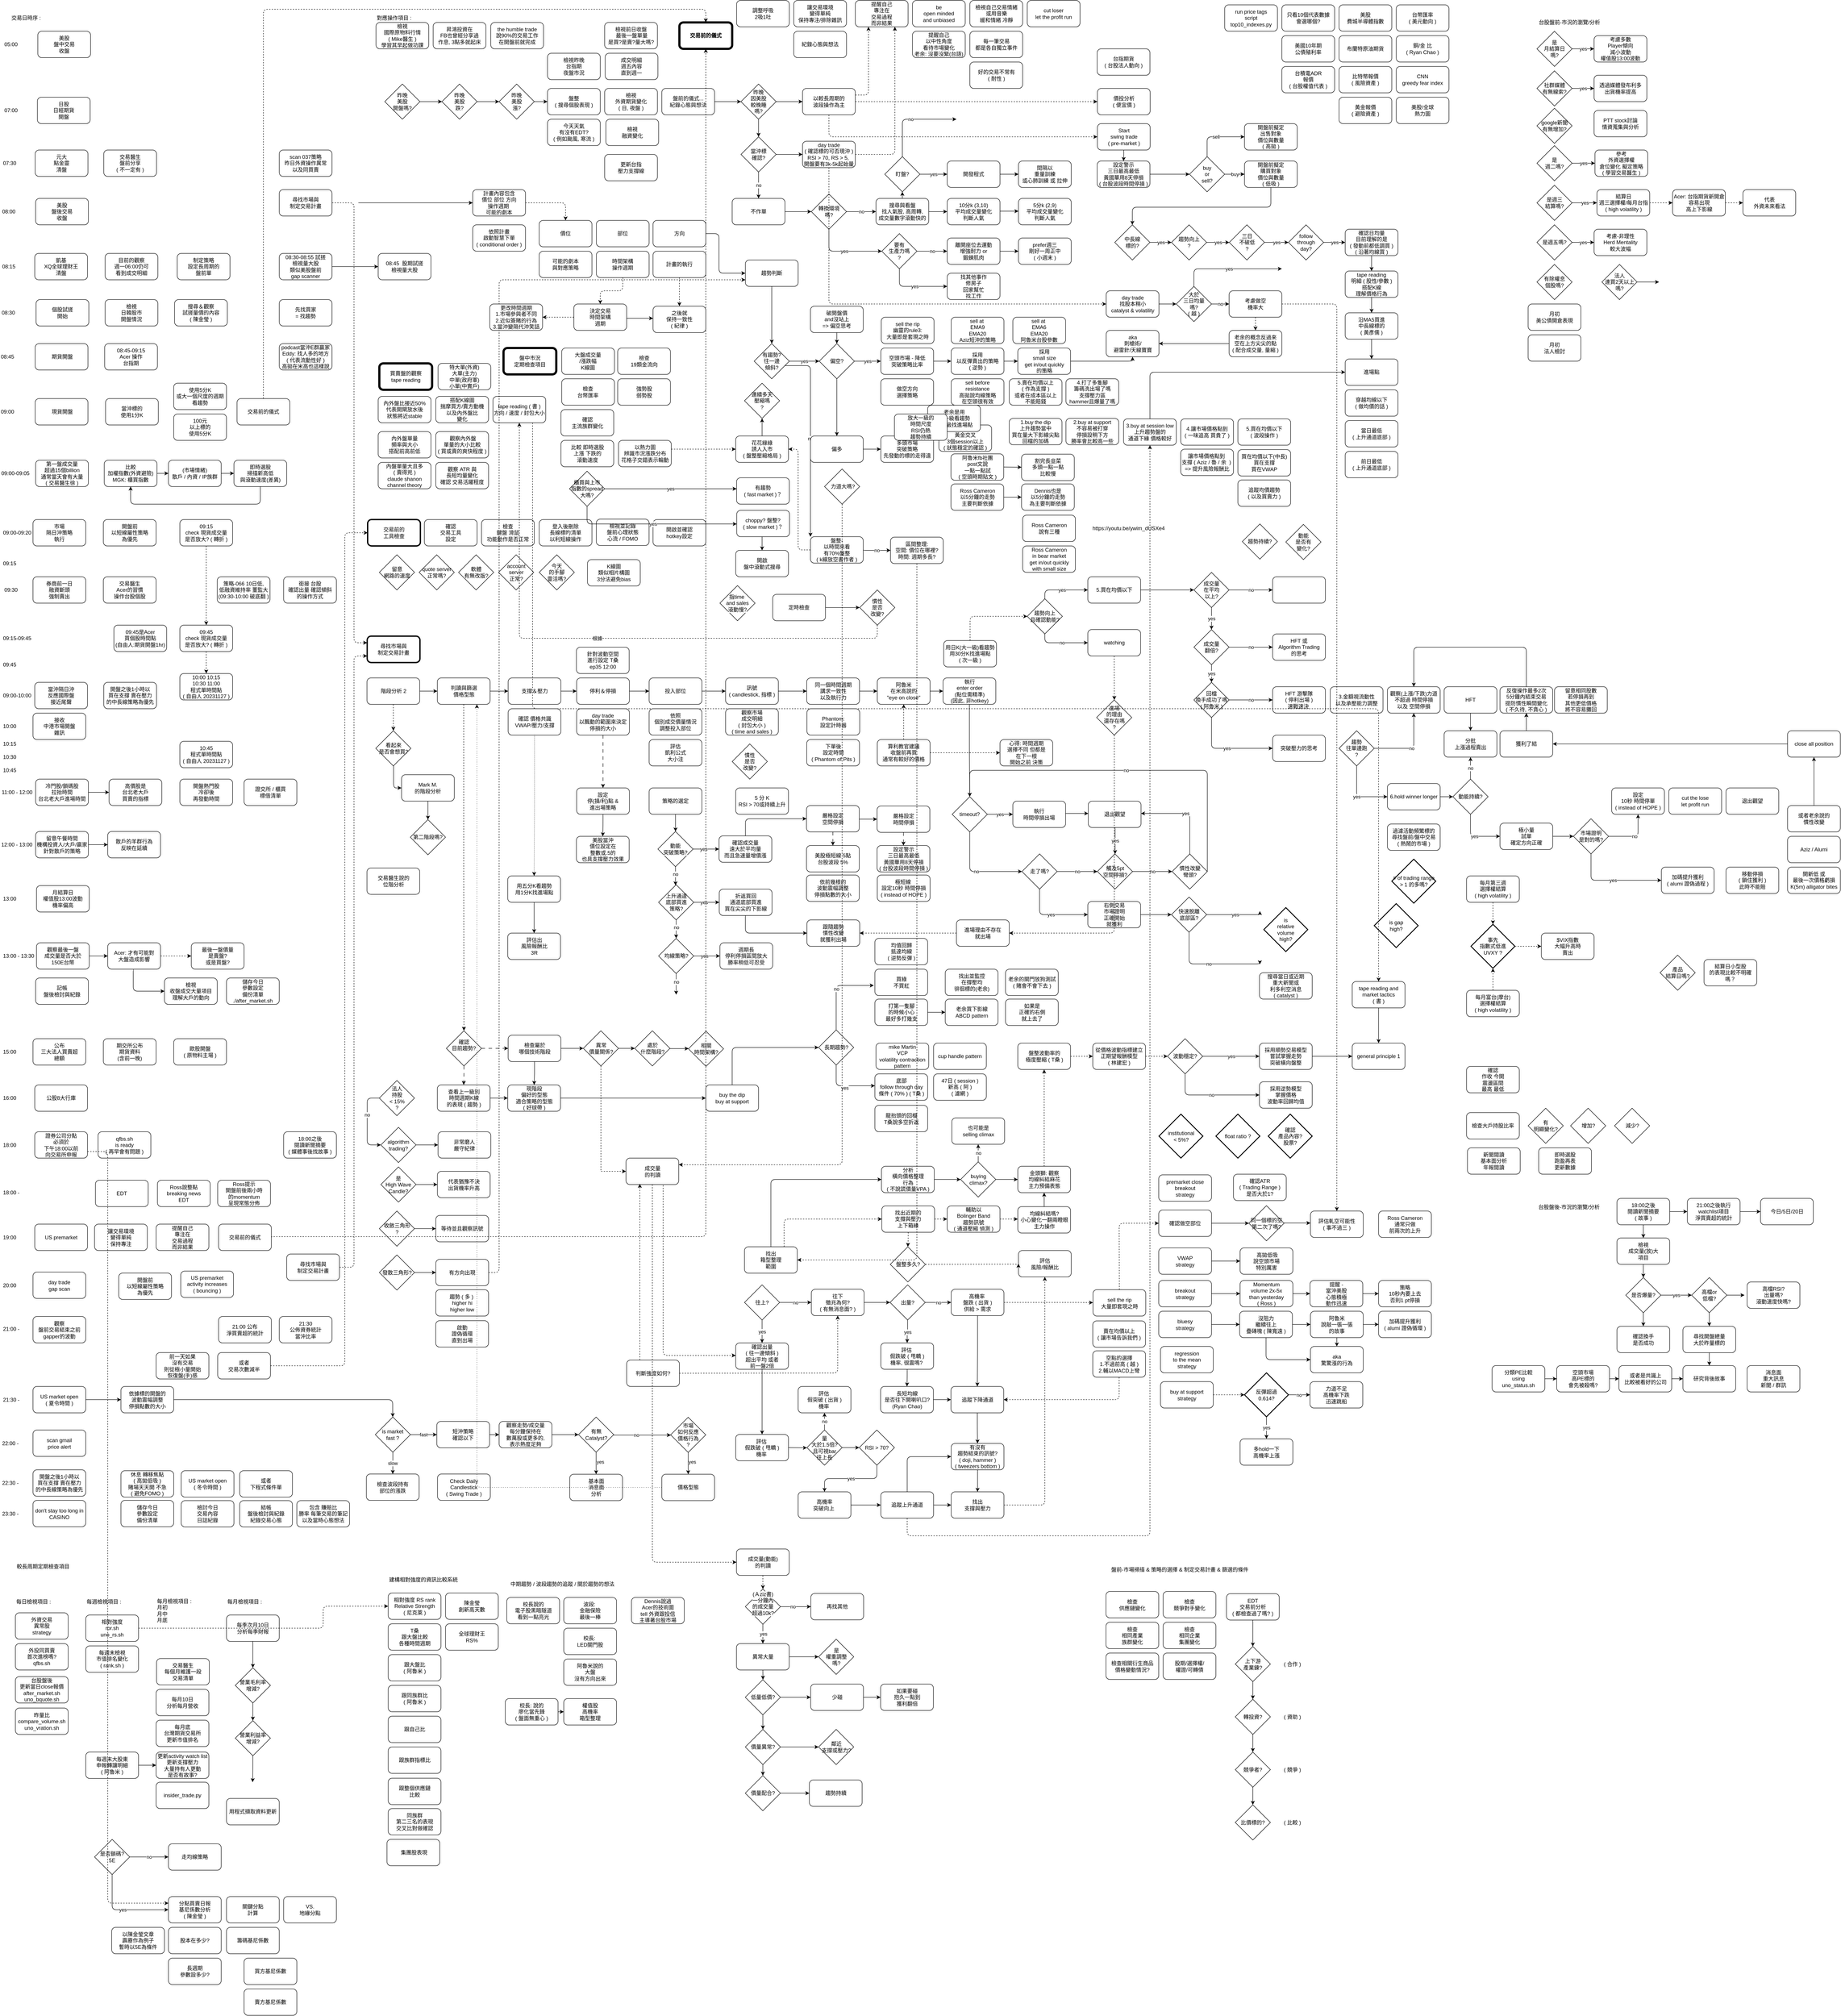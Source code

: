 <mxfile version="24.2.2" type="device">
  <diagram id="Q4SLD9CEBwbsqWiLM6IJ" name="The Trade Day">
    <mxGraphModel dx="1434" dy="780" grid="1" gridSize="10" guides="1" tooltips="1" connect="1" arrows="1" fold="1" page="1" pageScale="1" pageWidth="827" pageHeight="1169" math="0" shadow="0">
      <root>
        <mxCell id="0" />
        <mxCell id="1" parent="0" />
        <mxCell id="1aOPPhWUjk9Jvw55mJIz-1" value="13:00 - 13:30" style="text;html=1;strokeColor=none;fillColor=none;align=left;verticalAlign=middle;whiteSpace=wrap;rounded=0;" parent="1" vertex="1">
          <mxGeometry x="10" y="2172" width="90" height="20" as="geometry" />
        </mxCell>
        <mxCell id="1aOPPhWUjk9Jvw55mJIz-2" value="算利教官建議&lt;br&gt;收盤前再買&lt;br&gt;通常有較好的價格" style="rounded=1;whiteSpace=wrap;html=1;" parent="1" vertex="1">
          <mxGeometry x="2000" y="1690" width="120" height="60" as="geometry" />
        </mxCell>
        <mxCell id="1aOPPhWUjk9Jvw55mJIz-3" value="當沖隔日沖&lt;br&gt;反應國際盤&lt;br&gt;接近尾聲" style="rounded=1;whiteSpace=wrap;html=1;" parent="1" vertex="1">
          <mxGeometry x="84" y="1560" width="120" height="60" as="geometry" />
        </mxCell>
        <mxCell id="1aOPPhWUjk9Jvw55mJIz-4" value="12:00 - 13:00" style="text;html=1;strokeColor=none;fillColor=none;align=left;verticalAlign=middle;whiteSpace=wrap;rounded=0;" parent="1" vertex="1">
          <mxGeometry x="6" y="1919" width="90" height="20" as="geometry" />
        </mxCell>
        <mxCell id="1aOPPhWUjk9Jvw55mJIz-5" value="比較&lt;br&gt;加權指數(外資避險)&lt;br&gt;MGK: 櫃買指數" style="rounded=1;whiteSpace=wrap;html=1;" parent="1" vertex="1">
          <mxGeometry x="242" y="1055" width="120" height="60" as="geometry" />
        </mxCell>
        <mxCell id="1aOPPhWUjk9Jvw55mJIz-7" value="公股8大行庫" style="rounded=1;whiteSpace=wrap;html=1;" parent="1" vertex="1">
          <mxGeometry x="84" y="2475" width="120" height="60" as="geometry" />
        </mxCell>
        <mxCell id="1aOPPhWUjk9Jvw55mJIz-10" value="即時選股&lt;br&gt;掃描新高低&lt;br&gt;與滾動速度(差異)" style="rounded=1;whiteSpace=wrap;html=1;" parent="1" vertex="1">
          <mxGeometry x="537" y="1055" width="120" height="60" as="geometry" />
        </mxCell>
        <mxCell id="1aOPPhWUjk9Jvw55mJIz-11" value="檢視&lt;br&gt;收盤成交大量項目&lt;br&gt;理解大戶的動向" style="rounded=1;whiteSpace=wrap;html=1;" parent="1" vertex="1">
          <mxGeometry x="379" y="2232" width="120" height="60" as="geometry" />
        </mxCell>
        <mxCell id="1aOPPhWUjk9Jvw55mJIz-12" value="留意午餐時間&lt;br&gt;機構投資人/大戶/贏家&lt;br&gt;針對散戶的策略" style="rounded=1;whiteSpace=wrap;html=1;" parent="1" vertex="1">
          <mxGeometry x="86" y="1899" width="120" height="60" as="geometry" />
        </mxCell>
        <mxCell id="1aOPPhWUjk9Jvw55mJIz-13" value="11:00 - 12:00" style="text;html=1;strokeColor=none;fillColor=none;align=left;verticalAlign=middle;whiteSpace=wrap;rounded=0;" parent="1" vertex="1">
          <mxGeometry x="7" y="1800" width="80" height="20" as="geometry" />
        </mxCell>
        <mxCell id="1aOPPhWUjk9Jvw55mJIz-14" value="冷門股/鎖碼股&lt;br&gt;拉抬時間&lt;br&gt;台北老大戶進場時間" style="rounded=1;whiteSpace=wrap;html=1;" parent="1" vertex="1">
          <mxGeometry x="86" y="1780" width="120" height="60" as="geometry" />
        </mxCell>
        <mxCell id="1aOPPhWUjk9Jvw55mJIz-15" value="最後一盤價量&lt;br&gt;是賣盤?&lt;br&gt;或是買盤?" style="rounded=1;whiteSpace=wrap;html=1;" parent="1" vertex="1">
          <mxGeometry x="440" y="2152" width="120" height="60" as="geometry" />
        </mxCell>
        <mxCell id="1aOPPhWUjk9Jvw55mJIz-16" value="心得: 時間週期&lt;br&gt;選擇不同 但都是&lt;br&gt;在下一根&lt;br&gt;開始之前 決策" style="rounded=1;whiteSpace=wrap;html=1;" parent="1" vertex="1">
          <mxGeometry x="2279" y="1690" width="120" height="60" as="geometry" />
        </mxCell>
        <mxCell id="1aOPPhWUjk9Jvw55mJIz-17" value="" style="edgeStyle=elbowEdgeStyle;elbow=horizontal;endArrow=classic;html=1;dashed=1;entryX=0;entryY=0.5;entryDx=0;entryDy=0;exitX=1;exitY=0.5;exitDx=0;exitDy=0;" parent="1" source="1aOPPhWUjk9Jvw55mJIz-2" target="1aOPPhWUjk9Jvw55mJIz-16" edge="1">
          <mxGeometry width="50" height="50" relative="1" as="geometry">
            <mxPoint x="2004" y="2159.75" as="sourcePoint" />
            <mxPoint x="2170" y="2090" as="targetPoint" />
          </mxGeometry>
        </mxCell>
        <mxCell id="1aOPPhWUjk9Jvw55mJIz-18" value="21:30&lt;br&gt;公佈資券統計&lt;br&gt;當沖比率" style="rounded=1;whiteSpace=wrap;html=1;" parent="1" vertex="1">
          <mxGeometry x="640" y="3001.5" width="120" height="60" as="geometry" />
        </mxCell>
        <mxCell id="1aOPPhWUjk9Jvw55mJIz-20" value="(市場情緒)&lt;br&gt;散戶 / 內資 / IP族群" style="rounded=1;whiteSpace=wrap;html=1;" parent="1" vertex="1">
          <mxGeometry x="388" y="1055" width="120" height="60" as="geometry" />
        </mxCell>
        <mxCell id="1aOPPhWUjk9Jvw55mJIz-21" value="" style="edgeStyle=elbowEdgeStyle;elbow=horizontal;endArrow=classic;html=1;exitX=1;exitY=0.5;exitDx=0;exitDy=0;" parent="1" source="1aOPPhWUjk9Jvw55mJIz-5" target="1aOPPhWUjk9Jvw55mJIz-20" edge="1">
          <mxGeometry width="50" height="50" relative="1" as="geometry">
            <mxPoint x="561.5" y="1055" as="sourcePoint" />
            <mxPoint x="562" y="1005" as="targetPoint" />
            <Array as="points">
              <mxPoint x="492" y="1085" />
            </Array>
          </mxGeometry>
        </mxCell>
        <mxCell id="1aOPPhWUjk9Jvw55mJIz-22" value="podcast當沖E群贏家&lt;br&gt;Eddy: 找人多的地方 &lt;br&gt;( 代表流動性好 )&lt;br&gt;高拋在米高也這樣說" style="rounded=1;whiteSpace=wrap;html=1;" parent="1" vertex="1">
          <mxGeometry x="640" y="790" width="120" height="60" as="geometry" />
        </mxCell>
        <mxCell id="1aOPPhWUjk9Jvw55mJIz-23" value="" style="edgeStyle=elbowEdgeStyle;elbow=horizontal;endArrow=classic;html=1;dashed=1;exitX=1;exitY=0.5;exitDx=0;exitDy=0;" parent="1" source="1aOPPhWUjk9Jvw55mJIz-38" target="1aOPPhWUjk9Jvw55mJIz-15" edge="1">
          <mxGeometry width="50" height="50" relative="1" as="geometry">
            <mxPoint x="659" y="2181.5" as="sourcePoint" />
            <mxPoint x="666" y="2182" as="targetPoint" />
          </mxGeometry>
        </mxCell>
        <mxCell id="1aOPPhWUjk9Jvw55mJIz-24" value="第一盤成交量&lt;br&gt;超過15個billion&lt;br&gt;通常當天會有大量&lt;br&gt;( 交易醫生徐 )" style="rounded=1;whiteSpace=wrap;html=1;" parent="1" vertex="1">
          <mxGeometry x="86" y="1055" width="120" height="60" as="geometry" />
        </mxCell>
        <mxCell id="1aOPPhWUjk9Jvw55mJIz-25" value="高價股是&lt;br&gt;台北老大戶&lt;br&gt;買賣的指標" style="rounded=1;whiteSpace=wrap;html=1;" parent="1" vertex="1">
          <mxGeometry x="253" y="1780" width="120" height="60" as="geometry" />
        </mxCell>
        <mxCell id="1aOPPhWUjk9Jvw55mJIz-26" value="" style="edgeStyle=elbowEdgeStyle;elbow=horizontal;endArrow=classic;html=1;exitX=1;exitY=0.5;exitDx=0;exitDy=0;entryX=0;entryY=0.5;entryDx=0;entryDy=0;" parent="1" source="1aOPPhWUjk9Jvw55mJIz-14" target="1aOPPhWUjk9Jvw55mJIz-25" edge="1">
          <mxGeometry width="50" height="50" relative="1" as="geometry">
            <mxPoint x="497" y="1440" as="sourcePoint" />
            <mxPoint x="531" y="1440" as="targetPoint" />
            <Array as="points" />
          </mxGeometry>
        </mxCell>
        <mxCell id="1aOPPhWUjk9Jvw55mJIz-27" value="散戶的羊群行為&lt;br&gt;反映在延續" style="rounded=1;whiteSpace=wrap;html=1;" parent="1" vertex="1">
          <mxGeometry x="250" y="1899" width="120" height="60" as="geometry" />
        </mxCell>
        <mxCell id="1aOPPhWUjk9Jvw55mJIz-28" value="" style="edgeStyle=elbowEdgeStyle;elbow=horizontal;endArrow=classic;html=1;exitX=1;exitY=0.5;exitDx=0;exitDy=0;entryX=0;entryY=0.5;entryDx=0;entryDy=0;" parent="1" source="1aOPPhWUjk9Jvw55mJIz-12" target="1aOPPhWUjk9Jvw55mJIz-27" edge="1">
          <mxGeometry width="50" height="50" relative="1" as="geometry">
            <mxPoint x="216" y="1709" as="sourcePoint" />
            <mxPoint x="266" y="1709" as="targetPoint" />
            <Array as="points" />
          </mxGeometry>
        </mxCell>
        <mxCell id="1aOPPhWUjk9Jvw55mJIz-29" value="接收&lt;br&gt;中港市場開盤&lt;br&gt;雜訊" style="rounded=1;whiteSpace=wrap;html=1;" parent="1" vertex="1">
          <mxGeometry x="80" y="1630" width="120" height="60" as="geometry" />
        </mxCell>
        <mxCell id="1aOPPhWUjk9Jvw55mJIz-30" value="凱基&lt;br&gt;XQ全球理財王&lt;br&gt;清盤" style="rounded=1;whiteSpace=wrap;html=1;" parent="1" vertex="1">
          <mxGeometry x="84" y="585" width="120" height="60" as="geometry" />
        </mxCell>
        <mxCell id="1aOPPhWUjk9Jvw55mJIz-31" value="&amp;nbsp;期貨開盤" style="rounded=1;whiteSpace=wrap;html=1;" parent="1" vertex="1">
          <mxGeometry x="85" y="790" width="120" height="60" as="geometry" />
        </mxCell>
        <mxCell id="1aOPPhWUjk9Jvw55mJIz-32" value="交易醫生&lt;br&gt;Acer的習慣&lt;br&gt;操作台股個股" style="rounded=1;whiteSpace=wrap;html=1;" parent="1" vertex="1">
          <mxGeometry x="240" y="1320" width="120" height="60" as="geometry" />
        </mxCell>
        <mxCell id="1aOPPhWUjk9Jvw55mJIz-33" value="08:30" style="text;html=1;strokeColor=none;fillColor=none;align=left;verticalAlign=middle;whiteSpace=wrap;rounded=0;" parent="1" vertex="1">
          <mxGeometry x="7" y="710" width="90" height="20" as="geometry" />
        </mxCell>
        <mxCell id="1aOPPhWUjk9Jvw55mJIz-34" value="08:45" style="text;html=1;strokeColor=none;fillColor=none;align=left;verticalAlign=middle;whiteSpace=wrap;rounded=0;" parent="1" vertex="1">
          <mxGeometry x="5" y="810" width="90" height="20" as="geometry" />
        </mxCell>
        <mxCell id="1aOPPhWUjk9Jvw55mJIz-35" value="09:30" style="text;html=1;strokeColor=none;fillColor=none;align=left;verticalAlign=middle;whiteSpace=wrap;rounded=0;" parent="1" vertex="1">
          <mxGeometry x="13" y="1340" width="90" height="20" as="geometry" />
        </mxCell>
        <mxCell id="1aOPPhWUjk9Jvw55mJIz-36" value="09:00-09:20" style="text;html=1;strokeColor=none;fillColor=none;align=left;verticalAlign=middle;whiteSpace=wrap;rounded=0;" parent="1" vertex="1">
          <mxGeometry x="10" y="1210" width="90" height="20" as="geometry" />
        </mxCell>
        <mxCell id="1aOPPhWUjk9Jvw55mJIz-37" value="觀察最後一盤&lt;br&gt;成交量是否大於&lt;br&gt;150E台幣" style="rounded=1;whiteSpace=wrap;html=1;" parent="1" vertex="1">
          <mxGeometry x="88" y="2152" width="120" height="60" as="geometry" />
        </mxCell>
        <mxCell id="1aOPPhWUjk9Jvw55mJIz-38" value="Acer: 才有可能對&lt;br&gt;大盤造成影響" style="rounded=1;whiteSpace=wrap;html=1;" parent="1" vertex="1">
          <mxGeometry x="250" y="2152" width="120" height="60" as="geometry" />
        </mxCell>
        <mxCell id="1aOPPhWUjk9Jvw55mJIz-39" value="" style="edgeStyle=elbowEdgeStyle;elbow=horizontal;endArrow=classic;html=1;exitX=1;exitY=0.5;exitDx=0;exitDy=0;entryX=0;entryY=0.5;entryDx=0;entryDy=0;" parent="1" source="1aOPPhWUjk9Jvw55mJIz-37" target="1aOPPhWUjk9Jvw55mJIz-38" edge="1">
          <mxGeometry width="50" height="50" relative="1" as="geometry">
            <mxPoint x="210" y="2102" as="sourcePoint" />
            <mxPoint x="260" y="2102" as="targetPoint" />
            <Array as="points" />
          </mxGeometry>
        </mxCell>
        <mxCell id="1aOPPhWUjk9Jvw55mJIz-40" value="07:30" style="text;html=1;strokeColor=none;fillColor=none;align=left;verticalAlign=middle;whiteSpace=wrap;rounded=0;" parent="1" vertex="1">
          <mxGeometry x="10" y="370" width="90" height="20" as="geometry" />
        </mxCell>
        <mxCell id="1aOPPhWUjk9Jvw55mJIz-41" value="元大&lt;br&gt;點金靈&lt;br&gt;清盤" style="rounded=1;whiteSpace=wrap;html=1;" parent="1" vertex="1">
          <mxGeometry x="85" y="350" width="120" height="60" as="geometry" />
        </mxCell>
        <mxCell id="1aOPPhWUjk9Jvw55mJIz-42" value="日股&lt;br&gt;日經期貨&lt;br&gt;開盤" style="rounded=1;whiteSpace=wrap;html=1;" parent="1" vertex="1">
          <mxGeometry x="90" y="230" width="120" height="60" as="geometry" />
        </mxCell>
        <mxCell id="1aOPPhWUjk9Jvw55mJIz-43" value="08:15" style="text;html=1;strokeColor=none;fillColor=none;align=left;verticalAlign=middle;whiteSpace=wrap;rounded=0;" parent="1" vertex="1">
          <mxGeometry x="8" y="605" width="90" height="20" as="geometry" />
        </mxCell>
        <mxCell id="1aOPPhWUjk9Jvw55mJIz-44" value="個股試搓&lt;br&gt;開始" style="rounded=1;whiteSpace=wrap;html=1;" parent="1" vertex="1">
          <mxGeometry x="87" y="690" width="120" height="60" as="geometry" />
        </mxCell>
        <mxCell id="1aOPPhWUjk9Jvw55mJIz-45" value="08:45-09:15&lt;br&gt;Acer 操作&lt;br style=&quot;border-color: var(--border-color);&quot;&gt;台指期" style="rounded=1;whiteSpace=wrap;html=1;" parent="1" vertex="1">
          <mxGeometry x="243" y="790" width="120" height="60" as="geometry" />
        </mxCell>
        <mxCell id="1aOPPhWUjk9Jvw55mJIz-46" value="&amp;nbsp;現貨開盤" style="rounded=1;whiteSpace=wrap;html=1;" parent="1" vertex="1">
          <mxGeometry x="85" y="915" width="120" height="60" as="geometry" />
        </mxCell>
        <mxCell id="1aOPPhWUjk9Jvw55mJIz-47" value="09:00" style="text;html=1;strokeColor=none;fillColor=none;align=left;verticalAlign=middle;whiteSpace=wrap;rounded=0;" parent="1" vertex="1">
          <mxGeometry x="5" y="935" width="90" height="20" as="geometry" />
        </mxCell>
        <mxCell id="1aOPPhWUjk9Jvw55mJIz-48" value="市場&lt;br&gt;隔日沖策略&lt;br&gt;執行" style="rounded=1;whiteSpace=wrap;html=1;" parent="1" vertex="1">
          <mxGeometry x="80" y="1190" width="120" height="60" as="geometry" />
        </mxCell>
        <mxCell id="1aOPPhWUjk9Jvw55mJIz-49" value="09:00-10:00" style="text;html=1;strokeColor=none;fillColor=none;align=left;verticalAlign=middle;whiteSpace=wrap;rounded=0;" parent="1" vertex="1">
          <mxGeometry x="10" y="1580" width="90" height="20" as="geometry" />
        </mxCell>
        <mxCell id="1aOPPhWUjk9Jvw55mJIz-50" value="09:00-09:05" style="text;html=1;strokeColor=none;fillColor=none;align=left;verticalAlign=middle;whiteSpace=wrap;rounded=0;" parent="1" vertex="1">
          <mxGeometry x="6" y="1075" width="90" height="20" as="geometry" />
        </mxCell>
        <mxCell id="1aOPPhWUjk9Jvw55mJIz-51" value="09:15-09:45" style="text;html=1;strokeColor=none;fillColor=none;align=left;verticalAlign=middle;whiteSpace=wrap;rounded=0;" parent="1" vertex="1">
          <mxGeometry x="10" y="1450" width="90" height="20" as="geometry" />
        </mxCell>
        <mxCell id="1aOPPhWUjk9Jvw55mJIz-54" value="" style="edgeStyle=elbowEdgeStyle;elbow=horizontal;endArrow=classic;html=1;entryX=0.5;entryY=1;entryDx=0;entryDy=0;exitX=0.5;exitY=1;exitDx=0;exitDy=0;" parent="1" source="1aOPPhWUjk9Jvw55mJIz-10" target="1aOPPhWUjk9Jvw55mJIz-5" edge="1">
          <mxGeometry width="50" height="50" relative="1" as="geometry">
            <mxPoint x="562" y="1005" as="sourcePoint" />
            <mxPoint x="572" y="1095" as="targetPoint" />
            <Array as="points">
              <mxPoint x="438" y="1155" />
            </Array>
          </mxGeometry>
        </mxCell>
        <mxCell id="1aOPPhWUjk9Jvw55mJIz-55" value="券商前一日&lt;br&gt;融資斷頭&lt;br&gt;強制賣出" style="rounded=1;whiteSpace=wrap;html=1;" parent="1" vertex="1">
          <mxGeometry x="80" y="1320" width="120" height="60" as="geometry" />
        </mxCell>
        <mxCell id="1aOPPhWUjk9Jvw55mJIz-56" value="09:45是Acer&lt;br&gt;買個股時間點&lt;br&gt;(自由人:期貨開盤1hr)" style="rounded=1;whiteSpace=wrap;html=1;" parent="1" vertex="1">
          <mxGeometry x="264" y="1430" width="120" height="60" as="geometry" />
        </mxCell>
        <mxCell id="1aOPPhWUjk9Jvw55mJIz-57" value="10:00" style="text;html=1;strokeColor=none;fillColor=none;align=left;verticalAlign=middle;whiteSpace=wrap;rounded=0;" parent="1" vertex="1">
          <mxGeometry x="10" y="1650" width="90" height="20" as="geometry" />
        </mxCell>
        <mxCell id="1aOPPhWUjk9Jvw55mJIz-58" value="" style="edgeStyle=elbowEdgeStyle;elbow=horizontal;endArrow=classic;html=1;entryX=0;entryY=0.5;entryDx=0;entryDy=0;" parent="1" source="1aOPPhWUjk9Jvw55mJIz-20" target="1aOPPhWUjk9Jvw55mJIz-10" edge="1">
          <mxGeometry width="50" height="50" relative="1" as="geometry">
            <mxPoint x="682" y="1085" as="sourcePoint" />
            <mxPoint x="577" y="985" as="targetPoint" />
            <Array as="points">
              <mxPoint x="507" y="1095" />
            </Array>
          </mxGeometry>
        </mxCell>
        <mxCell id="1aOPPhWUjk9Jvw55mJIz-59" value="18:00" style="text;html=1;strokeColor=none;fillColor=none;align=left;verticalAlign=middle;whiteSpace=wrap;rounded=0;" parent="1" vertex="1">
          <mxGeometry x="10" y="2601.5" width="90" height="20" as="geometry" />
        </mxCell>
        <mxCell id="1aOPPhWUjk9Jvw55mJIz-60" value="證券公司分點&lt;br&gt;必須於&lt;br&gt;下午18:00以前&lt;br&gt;向交易所申報" style="rounded=1;whiteSpace=wrap;html=1;" parent="1" vertex="1">
          <mxGeometry x="84" y="2581.5" width="120" height="60" as="geometry" />
        </mxCell>
        <mxCell id="1aOPPhWUjk9Jvw55mJIz-61" value="交易日時序 :" style="text;html=1;strokeColor=none;fillColor=none;align=left;verticalAlign=middle;whiteSpace=wrap;rounded=0;" parent="1" vertex="1">
          <mxGeometry x="29" y="40" width="110" height="20" as="geometry" />
        </mxCell>
        <mxCell id="1aOPPhWUjk9Jvw55mJIz-62" value="18:00之後&lt;br&gt;閱讀新聞摘要&lt;div&gt;( 媒體事後找故事 )&lt;/div&gt;" style="rounded=1;whiteSpace=wrap;html=1;" parent="1" vertex="1">
          <mxGeometry x="650" y="2581.5" width="120" height="60" as="geometry" />
        </mxCell>
        <mxCell id="1aOPPhWUjk9Jvw55mJIz-63" value="18:00 -" style="text;html=1;strokeColor=none;fillColor=none;align=left;verticalAlign=middle;whiteSpace=wrap;rounded=0;" parent="1" vertex="1">
          <mxGeometry x="10" y="2710" width="90" height="20" as="geometry" />
        </mxCell>
        <mxCell id="1aOPPhWUjk9Jvw55mJIz-64" value="21:00 公布&lt;br style=&quot;border-color: var(--border-color);&quot;&gt;淨買賣超的統計" style="rounded=1;whiteSpace=wrap;html=1;" parent="1" vertex="1">
          <mxGeometry x="502" y="3001.5" width="120" height="60" as="geometry" />
        </mxCell>
        <mxCell id="1aOPPhWUjk9Jvw55mJIz-65" value="21:00 -" style="text;html=1;strokeColor=none;fillColor=none;align=left;verticalAlign=middle;whiteSpace=wrap;rounded=0;" parent="1" vertex="1">
          <mxGeometry x="10" y="3019.5" width="90" height="20" as="geometry" />
        </mxCell>
        <mxCell id="1aOPPhWUjk9Jvw55mJIz-66" value="16:00" style="text;html=1;strokeColor=none;fillColor=none;align=left;verticalAlign=middle;whiteSpace=wrap;rounded=0;" parent="1" vertex="1">
          <mxGeometry x="10" y="2495" width="90" height="20" as="geometry" />
        </mxCell>
        <mxCell id="1aOPPhWUjk9Jvw55mJIz-67" value="21:30 -" style="text;html=1;strokeColor=none;fillColor=none;align=left;verticalAlign=middle;whiteSpace=wrap;rounded=0;" parent="1" vertex="1">
          <mxGeometry x="10" y="3180.5" width="90" height="20" as="geometry" />
        </mxCell>
        <mxCell id="1aOPPhWUjk9Jvw55mJIz-68" value="開盤熱門股&lt;br&gt;冷卻後&lt;br&gt;再發動時間" style="rounded=1;whiteSpace=wrap;html=1;" parent="1" vertex="1">
          <mxGeometry x="414" y="1780" width="120" height="60" as="geometry" />
        </mxCell>
        <mxCell id="1aOPPhWUjk9Jvw55mJIz-69" value="交易醫生&lt;br&gt;盤前分享&lt;br&gt;( 不一定有 )" style="rounded=1;whiteSpace=wrap;html=1;" parent="1" vertex="1">
          <mxGeometry x="241" y="350" width="120" height="60" as="geometry" />
        </mxCell>
        <mxCell id="1aOPPhWUjk9Jvw55mJIz-70" value="19:00" style="text;html=1;strokeColor=none;fillColor=none;align=left;verticalAlign=middle;whiteSpace=wrap;rounded=0;" parent="1" vertex="1">
          <mxGeometry x="10" y="2811.5" width="90" height="20" as="geometry" />
        </mxCell>
        <mxCell id="1aOPPhWUjk9Jvw55mJIz-71" value="US premarket" style="rounded=1;whiteSpace=wrap;html=1;" parent="1" vertex="1">
          <mxGeometry x="84" y="2791.5" width="120" height="60" as="geometry" />
        </mxCell>
        <mxCell id="1aOPPhWUjk9Jvw55mJIz-72" value="20:00" style="text;html=1;strokeColor=none;fillColor=none;align=left;verticalAlign=middle;whiteSpace=wrap;rounded=0;" parent="1" vertex="1">
          <mxGeometry x="10" y="2920.5" width="90" height="20" as="geometry" />
        </mxCell>
        <mxCell id="1aOPPhWUjk9Jvw55mJIz-73" value="US premarket&lt;br&gt;activity increases&lt;br&gt;( bouncing )" style="rounded=1;whiteSpace=wrap;html=1;" parent="1" vertex="1">
          <mxGeometry x="416" y="2898.25" width="120" height="60" as="geometry" />
        </mxCell>
        <mxCell id="JFEfkQYytVqiEuE9yTjc-1" value="US market open&lt;br&gt;( 夏令時間 )" style="rounded=1;whiteSpace=wrap;html=1;" parent="1" vertex="1">
          <mxGeometry x="80" y="3160.5" width="120" height="60" as="geometry" />
        </mxCell>
        <mxCell id="JFEfkQYytVqiEuE9yTjc-2" value="US market open&lt;br&gt;( 冬令時間 )" style="rounded=1;whiteSpace=wrap;html=1;" parent="1" vertex="1">
          <mxGeometry x="417" y="3352" width="120" height="60" as="geometry" />
        </mxCell>
        <mxCell id="JFEfkQYytVqiEuE9yTjc-3" value="22:30 -" style="text;html=1;strokeColor=none;fillColor=none;align=left;verticalAlign=middle;whiteSpace=wrap;rounded=0;" parent="1" vertex="1">
          <mxGeometry x="8" y="3370" width="90" height="20" as="geometry" />
        </mxCell>
        <mxCell id="o_9XUppickKvvWC9CMOP-1" value="月結算日&lt;br&gt;權值股13:00波動&lt;br&gt;機率偏高" style="rounded=1;whiteSpace=wrap;html=1;" parent="1" vertex="1">
          <mxGeometry x="88" y="2022" width="120" height="60" as="geometry" />
        </mxCell>
        <mxCell id="o_9XUppickKvvWC9CMOP-2" value="13:00" style="text;html=1;strokeColor=none;fillColor=none;align=left;verticalAlign=middle;whiteSpace=wrap;rounded=0;" parent="1" vertex="1">
          <mxGeometry x="10" y="2042" width="90" height="20" as="geometry" />
        </mxCell>
        <mxCell id="moIaSsx3F_SJd9VCAGjp-1" value="" style="edgeStyle=elbowEdgeStyle;elbow=horizontal;endArrow=classic;html=1;entryX=0;entryY=0.5;entryDx=0;entryDy=0;exitX=0.5;exitY=1;exitDx=0;exitDy=0;" parent="1" source="1aOPPhWUjk9Jvw55mJIz-38" target="1aOPPhWUjk9Jvw55mJIz-11" edge="1">
          <mxGeometry width="50" height="50" relative="1" as="geometry">
            <mxPoint x="376" y="2242" as="sourcePoint" />
            <mxPoint x="116" y="2292" as="targetPoint" />
            <Array as="points">
              <mxPoint x="308" y="2252" />
            </Array>
          </mxGeometry>
        </mxCell>
        <mxCell id="bQSQkTfY7fp3am4eQp_7-1" value="目前的觀察&lt;br&gt;週一06:00仍可&lt;br&gt;看到成交明細" style="rounded=1;whiteSpace=wrap;html=1;" parent="1" vertex="1">
          <mxGeometry x="244" y="585" width="120" height="60" as="geometry" />
        </mxCell>
        <mxCell id="h0bOWt3YbgbBBf8mHP9O-1" value="歐股開盤&lt;br&gt;( 原物料主場 )" style="rounded=1;whiteSpace=wrap;html=1;" parent="1" vertex="1">
          <mxGeometry x="400" y="2370" width="120" height="60" as="geometry" />
        </mxCell>
        <mxCell id="h0bOWt3YbgbBBf8mHP9O-2" value="15:00" style="text;html=1;strokeColor=none;fillColor=none;align=left;verticalAlign=middle;whiteSpace=wrap;rounded=0;" parent="1" vertex="1">
          <mxGeometry x="10" y="2390" width="90" height="20" as="geometry" />
        </mxCell>
        <mxCell id="CPMDfxA0bTQhuS224vUD-1" value="對應操作項目 :" style="text;html=1;strokeColor=none;fillColor=none;align=left;verticalAlign=middle;whiteSpace=wrap;rounded=0;" parent="1" vertex="1">
          <mxGeometry x="860" y="40" width="110" height="20" as="geometry" />
        </mxCell>
        <mxCell id="pd5bVVQS7qQgvR2As4vY-1" value="依照計畫&lt;br&gt;啟動智慧下單&lt;br&gt;( conditional order )" style="rounded=1;whiteSpace=wrap;html=1;" parent="1" vertex="1">
          <mxGeometry x="1080" y="520" width="120" height="60" as="geometry" />
        </mxCell>
        <mxCell id="Mlbsj9pjdma_i5QGXhCG-1" value="搜尋＆觀察&lt;br&gt;試搓量價的內容&lt;br&gt;( 陳金瑩 )" style="rounded=1;whiteSpace=wrap;html=1;" parent="1" vertex="1">
          <mxGeometry x="402" y="690" width="120" height="60" as="geometry" />
        </mxCell>
        <mxCell id="Mlbsj9pjdma_i5QGXhCG-2" value="08:30-08:55 試搓&lt;br&gt;檢視量大股&lt;br&gt;類似美股盤前&lt;br&gt;gap scanner" style="rounded=1;whiteSpace=wrap;html=1;" parent="1" vertex="1">
          <mxGeometry x="640" y="585" width="120" height="60" as="geometry" />
        </mxCell>
        <mxCell id="Mlbsj9pjdma_i5QGXhCG-3" value="day trade&lt;br&gt;gap scan" style="rounded=1;whiteSpace=wrap;html=1;" parent="1" vertex="1">
          <mxGeometry x="80" y="2900.5" width="120" height="60" as="geometry" />
        </mxCell>
        <mxCell id="Mlbsj9pjdma_i5QGXhCG-6" value="08:45 &amp;nbsp;股期試搓&lt;br&gt;檢視量大股" style="rounded=1;whiteSpace=wrap;html=1;" parent="1" vertex="1">
          <mxGeometry x="865" y="585" width="120" height="60" as="geometry" />
        </mxCell>
        <mxCell id="Mlbsj9pjdma_i5QGXhCG-7" value="" style="edgeStyle=elbowEdgeStyle;elbow=vertical;endArrow=classic;html=1;startArrow=none;" parent="1" source="Mlbsj9pjdma_i5QGXhCG-2" target="Mlbsj9pjdma_i5QGXhCG-6" edge="1">
          <mxGeometry width="50" height="50" relative="1" as="geometry">
            <mxPoint x="760" y="614.5" as="sourcePoint" />
            <mxPoint x="801" y="614.5" as="targetPoint" />
            <Array as="points" />
          </mxGeometry>
        </mxCell>
        <mxCell id="oHpRg9md3wLFnEnmUBtU-1" value="檢視昨晚&lt;br&gt;台指期&lt;br&gt;夜盤市況" style="rounded=1;whiteSpace=wrap;html=1;" parent="1" vertex="1">
          <mxGeometry x="1250" y="130" width="120" height="60" as="geometry" />
        </mxCell>
        <mxCell id="oHpRg9md3wLFnEnmUBtU-4" value="檢視前日收盤&lt;br&gt;&amp;nbsp;最後一盤單量&lt;br&gt;是買?是賣?量大嗎?" style="rounded=1;whiteSpace=wrap;html=1;" parent="1" vertex="1">
          <mxGeometry x="1380" y="60" width="120" height="60" as="geometry" />
        </mxCell>
        <mxCell id="oHpRg9md3wLFnEnmUBtU-5" value="成交明細&lt;br&gt;週五內容&lt;br&gt;直到週一" style="rounded=1;whiteSpace=wrap;html=1;" parent="1" vertex="1">
          <mxGeometry x="1381.12" y="130" width="120" height="60" as="geometry" />
        </mxCell>
        <mxCell id="EIKaltL1t2nEZBCoPQCg-1" value="檢視&lt;br&gt;國際原物料行情&lt;br&gt;( Mike醫生 )&lt;br&gt;學習其早起做功課" style="rounded=1;whiteSpace=wrap;html=1;" parent="1" vertex="1">
          <mxGeometry x="860" y="60" width="120" height="60" as="geometry" />
        </mxCell>
        <mxCell id="EIKaltL1t2nEZBCoPQCg-2" value="昇鴻投資在&lt;br&gt;FB也曾經分享過&lt;br&gt;作息, 3點多就起床" style="rounded=1;whiteSpace=wrap;html=1;" parent="1" vertex="1">
          <mxGeometry x="990" y="60" width="120" height="60" as="geometry" />
        </mxCell>
        <mxCell id="EIKaltL1t2nEZBCoPQCg-3" value="the humble trade&lt;br&gt;說90%的交易工作&lt;br&gt;在開盤前就完成" style="rounded=1;whiteSpace=wrap;html=1;" parent="1" vertex="1">
          <mxGeometry x="1121" y="60" width="120" height="60" as="geometry" />
        </mxCell>
        <mxCell id="08EIjr6PIfTpbYtf_efw-1" value="&lt;div&gt;尋找市場與&lt;/div&gt;制定交易計畫" style="rounded=1;whiteSpace=wrap;html=1;" parent="1" vertex="1">
          <mxGeometry x="640" y="440" width="120" height="60" as="geometry" />
        </mxCell>
        <mxCell id="akbyGRvPsEd5doQ3XUNO-1" value="08:00" style="text;html=1;strokeColor=none;fillColor=none;align=left;verticalAlign=middle;whiteSpace=wrap;rounded=0;" parent="1" vertex="1">
          <mxGeometry x="8" y="480" width="90" height="20" as="geometry" />
        </mxCell>
        <mxCell id="akbyGRvPsEd5doQ3XUNO-2" value="美股&lt;br&gt;盤後交易&lt;br&gt;收盤" style="rounded=1;whiteSpace=wrap;html=1;" parent="1" vertex="1">
          <mxGeometry x="86" y="460" width="120" height="60" as="geometry" />
        </mxCell>
        <mxCell id="akbyGRvPsEd5doQ3XUNO-3" value="05:00" style="text;html=1;strokeColor=none;fillColor=none;align=left;verticalAlign=middle;whiteSpace=wrap;rounded=0;" parent="1" vertex="1">
          <mxGeometry x="13" y="100" width="90" height="20" as="geometry" />
        </mxCell>
        <mxCell id="akbyGRvPsEd5doQ3XUNO-4" value="美股&lt;br&gt;盤中交易&lt;br&gt;收盤" style="rounded=1;whiteSpace=wrap;html=1;" parent="1" vertex="1">
          <mxGeometry x="91" y="80" width="120" height="60" as="geometry" />
        </mxCell>
        <mxCell id="epTYV4Ybzf9v4k0nqU3I-1" value="昨晚&lt;br&gt;美股&lt;br&gt;跌?" style="rhombus;whiteSpace=wrap;html=1;" parent="1" vertex="1">
          <mxGeometry x="1010" y="200" width="80" height="80" as="geometry" />
        </mxCell>
        <mxCell id="epTYV4Ybzf9v4k0nqU3I-2" value="" style="edgeStyle=elbowEdgeStyle;elbow=vertical;endArrow=classic;html=1;" parent="1" source="epTYV4Ybzf9v4k0nqU3I-1" target="epTYV4Ybzf9v4k0nqU3I-6" edge="1">
          <mxGeometry width="50" height="50" relative="1" as="geometry">
            <mxPoint x="1093.5" y="240" as="sourcePoint" />
            <mxPoint x="1145.5" y="240" as="targetPoint" />
            <Array as="points" />
          </mxGeometry>
        </mxCell>
        <mxCell id="epTYV4Ybzf9v4k0nqU3I-3" value="盤整&lt;br&gt;( 搜尋個股表現 )" style="rounded=1;whiteSpace=wrap;html=1;" parent="1" vertex="1">
          <mxGeometry x="1250" y="210" width="120" height="60" as="geometry" />
        </mxCell>
        <mxCell id="epTYV4Ybzf9v4k0nqU3I-4" value="昨晚&lt;br&gt;美股&lt;br&gt;開盤嗎?" style="rhombus;whiteSpace=wrap;html=1;" parent="1" vertex="1">
          <mxGeometry x="880" y="200" width="80" height="80" as="geometry" />
        </mxCell>
        <mxCell id="epTYV4Ybzf9v4k0nqU3I-5" value="" style="edgeStyle=elbowEdgeStyle;elbow=vertical;endArrow=classic;html=1;" parent="1" source="epTYV4Ybzf9v4k0nqU3I-4" target="epTYV4Ybzf9v4k0nqU3I-1" edge="1">
          <mxGeometry width="50" height="50" relative="1" as="geometry">
            <mxPoint x="1103.5" y="250" as="sourcePoint" />
            <mxPoint x="1155.5" y="250" as="targetPoint" />
            <Array as="points" />
          </mxGeometry>
        </mxCell>
        <mxCell id="epTYV4Ybzf9v4k0nqU3I-6" value="昨晚&lt;br&gt;美股&lt;br&gt;漲?" style="rhombus;whiteSpace=wrap;html=1;" parent="1" vertex="1">
          <mxGeometry x="1140" y="200" width="80" height="80" as="geometry" />
        </mxCell>
        <mxCell id="epTYV4Ybzf9v4k0nqU3I-7" value="" style="edgeStyle=elbowEdgeStyle;elbow=vertical;endArrow=classic;html=1;" parent="1" source="epTYV4Ybzf9v4k0nqU3I-6" target="epTYV4Ybzf9v4k0nqU3I-3" edge="1">
          <mxGeometry width="50" height="50" relative="1" as="geometry">
            <mxPoint x="1229.5" y="239.5" as="sourcePoint" />
            <mxPoint x="1263.5" y="240" as="targetPoint" />
            <Array as="points" />
          </mxGeometry>
        </mxCell>
        <mxCell id="GH-1w8mA7oF2JXhBW_Fo-1" value="檢查波段持有&lt;br&gt;部位的漲跌" style="rounded=1;whiteSpace=wrap;html=1;" parent="1" vertex="1">
          <mxGeometry x="838.12" y="3359.5" width="120" height="60" as="geometry" />
        </mxCell>
        <mxCell id="R3lj75PtGFGS-PjE27bm-1" value="scan gmail&lt;br&gt;price alert" style="rounded=1;whiteSpace=wrap;html=1;" parent="1" vertex="1">
          <mxGeometry x="80" y="3259.5" width="120" height="60" as="geometry" />
        </mxCell>
        <mxCell id="71tFeob6ZwyJ9NKSN8lU-1" value="公布&lt;br&gt;三大法人買賣超&lt;br&gt;總額" style="rounded=1;whiteSpace=wrap;html=1;" parent="1" vertex="1">
          <mxGeometry x="80" y="2370" width="120" height="60" as="geometry" />
        </mxCell>
        <mxCell id="6gzfmtyqNZQ534-2DVeN-1" value="scan 037策略&lt;br&gt;昨日外資操作異常&lt;br&gt;以及同買賣" style="rounded=1;whiteSpace=wrap;html=1;" parent="1" vertex="1">
          <mxGeometry x="640" y="350" width="120" height="60" as="geometry" />
        </mxCell>
        <mxCell id="aV3X82KG-Gain5yKh_Ys-1" value="檢視&lt;br&gt;融資變化" style="rounded=1;whiteSpace=wrap;html=1;" parent="1" vertex="1">
          <mxGeometry x="1382.75" y="280" width="120" height="60" as="geometry" />
        </mxCell>
        <mxCell id="aV3X82KG-Gain5yKh_Ys-2" value="檢視&lt;br&gt;外資期貨變化&lt;br&gt;( 日, 夜盤 )" style="rounded=1;whiteSpace=wrap;html=1;" parent="1" vertex="1">
          <mxGeometry x="1380" y="210" width="120" height="60" as="geometry" />
        </mxCell>
        <mxCell id="aV3X82KG-Gain5yKh_Ys-3" value="更新台指&lt;br&gt;壓力支撐線" style="rounded=1;whiteSpace=wrap;html=1;" parent="1" vertex="1">
          <mxGeometry x="1380" y="360" width="120" height="60" as="geometry" />
        </mxCell>
        <mxCell id="X8Q6vWOJKznaJpAc4sKJ-1" value="23:30 -" style="text;html=1;strokeColor=none;fillColor=none;align=left;verticalAlign=middle;whiteSpace=wrap;rounded=0;" parent="1" vertex="1">
          <mxGeometry x="8" y="3440" width="90" height="20" as="geometry" />
        </mxCell>
        <mxCell id="X8Q6vWOJKznaJpAc4sKJ-2" value="結帳&lt;br&gt;盤後檢討與紀錄&lt;br&gt;紀錄交易心態" style="rounded=1;whiteSpace=wrap;html=1;" parent="1" vertex="1">
          <mxGeometry x="550" y="3420" width="120" height="60" as="geometry" />
        </mxCell>
        <mxCell id="X8Q6vWOJKznaJpAc4sKJ-3" value="記帳&lt;br&gt;盤後檢討與紀錄" style="rounded=1;whiteSpace=wrap;html=1;" parent="1" vertex="1">
          <mxGeometry x="86" y="2232" width="120" height="60" as="geometry" />
        </mxCell>
        <mxCell id="vmqeTPf0TjOyQkxSXlvq-1" value="趨勢判斷" style="rounded=1;whiteSpace=wrap;html=1;" parent="1" vertex="1">
          <mxGeometry x="1700" y="600" width="120" height="60" as="geometry" />
        </mxCell>
        <mxCell id="vmqeTPf0TjOyQkxSXlvq-2" value="&lt;span&gt;偏空?&lt;/span&gt;" style="rhombus;whiteSpace=wrap;html=1;" parent="1" vertex="1">
          <mxGeometry x="1868" y="790" width="80" height="80" as="geometry" />
        </mxCell>
        <mxCell id="vmqeTPf0TjOyQkxSXlvq-3" value="yes" style="edgeStyle=elbowEdgeStyle;elbow=vertical;endArrow=classic;html=1;" parent="1" source="vmqeTPf0TjOyQkxSXlvq-2" target="vmqeTPf0TjOyQkxSXlvq-5" edge="1">
          <mxGeometry width="50" height="50" relative="1" as="geometry">
            <mxPoint x="1948" y="830" as="sourcePoint" />
            <mxPoint x="2018" y="829.5" as="targetPoint" />
            <Array as="points" />
          </mxGeometry>
        </mxCell>
        <mxCell id="vmqeTPf0TjOyQkxSXlvq-4" value="yes" style="edgeStyle=elbowEdgeStyle;elbow=vertical;endArrow=classic;html=1;entryX=0;entryY=0.5;entryDx=0;entryDy=0;" parent="1" source="Y1hBQi2dXU5sYTCB3TVG-1" target="vmqeTPf0TjOyQkxSXlvq-2" edge="1">
          <mxGeometry width="50" height="50" relative="1" as="geometry">
            <mxPoint x="1818" y="830" as="sourcePoint" />
            <mxPoint x="1868" y="830" as="targetPoint" />
            <Array as="points">
              <mxPoint x="1810" y="830" />
            </Array>
          </mxGeometry>
        </mxCell>
        <mxCell id="vmqeTPf0TjOyQkxSXlvq-5" value="空頭市場 - 降低&lt;br&gt;突破策略比率" style="rounded=1;whiteSpace=wrap;html=1;" parent="1" vertex="1">
          <mxGeometry x="2008" y="800" width="120" height="60" as="geometry" />
        </mxCell>
        <mxCell id="vmqeTPf0TjOyQkxSXlvq-6" value="多頭市場&lt;br&gt;突破策略&lt;br&gt;先發動的標的走得遠" style="rounded=1;whiteSpace=wrap;html=1;" parent="1" vertex="1">
          <mxGeometry x="2008" y="1000" width="120" height="60" as="geometry" />
        </mxCell>
        <mxCell id="vmqeTPf0TjOyQkxSXlvq-7" value="採用&lt;br&gt;以反彈賣出的策略&lt;br&gt;( 逆勢 )" style="rounded=1;whiteSpace=wrap;html=1;" parent="1" vertex="1">
          <mxGeometry x="2168" y="800" width="120" height="60" as="geometry" />
        </mxCell>
        <mxCell id="vmqeTPf0TjOyQkxSXlvq-8" value="" style="edgeStyle=elbowEdgeStyle;elbow=vertical;endArrow=classic;html=1;" parent="1" source="vmqeTPf0TjOyQkxSXlvq-5" target="vmqeTPf0TjOyQkxSXlvq-7" edge="1">
          <mxGeometry width="50" height="50" relative="1" as="geometry">
            <mxPoint x="2139" y="829.5" as="sourcePoint" />
            <mxPoint x="2209" y="829.5" as="targetPoint" />
            <Array as="points" />
          </mxGeometry>
        </mxCell>
        <mxCell id="vmqeTPf0TjOyQkxSXlvq-9" value="" style="edgeStyle=elbowEdgeStyle;elbow=vertical;endArrow=classic;html=1;startArrow=none;entryX=0;entryY=0.5;entryDx=0;entryDy=0;" parent="1" source="fqI0ndvl1lyIXTt5eWZJ-19" target="vmqeTPf0TjOyQkxSXlvq-6" edge="1">
          <mxGeometry width="50" height="50" relative="1" as="geometry">
            <mxPoint x="1928" y="1019.5" as="sourcePoint" />
            <mxPoint x="1968" y="1020" as="targetPoint" />
            <Array as="points">
              <mxPoint x="1988" y="1030" />
              <mxPoint x="1908" y="1020" />
            </Array>
          </mxGeometry>
        </mxCell>
        <mxCell id="vmqeTPf0TjOyQkxSXlvq-10" value="採用&lt;br&gt;small size&lt;br&gt;get in/out quickly&lt;br&gt;的策略" style="rounded=1;whiteSpace=wrap;html=1;" parent="1" vertex="1">
          <mxGeometry x="2319.5" y="800" width="120" height="60" as="geometry" />
        </mxCell>
        <mxCell id="vmqeTPf0TjOyQkxSXlvq-11" value="aka&lt;br&gt;刺槍術/&lt;br&gt;避雷針/天線寶寶" style="rounded=1;whiteSpace=wrap;html=1;" parent="1" vertex="1">
          <mxGeometry x="2520.5" y="760" width="120" height="60" as="geometry" />
        </mxCell>
        <mxCell id="vmqeTPf0TjOyQkxSXlvq-13" value="no" style="edgeStyle=elbowEdgeStyle;elbow=vertical;endArrow=classic;html=1;exitX=1;exitY=0.5;exitDx=0;exitDy=0;entryX=0;entryY=0.5;entryDx=0;entryDy=0;" parent="1" source="vmqeTPf0TjOyQkxSXlvq-16" target="vmqeTPf0TjOyQkxSXlvq-14" edge="1">
          <mxGeometry width="50" height="50" relative="1" as="geometry">
            <mxPoint x="2179.5" y="1364.75" as="sourcePoint" />
            <mxPoint x="2168" y="1290" as="targetPoint" />
            <Array as="points">
              <mxPoint x="2000" y="1260" />
              <mxPoint x="2159.5" y="1464.75" />
            </Array>
          </mxGeometry>
        </mxCell>
        <mxCell id="vmqeTPf0TjOyQkxSXlvq-14" value="區間整理:&lt;br&gt;空間: 價位在哪裡?&lt;br&gt;時間:&amp;nbsp;週期多長?" style="rounded=1;whiteSpace=wrap;html=1;" parent="1" vertex="1">
          <mxGeometry x="2030" y="1230" width="120" height="60" as="geometry" />
        </mxCell>
        <mxCell id="vmqeTPf0TjOyQkxSXlvq-15" value="" style="edgeStyle=elbowEdgeStyle;elbow=vertical;endArrow=classic;html=1;exitX=0.5;exitY=1;exitDx=0;exitDy=0;" parent="1" source="vmqeTPf0TjOyQkxSXlvq-2" target="fqI0ndvl1lyIXTt5eWZJ-19" edge="1">
          <mxGeometry width="50" height="50" relative="1" as="geometry">
            <mxPoint x="1799" y="1090" as="sourcePoint" />
            <mxPoint x="1859" y="1090" as="targetPoint" />
          </mxGeometry>
        </mxCell>
        <mxCell id="vmqeTPf0TjOyQkxSXlvq-18" value="" style="edgeStyle=elbowEdgeStyle;elbow=vertical;endArrow=classic;html=1;exitX=1;exitY=0.5;exitDx=0;exitDy=0;entryX=0.5;entryY=1;entryDx=0;entryDy=0;" parent="1" source="vmqeTPf0TjOyQkxSXlvq-10" target="vmqeTPf0TjOyQkxSXlvq-11" edge="1">
          <mxGeometry width="50" height="50" relative="1" as="geometry">
            <mxPoint x="2148" y="860" as="sourcePoint" />
            <mxPoint x="2500" y="780" as="targetPoint" />
            <Array as="points">
              <mxPoint x="2580" y="830" />
            </Array>
          </mxGeometry>
        </mxCell>
        <mxCell id="vmqeTPf0TjOyQkxSXlvq-19" value="" style="edgeStyle=elbowEdgeStyle;elbow=vertical;endArrow=classic;html=1;" parent="1" source="vmqeTPf0TjOyQkxSXlvq-7" target="vmqeTPf0TjOyQkxSXlvq-10" edge="1">
          <mxGeometry width="50" height="50" relative="1" as="geometry">
            <mxPoint x="2148" y="840" as="sourcePoint" />
            <mxPoint x="2188" y="840" as="targetPoint" />
            <Array as="points" />
          </mxGeometry>
        </mxCell>
        <mxCell id="vmqeTPf0TjOyQkxSXlvq-20" value="破開盤價&lt;br&gt;and沒站上&lt;br&gt;=&amp;gt; 偏空思考" style="rounded=1;whiteSpace=wrap;html=1;" parent="1" vertex="1">
          <mxGeometry x="1848" y="705" width="120" height="60" as="geometry" />
        </mxCell>
        <mxCell id="vmqeTPf0TjOyQkxSXlvq-21" value="" style="edgeStyle=elbowEdgeStyle;elbow=vertical;endArrow=classic;html=1;entryX=0.5;entryY=0;entryDx=0;entryDy=0;" parent="1" source="vmqeTPf0TjOyQkxSXlvq-20" target="vmqeTPf0TjOyQkxSXlvq-2" edge="1">
          <mxGeometry width="50" height="50" relative="1" as="geometry">
            <mxPoint x="2138" y="840" as="sourcePoint" />
            <mxPoint x="2178" y="840" as="targetPoint" />
            <Array as="points" />
          </mxGeometry>
        </mxCell>
        <mxCell id="vmqeTPf0TjOyQkxSXlvq-22" value="" style="edgeStyle=elbowEdgeStyle;elbow=horizontal;endArrow=classic;html=1;entryX=0;entryY=0.5;entryDx=0;entryDy=0;exitX=1;exitY=0.5;exitDx=0;exitDy=0;" parent="1" source="fqI0ndvl1lyIXTt5eWZJ-10" target="vmqeTPf0TjOyQkxSXlvq-1" edge="1">
          <mxGeometry width="50" height="50" relative="1" as="geometry">
            <mxPoint x="1151" y="740" as="sourcePoint" />
            <mxPoint x="1311" y="660" as="targetPoint" />
            <Array as="points">
              <mxPoint x="1640" y="550" />
            </Array>
          </mxGeometry>
        </mxCell>
        <mxCell id="ih47zRXDiB6Vx5exN6KT-1" value="盤前的儀式...&lt;br&gt;紀錄心態與想法" style="rounded=1;whiteSpace=wrap;html=1;" parent="1" vertex="1">
          <mxGeometry x="1510" y="210" width="120" height="60" as="geometry" />
        </mxCell>
        <mxCell id="ih47zRXDiB6Vx5exN6KT-3" value="" style="edgeStyle=elbowEdgeStyle;elbow=horizontal;endArrow=classic;html=1;entryX=0;entryY=0.5;entryDx=0;entryDy=0;" parent="1" target="ih47zRXDiB6Vx5exN6KT-2" edge="1">
          <mxGeometry width="50" height="50" relative="1" as="geometry">
            <mxPoint x="820" y="470" as="sourcePoint" />
            <mxPoint x="1680" y="570" as="targetPoint" />
            <Array as="points" />
          </mxGeometry>
        </mxCell>
        <mxCell id="ih47zRXDiB6Vx5exN6KT-2" value="計畫內容包含&lt;br&gt;價位 部位 方向&lt;br&gt;操作週期&amp;nbsp;&lt;div&gt;可能的劇本&lt;/div&gt;" style="rounded=1;whiteSpace=wrap;html=1;" parent="1" vertex="1">
          <mxGeometry x="1080" y="440" width="120" height="60" as="geometry" />
        </mxCell>
        <mxCell id="odt28SvdBJ1r2UKIwxWc-1" value="阿魯米 &lt;br&gt;在米高說的&lt;br&gt;&quot;eye on close&quot;" style="rounded=1;whiteSpace=wrap;html=1;" parent="1" vertex="1">
          <mxGeometry x="2000" y="1550" width="120" height="60" as="geometry" />
        </mxCell>
        <mxCell id="ZyF135fITEKeyA3McAPk-1" value="同一個時間週期&lt;br&gt;講求一致性&lt;br&gt;以及執行力" style="rounded=1;whiteSpace=wrap;html=1;" parent="1" vertex="1">
          <mxGeometry x="1839.5" y="1550" width="120" height="60" as="geometry" />
        </mxCell>
        <mxCell id="onkI_4f4pqVzvRu4h3fp-1" value="day trade&lt;br&gt;以飄動的範圍來決定停損的大小" style="rounded=1;whiteSpace=wrap;html=1;" parent="1" vertex="1">
          <mxGeometry x="1316.25" y="1620" width="120" height="60" as="geometry" />
        </mxCell>
        <mxCell id="2c-eJzCrdm8DDsGjYiPR-1" value="包含 賺賠比&lt;br&gt;勝率 每筆交易的筆記&lt;br&gt;以及當時心態想法" style="rounded=1;whiteSpace=wrap;html=1;" parent="1" vertex="1">
          <mxGeometry x="680" y="3420" width="120" height="60" as="geometry" />
        </mxCell>
        <mxCell id="mCX8aS_O3Q_4noS1LeP5-1" value="buy &lt;br&gt;or&lt;br&gt;sell?" style="rhombus;whiteSpace=wrap;html=1;" parent="1" vertex="1">
          <mxGeometry x="2710" y="365" width="80" height="80" as="geometry" />
        </mxCell>
        <mxCell id="mCX8aS_O3Q_4noS1LeP5-2" value="Start&lt;br&gt;swing trade&lt;br&gt;( pre-market )" style="rounded=1;whiteSpace=wrap;html=1;" parent="1" vertex="1">
          <mxGeometry x="2500.5" y="290" width="120" height="60" as="geometry" />
        </mxCell>
        <mxCell id="mCX8aS_O3Q_4noS1LeP5-3" value="" style="edgeStyle=elbowEdgeStyle;elbow=vertical;endArrow=classic;html=1;exitX=0.5;exitY=1;exitDx=0;exitDy=0;" parent="1" source="mCX8aS_O3Q_4noS1LeP5-2" target="o6yxz6Tkgwx2Tn4I-VS--4" edge="1">
          <mxGeometry width="50" height="50" relative="1" as="geometry">
            <mxPoint x="2570.5" y="540" as="sourcePoint" />
            <mxPoint x="2620.5" y="490" as="targetPoint" />
            <Array as="points" />
          </mxGeometry>
        </mxCell>
        <mxCell id="mCX8aS_O3Q_4noS1LeP5-4" value="buy" style="edgeStyle=elbowEdgeStyle;elbow=vertical;endArrow=classic;html=1;entryX=0;entryY=0.5;entryDx=0;entryDy=0;exitX=1;exitY=0.5;exitDx=0;exitDy=0;" parent="1" source="mCX8aS_O3Q_4noS1LeP5-1" target="mCX8aS_O3Q_4noS1LeP5-7" edge="1">
          <mxGeometry width="50" height="50" relative="1" as="geometry">
            <mxPoint x="2690" y="460" as="sourcePoint" />
            <mxPoint x="2610" y="460" as="targetPoint" />
          </mxGeometry>
        </mxCell>
        <mxCell id="mCX8aS_O3Q_4noS1LeP5-5" value="sell" style="edgeStyle=elbowEdgeStyle;elbow=vertical;endArrow=classic;html=1;exitX=0.5;exitY=0;exitDx=0;exitDy=0;entryX=0;entryY=0.5;entryDx=0;entryDy=0;" parent="1" source="mCX8aS_O3Q_4noS1LeP5-1" target="mCX8aS_O3Q_4noS1LeP5-6" edge="1">
          <mxGeometry width="50" height="50" relative="1" as="geometry">
            <mxPoint x="2700" y="470" as="sourcePoint" />
            <mxPoint x="2840" y="460" as="targetPoint" />
            <Array as="points">
              <mxPoint x="2880" y="320" />
            </Array>
          </mxGeometry>
        </mxCell>
        <mxCell id="mCX8aS_O3Q_4noS1LeP5-6" value="開盤前擬定&lt;br&gt;出售對象&lt;br&gt;價位與數量&lt;br&gt;( 高拋 )" style="rounded=1;whiteSpace=wrap;html=1;" parent="1" vertex="1">
          <mxGeometry x="2835" y="290" width="120" height="60" as="geometry" />
        </mxCell>
        <mxCell id="mCX8aS_O3Q_4noS1LeP5-7" value="開盤前擬定&lt;br&gt;購買對象&lt;br&gt;價位與數量&lt;br&gt;( 低吸 )" style="rounded=1;whiteSpace=wrap;html=1;" parent="1" vertex="1">
          <mxGeometry x="2835" y="375" width="120" height="60" as="geometry" />
        </mxCell>
        <mxCell id="mCX8aS_O3Q_4noS1LeP5-10" value="" style="edgeStyle=elbowEdgeStyle;elbow=vertical;endArrow=classic;html=1;exitX=0.5;exitY=1;exitDx=0;exitDy=0;" parent="1" source="mCX8aS_O3Q_4noS1LeP5-7" target="mCX8aS_O3Q_4noS1LeP5-14" edge="1">
          <mxGeometry width="50" height="50" relative="1" as="geometry">
            <mxPoint x="2969" y="500" as="sourcePoint" />
            <mxPoint x="2705" y="500" as="targetPoint" />
            <Array as="points">
              <mxPoint x="2750" y="480" />
            </Array>
          </mxGeometry>
        </mxCell>
        <mxCell id="mCX8aS_O3Q_4noS1LeP5-11" value="提醒自己&lt;br&gt;專注在&lt;br&gt;交易過程&lt;br&gt;而非結果" style="rounded=1;whiteSpace=wrap;html=1;" parent="1" vertex="1">
          <mxGeometry x="1950" y="10" width="120" height="60" as="geometry" />
        </mxCell>
        <mxCell id="mCX8aS_O3Q_4noS1LeP5-12" value="沿MA5買進&lt;br&gt;中長線標的&lt;br&gt;( 黃彥儒 )" style="rounded=1;whiteSpace=wrap;html=1;" parent="1" vertex="1">
          <mxGeometry x="3064" y="720" width="120" height="60" as="geometry" />
        </mxCell>
        <mxCell id="mCX8aS_O3Q_4noS1LeP5-13" value="昨晚&lt;br&gt;因美股&lt;br&gt;較晚睡&lt;br&gt;嗎?" style="rhombus;whiteSpace=wrap;html=1;" parent="1" vertex="1">
          <mxGeometry x="1690" y="200" width="80" height="80" as="geometry" />
        </mxCell>
        <mxCell id="mCX8aS_O3Q_4noS1LeP5-14" value="中長線&lt;br&gt;標的?" style="rhombus;whiteSpace=wrap;html=1;" parent="1" vertex="1">
          <mxGeometry x="2540" y="520" width="80" height="80" as="geometry" />
        </mxCell>
        <mxCell id="mCX8aS_O3Q_4noS1LeP5-15" value="以較長周期的&lt;br&gt;波段操作為主" style="rounded=1;whiteSpace=wrap;html=1;" parent="1" vertex="1">
          <mxGeometry x="1830" y="210" width="120" height="60" as="geometry" />
        </mxCell>
        <mxCell id="mCX8aS_O3Q_4noS1LeP5-16" value="" style="edgeStyle=elbowEdgeStyle;elbow=vertical;endArrow=classic;html=1;entryX=0;entryY=0.5;entryDx=0;entryDy=0;" parent="1" source="mCX8aS_O3Q_4noS1LeP5-13" target="mCX8aS_O3Q_4noS1LeP5-15" edge="1">
          <mxGeometry width="50" height="50" relative="1" as="geometry">
            <mxPoint x="1770" y="239.5" as="sourcePoint" />
            <mxPoint x="1810" y="239.5" as="targetPoint" />
          </mxGeometry>
        </mxCell>
        <mxCell id="mCX8aS_O3Q_4noS1LeP5-17" value="" style="edgeStyle=elbowEdgeStyle;elbow=vertical;endArrow=classic;html=1;entryX=0.25;entryY=1;entryDx=0;entryDy=0;exitX=1;exitY=0.25;exitDx=0;exitDy=0;dashed=1;" parent="1" source="mCX8aS_O3Q_4noS1LeP5-15" target="mCX8aS_O3Q_4noS1LeP5-11" edge="1">
          <mxGeometry width="50" height="50" relative="1" as="geometry">
            <mxPoint x="1940" y="239.5" as="sourcePoint" />
            <mxPoint x="1990" y="239.5" as="targetPoint" />
            <Array as="points">
              <mxPoint x="1970" y="225" />
            </Array>
          </mxGeometry>
        </mxCell>
        <mxCell id="mCX8aS_O3Q_4noS1LeP5-18" value="yes" style="edgeStyle=elbowEdgeStyle;elbow=vertical;endArrow=classic;html=1;entryX=0;entryY=0.5;entryDx=0;entryDy=0;" parent="1" source="mCX8aS_O3Q_4noS1LeP5-14" target="mCX8aS_O3Q_4noS1LeP5-46" edge="1">
          <mxGeometry width="50" height="50" relative="1" as="geometry">
            <mxPoint x="2827" y="649.5" as="sourcePoint" />
            <mxPoint x="2877" y="649.5" as="targetPoint" />
            <Array as="points" />
          </mxGeometry>
        </mxCell>
        <mxCell id="mCX8aS_O3Q_4noS1LeP5-19" value="day trade&lt;br&gt;( 確認標的可否現沖 )&lt;div&gt;RSI &amp;gt; 70, RS &amp;gt; 5,&amp;nbsp;&lt;/div&gt;&lt;div&gt;開盤要有3k-5k起始量&lt;/div&gt;" style="rounded=1;whiteSpace=wrap;html=1;" parent="1" vertex="1">
          <mxGeometry x="1830" y="330" width="120" height="60" as="geometry" />
        </mxCell>
        <mxCell id="mCX8aS_O3Q_4noS1LeP5-20" value="" style="edgeStyle=elbowEdgeStyle;elbow=vertical;endArrow=classic;html=1;exitX=0.5;exitY=1;exitDx=0;exitDy=0;" parent="1" source="mCX8aS_O3Q_4noS1LeP5-13" target="mCX8aS_O3Q_4noS1LeP5-21" edge="1">
          <mxGeometry width="50" height="50" relative="1" as="geometry">
            <mxPoint x="1780" y="250" as="sourcePoint" />
            <mxPoint x="1730" y="320" as="targetPoint" />
          </mxGeometry>
        </mxCell>
        <mxCell id="mCX8aS_O3Q_4noS1LeP5-21" value="當沖標&lt;br&gt;確認?" style="rhombus;whiteSpace=wrap;html=1;" parent="1" vertex="1">
          <mxGeometry x="1690" y="320" width="80" height="80" as="geometry" />
        </mxCell>
        <mxCell id="mCX8aS_O3Q_4noS1LeP5-22" value="" style="edgeStyle=elbowEdgeStyle;elbow=vertical;endArrow=classic;html=1;entryX=0;entryY=0.5;entryDx=0;entryDy=0;" parent="1" source="mCX8aS_O3Q_4noS1LeP5-21" target="mCX8aS_O3Q_4noS1LeP5-19" edge="1">
          <mxGeometry width="50" height="50" relative="1" as="geometry">
            <mxPoint x="1770" y="359.5" as="sourcePoint" />
            <mxPoint x="1820" y="359.5" as="targetPoint" />
            <Array as="points">
              <mxPoint x="1800" y="360" />
              <mxPoint x="1730" y="370" />
            </Array>
          </mxGeometry>
        </mxCell>
        <mxCell id="mCX8aS_O3Q_4noS1LeP5-23" value="不作單" style="rounded=1;whiteSpace=wrap;html=1;" parent="1" vertex="1">
          <mxGeometry x="1670" y="460" width="120" height="60" as="geometry" />
        </mxCell>
        <mxCell id="mCX8aS_O3Q_4noS1LeP5-24" value="no" style="edgeStyle=elbowEdgeStyle;elbow=vertical;endArrow=classic;html=1;entryX=0.5;entryY=0;entryDx=0;entryDy=0;" parent="1" source="mCX8aS_O3Q_4noS1LeP5-21" target="mCX8aS_O3Q_4noS1LeP5-23" edge="1">
          <mxGeometry width="50" height="50" relative="1" as="geometry">
            <mxPoint x="1770" y="330" as="sourcePoint" />
            <mxPoint x="1770" y="370" as="targetPoint" />
          </mxGeometry>
        </mxCell>
        <mxCell id="mCX8aS_O3Q_4noS1LeP5-25" value="搜尋與看盤&lt;br&gt;找人氣股, 高周轉,&lt;br&gt;成交量數字滾動快的" style="rounded=1;whiteSpace=wrap;html=1;" parent="1" vertex="1">
          <mxGeometry x="1997" y="460" width="120" height="60" as="geometry" />
        </mxCell>
        <mxCell id="mCX8aS_O3Q_4noS1LeP5-26" value="" style="edgeStyle=elbowEdgeStyle;elbow=vertical;endArrow=classic;html=1;entryX=0;entryY=0.5;entryDx=0;entryDy=0;exitX=1;exitY=0.5;exitDx=0;exitDy=0;" parent="1" source="mCX8aS_O3Q_4noS1LeP5-23" target="mCX8aS_O3Q_4noS1LeP5-27" edge="1">
          <mxGeometry width="50" height="50" relative="1" as="geometry">
            <mxPoint x="1810" y="519.5" as="sourcePoint" />
            <mxPoint x="1860" y="520" as="targetPoint" />
            <Array as="points">
              <mxPoint x="1850" y="490" />
              <mxPoint x="1770" y="530" />
            </Array>
          </mxGeometry>
        </mxCell>
        <mxCell id="mCX8aS_O3Q_4noS1LeP5-27" value="轉換環境&lt;br&gt;嗎?" style="rhombus;whiteSpace=wrap;html=1;" parent="1" vertex="1">
          <mxGeometry x="1850" y="450" width="80" height="80" as="geometry" />
        </mxCell>
        <mxCell id="mCX8aS_O3Q_4noS1LeP5-28" value="no" style="edgeStyle=elbowEdgeStyle;elbow=vertical;endArrow=classic;html=1;entryX=0;entryY=0.5;entryDx=0;entryDy=0;" parent="1" source="mCX8aS_O3Q_4noS1LeP5-27" target="mCX8aS_O3Q_4noS1LeP5-25" edge="1">
          <mxGeometry width="50" height="50" relative="1" as="geometry">
            <mxPoint x="1980" y="519.5" as="sourcePoint" />
            <mxPoint x="2060" y="520" as="targetPoint" />
            <Array as="points">
              <mxPoint x="1950" y="490" />
              <mxPoint x="1940" y="530" />
            </Array>
          </mxGeometry>
        </mxCell>
        <mxCell id="mCX8aS_O3Q_4noS1LeP5-29" value="yes" style="edgeStyle=elbowEdgeStyle;elbow=vertical;endArrow=classic;html=1;exitX=0.5;exitY=1;exitDx=0;exitDy=0;entryX=0;entryY=0.5;entryDx=0;entryDy=0;" parent="1" source="mCX8aS_O3Q_4noS1LeP5-27" target="mCX8aS_O3Q_4noS1LeP5-30" edge="1">
          <mxGeometry width="50" height="50" relative="1" as="geometry">
            <mxPoint x="1920" y="620" as="sourcePoint" />
            <mxPoint x="2040" y="620" as="targetPoint" />
            <Array as="points">
              <mxPoint x="1999" y="580" />
            </Array>
          </mxGeometry>
        </mxCell>
        <mxCell id="mCX8aS_O3Q_4noS1LeP5-30" value="要有&lt;br&gt;生產力嗎&lt;br&gt;?" style="rhombus;whiteSpace=wrap;html=1;" parent="1" vertex="1">
          <mxGeometry x="2010.25" y="540" width="80" height="80" as="geometry" />
        </mxCell>
        <mxCell id="mCX8aS_O3Q_4noS1LeP5-31" value="yes" style="edgeStyle=elbowEdgeStyle;elbow=vertical;endArrow=classic;html=1;exitX=0.5;exitY=1;exitDx=0;exitDy=0;entryX=0;entryY=0.5;entryDx=0;entryDy=0;" parent="1" source="mCX8aS_O3Q_4noS1LeP5-30" target="mCX8aS_O3Q_4noS1LeP5-34" edge="1">
          <mxGeometry width="50" height="50" relative="1" as="geometry">
            <mxPoint x="2100" y="660" as="sourcePoint" />
            <mxPoint x="2159" y="670" as="targetPoint" />
            <Array as="points">
              <mxPoint x="2110" y="660" />
              <mxPoint x="2030" y="730" />
            </Array>
          </mxGeometry>
        </mxCell>
        <mxCell id="mCX8aS_O3Q_4noS1LeP5-32" value="no" style="edgeStyle=elbowEdgeStyle;elbow=vertical;endArrow=classic;html=1;" parent="1" source="mCX8aS_O3Q_4noS1LeP5-30" target="mCX8aS_O3Q_4noS1LeP5-33" edge="1">
          <mxGeometry width="50" height="50" relative="1" as="geometry">
            <mxPoint x="2150" y="579.5" as="sourcePoint" />
            <mxPoint x="2220" y="580" as="targetPoint" />
            <Array as="points">
              <mxPoint x="2100" y="580" />
              <mxPoint x="2110" y="590" />
            </Array>
          </mxGeometry>
        </mxCell>
        <mxCell id="mCX8aS_O3Q_4noS1LeP5-33" value="離開座位去運動&lt;br&gt;增強耐力 or&lt;br&gt;鍛鍊肌肉" style="rounded=1;whiteSpace=wrap;html=1;" parent="1" vertex="1">
          <mxGeometry x="2159" y="550" width="120" height="60" as="geometry" />
        </mxCell>
        <mxCell id="mCX8aS_O3Q_4noS1LeP5-34" value="&lt;br&gt;找其他事作&lt;br&gt;修房子&lt;br&gt;回家幫忙&lt;br&gt;找工作&lt;br&gt;&lt;br&gt;" style="rounded=1;whiteSpace=wrap;html=1;" parent="1" vertex="1">
          <mxGeometry x="2159" y="630" width="120" height="60" as="geometry" />
        </mxCell>
        <mxCell id="mCX8aS_O3Q_4noS1LeP5-35" value="10分k (3,10)&lt;br&gt;平均成交量變化&lt;br&gt;判斷人氣" style="rounded=1;whiteSpace=wrap;html=1;" parent="1" vertex="1">
          <mxGeometry x="2159" y="460" width="120" height="60" as="geometry" />
        </mxCell>
        <mxCell id="mCX8aS_O3Q_4noS1LeP5-36" value="5分k (2,9)&lt;br&gt;平均成交量變化&lt;br&gt;判斷人氣" style="rounded=1;whiteSpace=wrap;html=1;" parent="1" vertex="1">
          <mxGeometry x="2321" y="460" width="120" height="60" as="geometry" />
        </mxCell>
        <mxCell id="mCX8aS_O3Q_4noS1LeP5-37" value="" style="edgeStyle=elbowEdgeStyle;elbow=vertical;endArrow=classic;html=1;startArrow=none;entryX=0;entryY=0.5;entryDx=0;entryDy=0;exitX=0.5;exitY=1;exitDx=0;exitDy=0;dashed=1;" parent="1" source="mCX8aS_O3Q_4noS1LeP5-15" target="mCX8aS_O3Q_4noS1LeP5-2" edge="1">
          <mxGeometry width="50" height="50" relative="1" as="geometry">
            <mxPoint x="2240" y="310" as="sourcePoint" />
            <mxPoint x="2339" y="270" as="targetPoint" />
            <Array as="points">
              <mxPoint x="2310" y="320" />
            </Array>
          </mxGeometry>
        </mxCell>
        <mxCell id="mCX8aS_O3Q_4noS1LeP5-38" value="prefer週三&lt;br&gt;剛好一周正中&lt;br&gt;( 小週末 )" style="rounded=1;whiteSpace=wrap;html=1;" parent="1" vertex="1">
          <mxGeometry x="2321" y="550" width="120" height="60" as="geometry" />
        </mxCell>
        <mxCell id="mCX8aS_O3Q_4noS1LeP5-39" value="" style="edgeStyle=elbowEdgeStyle;elbow=vertical;endArrow=classic;html=1;entryX=0;entryY=0.5;entryDx=0;entryDy=0;exitX=1;exitY=0.5;exitDx=0;exitDy=0;" parent="1" source="mCX8aS_O3Q_4noS1LeP5-25" target="mCX8aS_O3Q_4noS1LeP5-35" edge="1">
          <mxGeometry width="50" height="50" relative="1" as="geometry">
            <mxPoint x="2124" y="440" as="sourcePoint" />
            <mxPoint x="2184" y="440" as="targetPoint" />
            <Array as="points">
              <mxPoint x="2149" y="490" />
              <mxPoint x="2084" y="450" />
            </Array>
          </mxGeometry>
        </mxCell>
        <mxCell id="mCX8aS_O3Q_4noS1LeP5-40" value="" style="edgeStyle=elbowEdgeStyle;elbow=vertical;endArrow=classic;html=1;" parent="1" source="mCX8aS_O3Q_4noS1LeP5-35" target="mCX8aS_O3Q_4noS1LeP5-36" edge="1">
          <mxGeometry width="50" height="50" relative="1" as="geometry">
            <mxPoint x="2279" y="489" as="sourcePoint" />
            <mxPoint x="2321" y="489" as="targetPoint" />
            <Array as="points">
              <mxPoint x="2311" y="489" />
              <mxPoint x="2246" y="449" />
            </Array>
          </mxGeometry>
        </mxCell>
        <mxCell id="mCX8aS_O3Q_4noS1LeP5-41" value="" style="edgeStyle=elbowEdgeStyle;elbow=vertical;endArrow=classic;html=1;entryX=0;entryY=0.5;entryDx=0;entryDy=0;exitX=1;exitY=0.5;exitDx=0;exitDy=0;" parent="1" source="mCX8aS_O3Q_4noS1LeP5-33" target="mCX8aS_O3Q_4noS1LeP5-38" edge="1">
          <mxGeometry width="50" height="50" relative="1" as="geometry">
            <mxPoint x="2279" y="590" as="sourcePoint" />
            <mxPoint x="2321" y="590" as="targetPoint" />
            <Array as="points">
              <mxPoint x="2299" y="580" />
              <mxPoint x="2246" y="550" />
            </Array>
          </mxGeometry>
        </mxCell>
        <mxCell id="mCX8aS_O3Q_4noS1LeP5-42" value="確認日均量&lt;br&gt;目前理解的是&lt;br&gt;( 發動前都低調買 )&lt;br&gt;( 沿著均線買 )" style="rounded=1;whiteSpace=wrap;html=1;" parent="1" vertex="1">
          <mxGeometry x="3064" y="530" width="120" height="60" as="geometry" />
        </mxCell>
        <mxCell id="mCX8aS_O3Q_4noS1LeP5-44" value="tape reading&lt;br&gt;明細 ( 股性/參數 )&lt;br&gt;搭配K線&lt;br&gt;理解價格行為" style="rounded=1;whiteSpace=wrap;html=1;" parent="1" vertex="1">
          <mxGeometry x="3064" y="625" width="120" height="60" as="geometry" />
        </mxCell>
        <mxCell id="mCX8aS_O3Q_4noS1LeP5-46" value="趨勢向上&lt;br&gt;?" style="rhombus;whiteSpace=wrap;html=1;" parent="1" vertex="1">
          <mxGeometry x="2669" y="520" width="80" height="80" as="geometry" />
        </mxCell>
        <mxCell id="mCX8aS_O3Q_4noS1LeP5-47" value="yes" style="edgeStyle=elbowEdgeStyle;elbow=vertical;endArrow=classic;html=1;" parent="1" source="mCX8aS_O3Q_4noS1LeP5-46" target="mCX8aS_O3Q_4noS1LeP5-50" edge="1">
          <mxGeometry width="50" height="50" relative="1" as="geometry">
            <mxPoint x="2659" y="570" as="sourcePoint" />
            <mxPoint x="2789" y="640" as="targetPoint" />
            <Array as="points" />
          </mxGeometry>
        </mxCell>
        <mxCell id="mCX8aS_O3Q_4noS1LeP5-48" value="價投分析&lt;br&gt;( 便宜價 )" style="rounded=1;whiteSpace=wrap;html=1;" parent="1" vertex="1">
          <mxGeometry x="2500.5" y="210" width="120" height="60" as="geometry" />
        </mxCell>
        <mxCell id="mCX8aS_O3Q_4noS1LeP5-49" value="" style="edgeStyle=elbowEdgeStyle;elbow=vertical;endArrow=classic;html=1;exitX=1;exitY=0.5;exitDx=0;exitDy=0;dashed=1;" parent="1" source="mCX8aS_O3Q_4noS1LeP5-15" target="mCX8aS_O3Q_4noS1LeP5-48" edge="1">
          <mxGeometry width="50" height="50" relative="1" as="geometry">
            <mxPoint x="1960" y="250" as="sourcePoint" />
            <mxPoint x="2520.5" y="240" as="targetPoint" />
            <Array as="points">
              <mxPoint x="2130" y="240" />
            </Array>
          </mxGeometry>
        </mxCell>
        <mxCell id="mCX8aS_O3Q_4noS1LeP5-50" value="三日&lt;br&gt;不破低&lt;br&gt;?" style="rhombus;whiteSpace=wrap;html=1;" parent="1" vertex="1">
          <mxGeometry x="2800.5" y="520" width="80" height="80" as="geometry" />
        </mxCell>
        <mxCell id="mCX8aS_O3Q_4noS1LeP5-51" value="yes" style="edgeStyle=elbowEdgeStyle;elbow=vertical;endArrow=classic;html=1;exitX=1;exitY=0.5;exitDx=0;exitDy=0;" parent="1" source="o6yxz6Tkgwx2Tn4I-VS--10" target="mCX8aS_O3Q_4noS1LeP5-42" edge="1">
          <mxGeometry width="50" height="50" relative="1" as="geometry">
            <mxPoint x="2829" y="680" as="sourcePoint" />
            <mxPoint x="3120" y="550" as="targetPoint" />
            <Array as="points">
              <mxPoint x="3130" y="560" />
            </Array>
          </mxGeometry>
        </mxCell>
        <mxCell id="32dEuuLv9neBl_Q_REJd-1" value="" style="edgeStyle=elbowEdgeStyle;elbow=vertical;endArrow=classic;html=1;startArrow=none;entryX=0;entryY=0.5;entryDx=0;entryDy=0;" parent="1" source="ih47zRXDiB6Vx5exN6KT-1" target="mCX8aS_O3Q_4noS1LeP5-13" edge="1">
          <mxGeometry width="50" height="50" relative="1" as="geometry">
            <mxPoint x="1311" y="460" as="sourcePoint" />
            <mxPoint x="1352" y="460" as="targetPoint" />
            <Array as="points">
              <mxPoint x="1660" y="240" />
            </Array>
          </mxGeometry>
        </mxCell>
        <mxCell id="vUskt7-C5EGOCfr10Ga7-1" value="階段分析 2" style="rounded=1;whiteSpace=wrap;html=1;" parent="1" vertex="1">
          <mxGeometry x="839.5" y="1550" width="120" height="60" as="geometry" />
        </mxCell>
        <mxCell id="vUskt7-C5EGOCfr10Ga7-2" value="趨勢 ( 多 )&amp;nbsp;&lt;br&gt;higher hi&lt;br&gt;higher low" style="rounded=1;whiteSpace=wrap;html=1;" parent="1" vertex="1">
          <mxGeometry x="996" y="2940.5" width="120" height="60" as="geometry" />
        </mxCell>
        <mxCell id="JmyKVLX4QJSauwlUitLX-1" value="&lt;div&gt;判讀&lt;span style=&quot;background-color: initial;&quot;&gt;與篩選&lt;/span&gt;&lt;/div&gt;價格型態" style="rounded=1;whiteSpace=wrap;html=1;" parent="1" vertex="1">
          <mxGeometry x="999.5" y="1550" width="120" height="60" as="geometry" />
        </mxCell>
        <mxCell id="JmyKVLX4QJSauwlUitLX-2" value="支撐＆壓力" style="rounded=1;whiteSpace=wrap;html=1;" parent="1" vertex="1">
          <mxGeometry x="1160.5" y="1550" width="120" height="60" as="geometry" />
        </mxCell>
        <mxCell id="JmyKVLX4QJSauwlUitLX-5" value="投入部位" style="rounded=1;whiteSpace=wrap;html=1;" parent="1" vertex="1">
          <mxGeometry x="1481.12" y="1550" width="120" height="60" as="geometry" />
        </mxCell>
        <mxCell id="JmyKVLX4QJSauwlUitLX-6" value="訊號&lt;br&gt;( candlestick, 指標 )" style="rounded=1;whiteSpace=wrap;html=1;" parent="1" vertex="1">
          <mxGeometry x="1655" y="1550" width="120" height="60" as="geometry" />
        </mxCell>
        <mxCell id="JmyKVLX4QJSauwlUitLX-7" value="停利＆停損" style="rounded=1;whiteSpace=wrap;html=1;" parent="1" vertex="1">
          <mxGeometry x="1316.25" y="1550" width="120" height="60" as="geometry" />
        </mxCell>
        <mxCell id="FQDg9mJUzzLlL2_xnoL9-3" value="確認&lt;br style=&quot;border-color: var(--border-color);&quot;&gt;交易工具&lt;br style=&quot;border-color: var(--border-color);&quot;&gt;設定" style="rounded=1;whiteSpace=wrap;html=1;" parent="1" vertex="1">
          <mxGeometry x="970" y="1190" width="120" height="60" as="geometry" />
        </mxCell>
        <mxCell id="FQDg9mJUzzLlL2_xnoL9-4" value="&lt;div&gt;交易前的&lt;/div&gt;工具檢查" style="rounded=1;whiteSpace=wrap;html=1;strokeWidth=3;" parent="1" vertex="1">
          <mxGeometry x="841" y="1190" width="120" height="60" as="geometry" />
        </mxCell>
        <mxCell id="ZxU765Etb0UTgJ0IIZD4-1" value="EDT" style="rounded=1;whiteSpace=wrap;html=1;" parent="1" vertex="1">
          <mxGeometry x="222" y="2691.75" width="120" height="60" as="geometry" />
        </mxCell>
        <mxCell id="ZxU765Etb0UTgJ0IIZD4-2" value="Ross說整點&lt;br&gt;breaking news&lt;br&gt;EDT" style="rounded=1;whiteSpace=wrap;html=1;" parent="1" vertex="1">
          <mxGeometry x="363" y="2691.75" width="120" height="60" as="geometry" />
        </mxCell>
        <mxCell id="ZxU765Etb0UTgJ0IIZD4-3" value="觀察&lt;br&gt;盤前交易結束之前&lt;br&gt;gapper的波動" style="rounded=1;whiteSpace=wrap;html=1;" parent="1" vertex="1">
          <mxGeometry x="80" y="3001.5" width="120" height="60" as="geometry" />
        </mxCell>
        <mxCell id="3I5Y8zIOKp_ng-i0djw_-1" value="是否鎖碼?&lt;br&gt;5E" style="rhombus;whiteSpace=wrap;html=1;" parent="1" vertex="1">
          <mxGeometry x="220" y="4190" width="80" height="80" as="geometry" />
        </mxCell>
        <mxCell id="3I5Y8zIOKp_ng-i0djw_-3" value="yes" style="edgeStyle=elbowEdgeStyle;elbow=vertical;endArrow=classic;html=1;entryX=0;entryY=0.5;entryDx=0;entryDy=0;" parent="1" source="3I5Y8zIOKp_ng-i0djw_-1" target="3I5Y8zIOKp_ng-i0djw_-5" edge="1">
          <mxGeometry width="50" height="50" relative="1" as="geometry">
            <mxPoint x="259.5" y="4270" as="sourcePoint" />
            <mxPoint x="260" y="4360" as="targetPoint" />
            <Array as="points">
              <mxPoint x="320" y="4350" />
            </Array>
          </mxGeometry>
        </mxCell>
        <mxCell id="3I5Y8zIOKp_ng-i0djw_-4" value="no" style="edgeStyle=elbowEdgeStyle;elbow=vertical;endArrow=classic;html=1;" parent="1" source="3I5Y8zIOKp_ng-i0djw_-1" target="4Xuuj5s8uaXZLjd_etO8-1" edge="1">
          <mxGeometry width="50" height="50" relative="1" as="geometry">
            <mxPoint x="300" y="4230" as="sourcePoint" />
            <mxPoint x="390" y="4230" as="targetPoint" />
          </mxGeometry>
        </mxCell>
        <mxCell id="3I5Y8zIOKp_ng-i0djw_-5" value="分點買賣日報&lt;br&gt;基尼係數分析&lt;br&gt;( 陳金瑩 )" style="rounded=1;whiteSpace=wrap;html=1;" parent="1" vertex="1">
          <mxGeometry x="388" y="4320" width="120" height="60" as="geometry" />
        </mxCell>
        <mxCell id="3I5Y8zIOKp_ng-i0djw_-6" value="每月10日&lt;br&gt;分析每月營收" style="rounded=1;whiteSpace=wrap;html=1;" parent="1" vertex="1">
          <mxGeometry x="360" y="3849" width="120" height="60" as="geometry" />
        </mxCell>
        <mxCell id="3I5Y8zIOKp_ng-i0djw_-7" value="每季次月10日&lt;br&gt;分析每季財報" style="rounded=1;whiteSpace=wrap;html=1;" parent="1" vertex="1">
          <mxGeometry x="520" y="3680" width="120" height="60" as="geometry" />
        </mxCell>
        <mxCell id="3I5Y8zIOKp_ng-i0djw_-8" value="營業毛利率&lt;br&gt;增減?" style="rhombus;whiteSpace=wrap;html=1;" parent="1" vertex="1">
          <mxGeometry x="540" y="3800" width="80" height="80" as="geometry" />
        </mxCell>
        <mxCell id="3I5Y8zIOKp_ng-i0djw_-9" value="" style="edgeStyle=elbowEdgeStyle;elbow=vertical;endArrow=classic;html=1;entryX=0.5;entryY=0;entryDx=0;entryDy=0;" parent="1" source="3I5Y8zIOKp_ng-i0djw_-7" target="3I5Y8zIOKp_ng-i0djw_-8" edge="1">
          <mxGeometry width="50" height="50" relative="1" as="geometry">
            <mxPoint x="879.5" y="3990" as="sourcePoint" />
            <mxPoint x="879.5" y="4030" as="targetPoint" />
          </mxGeometry>
        </mxCell>
        <mxCell id="3I5Y8zIOKp_ng-i0djw_-10" value="" style="edgeStyle=elbowEdgeStyle;elbow=vertical;endArrow=classic;html=1;" parent="1" source="3I5Y8zIOKp_ng-i0djw_-8" target="3I5Y8zIOKp_ng-i0djw_-11" edge="1">
          <mxGeometry width="50" height="50" relative="1" as="geometry">
            <mxPoint x="579.5" y="3885.25" as="sourcePoint" />
            <mxPoint x="579.5" y="3935.25" as="targetPoint" />
          </mxGeometry>
        </mxCell>
        <mxCell id="3I5Y8zIOKp_ng-i0djw_-11" value="營業利益率&lt;br&gt;增減?" style="rhombus;whiteSpace=wrap;html=1;" parent="1" vertex="1">
          <mxGeometry x="540" y="3920" width="80" height="80" as="geometry" />
        </mxCell>
        <mxCell id="3I5Y8zIOKp_ng-i0djw_-12" value="" style="edgeStyle=elbowEdgeStyle;elbow=vertical;endArrow=classic;html=1;" parent="1" source="3I5Y8zIOKp_ng-i0djw_-11" edge="1">
          <mxGeometry width="50" height="50" relative="1" as="geometry">
            <mxPoint x="579.5" y="4010.5" as="sourcePoint" />
            <mxPoint x="579.5" y="4060" as="targetPoint" />
          </mxGeometry>
        </mxCell>
        <mxCell id="3I5Y8zIOKp_ng-i0djw_-13" value="相對強度&lt;br&gt;ror.sh&lt;br&gt;uno_rs.sh" style="rounded=1;whiteSpace=wrap;html=1;" parent="1" vertex="1">
          <mxGeometry x="200" y="3680" width="120" height="60" as="geometry" />
        </mxCell>
        <mxCell id="3I5Y8zIOKp_ng-i0djw_-14" value="長週期&lt;br&gt;參數設多少?" style="rounded=1;whiteSpace=wrap;html=1;" parent="1" vertex="1">
          <mxGeometry x="388" y="4460" width="120" height="60" as="geometry" />
        </mxCell>
        <mxCell id="3I5Y8zIOKp_ng-i0djw_-15" value="交易醫生&lt;br&gt;每個月維護一段&lt;br&gt;交易清單" style="rounded=1;whiteSpace=wrap;html=1;" parent="1" vertex="1">
          <mxGeometry x="361" y="3779" width="120" height="60" as="geometry" />
        </mxCell>
        <mxCell id="3I5Y8zIOKp_ng-i0djw_-16" value="外資交易&lt;br&gt;異常股&lt;br&gt;strategy" style="rounded=1;whiteSpace=wrap;html=1;" parent="1" vertex="1">
          <mxGeometry x="40" y="3675" width="120" height="60" as="geometry" />
        </mxCell>
        <mxCell id="3I5Y8zIOKp_ng-i0djw_-17" value="外投同買賣&lt;br&gt;首次進榜嗎?&lt;br&gt;qfbs.sh" style="rounded=1;whiteSpace=wrap;html=1;" parent="1" vertex="1">
          <mxGeometry x="40" y="3745" width="120" height="60" as="geometry" />
        </mxCell>
        <mxCell id="3I5Y8zIOKp_ng-i0djw_-18" value="每日檢視項目 :" style="text;html=1;strokeColor=none;fillColor=none;align=left;verticalAlign=middle;whiteSpace=wrap;rounded=0;" parent="1" vertex="1">
          <mxGeometry x="40" y="3640.25" width="110" height="20" as="geometry" />
        </mxCell>
        <mxCell id="3I5Y8zIOKp_ng-i0djw_-19" value="每週檢視項目 :" style="text;html=1;strokeColor=none;fillColor=none;align=left;verticalAlign=middle;whiteSpace=wrap;rounded=0;" parent="1" vertex="1">
          <mxGeometry x="200" y="3640" width="110" height="20" as="geometry" />
        </mxCell>
        <mxCell id="3I5Y8zIOKp_ng-i0djw_-20" value="每月檢視項目 :&lt;br&gt;月初&lt;br&gt;月中&lt;br&gt;月底" style="text;html=1;strokeColor=none;fillColor=none;align=left;verticalAlign=middle;whiteSpace=wrap;rounded=0;" parent="1" vertex="1">
          <mxGeometry x="360" y="3640.25" width="110" height="59.75" as="geometry" />
        </mxCell>
        <mxCell id="3I5Y8zIOKp_ng-i0djw_-21" value="每週末大股東&lt;br&gt;申報轉讓明細&lt;br&gt;( 阿魯米 )" style="rounded=1;whiteSpace=wrap;html=1;" parent="1" vertex="1">
          <mxGeometry x="200" y="3991.5" width="120" height="60" as="geometry" />
        </mxCell>
        <mxCell id="3I5Y8zIOKp_ng-i0djw_-22" value="較長周期定期檢查項目" style="text;html=1;strokeColor=none;fillColor=none;align=center;verticalAlign=middle;whiteSpace=wrap;rounded=0;" parent="1" vertex="1">
          <mxGeometry x="38" y="3560" width="130" height="20" as="geometry" />
        </mxCell>
        <mxCell id="3I5Y8zIOKp_ng-i0djw_-23" value="每月檢視項目 :" style="text;html=1;strokeColor=none;fillColor=none;align=left;verticalAlign=middle;whiteSpace=wrap;rounded=0;" parent="1" vertex="1">
          <mxGeometry x="520" y="3640" width="110" height="20" as="geometry" />
        </mxCell>
        <mxCell id="3I5Y8zIOKp_ng-i0djw_-24" value="用程式擷取資料更新" style="rounded=1;whiteSpace=wrap;html=1;" parent="1" vertex="1">
          <mxGeometry x="520" y="4097" width="120" height="60" as="geometry" />
        </mxCell>
        <mxCell id="3I5Y8zIOKp_ng-i0djw_-25" value="更新activity watch list&lt;br&gt;更新支撐壓力&lt;br&gt;大量持有人更動&lt;br&gt;是否有故事?" style="rounded=1;whiteSpace=wrap;html=1;align=center;" parent="1" vertex="1">
          <mxGeometry x="360" y="3991.5" width="120" height="60" as="geometry" />
        </mxCell>
        <mxCell id="3I5Y8zIOKp_ng-i0djw_-26" value="" style="edgeStyle=elbowEdgeStyle;elbow=vertical;endArrow=classic;html=1;exitX=1;exitY=0.5;exitDx=0;exitDy=0;" parent="1" source="3I5Y8zIOKp_ng-i0djw_-21" target="3I5Y8zIOKp_ng-i0djw_-25" edge="1">
          <mxGeometry width="50" height="50" relative="1" as="geometry">
            <mxPoint x="270" y="4151.5" as="sourcePoint" />
            <mxPoint x="270" y="4201.5" as="targetPoint" />
          </mxGeometry>
        </mxCell>
        <mxCell id="3I5Y8zIOKp_ng-i0djw_-27" value="台股盤後&lt;br&gt;更新當日close報價&lt;br&gt;after_market.sh&lt;br&gt;uno_bquote.sh" style="rounded=1;whiteSpace=wrap;html=1;" parent="1" vertex="1">
          <mxGeometry x="40" y="3820" width="120" height="60" as="geometry" />
        </mxCell>
        <mxCell id="gsJBr1xLGs3Fz5raZXIC-2" value="制定策略&lt;br&gt;設定長周期的&lt;br&gt;盤前單" style="rounded=1;whiteSpace=wrap;html=1;" parent="1" vertex="1">
          <mxGeometry x="408" y="585" width="120" height="60" as="geometry" />
        </mxCell>
        <mxCell id="RGgULXGmtPpDZg5nEMMw-1" value="儲存今日&lt;br&gt;參數設定&lt;br&gt;備份清單&lt;br&gt;./after_market.sh" style="rounded=1;whiteSpace=wrap;html=1;" parent="1" vertex="1">
          <mxGeometry x="520" y="2232" width="120" height="60" as="geometry" />
        </mxCell>
        <mxCell id="RGgULXGmtPpDZg5nEMMw-2" value="儲存今日&lt;br&gt;參數設定&lt;br&gt;備份清單" style="rounded=1;whiteSpace=wrap;html=1;" parent="1" vertex="1">
          <mxGeometry x="280" y="3419.5" width="120" height="60" as="geometry" />
        </mxCell>
        <mxCell id="sx267lEUNgwUGD9nviux-1" value="檢視&lt;br&gt;日韓股市&lt;br&gt;開盤情況" style="rounded=1;whiteSpace=wrap;html=1;" parent="1" vertex="1">
          <mxGeometry x="244" y="690" width="120" height="60" as="geometry" />
        </mxCell>
        <mxCell id="5R24FQionv7rt56LuM5a-1" value="檢視自己交易情緒&lt;br&gt;或用音樂&lt;br&gt;緩和情緒 冷靜" style="rounded=1;whiteSpace=wrap;html=1;" parent="1" vertex="1">
          <mxGeometry x="2210.5" y="10" width="120" height="60" as="geometry" />
        </mxCell>
        <mxCell id="5R24FQionv7rt56LuM5a-2" value="提醒自己&lt;br&gt;以中性角度&lt;br&gt;看待市場變化&lt;div&gt;老余: 沒要沒緊(台語)&lt;/div&gt;" style="rounded=1;whiteSpace=wrap;html=1;" parent="1" vertex="1">
          <mxGeometry x="2080" y="80" width="120" height="60" as="geometry" />
        </mxCell>
        <mxCell id="5R24FQionv7rt56LuM5a-4" value="be &lt;br&gt;open minded&lt;br&gt;and unbiased" style="rounded=1;whiteSpace=wrap;html=1;" parent="1" vertex="1">
          <mxGeometry x="2080" y="10" width="120" height="60" as="geometry" />
        </mxCell>
        <UserObject label="調整呼吸&lt;br&gt;2吸1吐" link="data:page/id,Q4SLD9CEBwbsqWiLM6IJ" id="5R24FQionv7rt56LuM5a-6">
          <mxCell style="rounded=1;whiteSpace=wrap;html=1;" parent="1" vertex="1">
            <mxGeometry x="1680" y="10" width="120" height="60" as="geometry" />
          </mxCell>
        </UserObject>
        <mxCell id="1zRZ-nrobgBZ08zJCiNO-1" value="登入後刪除&lt;br&gt;長線標旳清單&lt;br&gt;以利短線操作" style="rounded=1;whiteSpace=wrap;html=1;" parent="1" vertex="1">
          <mxGeometry x="1231.12" y="1190" width="120" height="60" as="geometry" />
        </mxCell>
        <mxCell id="cYBembW6o9RC9JEiFC7k-1" value="先找買家&lt;br&gt;= 找趨勢" style="rounded=1;whiteSpace=wrap;html=1;" parent="1" vertex="1">
          <mxGeometry x="640" y="690" width="120" height="60" as="geometry" />
        </mxCell>
        <mxCell id="otE0yvFK028qVvjFivub-1" value="is&lt;br&gt;relative &lt;br&gt;volume&lt;br&gt;high?" style="strokeWidth=2;html=1;shape=mxgraph.flowchart.decision;whiteSpace=wrap;" parent="1" vertex="1">
          <mxGeometry x="2879" y="2072" width="100" height="100" as="geometry" />
        </mxCell>
        <mxCell id="otE0yvFK028qVvjFivub-3" value="is gap&lt;br&gt;high?" style="strokeWidth=2;html=1;shape=mxgraph.flowchart.decision;whiteSpace=wrap;" parent="1" vertex="1">
          <mxGeometry x="3130" y="2063" width="100" height="100" as="geometry" />
        </mxCell>
        <mxCell id="otE0yvFK028qVvjFivub-4" value="institutional&lt;br&gt;&amp;lt; 5%?" style="strokeWidth=2;html=1;shape=mxgraph.flowchart.decision;whiteSpace=wrap;" parent="1" vertex="1">
          <mxGeometry x="2640.5" y="2541.5" width="100" height="100" as="geometry" />
        </mxCell>
        <mxCell id="otE0yvFK028qVvjFivub-5" value="# of trading range&lt;br&gt;&amp;gt; 1 的多嗎?" style="strokeWidth=2;html=1;shape=mxgraph.flowchart.decision;whiteSpace=wrap;" parent="1" vertex="1">
          <mxGeometry x="3170" y="1962" width="100" height="100" as="geometry" />
        </mxCell>
        <mxCell id="gfC-SNWtW5Zcrk1wEBYe-1" value="搜尋當日或近期&lt;br&gt;重大新聞或&lt;br&gt;利多利空消息&lt;br&gt;( catalyst )" style="rounded=1;whiteSpace=wrap;html=1;" parent="1" vertex="1">
          <mxGeometry x="2869" y="2220" width="120" height="60" as="geometry" />
        </mxCell>
        <mxCell id="eSTL3zadLz2ZTf2mFpqq-1" value="過濾活動頻繁標的&lt;br&gt;尋找盤前/盤中交易&lt;br&gt;( 熱鬧的市場 )&lt;br&gt;" style="rounded=1;whiteSpace=wrap;html=1;" parent="1" vertex="1">
          <mxGeometry x="3160" y="1882" width="120" height="60" as="geometry" />
        </mxCell>
        <mxCell id="qo3Fsqw1Cwqi6jY8zCac-1" value="確認&lt;br&gt;產品內容?&lt;br&gt;股票?" style="strokeWidth=2;html=1;shape=mxgraph.flowchart.decision;whiteSpace=wrap;" parent="1" vertex="1">
          <mxGeometry x="2889" y="2541.5" width="100" height="100" as="geometry" />
        </mxCell>
        <mxCell id="TBZddpzk_fF980vJtlfy-1" value="確認ATR&lt;br&gt;( Trading Range )&lt;br&gt;是否大於1?" style="rounded=1;whiteSpace=wrap;html=1;" parent="1" vertex="1">
          <mxGeometry x="2810" y="2678" width="120" height="60" as="geometry" />
        </mxCell>
        <mxCell id="3LViKguUBdohDlkCaZkB-1" value="讓市場價格點到&amp;nbsp;&lt;br&gt;支撐 ( Aziz / 魯 / 余 &amp;nbsp;)&amp;nbsp;&lt;br&gt;=&amp;gt; 提升風險報酬比" style="rounded=1;whiteSpace=wrap;html=1;" parent="1" vertex="1">
          <mxGeometry x="2690" y="1030" width="120" height="60" as="geometry" />
        </mxCell>
        <mxCell id="3LViKguUBdohDlkCaZkB-2" value="buy the dip&lt;br&gt;buy at support" style="rounded=1;whiteSpace=wrap;html=1;" parent="1" vertex="1">
          <mxGeometry x="1610" y="2475" width="120" height="60" as="geometry" />
        </mxCell>
        <mxCell id="3LViKguUBdohDlkCaZkB-3" value="找出並監控&lt;br&gt;在撐壓均&lt;br&gt;徘徊標的(老余)" style="rounded=1;whiteSpace=wrap;html=1;" parent="1" vertex="1">
          <mxGeometry x="2154.5" y="2212" width="120" height="60" as="geometry" />
        </mxCell>
        <mxCell id="3LViKguUBdohDlkCaZkB-5" value="買在均價以下(中長)&lt;br&gt;買在支撐&lt;br&gt;買在VWAP" style="rounded=1;whiteSpace=wrap;html=1;" parent="1" vertex="1">
          <mxGeometry x="2820" y="1031" width="120" height="60" as="geometry" />
        </mxCell>
        <mxCell id="3LViKguUBdohDlkCaZkB-6" value="老余的關門放狗測試&lt;br&gt;( 賭會不會下去 )" style="rounded=1;whiteSpace=wrap;html=1;" parent="1" vertex="1">
          <mxGeometry x="2291.5" y="2212" width="120" height="60" as="geometry" />
        </mxCell>
        <mxCell id="3LViKguUBdohDlkCaZkB-7" value="追蹤均價趨勢&lt;br&gt;( 以及買賣力 )" style="rounded=1;whiteSpace=wrap;html=1;" parent="1" vertex="1">
          <mxGeometry x="2820" y="1100" width="120" height="60" as="geometry" />
        </mxCell>
        <mxCell id="3LViKguUBdohDlkCaZkB-9" value="買綠&lt;br&gt;不買紅" style="rounded=1;whiteSpace=wrap;html=1;" parent="1" vertex="1">
          <mxGeometry x="1994.5" y="2212" width="120" height="60" as="geometry" />
        </mxCell>
        <mxCell id="Hf_Zg9gxFV8EOAFlDKP_-1" value="消息面&lt;br&gt;重大訊息&lt;br&gt;新聞 / 群訊" style="rounded=1;whiteSpace=wrap;html=1;" parent="1" vertex="1">
          <mxGeometry x="3978" y="3113" width="120" height="60" as="geometry" />
        </mxCell>
        <mxCell id="Hf_Zg9gxFV8EOAFlDKP_-2" value="研究背後故事" style="rounded=1;whiteSpace=wrap;html=1;" parent="1" vertex="1">
          <mxGeometry x="3832" y="3113" width="120" height="60" as="geometry" />
        </mxCell>
        <mxCell id="Hf_Zg9gxFV8EOAFlDKP_-3" value="檢視&lt;br&gt;成交量(放)大&lt;br&gt;項目" style="rounded=1;whiteSpace=wrap;html=1;" parent="1" vertex="1">
          <mxGeometry x="3682" y="2823" width="120" height="60" as="geometry" />
        </mxCell>
        <mxCell id="Hf_Zg9gxFV8EOAFlDKP_-4" value="" style="edgeStyle=elbowEdgeStyle;elbow=horizontal;endArrow=classic;html=1;exitX=0.5;exitY=1;exitDx=0;exitDy=0;" parent="1" source="Hf_Zg9gxFV8EOAFlDKP_-3" target="Hf_Zg9gxFV8EOAFlDKP_-13" edge="1">
          <mxGeometry width="50" height="50" relative="1" as="geometry">
            <mxPoint x="3812" y="2872.5" as="sourcePoint" />
            <mxPoint x="3852" y="2872.5" as="targetPoint" />
            <Array as="points">
              <mxPoint x="3742" y="2983" />
            </Array>
          </mxGeometry>
        </mxCell>
        <mxCell id="Hf_Zg9gxFV8EOAFlDKP_-5" value="21:00之後執行&lt;br&gt;watchlist項目&lt;br&gt;淨買賣超的統計" style="rounded=1;whiteSpace=wrap;html=1;" parent="1" vertex="1">
          <mxGeometry x="3842" y="2733" width="120" height="60" as="geometry" />
        </mxCell>
        <mxCell id="Hf_Zg9gxFV8EOAFlDKP_-6" value="yes" style="edgeStyle=elbowEdgeStyle;elbow=vertical;endArrow=classic;html=1;entryX=0;entryY=0.5;entryDx=0;entryDy=0;exitX=1;exitY=0.5;exitDx=0;exitDy=0;" parent="1" source="Hf_Zg9gxFV8EOAFlDKP_-13" target="Hf_Zg9gxFV8EOAFlDKP_-15" edge="1">
          <mxGeometry width="50" height="50" relative="1" as="geometry">
            <mxPoint x="3802" y="2522" as="sourcePoint" />
            <mxPoint x="3822" y="2523" as="targetPoint" />
            <Array as="points" />
          </mxGeometry>
        </mxCell>
        <mxCell id="Hf_Zg9gxFV8EOAFlDKP_-7" value="18:00之後&lt;br&gt;閱讀新聞摘要&lt;br&gt;( 故事 )" style="rounded=1;whiteSpace=wrap;html=1;" parent="1" vertex="1">
          <mxGeometry x="3682" y="2733" width="120" height="60" as="geometry" />
        </mxCell>
        <mxCell id="Hf_Zg9gxFV8EOAFlDKP_-8" value="" style="edgeStyle=elbowEdgeStyle;elbow=horizontal;endArrow=classic;html=1;entryX=0;entryY=0.5;entryDx=0;entryDy=0;exitX=1;exitY=0.5;exitDx=0;exitDy=0;" parent="1" source="Hf_Zg9gxFV8EOAFlDKP_-7" target="Hf_Zg9gxFV8EOAFlDKP_-5" edge="1">
          <mxGeometry width="50" height="50" relative="1" as="geometry">
            <mxPoint x="3802" y="2822.5" as="sourcePoint" />
            <mxPoint x="3862" y="2822.5" as="targetPoint" />
            <Array as="points">
              <mxPoint x="3822" y="2773" />
            </Array>
          </mxGeometry>
        </mxCell>
        <mxCell id="Hf_Zg9gxFV8EOAFlDKP_-9" value="今日/5日/20日" style="rounded=1;whiteSpace=wrap;html=1;" parent="1" vertex="1">
          <mxGeometry x="4008.5" y="2733" width="120" height="60" as="geometry" />
        </mxCell>
        <mxCell id="Hf_Zg9gxFV8EOAFlDKP_-10" value="" style="edgeStyle=elbowEdgeStyle;elbow=horizontal;endArrow=classic;html=1;entryX=0;entryY=0.5;entryDx=0;entryDy=0;exitX=1;exitY=0.5;exitDx=0;exitDy=0;" parent="1" source="Hf_Zg9gxFV8EOAFlDKP_-5" target="Hf_Zg9gxFV8EOAFlDKP_-9" edge="1">
          <mxGeometry width="50" height="50" relative="1" as="geometry">
            <mxPoint x="3542" y="2683" as="sourcePoint" />
            <mxPoint x="3712" y="2643" as="targetPoint" />
            <Array as="points">
              <mxPoint x="4002" y="2753" />
            </Array>
          </mxGeometry>
        </mxCell>
        <mxCell id="Hf_Zg9gxFV8EOAFlDKP_-11" value="" style="edgeStyle=elbowEdgeStyle;elbow=horizontal;endArrow=classic;html=1;entryX=0.5;entryY=0;entryDx=0;entryDy=0;exitX=0.5;exitY=1;exitDx=0;exitDy=0;" parent="1" source="Hf_Zg9gxFV8EOAFlDKP_-7" target="Hf_Zg9gxFV8EOAFlDKP_-3" edge="1">
          <mxGeometry width="50" height="50" relative="1" as="geometry">
            <mxPoint x="3812" y="2753" as="sourcePoint" />
            <mxPoint x="3852" y="2753" as="targetPoint" />
            <Array as="points">
              <mxPoint x="3742" y="2813" />
            </Array>
          </mxGeometry>
        </mxCell>
        <mxCell id="Hf_Zg9gxFV8EOAFlDKP_-12" value="確認換手&lt;br&gt;是否成功" style="rounded=1;whiteSpace=wrap;html=1;" parent="1" vertex="1">
          <mxGeometry x="3682" y="3023.75" width="120" height="60" as="geometry" />
        </mxCell>
        <mxCell id="Hf_Zg9gxFV8EOAFlDKP_-13" value="是否爆量?" style="rhombus;whiteSpace=wrap;html=1;" parent="1" vertex="1">
          <mxGeometry x="3702" y="2913" width="80" height="80" as="geometry" />
        </mxCell>
        <mxCell id="Hf_Zg9gxFV8EOAFlDKP_-14" value="" style="edgeStyle=elbowEdgeStyle;elbow=vertical;endArrow=classic;html=1;entryX=0.5;entryY=0;entryDx=0;entryDy=0;" parent="1" source="Hf_Zg9gxFV8EOAFlDKP_-13" target="Hf_Zg9gxFV8EOAFlDKP_-12" edge="1">
          <mxGeometry width="50" height="50" relative="1" as="geometry">
            <mxPoint x="3318" y="3147" as="sourcePoint" />
            <mxPoint x="3358" y="3147" as="targetPoint" />
            <Array as="points" />
          </mxGeometry>
        </mxCell>
        <mxCell id="Hf_Zg9gxFV8EOAFlDKP_-15" value="高檔or&lt;br&gt;低檔?" style="rhombus;whiteSpace=wrap;html=1;" parent="1" vertex="1">
          <mxGeometry x="3852" y="2913" width="80" height="80" as="geometry" />
        </mxCell>
        <mxCell id="Hf_Zg9gxFV8EOAFlDKP_-16" value="" style="edgeStyle=elbowEdgeStyle;elbow=vertical;endArrow=classic;html=1;startArrow=none;entryX=0.5;entryY=0;entryDx=0;entryDy=0;exitX=0.5;exitY=1;exitDx=0;exitDy=0;" parent="1" source="Hf_Zg9gxFV8EOAFlDKP_-15" target="Hf_Zg9gxFV8EOAFlDKP_-24" edge="1">
          <mxGeometry width="50" height="50" relative="1" as="geometry">
            <mxPoint x="3891.5" y="2993" as="sourcePoint" />
            <mxPoint x="3891.5" y="3063" as="targetPoint" />
            <Array as="points" />
          </mxGeometry>
        </mxCell>
        <mxCell id="Hf_Zg9gxFV8EOAFlDKP_-17" value="" style="edgeStyle=elbowEdgeStyle;elbow=vertical;endArrow=classic;html=1;exitX=1;exitY=0.5;exitDx=0;exitDy=0;" parent="1" source="Hf_Zg9gxFV8EOAFlDKP_-15" edge="1">
          <mxGeometry width="50" height="50" relative="1" as="geometry">
            <mxPoint x="3942" y="2948" as="sourcePoint" />
            <mxPoint x="3972" y="2953" as="targetPoint" />
            <Array as="points" />
          </mxGeometry>
        </mxCell>
        <mxCell id="Hf_Zg9gxFV8EOAFlDKP_-18" value="分類PE比較&lt;br&gt;using&lt;br&gt;uno_status.sh" style="rounded=1;whiteSpace=wrap;html=1;" parent="1" vertex="1">
          <mxGeometry x="3398" y="3113" width="120" height="60" as="geometry" />
        </mxCell>
        <mxCell id="Hf_Zg9gxFV8EOAFlDKP_-19" value="空頭市場&lt;br&gt;高PE標的&lt;br&gt;會先被殺嗎?" style="rounded=1;whiteSpace=wrap;html=1;" parent="1" vertex="1">
          <mxGeometry x="3545" y="3113" width="120" height="60" as="geometry" />
        </mxCell>
        <mxCell id="Hf_Zg9gxFV8EOAFlDKP_-20" value="" style="edgeStyle=elbowEdgeStyle;elbow=vertical;endArrow=classic;html=1;exitX=1;exitY=0.5;exitDx=0;exitDy=0;entryX=0;entryY=0.5;entryDx=0;entryDy=0;" parent="1" source="Hf_Zg9gxFV8EOAFlDKP_-18" target="Hf_Zg9gxFV8EOAFlDKP_-19" edge="1">
          <mxGeometry width="50" height="50" relative="1" as="geometry">
            <mxPoint x="3457" y="3223" as="sourcePoint" />
            <mxPoint x="3577" y="3283" as="targetPoint" />
            <Array as="points" />
          </mxGeometry>
        </mxCell>
        <mxCell id="Hf_Zg9gxFV8EOAFlDKP_-21" value="或者是共識上&lt;br&gt;比較被看好的公司" style="rounded=1;whiteSpace=wrap;html=1;" parent="1" vertex="1">
          <mxGeometry x="3686.5" y="3113" width="120" height="60" as="geometry" />
        </mxCell>
        <mxCell id="Hf_Zg9gxFV8EOAFlDKP_-22" value="" style="edgeStyle=elbowEdgeStyle;elbow=vertical;endArrow=classic;html=1;exitX=1;exitY=0.5;exitDx=0;exitDy=0;entryX=0;entryY=0.5;entryDx=0;entryDy=0;" parent="1" source="Hf_Zg9gxFV8EOAFlDKP_-19" target="Hf_Zg9gxFV8EOAFlDKP_-21" edge="1">
          <mxGeometry width="50" height="50" relative="1" as="geometry">
            <mxPoint x="3457" y="3153" as="sourcePoint" />
            <mxPoint x="3563" y="3113" as="targetPoint" />
            <Array as="points" />
          </mxGeometry>
        </mxCell>
        <mxCell id="Hf_Zg9gxFV8EOAFlDKP_-23" value="" style="edgeStyle=elbowEdgeStyle;elbow=vertical;endArrow=classic;html=1;exitX=1;exitY=0.5;exitDx=0;exitDy=0;entryX=0;entryY=0.5;entryDx=0;entryDy=0;" parent="1" source="Hf_Zg9gxFV8EOAFlDKP_-21" target="Hf_Zg9gxFV8EOAFlDKP_-2" edge="1">
          <mxGeometry width="50" height="50" relative="1" as="geometry">
            <mxPoint x="3478" y="3142.5" as="sourcePoint" />
            <mxPoint x="3823" y="3153" as="targetPoint" />
            <Array as="points" />
          </mxGeometry>
        </mxCell>
        <mxCell id="Hf_Zg9gxFV8EOAFlDKP_-24" value="尋找開盤總量&lt;br&gt;大於昨量標的" style="rounded=1;whiteSpace=wrap;html=1;" parent="1" vertex="1">
          <mxGeometry x="3832" y="3023.75" width="120" height="60" as="geometry" />
        </mxCell>
        <mxCell id="Hf_Zg9gxFV8EOAFlDKP_-25" value="" style="edgeStyle=elbowEdgeStyle;elbow=vertical;endArrow=none;html=1;" parent="1" source="Hf_Zg9gxFV8EOAFlDKP_-15" target="Hf_Zg9gxFV8EOAFlDKP_-24" edge="1">
          <mxGeometry width="50" height="50" relative="1" as="geometry">
            <mxPoint x="3892" y="2993" as="sourcePoint" />
            <mxPoint x="3892" y="3193" as="targetPoint" />
            <Array as="points" />
          </mxGeometry>
        </mxCell>
        <mxCell id="Hf_Zg9gxFV8EOAFlDKP_-26" value="" style="edgeStyle=elbowEdgeStyle;elbow=vertical;endArrow=classic;html=1;entryX=0.5;entryY=0;entryDx=0;entryDy=0;exitX=0.5;exitY=1;exitDx=0;exitDy=0;" parent="1" source="Hf_Zg9gxFV8EOAFlDKP_-24" target="Hf_Zg9gxFV8EOAFlDKP_-2" edge="1">
          <mxGeometry width="50" height="50" relative="1" as="geometry">
            <mxPoint x="3891.5" y="3099" as="sourcePoint" />
            <mxPoint x="3891.5" y="3153.75" as="targetPoint" />
            <Array as="points" />
          </mxGeometry>
        </mxCell>
        <mxCell id="h40Az-jm3iHlalBOfiKD-1" value="當沖標的&lt;br&gt;使用1分K" style="rounded=1;whiteSpace=wrap;html=1;" parent="1" vertex="1">
          <mxGeometry x="245" y="915" width="120" height="60" as="geometry" />
        </mxCell>
        <mxCell id="h40Az-jm3iHlalBOfiKD-2" value="100元&lt;br&gt;以上標的&lt;br&gt;使用5分K" style="rounded=1;whiteSpace=wrap;html=1;" parent="1" vertex="1">
          <mxGeometry x="400" y="950" width="120" height="60" as="geometry" />
        </mxCell>
        <mxCell id="TFDlaE1OMgxI-6m1mIKU-1" value="檢查&lt;br&gt;19類金流向" style="rounded=1;whiteSpace=wrap;html=1;" parent="1" vertex="1">
          <mxGeometry x="1409.62" y="800" width="120" height="60" as="geometry" />
        </mxCell>
        <mxCell id="TFDlaE1OMgxI-6m1mIKU-2" value="大盤成交量&lt;br&gt;/漲跌幅&lt;br&gt;K線圖" style="rounded=1;whiteSpace=wrap;html=1;align=center;verticalAlign=middle;" parent="1" vertex="1">
          <mxGeometry x="1282.37" y="800" width="120" height="60" as="geometry" />
        </mxCell>
        <mxCell id="TFDlaE1OMgxI-6m1mIKU-3" value="確認&lt;br&gt;主流族群變化" style="rounded=1;whiteSpace=wrap;html=1;" parent="1" vertex="1">
          <mxGeometry x="1280.62" y="940" width="120" height="60" as="geometry" />
        </mxCell>
        <mxCell id="TFDlaE1OMgxI-6m1mIKU-4" value="檢查&lt;br&gt;台幣匯率" style="rounded=1;whiteSpace=wrap;html=1;" parent="1" vertex="1">
          <mxGeometry x="1282.37" y="870" width="120" height="60" as="geometry" />
        </mxCell>
        <mxCell id="TFDlaE1OMgxI-6m1mIKU-5" value="比較 即時選股&lt;br&gt;上漲 下跌的&lt;br&gt;滾動速度" style="rounded=1;whiteSpace=wrap;html=1;" parent="1" vertex="1">
          <mxGeometry x="1280.62" y="1010" width="120" height="60" as="geometry" />
        </mxCell>
        <mxCell id="TFDlaE1OMgxI-6m1mIKU-6" value="強勢股&lt;br&gt;弱勢股" style="rounded=1;whiteSpace=wrap;html=1;" parent="1" vertex="1">
          <mxGeometry x="1409.62" y="870" width="120" height="60" as="geometry" />
        </mxCell>
        <mxCell id="TFDlaE1OMgxI-6m1mIKU-7" value="以熱力圖&lt;br&gt;辨識市況漲跌分布&lt;br&gt;花格子交錯表示輪動" style="rounded=1;whiteSpace=wrap;html=1;" parent="1" vertex="1">
          <mxGeometry x="1411.5" y="1010" width="120" height="60" as="geometry" />
        </mxCell>
        <mxCell id="sHNaL5v7n6ix1tJoNdzG-2" value="" style="edgeStyle=elbowEdgeStyle;elbow=vertical;endArrow=classic;html=1;dashed=1;dashPattern=8 8;" parent="1" source="ElGK-e0Sz3zHPUHR4-hW-5" target="74_snVE-PuJ4BUAT_Nuq-2" edge="1">
          <mxGeometry width="50" height="50" relative="1" as="geometry">
            <mxPoint x="1040" y="2000" as="sourcePoint" />
            <mxPoint x="1040" y="2055" as="targetPoint" />
            <Array as="points" />
          </mxGeometry>
        </mxCell>
        <mxCell id="tjuLVEd-vZVNSWLsMhw8-1" value="確認&amp;nbsp;價格共識&lt;br style=&quot;border-color: var(--border-color);&quot;&gt;VWAP/壓力/支撐" style="rounded=1;whiteSpace=wrap;html=1;" parent="1" vertex="1">
          <mxGeometry x="1160.5" y="1620" width="120" height="60" as="geometry" />
        </mxCell>
        <mxCell id="a5RCkoCvU2-xMwf40Hx5-1" value="觀察走勢/成交量&lt;br style=&quot;border-color: var(--border-color);&quot;&gt;每分鐘保持在&lt;br style=&quot;border-color: var(--border-color);&quot;&gt;數萬股或更多的,&lt;br style=&quot;border-color: var(--border-color);&quot;&gt;表示熱度足夠" style="rounded=1;whiteSpace=wrap;html=1;" parent="1" vertex="1">
          <mxGeometry x="1140" y="3240" width="120" height="60" as="geometry" />
        </mxCell>
        <mxCell id="-766o9nSpnk_Zes6LpF8-1" value="短沖策略&lt;br&gt;確認以下" style="rounded=1;whiteSpace=wrap;html=1;" parent="1" vertex="1">
          <mxGeometry x="998.37" y="3240" width="120" height="60" as="geometry" />
        </mxCell>
        <mxCell id="-766o9nSpnk_Zes6LpF8-2" value="" style="edgeStyle=elbowEdgeStyle;elbow=vertical;endArrow=classic;html=1;" parent="1" source="-766o9nSpnk_Zes6LpF8-1" target="a5RCkoCvU2-xMwf40Hx5-1" edge="1">
          <mxGeometry width="50" height="50" relative="1" as="geometry">
            <mxPoint x="1203" y="3201.5" as="sourcePoint" />
            <mxPoint x="1203" y="3331.5" as="targetPoint" />
            <Array as="points" />
          </mxGeometry>
        </mxCell>
        <mxCell id="hXXd4guy7aN3LdQV21ma-1" value="評估出&lt;br style=&quot;border-color: var(--border-color);&quot;&gt;風險報酬比&lt;br style=&quot;border-color: var(--border-color);&quot;&gt;3R" style="rounded=1;whiteSpace=wrap;html=1;" parent="1" vertex="1">
          <mxGeometry x="1159.63" y="2130" width="120" height="60" as="geometry" />
        </mxCell>
        <mxCell id="enajRExTc5K7F_Hru-4h-1" value="設定&lt;br style=&quot;border-color: var(--border-color);&quot;&gt;停(損/利)點 &amp;amp;&lt;br style=&quot;border-color: var(--border-color);&quot;&gt;進出場策略" style="rounded=1;whiteSpace=wrap;html=1;" parent="1" vertex="1">
          <mxGeometry x="1316.25" y="1800" width="120" height="60" as="geometry" />
        </mxCell>
        <mxCell id="-oX8irSusChaqX4sXOky-1" value="軟體&lt;br&gt;有無改版?" style="rhombus;whiteSpace=wrap;html=1;" parent="1" vertex="1">
          <mxGeometry x="1047.75" y="1270" width="80" height="80" as="geometry" />
        </mxCell>
        <mxCell id="-oX8irSusChaqX4sXOky-2" value="留意&lt;br&gt;網路的速度" style="rhombus;whiteSpace=wrap;html=1;" parent="1" vertex="1">
          <mxGeometry x="867.62" y="1270" width="80" height="80" as="geometry" />
        </mxCell>
        <mxCell id="-oX8irSusChaqX4sXOky-3" value="quote server&lt;br style=&quot;border-color: var(--border-color);&quot;&gt;正常嗎?" style="rhombus;whiteSpace=wrap;html=1;" parent="1" vertex="1">
          <mxGeometry x="958.12" y="1270" width="80" height="80" as="geometry" />
        </mxCell>
        <mxCell id="-oX8irSusChaqX4sXOky-4" value="account server&lt;br&gt;正常?" style="rhombus;whiteSpace=wrap;html=1;" parent="1" vertex="1">
          <mxGeometry x="1138.75" y="1270" width="80" height="80" as="geometry" />
        </mxCell>
        <mxCell id="74_snVE-PuJ4BUAT_Nuq-1" value="看起來&lt;br style=&quot;border-color: var(--border-color);&quot;&gt;是否會想買?" style="rhombus;whiteSpace=wrap;html=1;" parent="1" vertex="1">
          <mxGeometry x="859.5" y="1670" width="80" height="80" as="geometry" />
        </mxCell>
        <mxCell id="74_snVE-PuJ4BUAT_Nuq-2" value="查看上一級別&lt;br style=&quot;border-color: var(--border-color);&quot;&gt;時間週期K線&lt;br style=&quot;border-color: var(--border-color);&quot;&gt;的表現 ( 趨勢 )" style="rounded=1;whiteSpace=wrap;html=1;" parent="1" vertex="1">
          <mxGeometry x="999.5" y="2475" width="120" height="60" as="geometry" />
        </mxCell>
        <mxCell id="74_snVE-PuJ4BUAT_Nuq-4" value="今天&lt;br&gt;的手腳&lt;br&gt;靈活嗎?" style="rhombus;whiteSpace=wrap;html=1;" parent="1" vertex="1">
          <mxGeometry x="1231.12" y="1270" width="80" height="80" as="geometry" />
        </mxCell>
        <mxCell id="74_snVE-PuJ4BUAT_Nuq-5" value="有無&lt;br style=&quot;border-color: var(--border-color);&quot;&gt;Catalyst?" style="rhombus;whiteSpace=wrap;html=1;" parent="1" vertex="1">
          <mxGeometry x="1320.62" y="3230" width="80" height="80" as="geometry" />
        </mxCell>
        <mxCell id="d9tapLOJfjyPD8MP0Elv-1" value="檢視並記錄&lt;br style=&quot;border-color: var(--border-color);&quot;&gt;盤前心理狀態&lt;br&gt;心流 / FOMO" style="rounded=1;whiteSpace=wrap;html=1;" parent="1" vertex="1">
          <mxGeometry x="1361" y="1189" width="120" height="60" as="geometry" />
        </mxCell>
        <mxCell id="85hG29UenqXQ_1k7IyS7-1" value="algorithm&lt;br style=&quot;border-color: var(--border-color);&quot;&gt;trading?" style="rhombus;whiteSpace=wrap;html=1;" parent="1" vertex="1">
          <mxGeometry x="871.12" y="2571.5" width="80" height="80" as="geometry" />
        </mxCell>
        <mxCell id="2ovyHlGyqLI6agIPJfmT-1" value="休息 轉移焦點&lt;br style=&quot;border-color: var(--border-color);&quot;&gt;( 高拋低吸 )&lt;br style=&quot;border-color: var(--border-color);&quot;&gt;賭場天天開 不急&lt;br style=&quot;border-color: var(--border-color);&quot;&gt;( 避免FOMO )" style="rounded=1;whiteSpace=wrap;html=1;" parent="1" vertex="1">
          <mxGeometry x="280" y="3352" width="120" height="60" as="geometry" />
        </mxCell>
        <mxCell id="2ovyHlGyqLI6agIPJfmT-2" value="每一筆交易&lt;br&gt;都是各自獨立事件" style="rounded=1;whiteSpace=wrap;html=1;" parent="1" vertex="1">
          <mxGeometry x="2210.5" y="80" width="120" height="60" as="geometry" />
        </mxCell>
        <mxCell id="EpfoYqjCLGoKeO3zqfn4-1" value="是&lt;br style=&quot;border-color: var(--border-color);&quot;&gt;High Wave&lt;br style=&quot;border-color: var(--border-color);&quot;&gt;Candle?" style="rhombus;whiteSpace=wrap;html=1;" parent="1" vertex="1">
          <mxGeometry x="871.12" y="2661.5" width="80" height="80" as="geometry" />
        </mxCell>
        <mxCell id="LiDvbLXKAsSCi8omGDXg-1" value="代表猶豫不決&lt;br style=&quot;border-color: var(--border-color);&quot;&gt;出貨機率升高" style="rounded=1;whiteSpace=wrap;html=1;" parent="1" vertex="1">
          <mxGeometry x="999.62" y="2671.5" width="120" height="60" as="geometry" />
        </mxCell>
        <mxCell id="DZKZ-k0VF9vqdKJhLA7L-1" value="前一天如果&lt;br style=&quot;border-color: var(--border-color);&quot;&gt;沒有交易&lt;br style=&quot;border-color: var(--border-color);&quot;&gt;則從極小量開始&lt;br style=&quot;border-color: var(--border-color);&quot;&gt;恢復盤(手)感" style="rounded=1;whiteSpace=wrap;html=1;" parent="1" vertex="1">
          <mxGeometry x="360" y="3083.5" width="120" height="60" as="geometry" />
        </mxCell>
        <mxCell id="eCpT17Q3q1Tu3qyDgRwa-1" value="開啟並確認&lt;br style=&quot;border-color: var(--border-color);&quot;&gt;hotkey設定" style="rounded=1;whiteSpace=wrap;html=1;" parent="1" vertex="1">
          <mxGeometry x="1490" y="1190" width="120" height="60" as="geometry" />
        </mxCell>
        <mxCell id="QZe4o9Y-4JV4LSsoZDq5-1" value="用五分K看趨勢&lt;br style=&quot;border-color: var(--border-color);&quot;&gt;用1分K找進場點" style="rounded=1;whiteSpace=wrap;html=1;" parent="1" vertex="1">
          <mxGeometry x="1159.63" y="2000" width="120" height="60" as="geometry" />
        </mxCell>
        <mxCell id="QI0C76s3brkpD20tAsTN-1" value="觀察市場&lt;br style=&quot;border-color: var(--border-color);&quot;&gt;成交明細&lt;br style=&quot;border-color: var(--border-color);&quot;&gt;( 封包大小 )&lt;br style=&quot;border-color: var(--border-color);&quot;&gt;( time and sales )" style="rounded=1;whiteSpace=wrap;html=1;" parent="1" vertex="1">
          <mxGeometry x="1655" y="1620" width="120" height="60" as="geometry" />
        </mxCell>
        <mxCell id="RwLDe25zIpARa0HH-6WR-1" value="依照&lt;br style=&quot;border-color: var(--border-color);&quot;&gt;個別成交價量情況&lt;br style=&quot;border-color: var(--border-color);&quot;&gt;調整投入部位" style="rounded=1;whiteSpace=wrap;html=1;" parent="1" vertex="1">
          <mxGeometry x="1481.12" y="1620" width="120" height="60" as="geometry" />
        </mxCell>
        <mxCell id="RwLDe25zIpARa0HH-6WR-2" value="美股當沖&lt;br&gt;價位設定在&lt;br&gt;整數或.5的&lt;br&gt;也具支撐壓力效果" style="rounded=1;whiteSpace=wrap;html=1;" parent="1" vertex="1">
          <mxGeometry x="1315.75" y="1910" width="120" height="60" as="geometry" />
        </mxCell>
        <mxCell id="vaMVIvXnM8i5qBHf1a52-1" value="評估&lt;br style=&quot;border-color: var(--border-color);&quot;&gt;凱利公式&lt;br style=&quot;border-color: var(--border-color);&quot;&gt;大小注" style="rounded=1;whiteSpace=wrap;html=1;" parent="1" vertex="1">
          <mxGeometry x="1481.12" y="1690" width="120" height="60" as="geometry" />
        </mxCell>
        <mxCell id="ElGK-e0Sz3zHPUHR4-hW-3" value="銜接 台股&lt;br&gt;確認出量 確認傾斜&lt;br&gt;的操作方式" style="rounded=1;whiteSpace=wrap;html=1;" parent="1" vertex="1">
          <mxGeometry x="650" y="1320" width="120" height="60" as="geometry" />
        </mxCell>
        <mxCell id="ElGK-e0Sz3zHPUHR4-hW-6" value="&lt;span style=&quot;color: rgb(0, 0, 0); font-family: Helvetica; font-size: 12px; font-style: normal; font-variant-ligatures: normal; font-variant-caps: normal; font-weight: 400; letter-spacing: normal; orphans: 2; text-align: center; text-indent: 0px; text-transform: none; widows: 2; word-spacing: 0px; -webkit-text-stroke-width: 0px; background-color: rgb(251, 251, 251); text-decoration-thickness: initial; text-decoration-style: initial; text-decoration-color: initial; float: none; display: inline !important;&quot;&gt;發散三角形?&lt;/span&gt;" style="rhombus;whiteSpace=wrap;html=1;" parent="1" vertex="1">
          <mxGeometry x="867.62" y="2861.5" width="80" height="80" as="geometry" />
        </mxCell>
        <mxCell id="ElGK-e0Sz3zHPUHR4-hW-7" value="收斂三角形&lt;br&gt;?" style="rhombus;whiteSpace=wrap;html=1;" parent="1" vertex="1">
          <mxGeometry x="867.62" y="2761.75" width="80" height="80" as="geometry" />
        </mxCell>
        <mxCell id="W6VBafbfbIcE8gE8jiEP-1" value="don&#39;t stay too long in CASINO" style="rounded=1;whiteSpace=wrap;html=1;" parent="1" vertex="1">
          <mxGeometry x="80" y="3419.5" width="120" height="60" as="geometry" />
        </mxCell>
        <mxCell id="Zo7Ol9beGUJpa6bI-thT-1" value="sell the rip&lt;br&gt;幽靈的rule3:&lt;br&gt;大量即是套現之時" style="rounded=1;whiteSpace=wrap;html=1;" parent="1" vertex="1">
          <mxGeometry x="2009" y="730" width="120" height="60" as="geometry" />
        </mxCell>
        <mxCell id="oL7piyLIHC2VlqAL5dic-1" value="" style="edgeStyle=elbowEdgeStyle;elbow=vertical;endArrow=classic;html=1;exitX=0.5;exitY=1;exitDx=0;exitDy=0;" parent="1" source="vmqeTPf0TjOyQkxSXlvq-1" target="Y1hBQi2dXU5sYTCB3TVG-1" edge="1">
          <mxGeometry width="50" height="50" relative="1" as="geometry">
            <mxPoint x="1769" y="658" as="sourcePoint" />
            <mxPoint x="1868" y="830" as="targetPoint" />
            <Array as="points" />
          </mxGeometry>
        </mxCell>
        <mxCell id="Y1hBQi2dXU5sYTCB3TVG-1" value="有趨勢?&lt;div&gt;往一邊&lt;/div&gt;&lt;div&gt;傾斜?&lt;/div&gt;" style="rhombus;whiteSpace=wrap;html=1;" parent="1" vertex="1">
          <mxGeometry x="1720" y="790" width="80" height="80" as="geometry" />
        </mxCell>
        <mxCell id="ZXd5XJuRzQY31Fo2C8Bl-1" value="sell at&amp;nbsp;&lt;br style=&quot;border-color: var(--border-color);&quot;&gt;EMA9&lt;br style=&quot;border-color: var(--border-color);&quot;&gt;EMA20&lt;br&gt;Aziz短沖的策略" style="rounded=1;whiteSpace=wrap;html=1;" parent="1" vertex="1">
          <mxGeometry x="2168" y="730" width="120" height="60" as="geometry" />
        </mxCell>
        <mxCell id="yphe6kRGXm6v7efdUZtU-1" value="sell before&lt;br style=&quot;border-color: var(--border-color);&quot;&gt;resistance&lt;br&gt;高拋說均線策略&lt;br&gt;在空頭很有效" style="rounded=1;whiteSpace=wrap;html=1;" parent="1" vertex="1">
          <mxGeometry x="2168" y="870" width="120" height="60" as="geometry" />
        </mxCell>
        <mxCell id="oT4Beu9Gu0pxoWPVlGDx-1" value="做空方向&lt;br&gt;選擇策略" style="rounded=1;whiteSpace=wrap;html=1;" parent="1" vertex="1">
          <mxGeometry x="2008" y="870" width="120" height="60" as="geometry" />
        </mxCell>
        <mxCell id="r6D_n6SAiJNkYuZ4H1Xf-1" value="5.賣在均價以上&lt;br style=&quot;border-color: var(--border-color);&quot;&gt;( 作為支撐 )&lt;br&gt;或者在成本區以上&lt;br&gt;不能賠錢" style="rounded=1;whiteSpace=wrap;html=1;" parent="1" vertex="1">
          <mxGeometry x="2300" y="870" width="120" height="60" as="geometry" />
        </mxCell>
        <mxCell id="KS21EnnwL-8sOmv8sHbx-1" value="4.打了多隻腳&lt;br style=&quot;border-color: var(--border-color);&quot;&gt;籌碼洗出場了嗎&lt;br style=&quot;border-color: var(--border-color);&quot;&gt;支撐壓力區&lt;br style=&quot;border-color: var(--border-color);&quot;&gt;hammer且爆量了嗎" style="rounded=1;whiteSpace=wrap;html=1;" parent="1" vertex="1">
          <mxGeometry x="2429" y="870" width="120" height="60" as="geometry" />
        </mxCell>
        <mxCell id="vmqeTPf0TjOyQkxSXlvq-16" value="盤整-&lt;div&gt;以時間來看&lt;br&gt;有70%盤整&lt;br&gt;( k線放空書作者 )&lt;/div&gt;" style="rounded=1;whiteSpace=wrap;html=1;" parent="1" vertex="1">
          <mxGeometry x="1848" y="1229" width="120" height="60" as="geometry" />
        </mxCell>
        <mxCell id="YtPkxD-M85Ai_Vy_vy9T-1" value="短期均線&lt;br&gt;黃金交叉&lt;br&gt;3個session以上&lt;br&gt;( 狀態穩定的確認 )" style="rounded=1;whiteSpace=wrap;html=1;align=center;" parent="1" vertex="1">
          <mxGeometry x="2140" y="975" width="120" height="60" as="geometry" />
        </mxCell>
        <mxCell id="1IZZbFQwTwaBbM1opRZ8-1" value="cut loser&lt;br&gt;let the profit run" style="rounded=1;whiteSpace=wrap;html=1;" parent="1" vertex="1">
          <mxGeometry x="2341" y="10" width="120" height="60" as="geometry" />
        </mxCell>
        <mxCell id="tu70GQUCY-FGswMRCSNZ-1" value="1.buy the dip&lt;br&gt;上升趨勢當中&lt;br&gt;買在量大下影線尖點&lt;br&gt;回檔的加碼" style="rounded=1;whiteSpace=wrap;html=1;align=center;" parent="1" vertex="1">
          <mxGeometry x="2300" y="960" width="120" height="60" as="geometry" />
        </mxCell>
        <mxCell id="FgYXRe6t2ZEdsnDT-bMe-1" value="2.buy at support&lt;br&gt;不容易被打穿&lt;br&gt;停損設稍下方&lt;br&gt;勝率會比較高一些" style="rounded=1;whiteSpace=wrap;html=1;" parent="1" vertex="1">
          <mxGeometry x="2429" y="960" width="120" height="60" as="geometry" />
        </mxCell>
        <mxCell id="aha87pB_76i5aHTdk1wf-1" value="3.buy at session low&lt;br&gt;上升趨勢盤的&lt;br&gt;通道下緣 價格較好" style="rounded=1;whiteSpace=wrap;html=1;" parent="1" vertex="1">
          <mxGeometry x="2560" y="961" width="120" height="60" as="geometry" />
        </mxCell>
        <mxCell id="02n093XC1K9QX_bPwqPJ-1" value="4.讓市場價格點到&lt;br&gt;( 一味追高 買貴了 )" style="rounded=1;whiteSpace=wrap;html=1;" parent="1" vertex="1">
          <mxGeometry x="2690" y="961" width="120" height="60" as="geometry" />
        </mxCell>
        <mxCell id="-28HGYyeso33JqI5DAMq-1" value="5.買在均價以下&lt;br&gt;( 波段操作 )" style="rounded=1;whiteSpace=wrap;html=1;" parent="1" vertex="1">
          <mxGeometry x="2820" y="961" width="120" height="60" as="geometry" />
        </mxCell>
        <mxCell id="_a8JLNK_qJrKEruV4FMC-1" value="趨勢持續?" style="rhombus;whiteSpace=wrap;html=1;" parent="1" vertex="1">
          <mxGeometry x="2830" y="1200" width="80" height="80" as="geometry" />
        </mxCell>
        <mxCell id="wz7Y4bIsAyIobefPVSze-1" value="動能&lt;br&gt;是否有&lt;br&gt;變化?" style="rhombus;whiteSpace=wrap;html=1;" parent="1" vertex="1">
          <mxGeometry x="2929" y="1201" width="80" height="80" as="geometry" />
        </mxCell>
        <mxCell id="MnqP-o-DeZKw6A6olPe_-2" value="成交量&lt;br&gt;的判讀" style="rounded=1;whiteSpace=wrap;html=1;" parent="1" vertex="1">
          <mxGeometry x="1428.5" y="2641.5" width="120" height="60" as="geometry" />
        </mxCell>
        <mxCell id="MnqP-o-DeZKw6A6olPe_-3" value="賣在均價以上&lt;div&gt;( 讓市場告訴我們 )&lt;/div&gt;" style="rounded=1;whiteSpace=wrap;html=1;" parent="1" vertex="1">
          <mxGeometry x="2490" y="3011.5" width="120" height="60" as="geometry" />
        </mxCell>
        <mxCell id="MnqP-o-DeZKw6A6olPe_-4" value="金頭獅: 觀察&lt;br&gt;均線糾結麻花&lt;br&gt;主力預備表態" style="rounded=1;whiteSpace=wrap;html=1;" parent="1" vertex="1">
          <mxGeometry x="2319.5" y="2660" width="120" height="60" as="geometry" />
        </mxCell>
        <mxCell id="MnqP-o-DeZKw6A6olPe_-5" value="mike Martin&lt;br&gt;VCP&lt;br&gt;volatility contraction pattern" style="rounded=1;whiteSpace=wrap;html=1;" parent="1" vertex="1">
          <mxGeometry x="1997" y="2380" width="120" height="60" as="geometry" />
        </mxCell>
        <mxCell id="MnqP-o-DeZKw6A6olPe_-6" value="cup handle pattern" style="rounded=1;whiteSpace=wrap;html=1;" parent="1" vertex="1">
          <mxGeometry x="2128" y="2380" width="120" height="60" as="geometry" />
        </mxCell>
        <mxCell id="MnqP-o-DeZKw6A6olPe_-8" value="找出&lt;br&gt;箱型整理&lt;br&gt;範圍" style="rounded=1;whiteSpace=wrap;html=1;" parent="1" vertex="1">
          <mxGeometry x="1698" y="2843" width="120" height="60" as="geometry" />
        </mxCell>
        <mxCell id="MnqP-o-DeZKw6A6olPe_-11" value="往上?" style="rhombus;whiteSpace=wrap;html=1;" parent="1" vertex="1">
          <mxGeometry x="1698" y="2929.5" width="80" height="80" as="geometry" />
        </mxCell>
        <mxCell id="MnqP-o-DeZKw6A6olPe_-12" value="" style="edgeStyle=elbowEdgeStyle;elbow=vertical;endArrow=classic;html=1;dashed=1;exitX=0.704;exitY=1.025;exitDx=0;exitDy=0;exitPerimeter=0;" parent="1" source="MnqP-o-DeZKw6A6olPe_-2" target="MnqP-o-DeZKw6A6olPe_-15" edge="1">
          <mxGeometry width="50" height="50" relative="1" as="geometry">
            <mxPoint x="1617.5" y="2925.25" as="sourcePoint" />
            <mxPoint x="1735" y="2810" as="targetPoint" />
            <Array as="points">
              <mxPoint x="1570" y="3090" />
            </Array>
          </mxGeometry>
        </mxCell>
        <mxCell id="MnqP-o-DeZKw6A6olPe_-13" value="yes" style="edgeStyle=elbowEdgeStyle;elbow=vertical;endArrow=classic;html=1;exitX=0.5;exitY=1;exitDx=0;exitDy=0;" parent="1" source="MnqP-o-DeZKw6A6olPe_-11" target="MnqP-o-DeZKw6A6olPe_-15" edge="1">
          <mxGeometry width="50" height="50" relative="1" as="geometry">
            <mxPoint x="1737" y="3040.5" as="sourcePoint" />
            <mxPoint x="1737" y="3090.5" as="targetPoint" />
            <Array as="points" />
          </mxGeometry>
        </mxCell>
        <mxCell id="MnqP-o-DeZKw6A6olPe_-14" value="no" style="edgeStyle=elbowEdgeStyle;elbow=vertical;endArrow=classic;html=1;exitX=1;exitY=0.5;exitDx=0;exitDy=0;" parent="1" source="MnqP-o-DeZKw6A6olPe_-11" target="MnqP-o-DeZKw6A6olPe_-16" edge="1">
          <mxGeometry width="50" height="50" relative="1" as="geometry">
            <mxPoint x="1808" y="2969" as="sourcePoint" />
            <mxPoint x="1848" y="2969.5" as="targetPoint" />
            <Array as="points" />
          </mxGeometry>
        </mxCell>
        <mxCell id="MnqP-o-DeZKw6A6olPe_-15" value="確認出量&lt;br style=&quot;border-color: var(--border-color);&quot;&gt;( 往一邊傾斜 )&lt;br style=&quot;border-color: var(--border-color);&quot;&gt;超出平均 或者&lt;br style=&quot;border-color: var(--border-color);&quot;&gt;前一盤2倍" style="rounded=1;whiteSpace=wrap;html=1;" parent="1" vertex="1">
          <mxGeometry x="1678" y="3061.5" width="120" height="60" as="geometry" />
        </mxCell>
        <mxCell id="MnqP-o-DeZKw6A6olPe_-16" value="往下&lt;br&gt;徵兆為何?&lt;br&gt;( 有無消息面? )" style="rounded=1;whiteSpace=wrap;html=1;" parent="1" vertex="1">
          <mxGeometry x="1850" y="2939.5" width="120" height="60" as="geometry" />
        </mxCell>
        <mxCell id="MnqP-o-DeZKw6A6olPe_-17" value="空點的選擇&lt;br&gt;1.不過前高 ( 越 )&lt;br&gt;2.輔以MACD上彎" style="rounded=1;whiteSpace=wrap;html=1;" parent="1" vertex="1">
          <mxGeometry x="2490" y="3079.5" width="120" height="60" as="geometry" />
        </mxCell>
        <mxCell id="MnqP-o-DeZKw6A6olPe_-18" value="盤整多久?" style="rhombus;whiteSpace=wrap;html=1;" parent="1" vertex="1">
          <mxGeometry x="2029.5" y="2843" width="80" height="80" as="geometry" />
        </mxCell>
        <mxCell id="MnqP-o-DeZKw6A6olPe_-19" value="" style="edgeStyle=elbowEdgeStyle;elbow=vertical;endArrow=classic;html=1;dashed=1;exitX=1;exitY=0.5;exitDx=0;exitDy=0;" parent="1" source="FF_zVOGQWapnrKRip_pH-1" target="MnqP-o-DeZKw6A6olPe_-63" edge="1">
          <mxGeometry width="50" height="50" relative="1" as="geometry">
            <mxPoint x="1971.5" y="2779" as="sourcePoint" />
            <mxPoint x="2021.5" y="2779" as="targetPoint" />
          </mxGeometry>
        </mxCell>
        <mxCell id="MnqP-o-DeZKw6A6olPe_-20" value="sell the rip&lt;br&gt;大量即套現之時" style="rounded=1;whiteSpace=wrap;html=1;" parent="1" vertex="1">
          <mxGeometry x="2490.5" y="2940.5" width="120" height="60" as="geometry" />
        </mxCell>
        <mxCell id="MnqP-o-DeZKw6A6olPe_-21" value="均值回歸&lt;br&gt;抵達均線&lt;br&gt;( 逆勢反彈 )" style="rounded=1;whiteSpace=wrap;html=1;" parent="1" vertex="1">
          <mxGeometry x="1994.5" y="2142" width="120" height="60" as="geometry" />
        </mxCell>
        <mxCell id="MnqP-o-DeZKw6A6olPe_-22" value="出量?" style="rhombus;whiteSpace=wrap;html=1;" parent="1" vertex="1">
          <mxGeometry x="2029" y="2929.5" width="80" height="80" as="geometry" />
        </mxCell>
        <mxCell id="MnqP-o-DeZKw6A6olPe_-24" value="yes" style="edgeStyle=elbowEdgeStyle;elbow=vertical;endArrow=classic;html=1;" parent="1" source="MnqP-o-DeZKw6A6olPe_-22" target="MnqP-o-DeZKw6A6olPe_-28" edge="1">
          <mxGeometry y="1" width="50" height="50" relative="1" as="geometry">
            <mxPoint x="2057.5" y="3040.5" as="sourcePoint" />
            <mxPoint x="2058" y="3119.5" as="targetPoint" />
            <Array as="points" />
            <mxPoint as="offset" />
          </mxGeometry>
        </mxCell>
        <mxCell id="MnqP-o-DeZKw6A6olPe_-25" value="no" style="edgeStyle=elbowEdgeStyle;elbow=vertical;endArrow=classic;html=1;exitX=1;exitY=0.5;exitDx=0;exitDy=0;entryX=0;entryY=0.5;entryDx=0;entryDy=0;" parent="1" source="MnqP-o-DeZKw6A6olPe_-22" target="MnqP-o-DeZKw6A6olPe_-27" edge="1">
          <mxGeometry width="50" height="50" relative="1" as="geometry">
            <mxPoint x="2138" y="2969" as="sourcePoint" />
            <mxPoint x="2210" y="2969" as="targetPoint" />
            <Array as="points" />
          </mxGeometry>
        </mxCell>
        <mxCell id="MnqP-o-DeZKw6A6olPe_-26" value="" style="edgeStyle=elbowEdgeStyle;elbow=vertical;endArrow=classic;html=1;" parent="1" source="MnqP-o-DeZKw6A6olPe_-16" target="MnqP-o-DeZKw6A6olPe_-22" edge="1">
          <mxGeometry width="50" height="50" relative="1" as="geometry">
            <mxPoint x="1978" y="2969" as="sourcePoint" />
            <mxPoint x="2018" y="2969" as="targetPoint" />
            <Array as="points">
              <mxPoint x="1948" y="2969.5" />
            </Array>
          </mxGeometry>
        </mxCell>
        <mxCell id="MnqP-o-DeZKw6A6olPe_-27" value="高機率&amp;nbsp;&lt;br&gt;盤跌 ( 出貨 )&lt;br&gt;供給 &amp;gt; 需求" style="rounded=1;whiteSpace=wrap;html=1;" parent="1" vertex="1">
          <mxGeometry x="2168" y="2939.5" width="120" height="60" as="geometry" />
        </mxCell>
        <mxCell id="MnqP-o-DeZKw6A6olPe_-28" value="評估&amp;nbsp;&lt;br&gt;假跌破 ( 甩轎 )&lt;br&gt;機率, 很震嗎?&amp;nbsp;" style="rounded=1;whiteSpace=wrap;html=1;" parent="1" vertex="1">
          <mxGeometry x="2008" y="3061.5" width="120" height="60" as="geometry" />
        </mxCell>
        <mxCell id="MnqP-o-DeZKw6A6olPe_-29" value="" style="edgeStyle=elbowEdgeStyle;elbow=vertical;endArrow=classic;html=1;entryX=0.5;entryY=0;entryDx=0;entryDy=0;exitX=0.5;exitY=1;exitDx=0;exitDy=0;" parent="1" source="MnqP-o-DeZKw6A6olPe_-15" target="MnqP-o-DeZKw6A6olPe_-31" edge="1">
          <mxGeometry width="50" height="50" relative="1" as="geometry">
            <mxPoint x="1980" y="3010.5" as="sourcePoint" />
            <mxPoint x="1660" y="3150" as="targetPoint" />
            <Array as="points">
              <mxPoint x="1700" y="3130" />
            </Array>
          </mxGeometry>
        </mxCell>
        <mxCell id="MnqP-o-DeZKw6A6olPe_-31" value="評估&amp;nbsp;&lt;br&gt;假跌破 ( 甩轎 )&lt;br&gt;機率&amp;nbsp;" style="rounded=1;whiteSpace=wrap;html=1;" parent="1" vertex="1">
          <mxGeometry x="1678" y="3269.5" width="120" height="60" as="geometry" />
        </mxCell>
        <mxCell id="MnqP-o-DeZKw6A6olPe_-32" value="量&lt;br&gt;大於1.5倍?&lt;br&gt;且可視bar&lt;br&gt;往上長" style="rhombus;whiteSpace=wrap;html=1;" parent="1" vertex="1">
          <mxGeometry x="1840" y="3259.5" width="80" height="80" as="geometry" />
        </mxCell>
        <mxCell id="MnqP-o-DeZKw6A6olPe_-33" value="" style="edgeStyle=elbowEdgeStyle;elbow=vertical;endArrow=classic;html=1;exitX=1;exitY=0.5;exitDx=0;exitDy=0;entryX=0;entryY=0.5;entryDx=0;entryDy=0;" parent="1" source="MnqP-o-DeZKw6A6olPe_-31" target="MnqP-o-DeZKw6A6olPe_-32" edge="1">
          <mxGeometry width="50" height="50" relative="1" as="geometry">
            <mxPoint x="1789.5" y="3440" as="sourcePoint" />
            <mxPoint x="1861.5" y="3440" as="targetPoint" />
            <Array as="points">
              <mxPoint x="1840" y="3300" />
            </Array>
          </mxGeometry>
        </mxCell>
        <mxCell id="MnqP-o-DeZKw6A6olPe_-34" value="no" style="edgeStyle=elbowEdgeStyle;elbow=vertical;endArrow=classic;html=1;entryX=0.5;entryY=1;entryDx=0;entryDy=0;" parent="1" source="MnqP-o-DeZKw6A6olPe_-32" target="MnqP-o-DeZKw6A6olPe_-37" edge="1">
          <mxGeometry width="50" height="50" relative="1" as="geometry">
            <mxPoint x="1948" y="3339" as="sourcePoint" />
            <mxPoint x="2018" y="3339" as="targetPoint" />
            <Array as="points" />
          </mxGeometry>
        </mxCell>
        <mxCell id="MnqP-o-DeZKw6A6olPe_-35" value="高機率&lt;br&gt;突破向上&amp;nbsp;" style="rounded=1;whiteSpace=wrap;html=1;" parent="1" vertex="1">
          <mxGeometry x="1820" y="3400" width="120" height="60" as="geometry" />
        </mxCell>
        <mxCell id="MnqP-o-DeZKw6A6olPe_-36" value="yes" style="edgeStyle=elbowEdgeStyle;elbow=vertical;endArrow=classic;html=1;" parent="1" source="aTWO3udTgR3VhIhWs78Q-1" target="MnqP-o-DeZKw6A6olPe_-35" edge="1">
          <mxGeometry width="50" height="50" relative="1" as="geometry">
            <mxPoint x="1901.5" y="3490" as="sourcePoint" />
            <mxPoint x="1901.5" y="3540" as="targetPoint" />
            <Array as="points" />
          </mxGeometry>
        </mxCell>
        <mxCell id="MnqP-o-DeZKw6A6olPe_-37" value="評估&amp;nbsp;&lt;br&gt;假突破 ( 出貨 )&lt;br&gt;機率&amp;nbsp;" style="rounded=1;whiteSpace=wrap;html=1;" parent="1" vertex="1">
          <mxGeometry x="1820" y="3160.5" width="120" height="60" as="geometry" />
        </mxCell>
        <mxCell id="MnqP-o-DeZKw6A6olPe_-38" value="追蹤上升通道" style="rounded=1;whiteSpace=wrap;html=1;" parent="1" vertex="1">
          <mxGeometry x="2008" y="3400" width="120" height="60" as="geometry" />
        </mxCell>
        <mxCell id="MnqP-o-DeZKw6A6olPe_-39" value="追蹤下降通道" style="rounded=1;whiteSpace=wrap;html=1;" parent="1" vertex="1">
          <mxGeometry x="2167.5" y="3160.5" width="120" height="60" as="geometry" />
        </mxCell>
        <mxCell id="MnqP-o-DeZKw6A6olPe_-40" value="" style="edgeStyle=elbowEdgeStyle;elbow=vertical;endArrow=classic;html=1;entryX=0.5;entryY=0;entryDx=0;entryDy=0;exitX=0.5;exitY=1;exitDx=0;exitDy=0;" parent="1" source="MnqP-o-DeZKw6A6olPe_-27" target="MnqP-o-DeZKw6A6olPe_-39" edge="1">
          <mxGeometry width="50" height="50" relative="1" as="geometry">
            <mxPoint x="1980" y="3010.5" as="sourcePoint" />
            <mxPoint x="2028" y="3010.5" as="targetPoint" />
            <Array as="points" />
          </mxGeometry>
        </mxCell>
        <mxCell id="MnqP-o-DeZKw6A6olPe_-41" value="" style="edgeStyle=elbowEdgeStyle;elbow=vertical;endArrow=classic;html=1;entryX=0;entryY=0.5;entryDx=0;entryDy=0;exitX=1;exitY=0.5;exitDx=0;exitDy=0;" parent="1" source="MnqP-o-DeZKw6A6olPe_-35" target="MnqP-o-DeZKw6A6olPe_-38" edge="1">
          <mxGeometry width="50" height="50" relative="1" as="geometry">
            <mxPoint x="1961.5" y="3570" as="sourcePoint" />
            <mxPoint x="1989.5" y="3570" as="targetPoint" />
            <Array as="points" />
          </mxGeometry>
        </mxCell>
        <mxCell id="MnqP-o-DeZKw6A6olPe_-43" value="" style="edgeStyle=elbowEdgeStyle;elbow=vertical;endArrow=classic;html=1;dashed=1;" parent="1" source="MnqP-o-DeZKw6A6olPe_-42" target="MnqP-o-DeZKw6A6olPe_-18" edge="1">
          <mxGeometry width="50" height="50" relative="1" as="geometry">
            <mxPoint x="1972" y="2890" as="sourcePoint" />
            <mxPoint x="2000" y="2890" as="targetPoint" />
          </mxGeometry>
        </mxCell>
        <mxCell id="MnqP-o-DeZKw6A6olPe_-44" value="找出&lt;br&gt;支撐與壓力" style="rounded=1;whiteSpace=wrap;html=1;" parent="1" vertex="1">
          <mxGeometry x="2168" y="3400" width="120" height="60" as="geometry" />
        </mxCell>
        <mxCell id="MnqP-o-DeZKw6A6olPe_-45" value="" style="edgeStyle=elbowEdgeStyle;elbow=vertical;endArrow=classic;html=1;exitX=0.5;exitY=1;exitDx=0;exitDy=0;" parent="1" source="MnqP-o-DeZKw6A6olPe_-39" target="MnqP-o-DeZKw6A6olPe_-59" edge="1">
          <mxGeometry width="50" height="50" relative="1" as="geometry">
            <mxPoint x="2227.5" y="3139.5" as="sourcePoint" />
            <mxPoint x="2308" y="3199.5" as="targetPoint" />
            <Array as="points" />
          </mxGeometry>
        </mxCell>
        <mxCell id="MnqP-o-DeZKw6A6olPe_-46" value="評估&lt;br&gt;風險/報酬比" style="rounded=1;whiteSpace=wrap;html=1;" parent="1" vertex="1">
          <mxGeometry x="2321" y="2851.5" width="120" height="60" as="geometry" />
        </mxCell>
        <mxCell id="MnqP-o-DeZKw6A6olPe_-47" value="" style="edgeStyle=elbowEdgeStyle;elbow=vertical;endArrow=classic;html=1;dashed=1;entryX=0;entryY=0.5;entryDx=0;entryDy=0;exitX=1;exitY=0.5;exitDx=0;exitDy=0;" parent="1" source="MnqP-o-DeZKw6A6olPe_-18" target="MnqP-o-DeZKw6A6olPe_-46" edge="1">
          <mxGeometry width="50" height="50" relative="1" as="geometry">
            <mxPoint x="2120" y="2890" as="sourcePoint" />
            <mxPoint x="2190" y="2890" as="targetPoint" />
          </mxGeometry>
        </mxCell>
        <mxCell id="MnqP-o-DeZKw6A6olPe_-48" value="" style="edgeStyle=elbowEdgeStyle;elbow=vertical;endArrow=classic;html=1;exitX=1;exitY=0.5;exitDx=0;exitDy=0;entryX=0.5;entryY=1;entryDx=0;entryDy=0;dashed=1;" parent="1" source="MnqP-o-DeZKw6A6olPe_-44" target="MnqP-o-DeZKw6A6olPe_-46" edge="1">
          <mxGeometry width="50" height="50" relative="1" as="geometry">
            <mxPoint x="2239.5" y="3060" as="sourcePoint" />
            <mxPoint x="2239.5" y="3101" as="targetPoint" />
            <Array as="points">
              <mxPoint x="2340" y="3430" />
            </Array>
          </mxGeometry>
        </mxCell>
        <mxCell id="MnqP-o-DeZKw6A6olPe_-49" value="" style="edgeStyle=elbowEdgeStyle;elbow=vertical;endArrow=classic;html=1;exitX=1;exitY=0.5;exitDx=0;exitDy=0;entryX=0;entryY=0.5;entryDx=0;entryDy=0;" parent="1" source="MnqP-o-DeZKw6A6olPe_-38" target="MnqP-o-DeZKw6A6olPe_-44" edge="1">
          <mxGeometry width="50" height="50" relative="1" as="geometry">
            <mxPoint x="2109.5" y="3570" as="sourcePoint" />
            <mxPoint x="2219.5" y="3480" as="targetPoint" />
            <Array as="points">
              <mxPoint x="2150" y="3430" />
            </Array>
          </mxGeometry>
        </mxCell>
        <mxCell id="MnqP-o-DeZKw6A6olPe_-50" value="分析&lt;br&gt;橫向價格整理&lt;br&gt;行為&lt;br&gt;( 不說謊價量VPA )" style="rounded=1;whiteSpace=wrap;html=1;" parent="1" vertex="1">
          <mxGeometry x="2009.5" y="2660" width="120" height="60" as="geometry" />
        </mxCell>
        <mxCell id="MnqP-o-DeZKw6A6olPe_-51" value="" style="edgeStyle=elbowEdgeStyle;elbow=vertical;endArrow=classic;html=1;entryX=0;entryY=0.5;entryDx=0;entryDy=0;exitX=0.5;exitY=0;exitDx=0;exitDy=0;" parent="1" source="MnqP-o-DeZKw6A6olPe_-8" target="MnqP-o-DeZKw6A6olPe_-50" edge="1">
          <mxGeometry width="50" height="50" relative="1" as="geometry">
            <mxPoint x="1989.5" y="2760" as="sourcePoint" />
            <mxPoint x="2030.5" y="2730" as="targetPoint" />
            <Array as="points">
              <mxPoint x="2009.5" y="2690" />
            </Array>
          </mxGeometry>
        </mxCell>
        <mxCell id="MnqP-o-DeZKw6A6olPe_-52" value="buying&lt;br&gt;climax?" style="rhombus;whiteSpace=wrap;html=1;" parent="1" vertex="1">
          <mxGeometry x="2189.5" y="2650" width="80" height="80" as="geometry" />
        </mxCell>
        <mxCell id="MnqP-o-DeZKw6A6olPe_-53" value="" style="edgeStyle=elbowEdgeStyle;elbow=vertical;endArrow=classic;html=1;exitX=1;exitY=0.5;exitDx=0;exitDy=0;" parent="1" source="MnqP-o-DeZKw6A6olPe_-50" target="MnqP-o-DeZKw6A6olPe_-52" edge="1">
          <mxGeometry width="50" height="50" relative="1" as="geometry">
            <mxPoint x="2141.5" y="2689.5" as="sourcePoint" />
            <mxPoint x="2189.5" y="2689.5" as="targetPoint" />
            <Array as="points" />
          </mxGeometry>
        </mxCell>
        <mxCell id="MnqP-o-DeZKw6A6olPe_-56" value="" style="edgeStyle=elbowEdgeStyle;elbow=vertical;endArrow=classic;html=1;" parent="1" source="MnqP-o-DeZKw6A6olPe_-52" target="MnqP-o-DeZKw6A6olPe_-4" edge="1">
          <mxGeometry width="50" height="50" relative="1" as="geometry">
            <mxPoint x="2269.5" y="2689.5" as="sourcePoint" />
            <mxPoint x="2329.5" y="2689.5" as="targetPoint" />
            <Array as="points">
              <mxPoint x="2399.5" y="2690" />
            </Array>
          </mxGeometry>
        </mxCell>
        <mxCell id="MnqP-o-DeZKw6A6olPe_-57" value="也可能是&lt;br&gt;selling climax" style="rounded=1;whiteSpace=wrap;html=1;" parent="1" vertex="1">
          <mxGeometry x="2169.5" y="2550" width="120" height="60" as="geometry" />
        </mxCell>
        <mxCell id="MnqP-o-DeZKw6A6olPe_-58" value="no" style="edgeStyle=elbowEdgeStyle;elbow=vertical;endArrow=classic;html=1;entryX=0.5;entryY=1;entryDx=0;entryDy=0;" parent="1" source="MnqP-o-DeZKw6A6olPe_-52" target="MnqP-o-DeZKw6A6olPe_-57" edge="1">
          <mxGeometry width="50" height="50" relative="1" as="geometry">
            <mxPoint x="2139.5" y="2700" as="sourcePoint" />
            <mxPoint x="2199.5" y="2700" as="targetPoint" />
            <Array as="points" />
          </mxGeometry>
        </mxCell>
        <mxCell id="MnqP-o-DeZKw6A6olPe_-59" value="有沒有&lt;br&gt;趨勢結束的訊號?&lt;br&gt;( doji, hammer )&lt;br&gt;( tweezers bottom )" style="rounded=1;whiteSpace=wrap;html=1;" parent="1" vertex="1">
          <mxGeometry x="2168" y="3290" width="120" height="60" as="geometry" />
        </mxCell>
        <mxCell id="MnqP-o-DeZKw6A6olPe_-60" value="" style="edgeStyle=elbowEdgeStyle;elbow=vertical;endArrow=classic;html=1;exitX=0.5;exitY=1;exitDx=0;exitDy=0;" parent="1" source="MnqP-o-DeZKw6A6olPe_-59" target="MnqP-o-DeZKw6A6olPe_-44" edge="1">
          <mxGeometry width="50" height="50" relative="1" as="geometry">
            <mxPoint x="2218.5" y="3360" as="sourcePoint" />
            <mxPoint x="2218.5" y="3400" as="targetPoint" />
            <Array as="points" />
          </mxGeometry>
        </mxCell>
        <mxCell id="MnqP-o-DeZKw6A6olPe_-61" value="" style="edgeStyle=elbowEdgeStyle;elbow=vertical;endArrow=classic;html=1;exitX=0.5;exitY=0;exitDx=0;exitDy=0;entryX=0;entryY=0.5;entryDx=0;entryDy=0;" parent="1" source="MnqP-o-DeZKw6A6olPe_-38" target="MnqP-o-DeZKw6A6olPe_-59" edge="1">
          <mxGeometry width="50" height="50" relative="1" as="geometry">
            <mxPoint x="2058" y="3399.5" as="sourcePoint" />
            <mxPoint x="2238" y="3349.5" as="targetPoint" />
            <Array as="points">
              <mxPoint x="2110" y="3320" />
            </Array>
          </mxGeometry>
        </mxCell>
        <mxCell id="MnqP-o-DeZKw6A6olPe_-62" value="長短均線&lt;br&gt;是否往下開喇叭口? (Ryan Chao)" style="rounded=1;whiteSpace=wrap;html=1;" parent="1" vertex="1">
          <mxGeometry x="2007.5" y="3160.5" width="120" height="60" as="geometry" />
        </mxCell>
        <mxCell id="MnqP-o-DeZKw6A6olPe_-63" value="均線糾結嗎?&lt;br&gt;小心變化一翻兩瞪眼&lt;br&gt;主力操作" style="rounded=1;whiteSpace=wrap;html=1;" parent="1" vertex="1">
          <mxGeometry x="2319.5" y="2751.75" width="120" height="60" as="geometry" />
        </mxCell>
        <mxCell id="MnqP-o-DeZKw6A6olPe_-64" value="用日K(大一級)看趨勢&lt;br&gt;用30分K找進場點&lt;br&gt;( 次一級 )" style="rounded=1;whiteSpace=wrap;html=1;" parent="1" vertex="1">
          <mxGeometry x="2151" y="1465" width="120" height="60" as="geometry" />
        </mxCell>
        <mxCell id="MnqP-o-DeZKw6A6olPe_-65" value="決定交易&lt;br&gt;時間架構&lt;br&gt;週期" style="rounded=1;whiteSpace=wrap;html=1;" parent="1" vertex="1">
          <mxGeometry x="1310" y="700" width="120" height="60" as="geometry" />
        </mxCell>
        <mxCell id="MnqP-o-DeZKw6A6olPe_-66" value="之後就&lt;br&gt;保持一致性&lt;br&gt;( 紀律 )" style="rounded=1;whiteSpace=wrap;html=1;" parent="1" vertex="1">
          <mxGeometry x="1490" y="705" width="120" height="60" as="geometry" />
        </mxCell>
        <mxCell id="MnqP-o-DeZKw6A6olPe_-67" value="" style="edgeStyle=elbowEdgeStyle;elbow=vertical;endArrow=classic;html=1;" parent="1" source="MnqP-o-DeZKw6A6olPe_-65" target="MnqP-o-DeZKw6A6olPe_-66" edge="1">
          <mxGeometry width="50" height="50" relative="1" as="geometry">
            <mxPoint x="1230" y="794" as="sourcePoint" />
            <mxPoint x="1280" y="794" as="targetPoint" />
            <Array as="points" />
          </mxGeometry>
        </mxCell>
        <mxCell id="bIZf1tpMwUQz6Nk7j6Sq-1" value="Mark M.&lt;br&gt;的階段分析" style="rounded=1;whiteSpace=wrap;html=1;" parent="1" vertex="1">
          <mxGeometry x="918.12" y="1770" width="120" height="60" as="geometry" />
        </mxCell>
        <mxCell id="bIZf1tpMwUQz6Nk7j6Sq-2" value="第二階段嗎?" style="rhombus;whiteSpace=wrap;html=1;" parent="1" vertex="1">
          <mxGeometry x="938.12" y="1872" width="80" height="80" as="geometry" />
        </mxCell>
        <mxCell id="bIZf1tpMwUQz6Nk7j6Sq-3" value="" style="edgeStyle=elbowEdgeStyle;elbow=vertical;endArrow=classic;html=1;" parent="1" source="bIZf1tpMwUQz6Nk7j6Sq-1" target="bIZf1tpMwUQz6Nk7j6Sq-2" edge="1">
          <mxGeometry width="50" height="50" relative="1" as="geometry">
            <mxPoint x="1095.25" y="1929.5" as="sourcePoint" />
            <mxPoint x="1185.25" y="1929.5" as="targetPoint" />
            <Array as="points" />
          </mxGeometry>
        </mxCell>
        <mxCell id="bIZf1tpMwUQz6Nk7j6Sq-4" value="交易醫生說的&lt;br&gt;位階分析" style="rounded=1;whiteSpace=wrap;html=1;" parent="1" vertex="1">
          <mxGeometry x="839.5" y="1982" width="120" height="60" as="geometry" />
        </mxCell>
        <mxCell id="ZEdiwUFx5rHleK81hNN1-1" value="Ross提示&lt;br&gt;開盤前後兩小時&lt;br&gt;的momentum&lt;br&gt;呈現常態分佈" style="rounded=1;whiteSpace=wrap;html=1;" parent="1" vertex="1">
          <mxGeometry x="500" y="2691.75" width="120" height="60" as="geometry" />
        </mxCell>
        <mxCell id="8j63Yt_ft4YTMm4X93cR-1" value="run price tags&lt;br&gt;script&lt;br&gt;top10_indexes.py" style="rounded=1;whiteSpace=wrap;html=1;" parent="1" vertex="1">
          <mxGeometry x="2790" y="20" width="120" height="60" as="geometry" />
        </mxCell>
        <mxCell id="8j63Yt_ft4YTMm4X93cR-2" value="只看10個代表數據&lt;br&gt;會選哪個?" style="rounded=1;whiteSpace=wrap;html=1;" parent="1" vertex="1">
          <mxGeometry x="2920" y="20" width="120" height="60" as="geometry" />
        </mxCell>
        <mxCell id="8j63Yt_ft4YTMm4X93cR-3" value="美國10年期&lt;br&gt;公債殖利率" style="rounded=1;whiteSpace=wrap;html=1;" parent="1" vertex="1">
          <mxGeometry x="2920" y="90" width="120" height="60" as="geometry" />
        </mxCell>
        <mxCell id="8j63Yt_ft4YTMm4X93cR-4" value="美股&lt;br&gt;費城半導體指數" style="rounded=1;whiteSpace=wrap;html=1;" parent="1" vertex="1">
          <mxGeometry x="3050" y="20" width="120" height="60" as="geometry" />
        </mxCell>
        <mxCell id="8j63Yt_ft4YTMm4X93cR-5" value="台幣匯率&lt;br&gt;( 美元動向 )" style="rounded=1;whiteSpace=wrap;html=1;" parent="1" vertex="1">
          <mxGeometry x="3180" y="20" width="120" height="60" as="geometry" />
        </mxCell>
        <mxCell id="8j63Yt_ft4YTMm4X93cR-6" value="台指期貨&lt;br&gt;( 台股法人動向 )" style="rounded=1;whiteSpace=wrap;html=1;" parent="1" vertex="1">
          <mxGeometry x="2500" y="120" width="120" height="60" as="geometry" />
        </mxCell>
        <mxCell id="jWVAhUQrC52d0aPHl5oC-7" style="edgeStyle=orthogonalEdgeStyle;rounded=0;orthogonalLoop=1;jettySize=auto;html=1;" parent="1" source="TZXcMACT6ws5yW6BzeZZ-1" target="TZXcMACT6ws5yW6BzeZZ-5" edge="1">
          <mxGeometry relative="1" as="geometry" />
        </mxCell>
        <mxCell id="TZXcMACT6ws5yW6BzeZZ-1" value="檢查屬於&lt;br&gt;哪個技術階段" style="rounded=1;whiteSpace=wrap;html=1;" parent="1" vertex="1">
          <mxGeometry x="1160.5" y="2362" width="120" height="60" as="geometry" />
        </mxCell>
        <mxCell id="TZXcMACT6ws5yW6BzeZZ-2" value="處於&lt;br&gt;什麼階段?" style="rhombus;whiteSpace=wrap;html=1;" parent="1" vertex="1">
          <mxGeometry x="1448.5" y="2352" width="80" height="80" as="geometry" />
        </mxCell>
        <mxCell id="TZXcMACT6ws5yW6BzeZZ-3" value="相關&lt;br&gt;時間架構?" style="rhombus;whiteSpace=wrap;html=1;" parent="1" vertex="1">
          <mxGeometry x="1570.5" y="2353" width="80" height="80" as="geometry" />
        </mxCell>
        <mxCell id="TZXcMACT6ws5yW6BzeZZ-4" value="" style="edgeStyle=elbowEdgeStyle;elbow=vertical;endArrow=classic;html=1;" parent="1" source="TZXcMACT6ws5yW6BzeZZ-2" target="TZXcMACT6ws5yW6BzeZZ-3" edge="1">
          <mxGeometry width="50" height="50" relative="1" as="geometry">
            <mxPoint x="1572.5" y="2252" as="sourcePoint" />
            <mxPoint x="1569.25" y="2322" as="targetPoint" />
            <Array as="points" />
          </mxGeometry>
        </mxCell>
        <mxCell id="TZXcMACT6ws5yW6BzeZZ-5" value="異常&lt;br&gt;價量關係?" style="rhombus;whiteSpace=wrap;html=1;" parent="1" vertex="1">
          <mxGeometry x="1331.5" y="2352" width="80" height="80" as="geometry" />
        </mxCell>
        <mxCell id="TZXcMACT6ws5yW6BzeZZ-6" value="" style="edgeStyle=elbowEdgeStyle;elbow=vertical;endArrow=classic;html=1;" parent="1" source="TZXcMACT6ws5yW6BzeZZ-5" target="TZXcMACT6ws5yW6BzeZZ-2" edge="1">
          <mxGeometry width="50" height="50" relative="1" as="geometry">
            <mxPoint x="1582.5" y="2332" as="sourcePoint" />
            <mxPoint x="1618.5" y="2332" as="targetPoint" />
            <Array as="points" />
          </mxGeometry>
        </mxCell>
        <mxCell id="j-LDVbY4SzCaNIq3cRgS-1" value="大於&lt;br&gt;三日均量&lt;br&gt;嗎?&lt;br&gt;( 越 )" style="rhombus;whiteSpace=wrap;html=1;" parent="1" vertex="1">
          <mxGeometry x="2680" y="660" width="80" height="80" as="geometry" />
        </mxCell>
        <mxCell id="j-LDVbY4SzCaNIq3cRgS-2" value="day trade&lt;br&gt;找股本稍小&lt;br&gt;catalyst &amp;amp; volatility" style="rounded=1;whiteSpace=wrap;html=1;" parent="1" vertex="1">
          <mxGeometry x="2520.5" y="670" width="120" height="60" as="geometry" />
        </mxCell>
        <mxCell id="j-LDVbY4SzCaNIq3cRgS-3" value="" style="edgeStyle=elbowEdgeStyle;elbow=vertical;endArrow=classic;html=1;exitX=1;exitY=0.5;exitDx=0;exitDy=0;startArrow=none;" parent="1" source="j-LDVbY4SzCaNIq3cRgS-2" target="j-LDVbY4SzCaNIq3cRgS-1" edge="1">
          <mxGeometry width="50" height="50" relative="1" as="geometry">
            <mxPoint x="2687" y="700" as="sourcePoint" />
            <mxPoint x="2727" y="700" as="targetPoint" />
            <Array as="points">
              <mxPoint x="2707" y="700" />
            </Array>
          </mxGeometry>
        </mxCell>
        <mxCell id="j-LDVbY4SzCaNIq3cRgS-4" value="考慮做空&lt;br&gt;機率大" style="rounded=1;whiteSpace=wrap;html=1;" parent="1" vertex="1">
          <mxGeometry x="2800" y="670" width="120" height="60" as="geometry" />
        </mxCell>
        <mxCell id="j-LDVbY4SzCaNIq3cRgS-5" value="no" style="edgeStyle=elbowEdgeStyle;elbow=vertical;endArrow=classic;html=1;" parent="1" source="j-LDVbY4SzCaNIq3cRgS-1" target="j-LDVbY4SzCaNIq3cRgS-4" edge="1">
          <mxGeometry width="50" height="50" relative="1" as="geometry">
            <mxPoint x="2801" y="780" as="sourcePoint" />
            <mxPoint x="2863" y="780" as="targetPoint" />
            <Array as="points">
              <mxPoint x="2872" y="710" />
              <mxPoint x="2814" y="790" />
            </Array>
          </mxGeometry>
        </mxCell>
        <mxCell id="j-LDVbY4SzCaNIq3cRgS-6" value="yes" style="edgeStyle=elbowEdgeStyle;elbow=vertical;endArrow=classic;html=1;exitX=0.5;exitY=0;exitDx=0;exitDy=0;" parent="1" source="j-LDVbY4SzCaNIq3cRgS-1" edge="1">
          <mxGeometry width="50" height="50" relative="1" as="geometry">
            <mxPoint x="2800" y="740" as="sourcePoint" />
            <mxPoint x="2920" y="620" as="targetPoint" />
            <Array as="points">
              <mxPoint x="2860" y="620" />
            </Array>
          </mxGeometry>
        </mxCell>
        <mxCell id="gk-RItOcDryndjvbDHkS-1" value="&amp;nbsp;觀察內外盤&lt;br&gt;單量的大小比較&lt;br&gt;( 買或賣的爽快程度 )" style="rounded=1;whiteSpace=wrap;html=1;" parent="1" vertex="1">
          <mxGeometry x="996" y="990" width="120" height="60" as="geometry" />
        </mxCell>
        <mxCell id="gk-RItOcDryndjvbDHkS-2" value="內盤單量大且多&lt;br&gt;( 賣得兇 )&lt;br&gt;claude shanon&lt;br&gt;channel theory" style="rounded=1;whiteSpace=wrap;html=1;" parent="1" vertex="1">
          <mxGeometry x="865" y="1060" width="120" height="60" as="geometry" />
        </mxCell>
        <mxCell id="gk-RItOcDryndjvbDHkS-3" value="內外盤單量&lt;br&gt;頻率與大小&lt;br&gt;搭配前高前低" style="rounded=1;whiteSpace=wrap;html=1;" parent="1" vertex="1">
          <mxGeometry x="865" y="990" width="120" height="60" as="geometry" />
        </mxCell>
        <mxCell id="gk-RItOcDryndjvbDHkS-4" value="搭配K線圖&lt;br&gt;揣摩買方/賣方動機&lt;br&gt;以及內外盤比&lt;br&gt;變化" style="rounded=1;whiteSpace=wrap;html=1;" parent="1" vertex="1">
          <mxGeometry x="996" y="910" width="120" height="60" as="geometry" />
        </mxCell>
        <mxCell id="gk-RItOcDryndjvbDHkS-5" value="觀察 ATR 與&lt;br&gt;長短均量變化&lt;br&gt;確認 交易活躍程度" style="rounded=1;whiteSpace=wrap;html=1;" parent="1" vertex="1">
          <mxGeometry x="996" y="1060" width="120" height="60" as="geometry" />
        </mxCell>
        <mxCell id="gk-RItOcDryndjvbDHkS-6" value="特大單(外資)&lt;div&gt;大單(主力)&lt;br&gt;中單(政府軍)&lt;br&gt;小單(中實戶)&lt;/div&gt;" style="rounded=1;whiteSpace=wrap;html=1;" parent="1" vertex="1">
          <mxGeometry x="1001.12" y="835" width="120" height="60" as="geometry" />
        </mxCell>
        <mxCell id="gk-RItOcDryndjvbDHkS-7" value="內外盤比接近50%&lt;br&gt;代表開閘放水後&lt;br&gt;狀態將近stable" style="rounded=1;whiteSpace=wrap;html=1;" parent="1" vertex="1">
          <mxGeometry x="865" y="910" width="120" height="60" as="geometry" />
        </mxCell>
        <mxCell id="gk-RItOcDryndjvbDHkS-8" value="tape reading ( 書 )&lt;div&gt;方向 / 速度 / 封包大小&lt;/div&gt;" style="rounded=1;whiteSpace=wrap;html=1;" parent="1" vertex="1">
          <mxGeometry x="1126" y="910" width="120" height="60" as="geometry" />
        </mxCell>
        <mxCell id="wD0ch50W4IrHbQM5k5CZ-1" value="檢查&lt;br&gt;鍵盤 滑鼠&lt;br&gt;功能動作是否正常" style="rounded=1;whiteSpace=wrap;html=1;" parent="1" vertex="1">
          <mxGeometry x="1100" y="1190" width="120" height="60" as="geometry" />
        </mxCell>
        <mxCell id="Xrvvq512aoXLwmIsf_W9-1" value="打第一隻腳&lt;br&gt;的時候小心&lt;br&gt;最好多打幾支" style="rounded=1;whiteSpace=wrap;html=1;align=center;" parent="1" vertex="1">
          <mxGeometry x="1994.5" y="2280" width="120" height="60" as="geometry" />
        </mxCell>
        <mxCell id="Xz3cY8Ob9neYpjwTpFxr-1" value="老余買下影線&lt;br&gt;ABCD pattern" style="rounded=1;whiteSpace=wrap;html=1;" parent="1" vertex="1">
          <mxGeometry x="2154.5" y="2280" width="120" height="60" as="geometry" />
        </mxCell>
        <mxCell id="Xz3cY8Ob9neYpjwTpFxr-2" value="" style="edgeStyle=elbowEdgeStyle;elbow=vertical;endArrow=classic;html=1;startArrow=none;exitX=1;exitY=0.5;exitDx=0;exitDy=0;" parent="1" source="Xrvvq512aoXLwmIsf_W9-1" target="Xz3cY8Ob9neYpjwTpFxr-1" edge="1">
          <mxGeometry width="50" height="50" relative="1" as="geometry">
            <mxPoint x="1944.5" y="2181" as="sourcePoint" />
            <mxPoint x="2004.5" y="2181" as="targetPoint" />
            <Array as="points">
              <mxPoint x="2156.5" y="2310" />
              <mxPoint x="1904.5" y="2171" />
            </Array>
          </mxGeometry>
        </mxCell>
        <mxCell id="UpF06kHptP-7aravFVbP-1" value="Ross Cameron&lt;br&gt;說有三種" style="rounded=1;whiteSpace=wrap;html=1;align=center;" parent="1" vertex="1">
          <mxGeometry x="2330.5" y="1180" width="120" height="60" as="geometry" />
        </mxCell>
        <mxCell id="UpF06kHptP-7aravFVbP-2" value="https://youtu.be/ywim_dUSXe4" style="text;html=1;align=center;verticalAlign=middle;resizable=0;points=[];autosize=1;strokeColor=none;fillColor=none;" parent="1" vertex="1">
          <mxGeometry x="2481" y="1200" width="180" height="20" as="geometry" />
        </mxCell>
        <mxCell id="C5eQFrciwJLzJDgAetyh-1" value="Ross Cameron&lt;br&gt;以5分鐘的走勢&lt;br&gt;主要判斷依據" style="rounded=1;whiteSpace=wrap;html=1;" parent="1" vertex="1">
          <mxGeometry x="2167.5" y="1109" width="120" height="60" as="geometry" />
        </mxCell>
        <mxCell id="C5eQFrciwJLzJDgAetyh-2" value="Dennis也是&lt;br&gt;以5分鐘的走勢&lt;br&gt;為主要判斷依據" style="rounded=1;whiteSpace=wrap;html=1;" parent="1" vertex="1">
          <mxGeometry x="2328" y="1109" width="120" height="60" as="geometry" />
        </mxCell>
        <mxCell id="C5eQFrciwJLzJDgAetyh-3" value="阿魯米fb社團&lt;br&gt;post文說&lt;br&gt;一點一點試&lt;br&gt;( 空頭時期貼文 )" style="rounded=1;whiteSpace=wrap;html=1;" parent="1" vertex="1">
          <mxGeometry x="2167.5" y="1040.63" width="120" height="60" as="geometry" />
        </mxCell>
        <mxCell id="zrtQahiK0Q1W73tbSqH3-1" value="Ross Cameron&lt;br&gt;in bear market&lt;br&gt;get in/out quickly&lt;br&gt;with small size" style="rounded=1;whiteSpace=wrap;html=1;align=center;" parent="1" vertex="1">
          <mxGeometry x="2330.5" y="1250" width="120" height="60" as="geometry" />
        </mxCell>
        <mxCell id="TUvJF5Qey4UZ1FT6ZnwQ-1" value="慣性&lt;br&gt;是否&lt;br&gt;改變?" style="rhombus;whiteSpace=wrap;html=1;" parent="1" vertex="1">
          <mxGeometry x="1670" y="1700" width="80" height="80" as="geometry" />
        </mxCell>
        <mxCell id="TUvJF5Qey4UZ1FT6ZnwQ-2" value="如果是&lt;br&gt;正確的右側&lt;br&gt;就上去了&lt;br&gt;" style="rounded=1;whiteSpace=wrap;html=1;" parent="1" vertex="1">
          <mxGeometry x="2291.5" y="2280" width="120" height="60" as="geometry" />
        </mxCell>
        <mxCell id="_yUbe_Lpm078rGEGLJF0-1" value="檢討今日&lt;br&gt;交易內容&lt;br&gt;日誌紀錄" style="rounded=1;whiteSpace=wrap;html=1;" parent="1" vertex="1">
          <mxGeometry x="417" y="3420" width="120" height="60" as="geometry" />
        </mxCell>
        <mxCell id="G-sBu5cBRc8J_wgEXuCK-2" value="或者&lt;br&gt;下程式條件單" style="rounded=1;whiteSpace=wrap;html=1;" parent="1" vertex="1">
          <mxGeometry x="550" y="3352" width="120" height="60" as="geometry" />
        </mxCell>
        <mxCell id="s_QGq12t09qShr-acGCb-1" value="Check Daily Candlestick&lt;br&gt;( Swing Trade )" style="rounded=1;whiteSpace=wrap;html=1;" parent="1" vertex="1">
          <mxGeometry x="1000" y="3359.5" width="120" height="60" as="geometry" />
        </mxCell>
        <mxCell id="5CLaGjg-MuMbxfdqcLiX-1" value="07:00" style="text;html=1;strokeColor=none;fillColor=none;align=left;verticalAlign=middle;whiteSpace=wrap;rounded=0;" parent="1" vertex="1">
          <mxGeometry x="13" y="250" width="90" height="20" as="geometry" />
        </mxCell>
        <mxCell id="oayfRg0XtzpRzZBdce6M-1" value="校長:&amp;nbsp;&lt;br&gt;LED關門股" style="rounded=1;whiteSpace=wrap;html=1;" parent="1" vertex="1">
          <mxGeometry x="1287" y="3710" width="120" height="60" as="geometry" />
        </mxCell>
        <mxCell id="oayfRg0XtzpRzZBdce6M-2" value="校長說的&lt;br&gt;電子股黑暗隧道&lt;br&gt;看到一點亮光" style="rounded=1;whiteSpace=wrap;html=1;" parent="1" vertex="1">
          <mxGeometry x="1157.5" y="3640" width="120" height="60" as="geometry" />
        </mxCell>
        <mxCell id="oayfRg0XtzpRzZBdce6M-3" value="校長: 說的&lt;br&gt;廖化當先鋒&lt;br&gt;( 盤面無重心 )" style="rounded=1;whiteSpace=wrap;html=1;" parent="1" vertex="1">
          <mxGeometry x="1154" y="3870" width="120" height="60" as="geometry" />
        </mxCell>
        <mxCell id="oayfRg0XtzpRzZBdce6M-4" value="權值股&lt;br&gt;高機率&lt;br&gt;箱型整理" style="rounded=1;whiteSpace=wrap;html=1;" parent="1" vertex="1">
          <mxGeometry x="1287" y="3870" width="120" height="60" as="geometry" />
        </mxCell>
        <mxCell id="oayfRg0XtzpRzZBdce6M-5" value="" style="edgeStyle=elbowEdgeStyle;elbow=vertical;endArrow=classic;html=1;exitX=1;exitY=0.5;exitDx=0;exitDy=0;entryX=0;entryY=0.5;entryDx=0;entryDy=0;" parent="1" source="oayfRg0XtzpRzZBdce6M-3" target="oayfRg0XtzpRzZBdce6M-4" edge="1">
          <mxGeometry width="50" height="50" relative="1" as="geometry">
            <mxPoint x="1291.5" y="3899.5" as="sourcePoint" />
            <mxPoint x="1336.5" y="3899.5" as="targetPoint" />
            <Array as="points" />
          </mxGeometry>
        </mxCell>
        <mxCell id="oayfRg0XtzpRzZBdce6M-6" value="阿魯米說的&lt;br&gt;大盤&lt;br&gt;沒有方向出來" style="rounded=1;whiteSpace=wrap;html=1;" parent="1" vertex="1">
          <mxGeometry x="1287" y="3780" width="120" height="60" as="geometry" />
        </mxCell>
        <mxCell id="oayfRg0XtzpRzZBdce6M-7" value="波段:&amp;nbsp;&lt;br&gt;金融保險&lt;br&gt;最後一棒" style="rounded=1;whiteSpace=wrap;html=1;" parent="1" vertex="1">
          <mxGeometry x="1287" y="3640" width="120" height="60" as="geometry" />
        </mxCell>
        <mxCell id="oayfRg0XtzpRzZBdce6M-8" value="Dennis說過&lt;br&gt;Acer的技術圖&lt;br&gt;tell 外資跟投信&lt;br&gt;主導著台股市場" style="rounded=1;whiteSpace=wrap;html=1;" parent="1" vertex="1">
          <mxGeometry x="1441" y="3640" width="120" height="60" as="geometry" />
        </mxCell>
        <mxCell id="oayfRg0XtzpRzZBdce6M-9" value="中期趨勢 / 波段趨勢的追蹤 / 關於趨勢的想法" style="text;html=1;strokeColor=none;fillColor=none;align=left;verticalAlign=middle;whiteSpace=wrap;rounded=0;" parent="1" vertex="1">
          <mxGeometry x="1164" y="3600" width="260" height="20" as="geometry" />
        </mxCell>
        <mxCell id="8hNwp8EcKCbHMfozePGs-1" value="今天天氣&lt;br&gt;有沒有EDT?&lt;br&gt;( 例如颱風, 寒流 )" style="rounded=1;whiteSpace=wrap;html=1;" parent="1" vertex="1">
          <mxGeometry x="1250" y="280" width="120" height="60" as="geometry" />
        </mxCell>
        <mxCell id="wNveSlH9BX4uKTn2s_QC-1" value="布蘭特原油期貨" style="rounded=1;whiteSpace=wrap;html=1;" parent="1" vertex="1">
          <mxGeometry x="3050" y="90" width="120" height="60" as="geometry" />
        </mxCell>
        <mxCell id="Z5Tb1WHlVYeyDvuJ08Jg-1" value="異常大量" style="rounded=1;whiteSpace=wrap;html=1;" parent="1" vertex="1">
          <mxGeometry x="1679.75" y="3745" width="120" height="60" as="geometry" />
        </mxCell>
        <mxCell id="Z5Tb1WHlVYeyDvuJ08Jg-2" value="是&lt;br&gt;權重調整&lt;br&gt;嗎?" style="rhombus;whiteSpace=wrap;html=1;" parent="1" vertex="1">
          <mxGeometry x="1866.5" y="3735" width="80" height="80" as="geometry" />
        </mxCell>
        <mxCell id="jWVAhUQrC52d0aPHl5oC-1" value="低量低價?" style="rhombus;whiteSpace=wrap;html=1;" parent="1" vertex="1">
          <mxGeometry x="1699.75" y="3827" width="80" height="80" as="geometry" />
        </mxCell>
        <mxCell id="jWVAhUQrC52d0aPHl5oC-2" value="" style="edgeStyle=elbowEdgeStyle;elbow=vertical;endArrow=classic;html=1;entryX=0;entryY=0.5;entryDx=0;entryDy=0;exitX=1;exitY=0.5;exitDx=0;exitDy=0;" parent="1" source="Z5Tb1WHlVYeyDvuJ08Jg-1" target="Z5Tb1WHlVYeyDvuJ08Jg-2" edge="1">
          <mxGeometry width="50" height="50" relative="1" as="geometry">
            <mxPoint x="1640.13" y="3684.5" as="sourcePoint" />
            <mxPoint x="1711.13" y="3685" as="targetPoint" />
            <Array as="points">
              <mxPoint x="1823.13" y="3775" />
            </Array>
          </mxGeometry>
        </mxCell>
        <mxCell id="jWVAhUQrC52d0aPHl5oC-3" value="少碰" style="rounded=1;whiteSpace=wrap;html=1;" parent="1" vertex="1">
          <mxGeometry x="1848.5" y="3837" width="120" height="60" as="geometry" />
        </mxCell>
        <mxCell id="jWVAhUQrC52d0aPHl5oC-4" value="如果要碰&lt;br&gt;抱久一點到&lt;br&gt;獲利翻倍" style="rounded=1;whiteSpace=wrap;html=1;" parent="1" vertex="1">
          <mxGeometry x="2007.5" y="3837" width="120" height="60" as="geometry" />
        </mxCell>
        <mxCell id="jWVAhUQrC52d0aPHl5oC-5" value="" style="edgeStyle=elbowEdgeStyle;elbow=vertical;endArrow=classic;html=1;" parent="1" source="jWVAhUQrC52d0aPHl5oC-1" target="jWVAhUQrC52d0aPHl5oC-3" edge="1">
          <mxGeometry width="50" height="50" relative="1" as="geometry">
            <mxPoint x="1638.75" y="3686.5" as="sourcePoint" />
            <mxPoint x="1709.75" y="3687" as="targetPoint" />
            <Array as="points">
              <mxPoint x="1791.75" y="3867" />
            </Array>
          </mxGeometry>
        </mxCell>
        <mxCell id="jWVAhUQrC52d0aPHl5oC-6" value="" style="edgeStyle=elbowEdgeStyle;elbow=vertical;endArrow=classic;html=1;" parent="1" source="jWVAhUQrC52d0aPHl5oC-3" target="jWVAhUQrC52d0aPHl5oC-4" edge="1">
          <mxGeometry width="50" height="50" relative="1" as="geometry">
            <mxPoint x="1668.25" y="3686.5" as="sourcePoint" />
            <mxPoint x="1739.25" y="3687" as="targetPoint" />
            <Array as="points">
              <mxPoint x="1981.25" y="3867" />
            </Array>
          </mxGeometry>
        </mxCell>
        <mxCell id="BTXdupuaNyhO_2-diRub-1" value="當日最低&lt;br&gt;( 上升通道底部 )" style="rounded=1;whiteSpace=wrap;html=1;" parent="1" vertex="1">
          <mxGeometry x="3064" y="965" width="120" height="60" as="geometry" />
        </mxCell>
        <mxCell id="BTXdupuaNyhO_2-diRub-2" value="穿越均線以下&lt;br&gt;( 做均價的話 )" style="rounded=1;whiteSpace=wrap;html=1;" parent="1" vertex="1">
          <mxGeometry x="3064" y="895" width="120" height="60" as="geometry" />
        </mxCell>
        <mxCell id="BTXdupuaNyhO_2-diRub-3" value="前日最低&lt;br&gt;( 上升通道底部 )" style="rounded=1;whiteSpace=wrap;html=1;" parent="1" vertex="1">
          <mxGeometry x="3064" y="1035" width="120" height="60" as="geometry" />
        </mxCell>
        <mxCell id="BTXdupuaNyhO_2-diRub-4" value="進場點" style="rounded=1;whiteSpace=wrap;html=1;" parent="1" vertex="1">
          <mxGeometry x="3064" y="825" width="120" height="60" as="geometry" />
        </mxCell>
        <mxCell id="BTXdupuaNyhO_2-diRub-5" value="" style="edgeStyle=elbowEdgeStyle;elbow=vertical;endArrow=classic;html=1;exitX=0.5;exitY=0;exitDx=0;exitDy=0;entryX=0;entryY=0.5;entryDx=0;entryDy=0;" parent="1" source="aha87pB_76i5aHTdk1wf-1" target="BTXdupuaNyhO_2-diRub-4" edge="1">
          <mxGeometry width="50" height="50" relative="1" as="geometry">
            <mxPoint x="2588" y="660" as="sourcePoint" />
            <mxPoint x="2690" y="710" as="targetPoint" />
            <Array as="points">
              <mxPoint x="2850" y="855" />
              <mxPoint x="2561" y="770" />
            </Array>
          </mxGeometry>
        </mxCell>
        <mxCell id="BTXdupuaNyhO_2-diRub-7" value="" style="edgeStyle=elbowEdgeStyle;elbow=vertical;endArrow=classic;html=1;exitX=0.5;exitY=1;exitDx=0;exitDy=0;" parent="1" source="mCX8aS_O3Q_4noS1LeP5-12" target="BTXdupuaNyhO_2-diRub-4" edge="1">
          <mxGeometry width="50" height="50" relative="1" as="geometry">
            <mxPoint x="2679" y="971" as="sourcePoint" />
            <mxPoint x="3099" y="890" as="targetPoint" />
            <Array as="points">
              <mxPoint x="3109" y="830" />
            </Array>
          </mxGeometry>
        </mxCell>
        <mxCell id="qYpy4J4U1g1Nk09123jk-1" value="趨勢向上&lt;br style=&quot;border-color: var(--border-color);&quot;&gt;且確認動能?" style="rhombus;whiteSpace=wrap;html=1;" parent="1" vertex="1">
          <mxGeometry x="2341" y="1370" width="80" height="80" as="geometry" />
        </mxCell>
        <mxCell id="YgLnh6IKxdKlTKCBGUR1-1" value="5.買在均價以下" style="rounded=1;whiteSpace=wrap;html=1;" parent="1" vertex="1">
          <mxGeometry x="2478.75" y="1320" width="120" height="60" as="geometry" />
        </mxCell>
        <mxCell id="YgLnh6IKxdKlTKCBGUR1-3" value="yes" style="edgeStyle=elbowEdgeStyle;elbow=vertical;endArrow=classic;html=1;" parent="1" source="qYpy4J4U1g1Nk09123jk-1" target="YgLnh6IKxdKlTKCBGUR1-1" edge="1">
          <mxGeometry width="50" height="50" relative="1" as="geometry">
            <mxPoint x="2380" y="1330" as="sourcePoint" />
            <mxPoint x="2470.75" y="1350" as="targetPoint" />
            <Array as="points">
              <mxPoint x="2472" y="1350" />
              <mxPoint x="2653.5" y="1534.75" />
            </Array>
          </mxGeometry>
        </mxCell>
        <mxCell id="Z-w-RC3b9zM0Cl75V6-E-1" value="回檔&lt;br style=&quot;border-color: var(--border-color);&quot;&gt;換手成功了嗎&lt;br style=&quot;border-color: var(--border-color);&quot;&gt;( 阿魯米 )" style="rhombus;whiteSpace=wrap;html=1;" parent="1" vertex="1">
          <mxGeometry x="2720" y="1560" width="80" height="80" as="geometry" />
        </mxCell>
        <mxCell id="-gF4PSQXhnOiDaOIr66N-1" value="no" style="edgeStyle=elbowEdgeStyle;elbow=vertical;endArrow=classic;html=1;" parent="1" source="Z-w-RC3b9zM0Cl75V6-E-1" target="-GD-aHbN6TJUTDQzHr0T-10" edge="1">
          <mxGeometry width="50" height="50" relative="1" as="geometry">
            <mxPoint x="2800" y="1600" as="sourcePoint" />
            <mxPoint x="2900" y="1600" as="targetPoint" />
            <Array as="points" />
            <mxPoint as="offset" />
          </mxGeometry>
        </mxCell>
        <mxCell id="asUCuIkKIDmd96G1lxeg-1" value="成交量&lt;br&gt;在平均&lt;br&gt;以上?" style="rhombus;whiteSpace=wrap;html=1;" parent="1" vertex="1">
          <mxGeometry x="2720" y="1310" width="80" height="80" as="geometry" />
        </mxCell>
        <mxCell id="-GD-aHbN6TJUTDQzHr0T-1" value="成交量&lt;br style=&quot;border-color: var(--border-color);&quot;&gt;翻倍?" style="rhombus;whiteSpace=wrap;html=1;" parent="1" vertex="1">
          <mxGeometry x="2720" y="1440" width="80" height="80" as="geometry" />
        </mxCell>
        <mxCell id="-GD-aHbN6TJUTDQzHr0T-2" value="" style="edgeStyle=elbowEdgeStyle;elbow=vertical;endArrow=classic;html=1;exitX=1;exitY=0.5;exitDx=0;exitDy=0;entryX=0;entryY=0.5;entryDx=0;entryDy=0;" parent="1" source="YgLnh6IKxdKlTKCBGUR1-1" target="asUCuIkKIDmd96G1lxeg-1" edge="1">
          <mxGeometry width="50" height="50" relative="1" as="geometry">
            <mxPoint x="2440" y="1400" as="sourcePoint" />
            <mxPoint x="2570" y="1570" as="targetPoint" />
            <Array as="points" />
          </mxGeometry>
        </mxCell>
        <mxCell id="-GD-aHbN6TJUTDQzHr0T-4" value="no" style="edgeStyle=elbowEdgeStyle;elbow=vertical;endArrow=classic;html=1;exitX=1;exitY=0.5;exitDx=0;exitDy=0;" parent="1" source="asUCuIkKIDmd96G1lxeg-1" target="-GD-aHbN6TJUTDQzHr0T-5" edge="1">
          <mxGeometry width="50" height="50" relative="1" as="geometry">
            <mxPoint x="2441" y="1390" as="sourcePoint" />
            <mxPoint x="2900" y="1350" as="targetPoint" />
            <Array as="points">
              <mxPoint x="2860" y="1350" />
              <mxPoint x="2672.5" y="1654.75" />
            </Array>
          </mxGeometry>
        </mxCell>
        <mxCell id="-GD-aHbN6TJUTDQzHr0T-5" value="" style="rounded=1;whiteSpace=wrap;html=1;" parent="1" vertex="1">
          <mxGeometry x="2899" y="1320" width="120" height="60" as="geometry" />
        </mxCell>
        <mxCell id="-GD-aHbN6TJUTDQzHr0T-6" value="yes" style="edgeStyle=elbowEdgeStyle;elbow=vertical;endArrow=classic;html=1;entryX=0.5;entryY=0;entryDx=0;entryDy=0;" parent="1" source="asUCuIkKIDmd96G1lxeg-1" target="-GD-aHbN6TJUTDQzHr0T-1" edge="1">
          <mxGeometry width="50" height="50" relative="1" as="geometry">
            <mxPoint x="2679" y="1360" as="sourcePoint" />
            <mxPoint x="2730" y="1360" as="targetPoint" />
            <Array as="points" />
          </mxGeometry>
        </mxCell>
        <mxCell id="-GD-aHbN6TJUTDQzHr0T-7" value="yes" style="edgeStyle=elbowEdgeStyle;elbow=vertical;endArrow=classic;html=1;" parent="1" source="-GD-aHbN6TJUTDQzHr0T-1" target="Z-w-RC3b9zM0Cl75V6-E-1" edge="1">
          <mxGeometry width="50" height="50" relative="1" as="geometry">
            <mxPoint x="2770" y="1420" as="sourcePoint" />
            <mxPoint x="2770" y="1450" as="targetPoint" />
            <Array as="points" />
          </mxGeometry>
        </mxCell>
        <mxCell id="-GD-aHbN6TJUTDQzHr0T-8" value="no" style="edgeStyle=elbowEdgeStyle;elbow=vertical;endArrow=classic;html=1;" parent="1" source="-GD-aHbN6TJUTDQzHr0T-1" target="-GD-aHbN6TJUTDQzHr0T-9" edge="1">
          <mxGeometry width="50" height="50" relative="1" as="geometry">
            <mxPoint x="2800" y="1480" as="sourcePoint" />
            <mxPoint x="2900" y="1480" as="targetPoint" />
            <Array as="points">
              <mxPoint x="2860" y="1480" />
              <mxPoint x="2672.5" y="1784.75" />
            </Array>
          </mxGeometry>
        </mxCell>
        <mxCell id="-GD-aHbN6TJUTDQzHr0T-9" value="HFT 或&lt;br&gt;Algorithm Trading&lt;br&gt;的思考" style="rounded=1;whiteSpace=wrap;html=1;" parent="1" vertex="1">
          <mxGeometry x="2899" y="1450" width="120" height="60" as="geometry" />
        </mxCell>
        <mxCell id="-GD-aHbN6TJUTDQzHr0T-10" value="HFT&amp;nbsp;游擊隊&lt;br style=&quot;border-color: var(--border-color);&quot;&gt;( 停利出場 )&lt;br style=&quot;border-color: var(--border-color);&quot;&gt;速戰速決&amp;nbsp;" style="rounded=1;whiteSpace=wrap;html=1;" parent="1" vertex="1">
          <mxGeometry x="2899" y="1570" width="120" height="60" as="geometry" />
        </mxCell>
        <mxCell id="-GD-aHbN6TJUTDQzHr0T-11" value="watching" style="rounded=1;whiteSpace=wrap;html=1;" parent="1" vertex="1">
          <mxGeometry x="2478.75" y="1440" width="120" height="60" as="geometry" />
        </mxCell>
        <mxCell id="-GD-aHbN6TJUTDQzHr0T-12" value="突破壓力的思考" style="rounded=1;whiteSpace=wrap;html=1;" parent="1" vertex="1">
          <mxGeometry x="2899" y="1680" width="120" height="60" as="geometry" />
        </mxCell>
        <mxCell id="-GD-aHbN6TJUTDQzHr0T-13" value="yes" style="edgeStyle=elbowEdgeStyle;elbow=vertical;endArrow=classic;html=1;exitX=0.5;exitY=1;exitDx=0;exitDy=0;entryX=0;entryY=0.5;entryDx=0;entryDy=0;" parent="1" source="Z-w-RC3b9zM0Cl75V6-E-1" target="-GD-aHbN6TJUTDQzHr0T-12" edge="1">
          <mxGeometry width="50" height="50" relative="1" as="geometry">
            <mxPoint x="2440" y="1400" as="sourcePoint" />
            <mxPoint x="2559" y="1720" as="targetPoint" />
            <Array as="points">
              <mxPoint x="2750" y="1710" />
              <mxPoint x="2671.5" y="1664.75" />
            </Array>
          </mxGeometry>
        </mxCell>
        <mxCell id="OvCNzqtmVZ4Nq8HsPACT-1" value="3.金額視流動性&lt;br style=&quot;border-color: var(--border-color);&quot;&gt;以及承壓能力調整" style="rounded=1;whiteSpace=wrap;html=1;" parent="1" vertex="1">
          <mxGeometry x="3030" y="1570" width="120" height="60" as="geometry" />
        </mxCell>
        <mxCell id="R3VvfapaBj8nkxThL7Vb-1" value="觀察(上漲/下跌)力道不超過 時間停損 &lt;br&gt;以及 空間停損" style="rounded=1;whiteSpace=wrap;html=1;" parent="1" vertex="1">
          <mxGeometry x="3160" y="1570" width="120" height="60" as="geometry" />
        </mxCell>
        <mxCell id="R3VvfapaBj8nkxThL7Vb-2" value="6.hold winner longer" style="rounded=1;whiteSpace=wrap;html=1;" parent="1" vertex="1">
          <mxGeometry x="3160" y="1790" width="120" height="60" as="geometry" />
        </mxCell>
        <mxCell id="CDQQ6fVKN63-AA07kSmJ-1" value="反復操作最多2次&lt;br style=&quot;border-color: var(--border-color);&quot;&gt;5分鐘內結束交易&lt;br style=&quot;border-color: var(--border-color);&quot;&gt;提防慣性瞬間變化&lt;br style=&quot;border-color: var(--border-color);&quot;&gt;( 不久待, 不貪心 )" style="rounded=1;whiteSpace=wrap;html=1;" parent="1" vertex="1">
          <mxGeometry x="3416" y="1570" width="120" height="60" as="geometry" />
        </mxCell>
        <mxCell id="UaxWHlyK5CKLiup9856d-1" value="" style="edgeStyle=elbowEdgeStyle;elbow=horizontal;endArrow=classic;html=1;exitX=0.5;exitY=0;exitDx=0;exitDy=0;entryX=0.5;entryY=0;entryDx=0;entryDy=0;" parent="1" source="CDQQ6fVKN63-AA07kSmJ-1" target="R3VvfapaBj8nkxThL7Vb-1" edge="1">
          <mxGeometry width="50" height="50" relative="1" as="geometry">
            <mxPoint x="3297" y="1410" as="sourcePoint" />
            <mxPoint x="3436" y="1480" as="targetPoint" />
            <Array as="points">
              <mxPoint x="3287" y="1480" />
              <mxPoint x="3208.5" y="1434.75" />
            </Array>
          </mxGeometry>
        </mxCell>
        <mxCell id="8X_Na8FY86lMaIdhPeBf-1" value="HFT" style="rounded=1;whiteSpace=wrap;html=1;" parent="1" vertex="1">
          <mxGeometry x="3289" y="1570" width="120" height="60" as="geometry" />
        </mxCell>
        <mxCell id="c9hccTXZ88FzinKPEdUa-1" value="極小量&lt;br style=&quot;border-color: var(--border-color);&quot;&gt;試單&lt;br style=&quot;border-color: var(--border-color);&quot;&gt;確定方向正確" style="rounded=1;whiteSpace=wrap;html=1;" parent="1" vertex="1">
          <mxGeometry x="3416" y="1880" width="120" height="60" as="geometry" />
        </mxCell>
        <mxCell id="5bmpE4FSA8ZKtd4pFs_C-1" value="留意相同股數&lt;br style=&quot;border-color: var(--border-color);&quot;&gt;若停損再到&lt;br style=&quot;border-color: var(--border-color);&quot;&gt;其他更低價格&lt;br style=&quot;border-color: var(--border-color);&quot;&gt;將不容易攤回" style="rounded=1;whiteSpace=wrap;html=1;" parent="1" vertex="1">
          <mxGeometry x="3540" y="1570" width="120" height="60" as="geometry" />
        </mxCell>
        <mxCell id="6qNzVbM9sbLHM32NYcWi-1" value="分批&lt;br style=&quot;border-color: var(--border-color);&quot;&gt;上漲過程賣出" style="rounded=1;whiteSpace=wrap;html=1;" parent="1" vertex="1">
          <mxGeometry x="3289" y="1670" width="120" height="60" as="geometry" />
        </mxCell>
        <mxCell id="TphPJSHGpBJGCbYzry5L-3" value="" style="edgeStyle=orthogonalEdgeStyle;rounded=0;orthogonalLoop=1;jettySize=auto;html=1;" parent="1" source="6zNBF4cOHdCfVqrpVniP-1" target="CDQQ6fVKN63-AA07kSmJ-1" edge="1">
          <mxGeometry relative="1" as="geometry" />
        </mxCell>
        <mxCell id="6zNBF4cOHdCfVqrpVniP-1" value="獲利了結" style="rounded=1;whiteSpace=wrap;html=1;" parent="1" vertex="1">
          <mxGeometry x="3416" y="1670" width="120" height="60" as="geometry" />
        </mxCell>
        <mxCell id="DAQJcWjXAZ7ryJnJawKk-1" value="&lt;span style=&quot;color: rgb(0, 0, 0); font-family: Helvetica; font-size: 12px; font-style: normal; font-variant-ligatures: normal; font-variant-caps: normal; font-weight: 400; letter-spacing: normal; orphans: 2; text-align: center; text-indent: 0px; text-transform: none; widows: 2; word-spacing: 0px; -webkit-text-stroke-width: 0px; background-color: rgb(251, 251, 251); text-decoration-thickness: initial; text-decoration-style: initial; text-decoration-color: initial; float: none; display: inline !important;&quot;&gt;趨勢&lt;br&gt;往單邊跑&lt;br&gt;&lt;/span&gt;?&lt;br&gt;" style="rhombus;whiteSpace=wrap;html=1;" parent="1" vertex="1">
          <mxGeometry x="3050" y="1670" width="80" height="80" as="geometry" />
        </mxCell>
        <mxCell id="LdamLITQw7f6R0tUh5oE-1" value="yes" style="edgeStyle=elbowEdgeStyle;elbow=vertical;endArrow=classic;html=1;entryX=0;entryY=0.5;entryDx=0;entryDy=0;exitX=0.5;exitY=1;exitDx=0;exitDy=0;" parent="1" source="DAQJcWjXAZ7ryJnJawKk-1" target="R3VvfapaBj8nkxThL7Vb-2" edge="1">
          <mxGeometry width="50" height="50" relative="1" as="geometry">
            <mxPoint x="3090" y="1760" as="sourcePoint" />
            <mxPoint x="3229" y="1830" as="targetPoint" />
            <Array as="points">
              <mxPoint x="3130" y="1820" />
              <mxPoint x="3001.5" y="1784.75" />
            </Array>
          </mxGeometry>
        </mxCell>
        <mxCell id="LdamLITQw7f6R0tUh5oE-2" value="動能持續?" style="rhombus;whiteSpace=wrap;html=1;" parent="1" vertex="1">
          <mxGeometry x="3309" y="1780" width="80" height="80" as="geometry" />
        </mxCell>
        <mxCell id="LdamLITQw7f6R0tUh5oE-3" value="no" style="edgeStyle=elbowEdgeStyle;elbow=vertical;endArrow=classic;html=1;exitX=1;exitY=0.5;exitDx=0;exitDy=0;entryX=0.5;entryY=1;entryDx=0;entryDy=0;" parent="1" source="DAQJcWjXAZ7ryJnJawKk-1" target="R3VvfapaBj8nkxThL7Vb-1" edge="1">
          <mxGeometry width="50" height="50" relative="1" as="geometry">
            <mxPoint x="3230" y="1674" as="sourcePoint" />
            <mxPoint x="3369" y="1744" as="targetPoint" />
            <Array as="points">
              <mxPoint x="3180" y="1710" />
              <mxPoint x="3141.5" y="1698.75" />
            </Array>
          </mxGeometry>
        </mxCell>
        <mxCell id="LdamLITQw7f6R0tUh5oE-4" value="" style="edgeStyle=elbowEdgeStyle;elbow=horizontal;endArrow=classic;html=1;exitX=0.5;exitY=1;exitDx=0;exitDy=0;" parent="1" source="8X_Na8FY86lMaIdhPeBf-1" target="6qNzVbM9sbLHM32NYcWi-1" edge="1">
          <mxGeometry width="50" height="50" relative="1" as="geometry">
            <mxPoint x="3486" y="1580" as="sourcePoint" />
            <mxPoint x="3230" y="1580" as="targetPoint" />
            <Array as="points" />
          </mxGeometry>
        </mxCell>
        <mxCell id="LdamLITQw7f6R0tUh5oE-5" value="" style="edgeStyle=elbowEdgeStyle;elbow=horizontal;endArrow=classic;html=1;exitX=0.5;exitY=0;exitDx=0;exitDy=0;entryX=0.5;entryY=1;entryDx=0;entryDy=0;" parent="1" source="6zNBF4cOHdCfVqrpVniP-1" target="CDQQ6fVKN63-AA07kSmJ-1" edge="1">
          <mxGeometry width="50" height="50" relative="1" as="geometry">
            <mxPoint x="3359" y="1640" as="sourcePoint" />
            <mxPoint x="3359" y="1680" as="targetPoint" />
            <Array as="points" />
          </mxGeometry>
        </mxCell>
        <mxCell id="HgUIoa-8pcZaldMu_Jo--1" value="no" style="edgeStyle=elbowEdgeStyle;elbow=vertical;endArrow=classic;html=1;exitX=0.5;exitY=0;exitDx=0;exitDy=0;entryX=0.5;entryY=1;entryDx=0;entryDy=0;" parent="1" source="LdamLITQw7f6R0tUh5oE-2" target="6qNzVbM9sbLHM32NYcWi-1" edge="1">
          <mxGeometry width="50" height="50" relative="1" as="geometry">
            <mxPoint x="3140" y="1720" as="sourcePoint" />
            <mxPoint x="3230" y="1640" as="targetPoint" />
            <Array as="points">
              <mxPoint x="3330" y="1760" />
              <mxPoint x="3151.5" y="1708.75" />
            </Array>
          </mxGeometry>
        </mxCell>
        <mxCell id="HgUIoa-8pcZaldMu_Jo--2" value="yes" style="edgeStyle=elbowEdgeStyle;elbow=vertical;endArrow=classic;html=1;entryX=0;entryY=0.5;entryDx=0;entryDy=0;exitX=0.5;exitY=1;exitDx=0;exitDy=0;" parent="1" source="LdamLITQw7f6R0tUh5oE-2" target="c9hccTXZ88FzinKPEdUa-1" edge="1">
          <mxGeometry width="50" height="50" relative="1" as="geometry">
            <mxPoint x="3100" y="1760" as="sourcePoint" />
            <mxPoint x="3170" y="1830" as="targetPoint" />
            <Array as="points">
              <mxPoint x="3330" y="1910" />
              <mxPoint x="3011.5" y="1794.75" />
            </Array>
          </mxGeometry>
        </mxCell>
        <mxCell id="HgUIoa-8pcZaldMu_Jo--3" value="" style="edgeStyle=elbowEdgeStyle;elbow=horizontal;endArrow=classic;html=1;entryX=0;entryY=0.5;entryDx=0;entryDy=0;" parent="1" source="R3VvfapaBj8nkxThL7Vb-2" target="LdamLITQw7f6R0tUh5oE-2" edge="1">
          <mxGeometry width="50" height="50" relative="1" as="geometry">
            <mxPoint x="3359" y="1640" as="sourcePoint" />
            <mxPoint x="3359" y="1680" as="targetPoint" />
            <Array as="points" />
          </mxGeometry>
        </mxCell>
        <mxCell id="TphPJSHGpBJGCbYzry5L-1" value="cut the lose&lt;br&gt;let profit run" style="rounded=1;whiteSpace=wrap;html=1;" parent="1" vertex="1">
          <mxGeometry x="3800" y="1800" width="120" height="60" as="geometry" />
        </mxCell>
        <mxCell id="TphPJSHGpBJGCbYzry5L-2" value="" style="edgeStyle=elbowEdgeStyle;elbow=horizontal;endArrow=classic;html=1;" parent="1" source="c9hccTXZ88FzinKPEdUa-1" target="ZhyXVxLIEWHRcAaGHX86-1" edge="1">
          <mxGeometry width="50" height="50" relative="1" as="geometry">
            <mxPoint x="3580" y="1890" as="sourcePoint" />
            <mxPoint x="3470" y="1840" as="targetPoint" />
            <Array as="points" />
          </mxGeometry>
        </mxCell>
        <mxCell id="ZhyXVxLIEWHRcAaGHX86-1" value="市場證明&lt;br&gt;是對的嗎?" style="rhombus;whiteSpace=wrap;html=1;" parent="1" vertex="1">
          <mxGeometry x="3583" y="1870" width="80" height="80" as="geometry" />
        </mxCell>
        <mxCell id="ZhyXVxLIEWHRcAaGHX86-2" value="加碼提升獲利&lt;br style=&quot;border-color: var(--border-color);&quot;&gt;( alumi 證偽過程 )" style="rounded=1;whiteSpace=wrap;html=1;" parent="1" vertex="1">
          <mxGeometry x="3783" y="1980" width="120" height="60" as="geometry" />
        </mxCell>
        <mxCell id="y6cUVIcUJUrQFKNTszx6-1" value="yes" style="edgeStyle=elbowEdgeStyle;elbow=vertical;endArrow=classic;html=1;entryX=0;entryY=0.5;entryDx=0;entryDy=0;exitX=0.5;exitY=1;exitDx=0;exitDy=0;" parent="1" source="ZhyXVxLIEWHRcAaGHX86-1" target="ZhyXVxLIEWHRcAaGHX86-2" edge="1">
          <mxGeometry width="50" height="50" relative="1" as="geometry">
            <mxPoint x="3342" y="1870" as="sourcePoint" />
            <mxPoint x="3409" y="1920" as="targetPoint" />
            <Array as="points">
              <mxPoint x="3623" y="2010" />
              <mxPoint x="3004.5" y="1804.75" />
            </Array>
          </mxGeometry>
        </mxCell>
        <mxCell id="y6cUVIcUJUrQFKNTszx6-2" value="no" style="edgeStyle=elbowEdgeStyle;elbow=vertical;endArrow=classic;html=1;exitX=1;exitY=0.5;exitDx=0;exitDy=0;entryX=0.5;entryY=1;entryDx=0;entryDy=0;" parent="1" source="ZhyXVxLIEWHRcAaGHX86-1" target="7ZGG6mA2YJXaBvtFWfnM-1" edge="1">
          <mxGeometry width="50" height="50" relative="1" as="geometry">
            <mxPoint x="3123" y="1720" as="sourcePoint" />
            <mxPoint x="3720" y="1830" as="targetPoint" />
            <Array as="points">
              <mxPoint x="3765" y="1910" />
              <mxPoint x="3134.5" y="1708.75" />
            </Array>
          </mxGeometry>
        </mxCell>
        <mxCell id="lWC__wutVzeRErpPYNt3-1" value="移動停損&lt;br style=&quot;border-color: var(--border-color);&quot;&gt;( 鎖住獲利 )&lt;br&gt;此時不能賠" style="rounded=1;whiteSpace=wrap;html=1;" parent="1" vertex="1">
          <mxGeometry x="3930" y="1980" width="120" height="60" as="geometry" />
        </mxCell>
        <mxCell id="J3N_vWAUgKHwxBh3liQu-1" value="開新低&amp;nbsp;或&lt;br style=&quot;border-color: var(--border-color);&quot;&gt;最後一次價格虧損&lt;br style=&quot;border-color: var(--border-color);&quot;&gt;K(5m) alligator bites" style="rounded=1;whiteSpace=wrap;html=1;" parent="1" vertex="1">
          <mxGeometry x="4070" y="1980" width="120" height="60" as="geometry" />
        </mxCell>
        <mxCell id="J3N_vWAUgKHwxBh3liQu-2" value="Aziz / Alumi" style="rounded=1;whiteSpace=wrap;html=1;" parent="1" vertex="1">
          <mxGeometry x="4070" y="1910" width="120" height="60" as="geometry" />
        </mxCell>
        <mxCell id="gH3An6zQL8XAE72QuJgX-1" value="或者老余說的&lt;br&gt;慣性改變" style="rounded=1;whiteSpace=wrap;html=1;" parent="1" vertex="1">
          <mxGeometry x="4070" y="1840" width="120" height="60" as="geometry" />
        </mxCell>
        <mxCell id="BIHybs2kwUDFU0c3KTM0-1" value="close all position" style="rounded=1;whiteSpace=wrap;html=1;" parent="1" vertex="1">
          <mxGeometry x="4070" y="1670" width="120" height="60" as="geometry" />
        </mxCell>
        <mxCell id="BIHybs2kwUDFU0c3KTM0-2" value="" style="edgeStyle=elbowEdgeStyle;elbow=horizontal;endArrow=classic;html=1;entryX=1;entryY=0.5;entryDx=0;entryDy=0;" parent="1" source="BIHybs2kwUDFU0c3KTM0-1" target="6zNBF4cOHdCfVqrpVniP-1" edge="1">
          <mxGeometry width="50" height="50" relative="1" as="geometry">
            <mxPoint x="3546" y="1920" as="sourcePoint" />
            <mxPoint x="3593" y="1920" as="targetPoint" />
            <Array as="points" />
          </mxGeometry>
        </mxCell>
        <mxCell id="BIHybs2kwUDFU0c3KTM0-3" value="" style="edgeStyle=elbowEdgeStyle;elbow=horizontal;endArrow=classic;html=1;exitX=0.5;exitY=0;exitDx=0;exitDy=0;" parent="1" source="gH3An6zQL8XAE72QuJgX-1" target="BIHybs2kwUDFU0c3KTM0-1" edge="1">
          <mxGeometry width="50" height="50" relative="1" as="geometry">
            <mxPoint x="4080" y="1710" as="sourcePoint" />
            <mxPoint x="3546" y="1710" as="targetPoint" />
            <Array as="points" />
          </mxGeometry>
        </mxCell>
        <mxCell id="7ZGG6mA2YJXaBvtFWfnM-1" value="設定&lt;br&gt;10秒 時間停單&lt;br&gt;( instead of HOPE )" style="rounded=1;whiteSpace=wrap;html=1;" parent="1" vertex="1">
          <mxGeometry x="3670" y="1800" width="120" height="60" as="geometry" />
        </mxCell>
        <mxCell id="JjAiXfNK-tWQQmQmCzdr-1" value="退出觀望" style="rounded=1;whiteSpace=wrap;html=1;" parent="1" vertex="1">
          <mxGeometry x="3930" y="1800" width="120" height="60" as="geometry" />
        </mxCell>
        <mxCell id="dljDY5ffslMk7ETXlWwH-1" value="&lt;span style=&quot;color: rgb(0, 0, 0); font-family: Helvetica; font-size: 12px; font-style: normal; font-variant-ligatures: normal; font-variant-caps: normal; font-weight: 400; letter-spacing: normal; orphans: 2; text-align: center; text-indent: 0px; text-transform: none; widows: 2; word-spacing: 0px; -webkit-text-stroke-width: 0px; background-color: rgb(251, 251, 251); text-decoration-thickness: initial; text-decoration-style: initial; text-decoration-color: initial; float: none; display: inline !important;&quot;&gt;is market&lt;/span&gt;&lt;br style=&quot;border-color: var(--border-color); color: rgb(0, 0, 0); font-family: Helvetica; font-size: 12px; font-style: normal; font-variant-ligatures: normal; font-variant-caps: normal; font-weight: 400; letter-spacing: normal; orphans: 2; text-align: center; text-indent: 0px; text-transform: none; widows: 2; word-spacing: 0px; -webkit-text-stroke-width: 0px; background-color: rgb(251, 251, 251); text-decoration-thickness: initial; text-decoration-style: initial; text-decoration-color: initial;&quot;&gt;&lt;span style=&quot;color: rgb(0, 0, 0); font-family: Helvetica; font-size: 12px; font-style: normal; font-variant-ligatures: normal; font-variant-caps: normal; font-weight: 400; letter-spacing: normal; orphans: 2; text-align: center; text-indent: 0px; text-transform: none; widows: 2; word-spacing: 0px; -webkit-text-stroke-width: 0px; background-color: rgb(251, 251, 251); text-decoration-thickness: initial; text-decoration-style: initial; text-decoration-color: initial; float: none; display: inline !important;&quot;&gt;fast ?&lt;/span&gt;" style="rhombus;whiteSpace=wrap;html=1;" parent="1" vertex="1">
          <mxGeometry x="858.37" y="3230" width="80" height="80" as="geometry" />
        </mxCell>
        <mxCell id="dljDY5ffslMk7ETXlWwH-2" value="或者&lt;br&gt;交易次數減半" style="rounded=1;whiteSpace=wrap;html=1;" parent="1" vertex="1">
          <mxGeometry x="500" y="3083.5" width="120" height="60" as="geometry" />
        </mxCell>
        <mxCell id="dljDY5ffslMk7ETXlWwH-3" value="slow" style="edgeStyle=elbowEdgeStyle;elbow=vertical;endArrow=classic;html=1;" parent="1" source="dljDY5ffslMk7ETXlWwH-1" target="GH-1w8mA7oF2JXhBW_Fo-1" edge="1">
          <mxGeometry width="50" height="50" relative="1" as="geometry">
            <mxPoint x="753" y="3851.5" as="sourcePoint" />
            <mxPoint x="903" y="3921.5" as="targetPoint" />
          </mxGeometry>
        </mxCell>
        <mxCell id="dljDY5ffslMk7ETXlWwH-4" value="fast" style="edgeStyle=elbowEdgeStyle;elbow=vertical;endArrow=classic;html=1;entryX=0;entryY=0.5;entryDx=0;entryDy=0;" parent="1" source="dljDY5ffslMk7ETXlWwH-1" target="-766o9nSpnk_Zes6LpF8-1" edge="1">
          <mxGeometry width="50" height="50" relative="1" as="geometry">
            <mxPoint x="920" y="3411.5" as="sourcePoint" />
            <mxPoint x="920" y="3471.5" as="targetPoint" />
          </mxGeometry>
        </mxCell>
        <mxCell id="2igtCnFcsiHN9zH8VCYG-1" value="極短線&amp;nbsp;&lt;br style=&quot;border-color: var(--border-color);&quot;&gt;設定10秒 時間停損&lt;br style=&quot;border-color: var(--border-color);&quot;&gt;( instead of HOPE )" style="rounded=1;whiteSpace=wrap;html=1;" parent="1" vertex="1">
          <mxGeometry x="2000" y="1998" width="120" height="60" as="geometry" />
        </mxCell>
        <mxCell id="FZwYU7j0H3TnyfYiVMCq-1" value="Phantom:&lt;br style=&quot;border-color: var(--border-color);&quot;&gt;設定計時器" style="rounded=1;whiteSpace=wrap;html=1;" parent="1" vertex="1">
          <mxGeometry x="1840" y="1620" width="120" height="60" as="geometry" />
        </mxCell>
        <mxCell id="99IMF3nkWqkUmLUHI9GZ-1" value="下單後&lt;br style=&quot;border-color: var(--border-color);&quot;&gt;設定時間&lt;br style=&quot;border-color: var(--border-color);&quot;&gt;( Phantom of Pits )" style="rounded=1;whiteSpace=wrap;html=1;" parent="1" vertex="1">
          <mxGeometry x="1839.5" y="1690" width="120" height="60" as="geometry" />
        </mxCell>
        <mxCell id="RIcU-yn1WJQDCMfWaxh6-1" value="timeout?" style="rhombus;whiteSpace=wrap;html=1;" parent="1" vertex="1">
          <mxGeometry x="2170.25" y="1820" width="80" height="80" as="geometry" />
        </mxCell>
        <mxCell id="RIcU-yn1WJQDCMfWaxh6-2" value="退出觀望" style="rounded=1;whiteSpace=wrap;html=1;" parent="1" vertex="1">
          <mxGeometry x="2479.75" y="1830" width="120" height="60" as="geometry" />
        </mxCell>
        <mxCell id="V1PMW-DHE0Jvg0miYC7I-1" value="右側交易&lt;br style=&quot;border-color: var(--border-color);&quot;&gt;市場證明&lt;br style=&quot;border-color: var(--border-color);&quot;&gt;正確開始&lt;br style=&quot;border-color: var(--border-color);&quot;&gt;就獲利" style="rounded=1;whiteSpace=wrap;html=1;" parent="1" vertex="1">
          <mxGeometry x="2478.75" y="2058" width="120" height="60" as="geometry" />
        </mxCell>
        <mxCell id="nxSvPRrRW1s4rVem2vg--1" value="走了嗎?" style="rhombus;whiteSpace=wrap;html=1;" parent="1" vertex="1">
          <mxGeometry x="2329" y="1950" width="80" height="80" as="geometry" />
        </mxCell>
        <mxCell id="nxSvPRrRW1s4rVem2vg--2" value="no" style="edgeStyle=elbowEdgeStyle;elbow=vertical;endArrow=classic;html=1;exitX=0.5;exitY=1;exitDx=0;exitDy=0;" parent="1" source="RIcU-yn1WJQDCMfWaxh6-1" target="nxSvPRrRW1s4rVem2vg--1" edge="1">
          <mxGeometry width="50" height="50" relative="1" as="geometry">
            <mxPoint x="2829.25" y="1383" as="sourcePoint" />
            <mxPoint x="2968.25" y="1453" as="targetPoint" />
            <Array as="points">
              <mxPoint x="2270" y="1990" />
              <mxPoint x="2740.75" y="1407.75" />
            </Array>
          </mxGeometry>
        </mxCell>
        <mxCell id="nxSvPRrRW1s4rVem2vg--3" value="yes" style="edgeStyle=elbowEdgeStyle;elbow=vertical;endArrow=classic;html=1;entryX=0;entryY=0.5;entryDx=0;entryDy=0;" parent="1" source="nxSvPRrRW1s4rVem2vg--1" target="V1PMW-DHE0Jvg0miYC7I-1" edge="1">
          <mxGeometry width="50" height="50" relative="1" as="geometry">
            <mxPoint x="2228.25" y="1828" as="sourcePoint" />
            <mxPoint x="2318.25" y="1738" as="targetPoint" />
            <Array as="points">
              <mxPoint x="2429.75" y="2088" />
              <mxPoint x="2750.75" y="1417.75" />
            </Array>
          </mxGeometry>
        </mxCell>
        <mxCell id="nxSvPRrRW1s4rVem2vg--4" value="" style="edgeStyle=elbowEdgeStyle;elbow=horizontal;endArrow=classic;html=1;" parent="1" source="Ky9_-FtMW6weRtqxA8VO-1" target="RIcU-yn1WJQDCMfWaxh6-2" edge="1">
          <mxGeometry width="50" height="50" relative="1" as="geometry">
            <mxPoint x="2246.25" y="1859" as="sourcePoint" />
            <mxPoint x="2458.25" y="1861" as="targetPoint" />
            <Array as="points">
              <mxPoint x="2460.25" y="1858" />
              <mxPoint x="2748.75" y="1428.75" />
            </Array>
          </mxGeometry>
        </mxCell>
        <mxCell id="3URyCpDzNljYDGdmAKxA-1" value="觸及5pt&lt;br style=&quot;border-color: var(--border-color);&quot;&gt;空間停損?" style="rhombus;whiteSpace=wrap;html=1;" parent="1" vertex="1">
          <mxGeometry x="2500.5" y="1950" width="80" height="80" as="geometry" />
        </mxCell>
        <mxCell id="3URyCpDzNljYDGdmAKxA-2" value="no" style="edgeStyle=elbowEdgeStyle;elbow=vertical;endArrow=classic;html=1;exitX=1;exitY=0.5;exitDx=0;exitDy=0;" parent="1" source="nxSvPRrRW1s4rVem2vg--1" target="3URyCpDzNljYDGdmAKxA-1" edge="1">
          <mxGeometry width="50" height="50" relative="1" as="geometry">
            <mxPoint x="2381" y="1758" as="sourcePoint" />
            <mxPoint x="2319" y="1758" as="targetPoint" />
            <Array as="points" />
          </mxGeometry>
        </mxCell>
        <mxCell id="3URyCpDzNljYDGdmAKxA-3" value="慣性改變&lt;br&gt;彎頭?" style="rhombus;whiteSpace=wrap;html=1;" parent="1" vertex="1">
          <mxGeometry x="2670.5" y="1950" width="80" height="80" as="geometry" />
        </mxCell>
        <mxCell id="3URyCpDzNljYDGdmAKxA-4" value="no" style="edgeStyle=elbowEdgeStyle;elbow=vertical;endArrow=classic;html=1;" parent="1" source="3URyCpDzNljYDGdmAKxA-1" target="3URyCpDzNljYDGdmAKxA-3" edge="1">
          <mxGeometry width="50" height="50" relative="1" as="geometry">
            <mxPoint x="2399" y="1758" as="sourcePoint" />
            <mxPoint x="2509" y="1758" as="targetPoint" />
            <Array as="points">
              <mxPoint x="2610.5" y="1990" />
              <mxPoint x="2761.5" y="1447.75" />
            </Array>
          </mxGeometry>
        </mxCell>
        <mxCell id="3URyCpDzNljYDGdmAKxA-5" value="yes" style="edgeStyle=elbowEdgeStyle;elbow=vertical;endArrow=classic;html=1;exitX=0.5;exitY=0;exitDx=0;exitDy=0;" parent="1" source="3URyCpDzNljYDGdmAKxA-3" target="RIcU-yn1WJQDCMfWaxh6-2" edge="1">
          <mxGeometry width="50" height="50" relative="1" as="geometry">
            <mxPoint x="2358.25" y="1698" as="sourcePoint" />
            <mxPoint x="2490.25" y="1628" as="targetPoint" />
            <Array as="points">
              <mxPoint x="2680.25" y="1858" />
              <mxPoint x="2760.75" y="1427.75" />
            </Array>
          </mxGeometry>
        </mxCell>
        <mxCell id="Ky9_-FtMW6weRtqxA8VO-2" value="yes" style="edgeStyle=elbowEdgeStyle;elbow=vertical;endArrow=classic;html=1;" parent="1" source="RIcU-yn1WJQDCMfWaxh6-1" target="Ky9_-FtMW6weRtqxA8VO-1" edge="1">
          <mxGeometry width="50" height="50" relative="1" as="geometry">
            <mxPoint x="2258.25" y="1858" as="sourcePoint" />
            <mxPoint x="2480.25" y="1858" as="targetPoint" />
            <Array as="points" />
          </mxGeometry>
        </mxCell>
        <mxCell id="Ky9_-FtMW6weRtqxA8VO-1" value="執行&lt;br&gt;時間停損出場" style="rounded=1;whiteSpace=wrap;html=1;" parent="1" vertex="1">
          <mxGeometry x="2308.25" y="1830" width="120" height="60" as="geometry" />
        </mxCell>
        <mxCell id="Ky9_-FtMW6weRtqxA8VO-3" value="yes" style="edgeStyle=elbowEdgeStyle;elbow=vertical;endArrow=classic;html=1;" parent="1" source="RIcU-yn1WJQDCMfWaxh6-2" target="3URyCpDzNljYDGdmAKxA-1" edge="1">
          <mxGeometry width="50" height="50" relative="1" as="geometry">
            <mxPoint x="2358.25" y="1698" as="sourcePoint" />
            <mxPoint x="2490.25" y="1628" as="targetPoint" />
            <Array as="points">
              <mxPoint x="2540.75" y="1898" />
              <mxPoint x="2760.75" y="1427.75" />
            </Array>
          </mxGeometry>
        </mxCell>
        <mxCell id="w-bwJbUPygtk7ExoY9zT-2" value="yes" style="edgeStyle=elbowEdgeStyle;elbow=vertical;endArrow=classic;html=1;" parent="1" source="w-bwJbUPygtk7ExoY9zT-8" target="w-bwJbUPygtk7ExoY9zT-4" edge="1">
          <mxGeometry x="-0.2" width="50" height="50" relative="1" as="geometry">
            <mxPoint x="1590.62" y="1939" as="sourcePoint" />
            <mxPoint x="1710.62" y="1939" as="targetPoint" />
            <Array as="points">
              <mxPoint x="1660.62" y="1939" />
            </Array>
            <mxPoint as="offset" />
          </mxGeometry>
        </mxCell>
        <mxCell id="w-bwJbUPygtk7ExoY9zT-3" value="no" style="edgeStyle=elbowEdgeStyle;elbow=vertical;endArrow=classic;html=1;exitX=0.5;exitY=1;exitDx=0;exitDy=0;" parent="1" source="w-bwJbUPygtk7ExoY9zT-8" target="qL4NG6W7rbJWoqXajjrF-2" edge="1">
          <mxGeometry x="-0.2" width="50" height="50" relative="1" as="geometry">
            <mxPoint x="1540.62" y="1989" as="sourcePoint" />
            <mxPoint x="1710.62" y="2049" as="targetPoint" />
            <Array as="points">
              <mxPoint x="1570.62" y="2049" />
            </Array>
            <mxPoint as="offset" />
          </mxGeometry>
        </mxCell>
        <mxCell id="w-bwJbUPygtk7ExoY9zT-4" value="確認成交量&lt;br&gt;遠大於平均量&lt;br&gt;而且急速量增價漲" style="rounded=1;whiteSpace=wrap;html=1;" parent="1" vertex="1">
          <mxGeometry x="1640.12" y="1909" width="120" height="60" as="geometry" />
        </mxCell>
        <mxCell id="w-bwJbUPygtk7ExoY9zT-5" value="折返買回&lt;br&gt;通道底部買進&lt;br&gt;買在尖尖的下影線" style="rounded=1;whiteSpace=wrap;html=1;" parent="1" vertex="1">
          <mxGeometry x="1640.62" y="2030" width="120" height="60" as="geometry" />
        </mxCell>
        <mxCell id="w-bwJbUPygtk7ExoY9zT-6" value="嚴格設定&lt;br&gt;空間停損" style="rounded=1;whiteSpace=wrap;html=1;" parent="1" vertex="1">
          <mxGeometry x="1839" y="1840" width="120" height="60" as="geometry" />
        </mxCell>
        <mxCell id="w-bwJbUPygtk7ExoY9zT-7" value="" style="edgeStyle=elbowEdgeStyle;elbow=vertical;endArrow=classic;html=1;exitX=0.5;exitY=0;exitDx=0;exitDy=0;entryX=0;entryY=0.5;entryDx=0;entryDy=0;" parent="1" source="w-bwJbUPygtk7ExoY9zT-4" target="w-bwJbUPygtk7ExoY9zT-6" edge="1">
          <mxGeometry width="50" height="50" relative="1" as="geometry">
            <mxPoint x="1855.62" y="1755" as="sourcePoint" />
            <mxPoint x="1810.62" y="1939" as="targetPoint" />
            <Array as="points">
              <mxPoint x="1770" y="1870" />
            </Array>
          </mxGeometry>
        </mxCell>
        <mxCell id="w-bwJbUPygtk7ExoY9zT-8" value="&lt;div&gt;&lt;span style=&quot;color: rgb(0, 0, 0); font-family: Helvetica; font-size: 12px; font-style: normal; font-variant-ligatures: normal; font-variant-caps: normal; font-weight: 400; letter-spacing: normal; orphans: 2; text-align: center; text-indent: 0px; text-transform: none; widows: 2; word-spacing: 0px; -webkit-text-stroke-width: 0px; background-color: rgb(251, 251, 251); text-decoration-thickness: initial; text-decoration-style: initial; text-decoration-color: initial; float: none; display: inline !important;&quot;&gt;動能&lt;/span&gt;&lt;/div&gt;&lt;span style=&quot;color: rgb(0, 0, 0); font-family: Helvetica; font-size: 12px; font-style: normal; font-variant-ligatures: normal; font-variant-caps: normal; font-weight: 400; letter-spacing: normal; orphans: 2; text-align: center; text-indent: 0px; text-transform: none; widows: 2; word-spacing: 0px; -webkit-text-stroke-width: 0px; background-color: rgb(251, 251, 251); text-decoration-thickness: initial; text-decoration-style: initial; text-decoration-color: initial; float: none; display: inline !important;&quot;&gt;突破策略?&lt;/span&gt;" style="rhombus;whiteSpace=wrap;html=1;" parent="1" vertex="1">
          <mxGeometry x="1501.12" y="1899" width="80" height="80" as="geometry" />
        </mxCell>
        <mxCell id="GjI4UPMo12ASEw5_QN27-2" value="yes" style="edgeStyle=elbowEdgeStyle;elbow=vertical;endArrow=classic;html=1;exitX=0.5;exitY=1;exitDx=0;exitDy=0;" parent="1" target="Z5Tb1WHlVYeyDvuJ08Jg-1" edge="1">
          <mxGeometry x="0.006" width="50" height="50" relative="1" as="geometry">
            <mxPoint x="1739.75" y="3701" as="sourcePoint" />
            <mxPoint x="1740.12" y="3760" as="targetPoint" />
            <Array as="points" />
            <mxPoint x="1" as="offset" />
          </mxGeometry>
        </mxCell>
        <mxCell id="GjI4UPMo12ASEw5_QN27-3" value="no" style="edgeStyle=elbowEdgeStyle;elbow=vertical;endArrow=classic;html=1;exitX=1;exitY=0.5;exitDx=0;exitDy=0;" parent="1" source="GjI4UPMo12ASEw5_QN27-6" target="GjI4UPMo12ASEw5_QN27-4" edge="1">
          <mxGeometry x="-0.19" width="50" height="50" relative="1" as="geometry">
            <mxPoint x="1779.75" y="3661" as="sourcePoint" />
            <mxPoint x="1803.75" y="3770.5" as="targetPoint" />
            <Array as="points">
              <mxPoint x="1859.75" y="3661" />
            </Array>
            <mxPoint as="offset" />
          </mxGeometry>
        </mxCell>
        <mxCell id="GjI4UPMo12ASEw5_QN27-4" value="再找其他" style="rounded=1;whiteSpace=wrap;html=1;" parent="1" vertex="1">
          <mxGeometry x="1848.88" y="3631" width="120" height="60" as="geometry" />
        </mxCell>
        <mxCell id="GjI4UPMo12ASEw5_QN27-6" value="&#xa;&lt;span style=&quot;color: rgb(0, 0, 0); font-family: Helvetica; font-size: 12px; font-style: normal; font-variant-ligatures: normal; font-variant-caps: normal; font-weight: 400; letter-spacing: normal; orphans: 2; text-align: center; text-indent: 0px; text-transform: none; widows: 2; word-spacing: 0px; -webkit-text-stroke-width: 0px; background-color: rgb(251, 251, 251); text-decoration-thickness: initial; text-decoration-style: initial; text-decoration-color: initial; float: none; display: inline !important;&quot;&gt;(Ａziz書)&lt;/span&gt;&lt;br style=&quot;border-color: var(--border-color); color: rgb(0, 0, 0); font-family: Helvetica; font-size: 12px; font-style: normal; font-variant-ligatures: normal; font-variant-caps: normal; font-weight: 400; letter-spacing: normal; orphans: 2; text-align: center; text-indent: 0px; text-transform: none; widows: 2; word-spacing: 0px; -webkit-text-stroke-width: 0px; background-color: rgb(251, 251, 251); text-decoration-thickness: initial; text-decoration-style: initial; text-decoration-color: initial;&quot;&gt;&lt;span style=&quot;color: rgb(0, 0, 0); font-family: Helvetica; font-size: 12px; font-style: normal; font-variant-ligatures: normal; font-variant-caps: normal; font-weight: 400; letter-spacing: normal; orphans: 2; text-align: center; text-indent: 0px; text-transform: none; widows: 2; word-spacing: 0px; -webkit-text-stroke-width: 0px; background-color: rgb(251, 251, 251); text-decoration-thickness: initial; text-decoration-style: initial; text-decoration-color: initial; float: none; display: inline !important;&quot;&gt;一分鐘內&lt;/span&gt;&lt;br style=&quot;border-color: var(--border-color); color: rgb(0, 0, 0); font-family: Helvetica; font-size: 12px; font-style: normal; font-variant-ligatures: normal; font-variant-caps: normal; font-weight: 400; letter-spacing: normal; orphans: 2; text-align: center; text-indent: 0px; text-transform: none; widows: 2; word-spacing: 0px; -webkit-text-stroke-width: 0px; background-color: rgb(251, 251, 251); text-decoration-thickness: initial; text-decoration-style: initial; text-decoration-color: initial;&quot;&gt;&lt;span style=&quot;color: rgb(0, 0, 0); font-family: Helvetica; font-size: 12px; font-style: normal; font-variant-ligatures: normal; font-variant-caps: normal; font-weight: 400; letter-spacing: normal; orphans: 2; text-align: center; text-indent: 0px; text-transform: none; widows: 2; word-spacing: 0px; -webkit-text-stroke-width: 0px; background-color: rgb(251, 251, 251); text-decoration-thickness: initial; text-decoration-style: initial; text-decoration-color: initial; float: none; display: inline !important;&quot;&gt;的成交量&lt;/span&gt;&lt;br style=&quot;border-color: var(--border-color); color: rgb(0, 0, 0); font-family: Helvetica; font-size: 12px; font-style: normal; font-variant-ligatures: normal; font-variant-caps: normal; font-weight: 400; letter-spacing: normal; orphans: 2; text-align: center; text-indent: 0px; text-transform: none; widows: 2; word-spacing: 0px; -webkit-text-stroke-width: 0px; background-color: rgb(251, 251, 251); text-decoration-thickness: initial; text-decoration-style: initial; text-decoration-color: initial;&quot;&gt;&lt;span style=&quot;color: rgb(0, 0, 0); font-family: Helvetica; font-size: 12px; font-style: normal; font-variant-ligatures: normal; font-variant-caps: normal; font-weight: 400; letter-spacing: normal; orphans: 2; text-align: center; text-indent: 0px; text-transform: none; widows: 2; word-spacing: 0px; -webkit-text-stroke-width: 0px; background-color: rgb(251, 251, 251); text-decoration-thickness: initial; text-decoration-style: initial; text-decoration-color: initial; float: none; display: inline !important;&quot;&gt;超過10k?&lt;/span&gt;&#xa;&#xa;" style="rhombus;whiteSpace=wrap;html=1;" parent="1" vertex="1">
          <mxGeometry x="1699.88" y="3621" width="80" height="80" as="geometry" />
        </mxCell>
        <mxCell id="GjI4UPMo12ASEw5_QN27-8" value="" style="edgeStyle=elbowEdgeStyle;elbow=vertical;endArrow=classic;html=1;exitX=0.5;exitY=1;exitDx=0;exitDy=0;entryX=0.5;entryY=0;entryDx=0;entryDy=0;" parent="1" source="QZe4o9Y-4JV4LSsoZDq5-1" target="hXXd4guy7aN3LdQV21ma-1" edge="1">
          <mxGeometry width="50" height="50" relative="1" as="geometry">
            <mxPoint x="1157" y="2201" as="sourcePoint" />
            <mxPoint x="1302.5" y="2141" as="targetPoint" />
            <Array as="points">
              <mxPoint x="1240" y="2110" />
              <mxPoint x="2034" y="1910.75" />
            </Array>
          </mxGeometry>
        </mxCell>
        <mxCell id="GjI4UPMo12ASEw5_QN27-9" value="" style="edgeStyle=elbowEdgeStyle;elbow=vertical;endArrow=classic;html=1;exitX=0.5;exitY=1;exitDx=0;exitDy=0;entryX=0.5;entryY=0;entryDx=0;entryDy=0;" parent="1" source="enajRExTc5K7F_Hru-4h-1" target="RwLDe25zIpARa0HH-6WR-2" edge="1">
          <mxGeometry width="50" height="50" relative="1" as="geometry">
            <mxPoint x="1227.25" y="2191" as="sourcePoint" />
            <mxPoint x="1400" y="2300" as="targetPoint" />
            <Array as="points" />
          </mxGeometry>
        </mxCell>
        <mxCell id="GjI4UPMo12ASEw5_QN27-10" value="" style="edgeStyle=elbowEdgeStyle;elbow=vertical;endArrow=classic;html=1;exitX=1;exitY=0.5;exitDx=0;exitDy=0;entryX=0;entryY=0.5;entryDx=0;entryDy=0;" parent="1" source="vUskt7-C5EGOCfr10Ga7-1" target="JmyKVLX4QJSauwlUitLX-1" edge="1">
          <mxGeometry width="50" height="50" relative="1" as="geometry">
            <mxPoint x="816.5" y="1730" as="sourcePoint" />
            <mxPoint x="849.5" y="1730" as="targetPoint" />
            <Array as="points" />
          </mxGeometry>
        </mxCell>
        <mxCell id="GjI4UPMo12ASEw5_QN27-11" value="" style="edgeStyle=elbowEdgeStyle;elbow=vertical;endArrow=classic;html=1;exitX=1;exitY=0.5;exitDx=0;exitDy=0;entryX=0;entryY=0.5;entryDx=0;entryDy=0;" parent="1" source="JmyKVLX4QJSauwlUitLX-1" target="JmyKVLX4QJSauwlUitLX-2" edge="1">
          <mxGeometry width="50" height="50" relative="1" as="geometry">
            <mxPoint x="956.5" y="1660" as="sourcePoint" />
            <mxPoint x="979.5" y="1660" as="targetPoint" />
            <Array as="points" />
          </mxGeometry>
        </mxCell>
        <mxCell id="GjI4UPMo12ASEw5_QN27-12" value="" style="edgeStyle=elbowEdgeStyle;elbow=vertical;endArrow=classic;html=1;exitX=1;exitY=0.5;exitDx=0;exitDy=0;entryX=0;entryY=0.5;entryDx=0;entryDy=0;" parent="1" source="JmyKVLX4QJSauwlUitLX-2" target="JmyKVLX4QJSauwlUitLX-7" edge="1">
          <mxGeometry width="50" height="50" relative="1" as="geometry">
            <mxPoint x="1100" y="1870" as="sourcePoint" />
            <mxPoint x="1124" y="1870" as="targetPoint" />
            <Array as="points" />
          </mxGeometry>
        </mxCell>
        <mxCell id="GjI4UPMo12ASEw5_QN27-13" value="" style="edgeStyle=elbowEdgeStyle;elbow=vertical;endArrow=classic;html=1;exitX=1;exitY=0.5;exitDx=0;exitDy=0;entryX=0;entryY=0.5;entryDx=0;entryDy=0;" parent="1" source="JmyKVLX4QJSauwlUitLX-7" target="JmyKVLX4QJSauwlUitLX-5" edge="1">
          <mxGeometry width="50" height="50" relative="1" as="geometry">
            <mxPoint x="1244" y="1870" as="sourcePoint" />
            <mxPoint x="1270" y="1870" as="targetPoint" />
            <Array as="points" />
          </mxGeometry>
        </mxCell>
        <mxCell id="GjI4UPMo12ASEw5_QN27-14" value="" style="edgeStyle=elbowEdgeStyle;elbow=vertical;endArrow=classic;html=1;exitX=1;exitY=0.5;exitDx=0;exitDy=0;entryX=0;entryY=0.5;entryDx=0;entryDy=0;" parent="1" source="JmyKVLX4QJSauwlUitLX-5" target="JmyKVLX4QJSauwlUitLX-6" edge="1">
          <mxGeometry width="50" height="50" relative="1" as="geometry">
            <mxPoint x="1390" y="1870" as="sourcePoint" />
            <mxPoint x="1420" y="1870" as="targetPoint" />
            <Array as="points">
              <mxPoint x="1650" y="1580" />
            </Array>
          </mxGeometry>
        </mxCell>
        <mxCell id="GjI4UPMo12ASEw5_QN27-15" value="" style="edgeStyle=elbowEdgeStyle;elbow=vertical;endArrow=classic;html=1;entryX=0;entryY=0.5;entryDx=0;entryDy=0;" parent="1" source="JmyKVLX4QJSauwlUitLX-6" target="ZyF135fITEKeyA3McAPk-1" edge="1">
          <mxGeometry width="50" height="50" relative="1" as="geometry">
            <mxPoint x="1540" y="1870" as="sourcePoint" />
            <mxPoint x="1566" y="1870" as="targetPoint" />
            <Array as="points">
              <mxPoint x="1760" y="1580" />
            </Array>
          </mxGeometry>
        </mxCell>
        <mxCell id="GjI4UPMo12ASEw5_QN27-16" value="" style="edgeStyle=elbowEdgeStyle;elbow=vertical;endArrow=classic;html=1;exitX=1;exitY=0.5;exitDx=0;exitDy=0;entryX=0;entryY=0.5;entryDx=0;entryDy=0;" parent="1" source="ZyF135fITEKeyA3McAPk-1" target="odt28SvdBJ1r2UKIwxWc-1" edge="1">
          <mxGeometry width="50" height="50" relative="1" as="geometry">
            <mxPoint x="1686" y="1870" as="sourcePoint" />
            <mxPoint x="1712" y="1870" as="targetPoint" />
            <Array as="points" />
          </mxGeometry>
        </mxCell>
        <mxCell id="GjI4UPMo12ASEw5_QN27-17" value="讓交易環境&lt;br&gt;變得單純&lt;br&gt;保持專注/排除雜訊" style="rounded=1;whiteSpace=wrap;html=1;" parent="1" vertex="1">
          <mxGeometry x="1810" y="10" width="120" height="60" as="geometry" />
        </mxCell>
        <mxCell id="GjI4UPMo12ASEw5_QN27-18" value="執行&lt;br&gt;enter order&lt;br&gt;(點位需精準)&lt;br&gt;(因此, 非hotkey)" style="rounded=1;whiteSpace=wrap;html=1;" parent="1" vertex="1">
          <mxGeometry x="2149.5" y="1550" width="120" height="60" as="geometry" />
        </mxCell>
        <mxCell id="GjI4UPMo12ASEw5_QN27-19" value="" style="edgeStyle=elbowEdgeStyle;elbow=vertical;endArrow=classic;html=1;" parent="1" source="odt28SvdBJ1r2UKIwxWc-1" target="GjI4UPMo12ASEw5_QN27-18" edge="1">
          <mxGeometry width="50" height="50" relative="1" as="geometry">
            <mxPoint x="1832" y="1870" as="sourcePoint" />
            <mxPoint x="1860" y="1870" as="targetPoint" />
            <Array as="points" />
          </mxGeometry>
        </mxCell>
        <mxCell id="GjI4UPMo12ASEw5_QN27-20" value="" style="edgeStyle=elbowEdgeStyle;elbow=vertical;endArrow=classic;html=1;exitX=0.5;exitY=1;exitDx=0;exitDy=0;" parent="1" source="GjI4UPMo12ASEw5_QN27-18" target="RIcU-yn1WJQDCMfWaxh6-1" edge="1">
          <mxGeometry x="-0.2" width="50" height="50" relative="1" as="geometry">
            <mxPoint x="2060" y="2310" as="sourcePoint" />
            <mxPoint x="2159" y="2380" as="targetPoint" />
            <Array as="points" />
            <mxPoint as="offset" />
          </mxGeometry>
        </mxCell>
        <mxCell id="GjI4UPMo12ASEw5_QN27-21" value="no" style="edgeStyle=elbowEdgeStyle;elbow=vertical;endArrow=classic;html=1;exitX=1;exitY=0.5;exitDx=0;exitDy=0;" parent="1" source="3URyCpDzNljYDGdmAKxA-3" target="RIcU-yn1WJQDCMfWaxh6-1" edge="1">
          <mxGeometry width="50" height="50" relative="1" as="geometry">
            <mxPoint x="2900" y="1970" as="sourcePoint" />
            <mxPoint x="2208" y="1820" as="targetPoint" />
            <Array as="points">
              <mxPoint x="2480" y="1760" />
              <mxPoint x="2768.5" y="1437.75" />
            </Array>
          </mxGeometry>
        </mxCell>
        <mxCell id="GjI4UPMo12ASEw5_QN27-23" value="快速脫離&lt;br&gt;底部區?" style="rhombus;whiteSpace=wrap;html=1;" parent="1" vertex="1">
          <mxGeometry x="2669" y="2048" width="80" height="80" as="geometry" />
        </mxCell>
        <mxCell id="GjI4UPMo12ASEw5_QN27-24" value="" style="edgeStyle=elbowEdgeStyle;elbow=horizontal;endArrow=classic;html=1;exitX=1;exitY=0.5;exitDx=0;exitDy=0;" parent="1" source="V1PMW-DHE0Jvg0miYC7I-1" target="GjI4UPMo12ASEw5_QN27-23" edge="1">
          <mxGeometry width="50" height="50" relative="1" as="geometry">
            <mxPoint x="2790" y="2010" as="sourcePoint" />
            <mxPoint x="2790" y="2050" as="targetPoint" />
            <Array as="points" />
          </mxGeometry>
        </mxCell>
        <mxCell id="GjI4UPMo12ASEw5_QN27-25" value="yes" style="edgeStyle=elbowEdgeStyle;elbow=vertical;endArrow=classic;html=1;exitX=1;exitY=0.5;exitDx=0;exitDy=0;" parent="1" source="GjI4UPMo12ASEw5_QN27-23" edge="1">
          <mxGeometry width="50" height="50" relative="1" as="geometry">
            <mxPoint x="2770" y="1650" as="sourcePoint" />
            <mxPoint x="2870" y="2080" as="targetPoint" />
            <Array as="points">
              <mxPoint x="2810" y="2088" />
            </Array>
          </mxGeometry>
        </mxCell>
        <mxCell id="GjI4UPMo12ASEw5_QN27-26" value="no" style="edgeStyle=elbowEdgeStyle;elbow=vertical;endArrow=classic;html=1;exitX=0.5;exitY=1;exitDx=0;exitDy=0;" parent="1" source="GjI4UPMo12ASEw5_QN27-23" edge="1">
          <mxGeometry width="50" height="50" relative="1" as="geometry">
            <mxPoint x="3140" y="1720" as="sourcePoint" />
            <mxPoint x="2870" y="2201" as="targetPoint" />
            <Array as="points">
              <mxPoint x="2790" y="2200" />
              <mxPoint x="3151.5" y="1708.75" />
            </Array>
          </mxGeometry>
        </mxCell>
        <mxCell id="zF6CRrbjW0hNibLhNDz0-6" value="" style="edgeStyle=elbowEdgeStyle;elbow=horizontal;endArrow=classic;html=1;entryX=0;entryY=0.75;entryDx=0;entryDy=0;exitX=1;exitY=0.5;exitDx=0;exitDy=0;dashed=1;" parent="1" source="1sp2pD1m5rkF3YnGK2sL-2" target="vmqeTPf0TjOyQkxSXlvq-1" edge="1">
          <mxGeometry width="50" height="50" relative="1" as="geometry">
            <mxPoint x="1047.87" y="3000.5" as="sourcePoint" />
            <mxPoint x="1127.87" y="2940.5" as="targetPoint" />
            <Array as="points">
              <mxPoint x="1140" y="2880" />
              <mxPoint x="1033.87" y="2850.5" />
            </Array>
          </mxGeometry>
        </mxCell>
        <mxCell id="zF6CRrbjW0hNibLhNDz0-7" value="啟動&lt;br&gt;證偽循環&lt;br&gt;直到出場" style="rounded=1;whiteSpace=wrap;html=1;" parent="1" vertex="1">
          <mxGeometry x="995.88" y="3011" width="120" height="60" as="geometry" />
        </mxCell>
        <mxCell id="zF6CRrbjW0hNibLhNDz0-14" value="價量配合?" style="rhombus;whiteSpace=wrap;html=1;" parent="1" vertex="1">
          <mxGeometry x="1699.75" y="4045" width="80" height="80" as="geometry" />
        </mxCell>
        <mxCell id="zF6CRrbjW0hNibLhNDz0-15" value="價量異常?" style="rhombus;whiteSpace=wrap;html=1;" parent="1" vertex="1">
          <mxGeometry x="1699.88" y="3940" width="80" height="80" as="geometry" />
        </mxCell>
        <mxCell id="qkXr-A6gh1S3vPxixcvV-1" value="非常磨人&lt;br&gt;嚴守紀律" style="rounded=1;whiteSpace=wrap;html=1;" parent="1" vertex="1">
          <mxGeometry x="1001.12" y="2581.5" width="120" height="60" as="geometry" />
        </mxCell>
        <mxCell id="qkXr-A6gh1S3vPxixcvV-2" style="edgeStyle=orthogonalEdgeStyle;rounded=0;orthogonalLoop=1;jettySize=auto;html=1;entryX=0;entryY=0.5;entryDx=0;entryDy=0;" parent="1" source="85hG29UenqXQ_1k7IyS7-1" target="qkXr-A6gh1S3vPxixcvV-1" edge="1">
          <mxGeometry relative="1" as="geometry">
            <mxPoint x="811.12" y="2941.5" as="sourcePoint" />
            <mxPoint x="860.12" y="2941.5" as="targetPoint" />
          </mxGeometry>
        </mxCell>
        <mxCell id="bEgixRovVQh5kBYl9xEh-1" value="Momentum&lt;br&gt;volume 2x-5x &lt;br&gt;than yesterday&lt;br&gt;( Ross )" style="rounded=1;whiteSpace=wrap;html=1;" parent="1" vertex="1">
          <mxGeometry x="2825" y="2919.5" width="120" height="60" as="geometry" />
        </mxCell>
        <mxCell id="bEgixRovVQh5kBYl9xEh-2" value="bluesy&lt;br&gt;strategy" style="rounded=1;whiteSpace=wrap;html=1;" parent="1" vertex="1">
          <mxGeometry x="2640" y="2989.5" width="120" height="60" as="geometry" />
        </mxCell>
        <mxCell id="bEgixRovVQh5kBYl9xEh-3" value="regression &lt;br&gt;to the mean&lt;br&gt;strategy" style="rounded=1;whiteSpace=wrap;html=1;" parent="1" vertex="1">
          <mxGeometry x="2644" y="3069.5" width="120" height="60" as="geometry" />
        </mxCell>
        <mxCell id="bEgixRovVQh5kBYl9xEh-4" value="buy at support&lt;br&gt;strategy" style="rounded=1;whiteSpace=wrap;html=1;" parent="1" vertex="1">
          <mxGeometry x="2644" y="3149.5" width="120" height="60" as="geometry" />
        </mxCell>
        <mxCell id="bEgixRovVQh5kBYl9xEh-5" value="反彈超過&lt;br&gt;0.614?" style="strokeWidth=2;html=1;shape=mxgraph.flowchart.decision;whiteSpace=wrap;" parent="1" vertex="1">
          <mxGeometry x="2835" y="3129.5" width="100" height="100" as="geometry" />
        </mxCell>
        <mxCell id="bEgixRovVQh5kBYl9xEh-6" value="" style="edgeStyle=elbowEdgeStyle;elbow=vertical;endArrow=classic;html=1;exitX=1;exitY=0.5;exitDx=0;exitDy=0;entryX=0;entryY=0.5;entryDx=0;entryDy=0;dashed=1;entryPerimeter=0;" parent="1" source="bEgixRovVQh5kBYl9xEh-4" target="bEgixRovVQh5kBYl9xEh-5" edge="1">
          <mxGeometry width="50" height="50" relative="1" as="geometry">
            <mxPoint x="2745" y="3279.5" as="sourcePoint" />
            <mxPoint x="2895" y="3279.5" as="targetPoint" />
            <Array as="points">
              <mxPoint x="2804" y="3179.5" />
            </Array>
          </mxGeometry>
        </mxCell>
        <mxCell id="bEgixRovVQh5kBYl9xEh-7" value="多hold一下&lt;br&gt;高機率上漲" style="rounded=1;whiteSpace=wrap;html=1;" parent="1" vertex="1">
          <mxGeometry x="2825" y="3279.5" width="120" height="60" as="geometry" />
        </mxCell>
        <mxCell id="bEgixRovVQh5kBYl9xEh-8" value="力道不足&lt;br&gt;高機率下跌&lt;br&gt;迅速跳船" style="rounded=1;whiteSpace=wrap;html=1;" parent="1" vertex="1">
          <mxGeometry x="2984" y="3149.5" width="120" height="60" as="geometry" />
        </mxCell>
        <mxCell id="bEgixRovVQh5kBYl9xEh-9" value="no" style="edgeStyle=elbowEdgeStyle;elbow=horizontal;endArrow=classic;html=1;startArrow=none;exitX=1;exitY=0.5;exitDx=0;exitDy=0;exitPerimeter=0;entryX=0;entryY=0.5;entryDx=0;entryDy=0;" parent="1" source="bEgixRovVQh5kBYl9xEh-5" target="bEgixRovVQh5kBYl9xEh-8" edge="1">
          <mxGeometry x="-0.04" width="50" height="50" relative="1" as="geometry">
            <mxPoint x="2945" y="3179" as="sourcePoint" />
            <mxPoint x="2995" y="3179" as="targetPoint" />
            <Array as="points" />
            <mxPoint as="offset" />
          </mxGeometry>
        </mxCell>
        <mxCell id="bEgixRovVQh5kBYl9xEh-10" value="yes" style="edgeStyle=elbowEdgeStyle;elbow=horizontal;endArrow=classic;html=1;startArrow=none;exitX=0.5;exitY=1;exitDx=0;exitDy=0;exitPerimeter=0;entryX=0.5;entryY=0;entryDx=0;entryDy=0;" parent="1" source="bEgixRovVQh5kBYl9xEh-5" target="bEgixRovVQh5kBYl9xEh-7" edge="1">
          <mxGeometry x="-0.04" width="50" height="50" relative="1" as="geometry">
            <mxPoint x="2945" y="3189.5" as="sourcePoint" />
            <mxPoint x="3014" y="3189.5" as="targetPoint" />
            <Array as="points" />
            <mxPoint as="offset" />
          </mxGeometry>
        </mxCell>
        <mxCell id="bEgixRovVQh5kBYl9xEh-11" value="提醒 - &lt;br&gt;當沖美股&lt;br&gt;心態積極&lt;br&gt;動作迅速" style="rounded=1;whiteSpace=wrap;html=1;" parent="1" vertex="1">
          <mxGeometry x="2984" y="2919.5" width="120" height="60" as="geometry" />
        </mxCell>
        <mxCell id="bEgixRovVQh5kBYl9xEh-12" value="策略&lt;br&gt;10秒內要上去&lt;br&gt;否則1 pt停損" style="rounded=1;whiteSpace=wrap;html=1;" parent="1" vertex="1">
          <mxGeometry x="3140" y="2919.5" width="120" height="60" as="geometry" />
        </mxCell>
        <mxCell id="bEgixRovVQh5kBYl9xEh-13" value="" style="edgeStyle=elbowEdgeStyle;elbow=vertical;endArrow=classic;html=1;" parent="1" source="bEgixRovVQh5kBYl9xEh-11" target="bEgixRovVQh5kBYl9xEh-12" edge="1">
          <mxGeometry width="50" height="50" relative="1" as="geometry">
            <mxPoint x="3104" y="2949" as="sourcePoint" />
            <mxPoint x="3144" y="2949.5" as="targetPoint" />
            <Array as="points" />
          </mxGeometry>
        </mxCell>
        <mxCell id="bEgixRovVQh5kBYl9xEh-14" value="確認做空部位" style="rounded=1;whiteSpace=wrap;html=1;" parent="1" vertex="1">
          <mxGeometry x="2640" y="2759.5" width="120" height="60" as="geometry" />
        </mxCell>
        <mxCell id="bEgixRovVQh5kBYl9xEh-15" value="&lt;span&gt;同一個標的空第二次了嗎?&lt;/span&gt;" style="rhombus;whiteSpace=wrap;html=1;" parent="1" vertex="1">
          <mxGeometry x="2845" y="2749.5" width="80" height="80" as="geometry" />
        </mxCell>
        <mxCell id="bEgixRovVQh5kBYl9xEh-16" value="" style="edgeStyle=elbowEdgeStyle;elbow=vertical;endArrow=classic;html=1;entryX=0;entryY=0.5;entryDx=0;entryDy=0;exitX=1;exitY=0.5;exitDx=0;exitDy=0;" parent="1" source="bEgixRovVQh5kBYl9xEh-14" target="bEgixRovVQh5kBYl9xEh-15" edge="1">
          <mxGeometry width="50" height="50" relative="1" as="geometry">
            <mxPoint x="2549.75" y="2820" as="sourcePoint" />
            <mxPoint x="2590.25" y="2819.5" as="targetPoint" />
            <Array as="points">
              <mxPoint x="2790" y="2789.5" />
              <mxPoint x="2540" y="2789.5" />
            </Array>
          </mxGeometry>
        </mxCell>
        <mxCell id="bEgixRovVQh5kBYl9xEh-17" value="評估軋空可能性&lt;br&gt;( 事不過三 )" style="rounded=1;whiteSpace=wrap;html=1;" parent="1" vertex="1">
          <mxGeometry x="2985" y="2761.75" width="120" height="60" as="geometry" />
        </mxCell>
        <mxCell id="bEgixRovVQh5kBYl9xEh-18" value="" style="edgeStyle=elbowEdgeStyle;elbow=vertical;endArrow=classic;html=1;" parent="1" source="bEgixRovVQh5kBYl9xEh-15" target="bEgixRovVQh5kBYl9xEh-17" edge="1">
          <mxGeometry width="50" height="50" relative="1" as="geometry">
            <mxPoint x="2896" y="2789" as="sourcePoint" />
            <mxPoint x="2966" y="2789" as="targetPoint" />
            <Array as="points">
              <mxPoint x="2926" y="2789" />
              <mxPoint x="2676" y="2789" />
            </Array>
          </mxGeometry>
        </mxCell>
        <mxCell id="bEgixRovVQh5kBYl9xEh-19" value="Ross Cameron&lt;br&gt;通常只做&lt;br&gt;前兩次的上升" style="rounded=1;whiteSpace=wrap;html=1;" parent="1" vertex="1">
          <mxGeometry x="3140" y="2761.75" width="120" height="60" as="geometry" />
        </mxCell>
        <mxCell id="bEgixRovVQh5kBYl9xEh-20" value="breakout&lt;br&gt;strategy" style="rounded=1;whiteSpace=wrap;html=1;" parent="1" vertex="1">
          <mxGeometry x="2640" y="2919.5" width="120" height="60" as="geometry" />
        </mxCell>
        <mxCell id="bEgixRovVQh5kBYl9xEh-21" value="" style="edgeStyle=elbowEdgeStyle;elbow=vertical;endArrow=classic;html=1;entryX=0;entryY=0.5;entryDx=0;entryDy=0;exitX=1;exitY=0.5;exitDx=0;exitDy=0;" parent="1" source="bEgixRovVQh5kBYl9xEh-20" target="bEgixRovVQh5kBYl9xEh-1" edge="1">
          <mxGeometry width="50" height="50" relative="1" as="geometry">
            <mxPoint x="2774" y="2815.5" as="sourcePoint" />
            <mxPoint x="2844" y="2815.5" as="targetPoint" />
            <Array as="points">
              <mxPoint x="2794" y="2949.5" />
              <mxPoint x="2554" y="2815.5" />
            </Array>
          </mxGeometry>
        </mxCell>
        <mxCell id="bEgixRovVQh5kBYl9xEh-22" value="" style="edgeStyle=elbowEdgeStyle;elbow=vertical;endArrow=classic;html=1;exitX=1;exitY=0.5;exitDx=0;exitDy=0;" parent="1" source="bEgixRovVQh5kBYl9xEh-1" target="bEgixRovVQh5kBYl9xEh-11" edge="1">
          <mxGeometry width="50" height="50" relative="1" as="geometry">
            <mxPoint x="2770" y="2959.5" as="sourcePoint" />
            <mxPoint x="2835" y="2959.5" as="targetPoint" />
            <Array as="points">
              <mxPoint x="2964" y="2949.5" />
              <mxPoint x="2564" y="2825.5" />
            </Array>
          </mxGeometry>
        </mxCell>
        <mxCell id="bEgixRovVQh5kBYl9xEh-23" value="沒阻力&lt;br&gt;繼續往上&lt;br&gt;疊磚塊 ( 陳寬遠 )" style="rounded=1;whiteSpace=wrap;html=1;" parent="1" vertex="1">
          <mxGeometry x="2824" y="2989.5" width="120" height="60" as="geometry" />
        </mxCell>
        <mxCell id="bEgixRovVQh5kBYl9xEh-24" value="" style="edgeStyle=elbowEdgeStyle;elbow=vertical;endArrow=classic;html=1;entryX=0;entryY=0.5;entryDx=0;entryDy=0;exitX=1;exitY=0.5;exitDx=0;exitDy=0;" parent="1" source="bEgixRovVQh5kBYl9xEh-2" target="bEgixRovVQh5kBYl9xEh-23" edge="1">
          <mxGeometry width="50" height="50" relative="1" as="geometry">
            <mxPoint x="2770" y="2959.5" as="sourcePoint" />
            <mxPoint x="2835" y="2959.5" as="targetPoint" />
            <Array as="points">
              <mxPoint x="2794" y="3019.5" />
              <mxPoint x="2564" y="2825.5" />
            </Array>
          </mxGeometry>
        </mxCell>
        <mxCell id="bEgixRovVQh5kBYl9xEh-25" value="阿魯米 &lt;br&gt;說敲一張一張&lt;br&gt;的故事" style="rounded=1;whiteSpace=wrap;html=1;" parent="1" vertex="1">
          <mxGeometry x="2985" y="2989.5" width="120" height="60" as="geometry" />
        </mxCell>
        <mxCell id="bEgixRovVQh5kBYl9xEh-26" value="" style="edgeStyle=elbowEdgeStyle;elbow=vertical;endArrow=classic;html=1;exitX=1;exitY=0.5;exitDx=0;exitDy=0;" parent="1" source="bEgixRovVQh5kBYl9xEh-23" target="bEgixRovVQh5kBYl9xEh-25" edge="1">
          <mxGeometry width="50" height="50" relative="1" as="geometry">
            <mxPoint x="2770" y="3029.5" as="sourcePoint" />
            <mxPoint x="2834" y="3029.5" as="targetPoint" />
            <Array as="points" />
          </mxGeometry>
        </mxCell>
        <mxCell id="bEgixRovVQh5kBYl9xEh-27" value="加碼提升獲利&lt;br&gt;( alumi 證偽循環 )" style="rounded=1;whiteSpace=wrap;html=1;" parent="1" vertex="1">
          <mxGeometry x="3140" y="2989.5" width="120" height="60" as="geometry" />
        </mxCell>
        <mxCell id="bEgixRovVQh5kBYl9xEh-28" value="" style="edgeStyle=elbowEdgeStyle;elbow=vertical;endArrow=classic;html=1;exitX=1;exitY=0.5;exitDx=0;exitDy=0;" parent="1" source="bEgixRovVQh5kBYl9xEh-25" target="bEgixRovVQh5kBYl9xEh-27" edge="1">
          <mxGeometry width="50" height="50" relative="1" as="geometry">
            <mxPoint x="2954" y="3029.5" as="sourcePoint" />
            <mxPoint x="3144" y="3019.5" as="targetPoint" />
            <Array as="points" />
          </mxGeometry>
        </mxCell>
        <mxCell id="bEgixRovVQh5kBYl9xEh-29" value="aka&lt;br&gt;驚驚漲的行為" style="rounded=1;whiteSpace=wrap;html=1;" parent="1" vertex="1">
          <mxGeometry x="2985" y="3069.5" width="120" height="60" as="geometry" />
        </mxCell>
        <mxCell id="bEgixRovVQh5kBYl9xEh-30" value="" style="edgeStyle=elbowEdgeStyle;elbow=vertical;endArrow=classic;html=1;entryX=0;entryY=0.5;entryDx=0;entryDy=0;exitX=0.5;exitY=1;exitDx=0;exitDy=0;" parent="1" source="bEgixRovVQh5kBYl9xEh-23" target="bEgixRovVQh5kBYl9xEh-29" edge="1">
          <mxGeometry width="50" height="50" relative="1" as="geometry">
            <mxPoint x="2954" y="3029.5" as="sourcePoint" />
            <mxPoint x="2995" y="3029.5" as="targetPoint" />
            <Array as="points">
              <mxPoint x="2934" y="3099.5" />
            </Array>
          </mxGeometry>
        </mxCell>
        <mxCell id="bEgixRovVQh5kBYl9xEh-31" value="" style="edgeStyle=elbowEdgeStyle;elbow=vertical;endArrow=classic;html=1;entryX=0.5;entryY=0;entryDx=0;entryDy=0;exitX=0.5;exitY=1;exitDx=0;exitDy=0;" parent="1" source="bEgixRovVQh5kBYl9xEh-25" target="bEgixRovVQh5kBYl9xEh-29" edge="1">
          <mxGeometry width="50" height="50" relative="1" as="geometry">
            <mxPoint x="3115" y="3029.5" as="sourcePoint" />
            <mxPoint x="3154" y="3029.5" as="targetPoint" />
            <Array as="points" />
          </mxGeometry>
        </mxCell>
        <mxCell id="bEgixRovVQh5kBYl9xEh-32" value="VWAP&lt;br&gt;strategy" style="rounded=1;whiteSpace=wrap;html=1;" parent="1" vertex="1">
          <mxGeometry x="2640" y="2845.5" width="120" height="60" as="geometry" />
        </mxCell>
        <mxCell id="bEgixRovVQh5kBYl9xEh-33" value="&amp;nbsp;高拋低吸&lt;br&gt;說空頭市場&lt;br&gt;特別厲害" style="rounded=1;whiteSpace=wrap;html=1;" parent="1" vertex="1">
          <mxGeometry x="2825" y="2845.5" width="120" height="60" as="geometry" />
        </mxCell>
        <mxCell id="bEgixRovVQh5kBYl9xEh-34" value="" style="edgeStyle=elbowEdgeStyle;elbow=vertical;endArrow=classic;html=1;entryX=0;entryY=0.5;entryDx=0;entryDy=0;exitX=1;exitY=0.5;exitDx=0;exitDy=0;" parent="1" source="bEgixRovVQh5kBYl9xEh-32" target="bEgixRovVQh5kBYl9xEh-33" edge="1">
          <mxGeometry width="50" height="50" relative="1" as="geometry">
            <mxPoint x="2770" y="2959.5" as="sourcePoint" />
            <mxPoint x="2835" y="2959.5" as="targetPoint" />
            <Array as="points" />
          </mxGeometry>
        </mxCell>
        <mxCell id="bEgixRovVQh5kBYl9xEh-35" value="premarket close&lt;br&gt;breakout&lt;br&gt;strategy" style="rounded=1;whiteSpace=wrap;html=1;" parent="1" vertex="1">
          <mxGeometry x="2640" y="2679.5" width="120" height="60" as="geometry" />
        </mxCell>
        <mxCell id="Dm3xCeFdyJ1nWd2RQH21-1" value="每月第三週&lt;br&gt;選擇權結算&lt;br&gt;( high volatility )" style="rounded=1;whiteSpace=wrap;html=1;" parent="1" vertex="1">
          <mxGeometry x="3340" y="2000" width="120" height="60" as="geometry" />
        </mxCell>
        <mxCell id="Dm3xCeFdyJ1nWd2RQH21-2" value="事先&lt;br&gt;指數式低進&lt;br&gt;UVXY ?" style="strokeWidth=2;html=1;shape=mxgraph.flowchart.decision;whiteSpace=wrap;" parent="1" vertex="1">
          <mxGeometry x="3350" y="2110" width="100" height="100" as="geometry" />
        </mxCell>
        <mxCell id="Dm3xCeFdyJ1nWd2RQH21-3" value="" style="edgeStyle=elbowEdgeStyle;elbow=horizontal;endArrow=classic;html=1;dashed=1;" parent="1" source="Dm3xCeFdyJ1nWd2RQH21-1" target="Dm3xCeFdyJ1nWd2RQH21-2" edge="1">
          <mxGeometry width="50" height="50" relative="1" as="geometry">
            <mxPoint x="3200" y="2159.5" as="sourcePoint" />
            <mxPoint x="3250" y="2159.5" as="targetPoint" />
            <Array as="points">
              <mxPoint x="3400" y="2080" />
              <mxPoint x="3210" y="2159.5" />
            </Array>
          </mxGeometry>
        </mxCell>
        <mxCell id="Dm3xCeFdyJ1nWd2RQH21-4" value="" style="edgeStyle=elbowEdgeStyle;elbow=horizontal;endArrow=classic;html=1;dashed=1;" parent="1" source="Dm3xCeFdyJ1nWd2RQH21-2" target="Dm3xCeFdyJ1nWd2RQH21-5" edge="1">
          <mxGeometry width="50" height="50" relative="1" as="geometry">
            <mxPoint x="3360" y="2159.5" as="sourcePoint" />
            <mxPoint x="3420" y="2159.5" as="targetPoint" />
            <Array as="points">
              <mxPoint x="3380" y="2159.5" />
            </Array>
          </mxGeometry>
        </mxCell>
        <mxCell id="Dm3xCeFdyJ1nWd2RQH21-5" value="$VIX指數&lt;br&gt;大幅升高時&lt;br&gt;賣出" style="rounded=1;whiteSpace=wrap;html=1;" parent="1" vertex="1">
          <mxGeometry x="3510" y="2130" width="120" height="60" as="geometry" />
        </mxCell>
        <mxCell id="Dm3xCeFdyJ1nWd2RQH21-6" value="每月富台(摩台)&lt;br&gt;選擇權結算&lt;br&gt;( high volatility )" style="rounded=1;whiteSpace=wrap;html=1;" parent="1" vertex="1">
          <mxGeometry x="3340" y="2260" width="120" height="60" as="geometry" />
        </mxCell>
        <mxCell id="Dm3xCeFdyJ1nWd2RQH21-7" value="" style="edgeStyle=elbowEdgeStyle;elbow=horizontal;endArrow=classic;html=1;dashed=1;entryX=0.5;entryY=1;entryDx=0;entryDy=0;entryPerimeter=0;" parent="1" source="Dm3xCeFdyJ1nWd2RQH21-6" target="Dm3xCeFdyJ1nWd2RQH21-2" edge="1">
          <mxGeometry width="50" height="50" relative="1" as="geometry">
            <mxPoint x="3210" y="2239.5" as="sourcePoint" />
            <mxPoint x="3270" y="2239.5" as="targetPoint" />
            <Array as="points">
              <mxPoint x="3400" y="2250" />
            </Array>
          </mxGeometry>
        </mxCell>
        <mxCell id="Dm3xCeFdyJ1nWd2RQH21-8" value="結算日小型股&lt;br&gt;的表現比較不明確&lt;br&gt;嗎？" style="rounded=1;whiteSpace=wrap;html=1;" parent="1" vertex="1">
          <mxGeometry x="3880" y="2190" width="120" height="60" as="geometry" />
        </mxCell>
        <mxCell id="Dm3xCeFdyJ1nWd2RQH21-9" value="&lt;span&gt;產品&lt;br&gt;結算日嗎?&lt;/span&gt;" style="rhombus;whiteSpace=wrap;html=1;" parent="1" vertex="1">
          <mxGeometry x="3780" y="2180" width="80" height="80" as="geometry" />
        </mxCell>
        <mxCell id="1sp2pD1m5rkF3YnGK2sL-1" style="edgeStyle=orthogonalEdgeStyle;rounded=0;orthogonalLoop=1;jettySize=auto;html=1;entryX=0;entryY=0.5;entryDx=0;entryDy=0;exitX=1;exitY=0.5;exitDx=0;exitDy=0;" parent="1" source="EpfoYqjCLGoKeO3zqfn4-1" target="LiDvbLXKAsSCi8omGDXg-1" edge="1">
          <mxGeometry relative="1" as="geometry">
            <mxPoint x="922.62" y="2611.5" as="sourcePoint" />
            <mxPoint x="1009.62" y="2611.5" as="targetPoint" />
          </mxGeometry>
        </mxCell>
        <mxCell id="1sp2pD1m5rkF3YnGK2sL-2" value="有方向出現" style="rounded=1;whiteSpace=wrap;html=1;" parent="1" vertex="1">
          <mxGeometry x="996.12" y="2871.5" width="120" height="60" as="geometry" />
        </mxCell>
        <mxCell id="1sp2pD1m5rkF3YnGK2sL-3" style="edgeStyle=orthogonalEdgeStyle;rounded=0;orthogonalLoop=1;jettySize=auto;html=1;entryX=0;entryY=0.5;entryDx=0;entryDy=0;exitX=1;exitY=0.5;exitDx=0;exitDy=0;" parent="1" source="ElGK-e0Sz3zHPUHR4-hW-6" target="1sp2pD1m5rkF3YnGK2sL-2" edge="1">
          <mxGeometry relative="1" as="geometry">
            <mxPoint x="919.12" y="2811.5" as="sourcePoint" />
            <mxPoint x="1006.12" y="2811.5" as="targetPoint" />
          </mxGeometry>
        </mxCell>
        <mxCell id="1sp2pD1m5rkF3YnGK2sL-4" value="等待並且觀察訊號" style="rounded=1;whiteSpace=wrap;html=1;" parent="1" vertex="1">
          <mxGeometry x="996.12" y="2771.75" width="120" height="60" as="geometry" />
        </mxCell>
        <mxCell id="1sp2pD1m5rkF3YnGK2sL-5" style="edgeStyle=orthogonalEdgeStyle;rounded=0;orthogonalLoop=1;jettySize=auto;html=1;exitX=1;exitY=0.5;exitDx=0;exitDy=0;" parent="1" source="ElGK-e0Sz3zHPUHR4-hW-7" target="1sp2pD1m5rkF3YnGK2sL-4" edge="1">
          <mxGeometry relative="1" as="geometry">
            <mxPoint x="920.62" y="2721.75" as="sourcePoint" />
            <mxPoint x="1006.62" y="2721.75" as="targetPoint" />
          </mxGeometry>
        </mxCell>
        <mxCell id="1sp2pD1m5rkF3YnGK2sL-8" value="" style="edgeStyle=elbowEdgeStyle;elbow=vertical;endArrow=classic;html=1;exitX=0.5;exitY=1;exitDx=0;exitDy=0;dashed=1;" parent="1" source="vUskt7-C5EGOCfr10Ga7-1" target="74_snVE-PuJ4BUAT_Nuq-1" edge="1">
          <mxGeometry width="50" height="50" relative="1" as="geometry">
            <mxPoint x="1120" y="1830" as="sourcePoint" />
            <mxPoint x="1040" y="1930" as="targetPoint" />
            <Array as="points" />
          </mxGeometry>
        </mxCell>
        <mxCell id="1sp2pD1m5rkF3YnGK2sL-9" value="" style="edgeStyle=elbowEdgeStyle;elbow=vertical;endArrow=classic;html=1;entryX=0;entryY=0.5;entryDx=0;entryDy=0;" parent="1" source="74_snVE-PuJ4BUAT_Nuq-1" target="bIZf1tpMwUQz6Nk7j6Sq-1" edge="1">
          <mxGeometry width="50" height="50" relative="1" as="geometry">
            <mxPoint x="909.25" y="1540" as="sourcePoint" />
            <mxPoint x="909.25" y="1900" as="targetPoint" />
            <Array as="points">
              <mxPoint x="900" y="1800" />
            </Array>
          </mxGeometry>
        </mxCell>
        <mxCell id="1sp2pD1m5rkF3YnGK2sL-12" value="" style="edgeStyle=elbowEdgeStyle;elbow=vertical;endArrow=classic;html=1;dashed=1;" parent="1" source="JmyKVLX4QJSauwlUitLX-1" target="ElGK-e0Sz3zHPUHR4-hW-5" edge="1">
          <mxGeometry width="50" height="50" relative="1" as="geometry">
            <mxPoint x="1060" y="1820" as="sourcePoint" />
            <mxPoint x="1060" y="2475" as="targetPoint" />
            <Array as="points" />
          </mxGeometry>
        </mxCell>
        <mxCell id="ElGK-e0Sz3zHPUHR4-hW-5" value="&#xa;&lt;span style=&quot;color: rgb(0, 0, 0); font-family: Helvetica; font-size: 12px; font-style: normal; font-variant-ligatures: normal; font-variant-caps: normal; font-weight: 400; letter-spacing: normal; orphans: 2; text-align: center; text-indent: 0px; text-transform: none; widows: 2; word-spacing: 0px; -webkit-text-stroke-width: 0px; background-color: rgb(251, 251, 251); text-decoration-thickness: initial; text-decoration-style: initial; text-decoration-color: initial; float: none; display: inline !important;&quot;&gt;確認&lt;/span&gt;&lt;br style=&quot;border-color: var(--border-color); color: rgb(0, 0, 0); font-family: Helvetica; font-size: 12px; font-style: normal; font-variant-ligatures: normal; font-variant-caps: normal; font-weight: 400; letter-spacing: normal; orphans: 2; text-align: center; text-indent: 0px; text-transform: none; widows: 2; word-spacing: 0px; -webkit-text-stroke-width: 0px; background-color: rgb(251, 251, 251); text-decoration-thickness: initial; text-decoration-style: initial; text-decoration-color: initial;&quot;&gt;&lt;span style=&quot;color: rgb(0, 0, 0); font-family: Helvetica; font-size: 12px; font-style: normal; font-variant-ligatures: normal; font-variant-caps: normal; font-weight: 400; letter-spacing: normal; orphans: 2; text-align: center; text-indent: 0px; text-transform: none; widows: 2; word-spacing: 0px; -webkit-text-stroke-width: 0px; background-color: rgb(251, 251, 251); text-decoration-thickness: initial; text-decoration-style: initial; text-decoration-color: initial; float: none; display: inline !important;&quot;&gt;目前趨勢?&lt;/span&gt;&#xa;&#xa;" style="rhombus;whiteSpace=wrap;html=1;" parent="1" vertex="1">
          <mxGeometry x="1020" y="2352" width="80" height="80" as="geometry" />
        </mxCell>
        <mxCell id="qL4NG6W7rbJWoqXajjrF-1" value="K線圖&lt;br&gt;類似相片構圖&lt;br&gt;3分法避免bias" style="rounded=1;whiteSpace=wrap;html=1;" parent="1" vertex="1">
          <mxGeometry x="1341" y="1281" width="120" height="60" as="geometry" />
        </mxCell>
        <mxCell id="qL4NG6W7rbJWoqXajjrF-2" value="上升通道&lt;br&gt;底部買進&lt;br&gt;策略?" style="rhombus;whiteSpace=wrap;html=1;" parent="1" vertex="1">
          <mxGeometry x="1502.62" y="2020" width="80" height="80" as="geometry" />
        </mxCell>
        <mxCell id="qL4NG6W7rbJWoqXajjrF-3" value="跟隨趨勢&lt;br&gt;慣性改變&lt;br&gt;就獲利出場" style="rounded=1;whiteSpace=wrap;html=1;" parent="1" vertex="1">
          <mxGeometry x="1840" y="2100" width="120" height="60" as="geometry" />
        </mxCell>
        <mxCell id="qL4NG6W7rbJWoqXajjrF-4" value="yes" style="edgeStyle=elbowEdgeStyle;elbow=vertical;endArrow=classic;html=1;exitX=1;exitY=0.5;exitDx=0;exitDy=0;entryX=0;entryY=0.5;entryDx=0;entryDy=0;" parent="1" source="qL4NG6W7rbJWoqXajjrF-2" target="w-bwJbUPygtk7ExoY9zT-5" edge="1">
          <mxGeometry x="-0.2" width="50" height="50" relative="1" as="geometry">
            <mxPoint x="1591.62" y="1949" as="sourcePoint" />
            <mxPoint x="1650.62" y="1949" as="targetPoint" />
            <Array as="points">
              <mxPoint x="1612.62" y="2060" />
            </Array>
            <mxPoint as="offset" />
          </mxGeometry>
        </mxCell>
        <mxCell id="qL4NG6W7rbJWoqXajjrF-5" value="" style="edgeStyle=elbowEdgeStyle;elbow=vertical;endArrow=classic;html=1;entryX=0;entryY=0.5;entryDx=0;entryDy=0;" parent="1" source="w-bwJbUPygtk7ExoY9zT-5" target="qL4NG6W7rbJWoqXajjrF-3" edge="1">
          <mxGeometry width="50" height="50" relative="1" as="geometry">
            <mxPoint x="1759.62" y="2059.5" as="sourcePoint" />
            <mxPoint x="1809.62" y="2059.5" as="targetPoint" />
            <Array as="points">
              <mxPoint x="1700" y="2130" />
              <mxPoint x="1804.62" y="2059.5" />
            </Array>
          </mxGeometry>
        </mxCell>
        <mxCell id="qL4NG6W7rbJWoqXajjrF-7" value="no" style="edgeStyle=elbowEdgeStyle;elbow=vertical;endArrow=classic;html=1;exitX=0.5;exitY=1;exitDx=0;exitDy=0;" parent="1" source="qL4NG6W7rbJWoqXajjrF-2" target="qL4NG6W7rbJWoqXajjrF-8" edge="1">
          <mxGeometry x="-0.2" width="50" height="50" relative="1" as="geometry">
            <mxPoint x="1542.62" y="2100" as="sourcePoint" />
            <mxPoint x="1542.62" y="2190" as="targetPoint" />
            <Array as="points">
              <mxPoint x="1571.62" y="2170" />
            </Array>
            <mxPoint as="offset" />
          </mxGeometry>
        </mxCell>
        <mxCell id="qL4NG6W7rbJWoqXajjrF-8" value="均線策略?" style="rhombus;whiteSpace=wrap;html=1;" parent="1" vertex="1">
          <mxGeometry x="1502.62" y="2142" width="80" height="80" as="geometry" />
        </mxCell>
        <mxCell id="qL4NG6W7rbJWoqXajjrF-9" value="yes" style="edgeStyle=elbowEdgeStyle;elbow=vertical;endArrow=classic;html=1;entryX=0;entryY=0.5;entryDx=0;entryDy=0;" parent="1" source="qL4NG6W7rbJWoqXajjrF-8" edge="1">
          <mxGeometry x="-0.2" width="50" height="50" relative="1" as="geometry">
            <mxPoint x="1584.12" y="2182" as="sourcePoint" />
            <mxPoint x="1642.12" y="2182" as="targetPoint" />
            <Array as="points">
              <mxPoint x="1614.12" y="2182" />
            </Array>
            <mxPoint as="offset" />
          </mxGeometry>
        </mxCell>
        <mxCell id="qL4NG6W7rbJWoqXajjrF-10" value="" style="edgeStyle=elbowEdgeStyle;elbow=vertical;endArrow=classic;html=1;dashed=1;dashPattern=8 8;exitX=1;exitY=0.5;exitDx=0;exitDy=0;" parent="1" source="ElGK-e0Sz3zHPUHR4-hW-5" target="TZXcMACT6ws5yW6BzeZZ-1" edge="1">
          <mxGeometry width="50" height="50" relative="1" as="geometry">
            <mxPoint x="1070" y="2442" as="sourcePoint" />
            <mxPoint x="1640" y="2400" as="targetPoint" />
            <Array as="points">
              <mxPoint x="1220" y="2392" />
            </Array>
          </mxGeometry>
        </mxCell>
        <mxCell id="qL4NG6W7rbJWoqXajjrF-11" value="" style="edgeStyle=elbowEdgeStyle;elbow=vertical;endArrow=classic;html=1;exitX=1;exitY=0.5;exitDx=0;exitDy=0;entryX=0;entryY=0.5;entryDx=0;entryDy=0;" parent="1" source="74_snVE-PuJ4BUAT_Nuq-2" target="MZFC1OQdXqmC4sJ9lOm2-12" edge="1">
          <mxGeometry width="50" height="50" relative="1" as="geometry">
            <mxPoint x="1130" y="2515" as="sourcePoint" />
            <mxPoint x="1832" y="2515" as="targetPoint" />
            <Array as="points">
              <mxPoint x="1140" y="2505" />
            </Array>
          </mxGeometry>
        </mxCell>
        <mxCell id="qL4NG6W7rbJWoqXajjrF-12" value="策略的選定" style="rounded=1;whiteSpace=wrap;html=1;" parent="1" vertex="1">
          <mxGeometry x="1481.12" y="1800" width="120" height="60" as="geometry" />
        </mxCell>
        <mxCell id="qL4NG6W7rbJWoqXajjrF-13" value="" style="edgeStyle=elbowEdgeStyle;elbow=vertical;endArrow=classic;html=1;entryX=0.5;entryY=0;entryDx=0;entryDy=0;" parent="1" source="qL4NG6W7rbJWoqXajjrF-12" target="w-bwJbUPygtk7ExoY9zT-8" edge="1">
          <mxGeometry width="50" height="50" relative="1" as="geometry">
            <mxPoint x="1862.62" y="1500" as="sourcePoint" />
            <mxPoint x="1862.62" y="1720" as="targetPoint" />
            <Array as="points" />
          </mxGeometry>
        </mxCell>
        <mxCell id="qL4NG6W7rbJWoqXajjrF-14" value="週期長&lt;br&gt;停利停損區間放大&lt;br&gt;勝率稍低可忍受" style="rounded=1;whiteSpace=wrap;html=1;" parent="1" vertex="1">
          <mxGeometry x="1642.12" y="2152" width="120" height="60" as="geometry" />
        </mxCell>
        <mxCell id="qL4NG6W7rbJWoqXajjrF-15" value="no" style="edgeStyle=elbowEdgeStyle;elbow=vertical;endArrow=classic;html=1;exitX=0.5;exitY=1;exitDx=0;exitDy=0;" parent="1" source="qL4NG6W7rbJWoqXajjrF-8" edge="1">
          <mxGeometry x="-0.2" width="50" height="50" relative="1" as="geometry">
            <mxPoint x="1552.62" y="2110" as="sourcePoint" />
            <mxPoint x="1542.62" y="2270" as="targetPoint" />
            <Array as="points">
              <mxPoint x="1632.62" y="2250" />
            </Array>
            <mxPoint as="offset" />
          </mxGeometry>
        </mxCell>
        <mxCell id="MZFC1OQdXqmC4sJ9lOm2-1" value="比特幣報價&lt;br&gt;( 風險資產 )" style="rounded=1;whiteSpace=wrap;html=1;" parent="1" vertex="1">
          <mxGeometry x="3050" y="160" width="120" height="60" as="geometry" />
        </mxCell>
        <mxCell id="MZFC1OQdXqmC4sJ9lOm2-2" value="台積電ADR&lt;br&gt;報價&lt;br&gt;( 台股權值代表 )" style="rounded=1;whiteSpace=wrap;html=1;" parent="1" vertex="1">
          <mxGeometry x="2920" y="160" width="120" height="60" as="geometry" />
        </mxCell>
        <mxCell id="MZFC1OQdXqmC4sJ9lOm2-3" value="銅/金 比&lt;br&gt;( Ryan Chao )" style="rounded=1;whiteSpace=wrap;html=1;" parent="1" vertex="1">
          <mxGeometry x="3180" y="90" width="120" height="60" as="geometry" />
        </mxCell>
        <mxCell id="MZFC1OQdXqmC4sJ9lOm2-4" value="" style="edgeStyle=elbowEdgeStyle;elbow=vertical;endArrow=classic;html=1;exitX=0.5;exitY=1;exitDx=0;exitDy=0;dashed=1;dashPattern=1 2;" parent="1" source="tjuLVEd-vZVNSWLsMhw8-1" target="QZe4o9Y-4JV4LSsoZDq5-1" edge="1">
          <mxGeometry width="50" height="50" relative="1" as="geometry">
            <mxPoint x="1220.83" y="1720" as="sourcePoint" />
            <mxPoint x="1220" y="2110" as="targetPoint" />
            <Array as="points" />
          </mxGeometry>
        </mxCell>
        <mxCell id="MZFC1OQdXqmC4sJ9lOm2-5" value="" style="edgeStyle=elbowEdgeStyle;elbow=vertical;endArrow=classic;html=1;dashed=1;dashPattern=8 8;entryX=0.5;entryY=0;entryDx=0;entryDy=0;exitX=0.5;exitY=1;exitDx=0;exitDy=0;" parent="1" source="onkI_4f4pqVzvRu4h3fp-1" target="enajRExTc5K7F_Hru-4h-1" edge="1">
          <mxGeometry width="50" height="50" relative="1" as="geometry">
            <mxPoint x="1380" y="1680" as="sourcePoint" />
            <mxPoint x="1331.12" y="2028" as="targetPoint" />
            <Array as="points">
              <mxPoint x="1382.45" y="1788" />
            </Array>
          </mxGeometry>
        </mxCell>
        <mxCell id="MZFC1OQdXqmC4sJ9lOm2-6" value="" style="edgeStyle=elbowEdgeStyle;elbow=vertical;endArrow=classic;html=1;" parent="1" source="a5RCkoCvU2-xMwf40Hx5-1" target="74_snVE-PuJ4BUAT_Nuq-5" edge="1">
          <mxGeometry width="50" height="50" relative="1" as="geometry">
            <mxPoint x="920" y="3211.5" as="sourcePoint" />
            <mxPoint x="920" y="3171.5" as="targetPoint" />
            <Array as="points" />
          </mxGeometry>
        </mxCell>
        <mxCell id="MZFC1OQdXqmC4sJ9lOm2-7" value="" style="edgeStyle=elbowEdgeStyle;elbow=vertical;endArrow=classic;html=1;exitX=0.5;exitY=1;exitDx=0;exitDy=0;" parent="1" source="MnqP-o-DeZKw6A6olPe_-28" target="MnqP-o-DeZKw6A6olPe_-62" edge="1">
          <mxGeometry width="50" height="50" relative="1" as="geometry">
            <mxPoint x="2238" y="3130" as="sourcePoint" />
            <mxPoint x="2238" y="3300" as="targetPoint" />
            <Array as="points" />
          </mxGeometry>
        </mxCell>
        <mxCell id="MZFC1OQdXqmC4sJ9lOm2-8" value="" style="edgeStyle=elbowEdgeStyle;elbow=vertical;endArrow=classic;html=1;" parent="1" source="MnqP-o-DeZKw6A6olPe_-62" target="MnqP-o-DeZKw6A6olPe_-39" edge="1">
          <mxGeometry width="50" height="50" relative="1" as="geometry">
            <mxPoint x="2067.5" y="3100.5" as="sourcePoint" />
            <mxPoint x="2067.5" y="3141.5" as="targetPoint" />
            <Array as="points" />
          </mxGeometry>
        </mxCell>
        <mxCell id="MZFC1OQdXqmC4sJ9lOm2-9" value="" style="edgeStyle=elbowEdgeStyle;elbow=vertical;endArrow=classic;html=1;exitX=0.5;exitY=0;exitDx=0;exitDy=0;" parent="1" source="MnqP-o-DeZKw6A6olPe_-63" target="MnqP-o-DeZKw6A6olPe_-4" edge="1">
          <mxGeometry width="50" height="50" relative="1" as="geometry">
            <mxPoint x="2280" y="2700" as="sourcePoint" />
            <mxPoint x="2330" y="2700" as="targetPoint" />
            <Array as="points">
              <mxPoint x="2409.5" y="2700" />
            </Array>
          </mxGeometry>
        </mxCell>
        <mxCell id="MZFC1OQdXqmC4sJ9lOm2-12" value="現階段&lt;br&gt;偏好的型態&lt;div&gt;適合策略的型態&lt;/div&gt;&lt;div&gt;( 好球帶 )&lt;/div&gt;" style="rounded=1;whiteSpace=wrap;html=1;" parent="1" vertex="1">
          <mxGeometry x="1159.63" y="2475" width="120" height="60" as="geometry" />
        </mxCell>
        <mxCell id="MZFC1OQdXqmC4sJ9lOm2-13" style="edgeStyle=orthogonalEdgeStyle;rounded=0;orthogonalLoop=1;jettySize=auto;html=1;exitX=0.5;exitY=1;exitDx=0;exitDy=0;" parent="1" source="TZXcMACT6ws5yW6BzeZZ-1" target="MZFC1OQdXqmC4sJ9lOm2-12" edge="1">
          <mxGeometry relative="1" as="geometry">
            <mxPoint x="1291" y="2402" as="sourcePoint" />
            <mxPoint x="1342" y="2402" as="targetPoint" />
          </mxGeometry>
        </mxCell>
        <mxCell id="MZFC1OQdXqmC4sJ9lOm2-14" value="" style="edgeStyle=elbowEdgeStyle;elbow=vertical;endArrow=classic;html=1;exitX=1;exitY=0.5;exitDx=0;exitDy=0;entryX=0;entryY=0.5;entryDx=0;entryDy=0;" parent="1" source="MZFC1OQdXqmC4sJ9lOm2-12" target="3LViKguUBdohDlkCaZkB-2" edge="1">
          <mxGeometry width="50" height="50" relative="1" as="geometry">
            <mxPoint x="1130" y="2515" as="sourcePoint" />
            <mxPoint x="1310" y="2500" as="targetPoint" />
            <Array as="points">
              <mxPoint x="1510" y="2505" />
            </Array>
          </mxGeometry>
        </mxCell>
        <mxCell id="MZFC1OQdXqmC4sJ9lOm2-16" value="" style="edgeStyle=elbowEdgeStyle;elbow=horizontal;endArrow=classic;html=1;entryX=0.5;entryY=0;entryDx=0;entryDy=0;exitX=0.5;exitY=1;exitDx=0;exitDy=0;" parent="1" source="Z5Tb1WHlVYeyDvuJ08Jg-1" target="jWVAhUQrC52d0aPHl5oC-1" edge="1">
          <mxGeometry width="50" height="50" relative="1" as="geometry">
            <mxPoint x="1658.88" y="3671" as="sourcePoint" />
            <mxPoint x="1709.88" y="3671" as="targetPoint" />
            <Array as="points" />
          </mxGeometry>
        </mxCell>
        <mxCell id="MZFC1OQdXqmC4sJ9lOm2-17" value="" style="edgeStyle=elbowEdgeStyle;elbow=vertical;endArrow=classic;html=1;exitX=0.5;exitY=1;exitDx=0;exitDy=0;entryX=0.5;entryY=0;entryDx=0;entryDy=0;" parent="1" source="jWVAhUQrC52d0aPHl5oC-1" target="zF6CRrbjW0hNibLhNDz0-15" edge="1">
          <mxGeometry width="50" height="50" relative="1" as="geometry">
            <mxPoint x="1789.88" y="3877" as="sourcePoint" />
            <mxPoint x="1829.88" y="3877" as="targetPoint" />
            <Array as="points">
              <mxPoint x="1759.88" y="3925" />
            </Array>
          </mxGeometry>
        </mxCell>
        <mxCell id="MZFC1OQdXqmC4sJ9lOm2-18" value="" style="edgeStyle=elbowEdgeStyle;elbow=vertical;endArrow=classic;html=1;entryX=0.5;entryY=0;entryDx=0;entryDy=0;" parent="1" source="zF6CRrbjW0hNibLhNDz0-15" target="zF6CRrbjW0hNibLhNDz0-14" edge="1">
          <mxGeometry width="50" height="50" relative="1" as="geometry">
            <mxPoint x="1748.88" y="3995" as="sourcePoint" />
            <mxPoint x="1749.88" y="3950" as="targetPoint" />
            <Array as="points">
              <mxPoint x="1748.88" y="4015" />
            </Array>
          </mxGeometry>
        </mxCell>
        <mxCell id="MZFC1OQdXqmC4sJ9lOm2-19" value="趨勢持續" style="rounded=1;whiteSpace=wrap;html=1;" parent="1" vertex="1">
          <mxGeometry x="1845.5" y="4055" width="120" height="60" as="geometry" />
        </mxCell>
        <mxCell id="MZFC1OQdXqmC4sJ9lOm2-20" value="" style="edgeStyle=elbowEdgeStyle;elbow=vertical;endArrow=classic;html=1;exitX=1;exitY=0.5;exitDx=0;exitDy=0;entryX=0;entryY=0.5;entryDx=0;entryDy=0;" parent="1" source="zF6CRrbjW0hNibLhNDz0-14" target="MZFC1OQdXqmC4sJ9lOm2-19" edge="1">
          <mxGeometry width="50" height="50" relative="1" as="geometry">
            <mxPoint x="1789.5" y="3877" as="sourcePoint" />
            <mxPoint x="1829.5" y="3877" as="targetPoint" />
            <Array as="points">
              <mxPoint x="1798.5" y="4085" />
            </Array>
          </mxGeometry>
        </mxCell>
        <mxCell id="MZFC1OQdXqmC4sJ9lOm2-21" value="鄰近&lt;br&gt;支撐或壓力?" style="rhombus;whiteSpace=wrap;html=1;" parent="1" vertex="1">
          <mxGeometry x="1866.5" y="3940" width="80" height="80" as="geometry" />
        </mxCell>
        <mxCell id="MZFC1OQdXqmC4sJ9lOm2-22" value="" style="edgeStyle=elbowEdgeStyle;elbow=vertical;endArrow=classic;html=1;entryX=0;entryY=0.5;entryDx=0;entryDy=0;exitX=1;exitY=0.5;exitDx=0;exitDy=0;" parent="1" source="zF6CRrbjW0hNibLhNDz0-15" target="MZFC1OQdXqmC4sJ9lOm2-21" edge="1">
          <mxGeometry width="50" height="50" relative="1" as="geometry">
            <mxPoint x="1789.5" y="3877" as="sourcePoint" />
            <mxPoint x="1829.5" y="3877" as="targetPoint" />
            <Array as="points" />
          </mxGeometry>
        </mxCell>
        <mxCell id="MZFC1OQdXqmC4sJ9lOm2-24" value="" style="edgeStyle=elbowEdgeStyle;elbow=vertical;endArrow=classic;html=1;dashed=1;exitX=0.75;exitY=0;exitDx=0;exitDy=0;" parent="1" source="MnqP-o-DeZKw6A6olPe_-8" target="MnqP-o-DeZKw6A6olPe_-42" edge="1">
          <mxGeometry width="50" height="50" relative="1" as="geometry">
            <mxPoint x="1972" y="2780" as="sourcePoint" />
            <mxPoint x="2320" y="2780" as="targetPoint" />
            <Array as="points">
              <mxPoint x="1900" y="2780" />
            </Array>
          </mxGeometry>
        </mxCell>
        <mxCell id="MnqP-o-DeZKw6A6olPe_-42" value="找出近期的&lt;br&gt;支撐與壓力&lt;div&gt;上下箱緣&lt;/div&gt;" style="rounded=1;whiteSpace=wrap;html=1;" parent="1" vertex="1">
          <mxGeometry x="2010.25" y="2750" width="120" height="60" as="geometry" />
        </mxCell>
        <mxCell id="MZFC1OQdXqmC4sJ9lOm2-25" style="edgeStyle=orthogonalEdgeStyle;rounded=0;orthogonalLoop=1;jettySize=auto;html=1;entryX=0;entryY=0.5;entryDx=0;entryDy=0;dashed=1;" parent="1" source="TZXcMACT6ws5yW6BzeZZ-5" target="MnqP-o-DeZKw6A6olPe_-2" edge="1">
          <mxGeometry relative="1" as="geometry">
            <mxPoint x="1291" y="2402" as="sourcePoint" />
            <mxPoint x="1342" y="2402" as="targetPoint" />
            <Array as="points">
              <mxPoint x="1372" y="2672" />
            </Array>
          </mxGeometry>
        </mxCell>
        <mxCell id="6Xh6V4YDunLeCahGyhys-1" value="結算日&lt;br&gt;週三選擇權/每月台指&lt;br&gt;( high volatility )" style="rounded=1;whiteSpace=wrap;html=1;" parent="1" vertex="1">
          <mxGeometry x="3636.5" y="440" width="120" height="60" as="geometry" />
        </mxCell>
        <mxCell id="6Xh6V4YDunLeCahGyhys-2" value="考慮-非理性&lt;br&gt;Herd Mentality&lt;br&gt;較大波幅" style="rounded=1;whiteSpace=wrap;html=1;" parent="1" vertex="1">
          <mxGeometry x="3630" y="530" width="120" height="60" as="geometry" />
        </mxCell>
        <mxCell id="6Xh6V4YDunLeCahGyhys-3" value="&lt;span&gt;是週五嗎?&lt;/span&gt;" style="rhombus;whiteSpace=wrap;html=1;" parent="1" vertex="1">
          <mxGeometry x="3500" y="520" width="80" height="80" as="geometry" />
        </mxCell>
        <mxCell id="6Xh6V4YDunLeCahGyhys-4" value="yes" style="edgeStyle=elbowEdgeStyle;elbow=vertical;endArrow=classic;html=1;entryX=0;entryY=0.5;entryDx=0;entryDy=0;" parent="1" source="6Xh6V4YDunLeCahGyhys-3" target="6Xh6V4YDunLeCahGyhys-2" edge="1">
          <mxGeometry width="50" height="50" relative="1" as="geometry">
            <mxPoint x="3390" y="649" as="sourcePoint" />
            <mxPoint x="3430" y="649" as="targetPoint" />
            <Array as="points" />
          </mxGeometry>
        </mxCell>
        <mxCell id="6Xh6V4YDunLeCahGyhys-5" value="PTT stock討論&lt;br&gt;情資蒐集與分析" style="rounded=1;whiteSpace=wrap;html=1;" parent="1" vertex="1">
          <mxGeometry x="3630" y="260" width="120" height="60" as="geometry" />
        </mxCell>
        <mxCell id="6Xh6V4YDunLeCahGyhys-6" value="&lt;span&gt;是&lt;br&gt;月結算日&lt;br&gt;嗎?&lt;/span&gt;" style="rhombus;whiteSpace=wrap;html=1;" parent="1" vertex="1">
          <mxGeometry x="3500" y="80" width="80" height="80" as="geometry" />
        </mxCell>
        <mxCell id="6Xh6V4YDunLeCahGyhys-7" value="yes" style="edgeStyle=elbowEdgeStyle;elbow=vertical;endArrow=classic;html=1;entryX=0;entryY=0.5;entryDx=0;entryDy=0;" parent="1" source="6Xh6V4YDunLeCahGyhys-6" edge="1">
          <mxGeometry width="50" height="50" relative="1" as="geometry">
            <mxPoint x="3580" y="119.6" as="sourcePoint" />
            <mxPoint x="3630" y="119.6" as="targetPoint" />
            <Array as="points">
              <mxPoint x="3680" y="120" />
            </Array>
          </mxGeometry>
        </mxCell>
        <mxCell id="6Xh6V4YDunLeCahGyhys-8" value="考慮多數&lt;br&gt;Player傾向&lt;br&gt;減小波動&lt;br&gt;權值股13:00波動" style="rounded=1;whiteSpace=wrap;html=1;" parent="1" vertex="1">
          <mxGeometry x="3630" y="90" width="120" height="60" as="geometry" />
        </mxCell>
        <mxCell id="6Xh6V4YDunLeCahGyhys-9" value="有除權息&lt;br&gt;個股嗎?" style="rhombus;whiteSpace=wrap;html=1;" parent="1" vertex="1">
          <mxGeometry x="3500" y="610" width="80" height="80" as="geometry" />
        </mxCell>
        <mxCell id="6Xh6V4YDunLeCahGyhys-10" value="&lt;span&gt;社群媒體&lt;br&gt;有無線索?&lt;/span&gt;" style="rhombus;whiteSpace=wrap;html=1;" parent="1" vertex="1">
          <mxGeometry x="3500" y="170" width="80" height="80" as="geometry" />
        </mxCell>
        <mxCell id="6Xh6V4YDunLeCahGyhys-11" value="&lt;span&gt;google新聞&lt;br&gt;有無增加?&lt;/span&gt;" style="rhombus;whiteSpace=wrap;html=1;" parent="1" vertex="1">
          <mxGeometry x="3500" y="255" width="80" height="80" as="geometry" />
        </mxCell>
        <mxCell id="6Xh6V4YDunLeCahGyhys-12" value="透過媒體發布利多&lt;br&gt;出貨機率提高" style="rounded=1;whiteSpace=wrap;html=1;" parent="1" vertex="1">
          <mxGeometry x="3630" y="180" width="120" height="60" as="geometry" />
        </mxCell>
        <mxCell id="6Xh6V4YDunLeCahGyhys-13" value="yes" style="edgeStyle=elbowEdgeStyle;elbow=vertical;endArrow=classic;html=1;" parent="1" source="6Xh6V4YDunLeCahGyhys-10" target="6Xh6V4YDunLeCahGyhys-12" edge="1">
          <mxGeometry width="50" height="50" relative="1" as="geometry">
            <mxPoint x="3580" y="209" as="sourcePoint" />
            <mxPoint x="3641" y="209" as="targetPoint" />
            <Array as="points" />
          </mxGeometry>
        </mxCell>
        <mxCell id="6Xh6V4YDunLeCahGyhys-14" value="&lt;span&gt;是週三&lt;br&gt;結算嗎?&lt;/span&gt;" style="rhombus;whiteSpace=wrap;html=1;" parent="1" vertex="1">
          <mxGeometry x="3500" y="430" width="80" height="80" as="geometry" />
        </mxCell>
        <mxCell id="6Xh6V4YDunLeCahGyhys-15" value="yes" style="edgeStyle=elbowEdgeStyle;elbow=vertical;endArrow=classic;html=1;" parent="1" source="6Xh6V4YDunLeCahGyhys-14" target="6Xh6V4YDunLeCahGyhys-1" edge="1">
          <mxGeometry width="50" height="50" relative="1" as="geometry">
            <mxPoint x="3584.5" y="470" as="sourcePoint" />
            <mxPoint x="3634.5" y="470" as="targetPoint" />
            <Array as="points" />
          </mxGeometry>
        </mxCell>
        <mxCell id="6Xh6V4YDunLeCahGyhys-16" value="參考&lt;br&gt;外資選擇權&lt;br&gt;倉位變化 擬定策略&lt;br&gt;(&amp;nbsp;學習交易醫生&amp;nbsp;)" style="rounded=1;whiteSpace=wrap;html=1;" parent="1" vertex="1">
          <mxGeometry x="3632" y="350" width="120" height="60" as="geometry" />
        </mxCell>
        <mxCell id="6Xh6V4YDunLeCahGyhys-17" value="&lt;span&gt;是&lt;br&gt;週二嗎?&lt;/span&gt;" style="rhombus;whiteSpace=wrap;html=1;" parent="1" vertex="1">
          <mxGeometry x="3500" y="340" width="80" height="80" as="geometry" />
        </mxCell>
        <mxCell id="6Xh6V4YDunLeCahGyhys-18" value="yes" style="edgeStyle=elbowEdgeStyle;elbow=vertical;endArrow=classic;html=1;" parent="1" source="6Xh6V4YDunLeCahGyhys-17" target="6Xh6V4YDunLeCahGyhys-16" edge="1">
          <mxGeometry width="50" height="50" relative="1" as="geometry">
            <mxPoint x="3390" y="469" as="sourcePoint" />
            <mxPoint x="3630" y="380" as="targetPoint" />
            <Array as="points" />
          </mxGeometry>
        </mxCell>
        <mxCell id="6Xh6V4YDunLeCahGyhys-19" value="Acer: 台指期貨新開倉&lt;br&gt;容易出現&lt;br&gt;高上下影線" style="rounded=1;whiteSpace=wrap;html=1;" parent="1" vertex="1">
          <mxGeometry x="3808.5" y="440" width="120" height="60" as="geometry" />
        </mxCell>
        <mxCell id="6Xh6V4YDunLeCahGyhys-20" value="" style="edgeStyle=elbowEdgeStyle;elbow=horizontal;endArrow=classic;html=1;dashed=1;exitX=1;exitY=0.5;exitDx=0;exitDy=0;entryX=0;entryY=0.5;entryDx=0;entryDy=0;" parent="1" source="6Xh6V4YDunLeCahGyhys-1" target="6Xh6V4YDunLeCahGyhys-19" edge="1">
          <mxGeometry width="50" height="50" relative="1" as="geometry">
            <mxPoint x="3933" y="590" as="sourcePoint" />
            <mxPoint x="3943" y="510" as="targetPoint" />
            <Array as="points" />
          </mxGeometry>
        </mxCell>
        <mxCell id="6Xh6V4YDunLeCahGyhys-21" value="代表&lt;br&gt;外資未來看法" style="rounded=1;whiteSpace=wrap;html=1;" parent="1" vertex="1">
          <mxGeometry x="3968.5" y="440" width="120" height="60" as="geometry" />
        </mxCell>
        <mxCell id="6Xh6V4YDunLeCahGyhys-22" value="" style="edgeStyle=elbowEdgeStyle;elbow=horizontal;endArrow=classic;html=1;dashed=1;exitX=1;exitY=0.5;exitDx=0;exitDy=0;" parent="1" source="6Xh6V4YDunLeCahGyhys-19" target="6Xh6V4YDunLeCahGyhys-21" edge="1">
          <mxGeometry width="50" height="50" relative="1" as="geometry">
            <mxPoint x="3745" y="480" as="sourcePoint" />
            <mxPoint x="3853" y="480" as="targetPoint" />
            <Array as="points" />
          </mxGeometry>
        </mxCell>
        <mxCell id="6Xh6V4YDunLeCahGyhys-23" value="台股盤前-市況的瀏覽/分析" style="text;html=1;strokeColor=none;fillColor=none;align=center;verticalAlign=middle;whiteSpace=wrap;rounded=0;" parent="1" vertex="1">
          <mxGeometry x="3500" y="50" width="147.75" height="20" as="geometry" />
        </mxCell>
        <mxCell id="6Xh6V4YDunLeCahGyhys-24" value="月初&lt;br&gt;美公債開倉表現" style="rounded=1;whiteSpace=wrap;html=1;" parent="1" vertex="1">
          <mxGeometry x="3480" y="700" width="120" height="60" as="geometry" />
        </mxCell>
        <mxCell id="6Xh6V4YDunLeCahGyhys-25" value="月初&lt;br&gt;法人檢討" style="rounded=1;whiteSpace=wrap;html=1;" parent="1" vertex="1">
          <mxGeometry x="3480" y="770" width="120" height="60" as="geometry" />
        </mxCell>
        <mxCell id="6Xh6V4YDunLeCahGyhys-26" value="台股盤後-市況的瀏覽/分析" style="text;html=1;strokeColor=none;fillColor=none;align=center;verticalAlign=middle;whiteSpace=wrap;rounded=0;" parent="1" vertex="1">
          <mxGeometry x="3498" y="2743" width="150" height="20" as="geometry" />
        </mxCell>
        <mxCell id="7hL3AkTL9jftbzUbL_jH-1" value="&lt;span&gt;法人&lt;br&gt;連買2天以上嗎?&lt;/span&gt;" style="rhombus;whiteSpace=wrap;html=1;" parent="1" vertex="1">
          <mxGeometry x="3647.75" y="610" width="80" height="80" as="geometry" />
        </mxCell>
        <mxCell id="7hL3AkTL9jftbzUbL_jH-2" value="" style="edgeStyle=elbowEdgeStyle;elbow=vertical;endArrow=classic;html=1;entryX=0;entryY=0.5;entryDx=0;entryDy=0;" parent="1" source="7hL3AkTL9jftbzUbL_jH-1" edge="1">
          <mxGeometry width="50" height="50" relative="1" as="geometry">
            <mxPoint x="3727.75" y="650" as="sourcePoint" />
            <mxPoint x="3777.75" y="650" as="targetPoint" />
            <Array as="points" />
          </mxGeometry>
        </mxCell>
        <mxCell id="zZIU6jEUNfwEUWe2LDCK-1" value="檢查相關衍生商品&lt;br&gt;價格變動情況?" style="rounded=1;whiteSpace=wrap;html=1;" parent="1" vertex="1">
          <mxGeometry x="2520" y="3766.5" width="120" height="60" as="geometry" />
        </mxCell>
        <mxCell id="zZIU6jEUNfwEUWe2LDCK-2" value="盤前-市場掃描 &amp;amp; 策略的選擇 &amp;amp; 制定交易計畫 &amp;amp; 篩選的條件" style="text;html=1;strokeColor=none;fillColor=none;align=center;verticalAlign=middle;whiteSpace=wrap;rounded=0;" parent="1" vertex="1">
          <mxGeometry x="2520" y="3566.5" width="336" height="20" as="geometry" />
        </mxCell>
        <mxCell id="zZIU6jEUNfwEUWe2LDCK-3" value="股期/選擇權/&lt;br&gt;權證/可轉債" style="rounded=1;whiteSpace=wrap;html=1;" parent="1" vertex="1">
          <mxGeometry x="2650" y="3766.5" width="120" height="60" as="geometry" />
        </mxCell>
        <mxCell id="zZIU6jEUNfwEUWe2LDCK-4" value="確認&lt;br&gt;作收&amp;nbsp;今開 &lt;br&gt;震盪區間&lt;br&gt;最高 最低" style="rounded=1;whiteSpace=wrap;html=1;" parent="1" vertex="1">
          <mxGeometry x="3340" y="2433" width="120" height="60" as="geometry" />
        </mxCell>
        <mxCell id="zZIU6jEUNfwEUWe2LDCK-5" value="檢查&lt;br&gt;相同產業&lt;br&gt;族群變化" style="rounded=1;whiteSpace=wrap;html=1;" parent="1" vertex="1">
          <mxGeometry x="2520" y="3696.5" width="120" height="60" as="geometry" />
        </mxCell>
        <mxCell id="zZIU6jEUNfwEUWe2LDCK-6" value="檢查&lt;br&gt;相同企業&lt;br&gt;集團變化" style="rounded=1;whiteSpace=wrap;html=1;" parent="1" vertex="1">
          <mxGeometry x="2650" y="3696.5" width="120" height="60" as="geometry" />
        </mxCell>
        <mxCell id="zZIU6jEUNfwEUWe2LDCK-7" value="檢查&lt;br&gt;競爭對手變化" style="rounded=1;whiteSpace=wrap;html=1;" parent="1" vertex="1">
          <mxGeometry x="2650" y="3626.5" width="120" height="60" as="geometry" />
        </mxCell>
        <mxCell id="zZIU6jEUNfwEUWe2LDCK-8" value="檢查&lt;br&gt;供應鏈變化" style="rounded=1;whiteSpace=wrap;html=1;" parent="1" vertex="1">
          <mxGeometry x="2520" y="3626.5" width="120" height="60" as="geometry" />
        </mxCell>
        <mxCell id="zZIU6jEUNfwEUWe2LDCK-9" value="設定警示&lt;br&gt;三日最高最低&lt;br&gt;黃國華用8天停損&lt;br&gt;( 台股波段時間停損 )" style="rounded=1;whiteSpace=wrap;html=1;" parent="1" vertex="1">
          <mxGeometry x="1999.5" y="1931" width="120" height="60" as="geometry" />
        </mxCell>
        <mxCell id="zZIU6jEUNfwEUWe2LDCK-10" value="檢查大戶持股比率" style="rounded=1;whiteSpace=wrap;html=1;" parent="1" vertex="1">
          <mxGeometry x="3340" y="2538" width="120" height="60" as="geometry" />
        </mxCell>
        <mxCell id="zZIU6jEUNfwEUWe2LDCK-11" value="有&lt;br&gt;明顯變化?" style="rhombus;whiteSpace=wrap;html=1;" parent="1" vertex="1">
          <mxGeometry x="3480" y="2528" width="80" height="80" as="geometry" />
        </mxCell>
        <mxCell id="zZIU6jEUNfwEUWe2LDCK-12" value="增加?" style="rhombus;whiteSpace=wrap;html=1;" parent="1" vertex="1">
          <mxGeometry x="3576.5" y="2528" width="80" height="80" as="geometry" />
        </mxCell>
        <mxCell id="zZIU6jEUNfwEUWe2LDCK-13" value="減少?" style="rhombus;whiteSpace=wrap;html=1;" parent="1" vertex="1">
          <mxGeometry x="3676.5" y="2528" width="80" height="80" as="geometry" />
        </mxCell>
        <mxCell id="D9jtyMOurN7T-3dk2snm-1" value="EDT&lt;br&gt;交易前分析&lt;br&gt;( 都檢查過了嗎? )" style="rounded=1;whiteSpace=wrap;html=1;" parent="1" vertex="1">
          <mxGeometry x="2794" y="3631.5" width="120" height="60" as="geometry" />
        </mxCell>
        <mxCell id="D9jtyMOurN7T-3dk2snm-2" value="上下游&lt;br&gt;產業鍊?" style="rhombus;whiteSpace=wrap;html=1;" parent="1" vertex="1">
          <mxGeometry x="2814" y="3751.5" width="80" height="80" as="geometry" />
        </mxCell>
        <mxCell id="D9jtyMOurN7T-3dk2snm-3" value="" style="edgeStyle=elbowEdgeStyle;elbow=vertical;endArrow=classic;html=1;exitX=0.5;exitY=1;exitDx=0;exitDy=0;entryX=0.5;entryY=0;entryDx=0;entryDy=0;" parent="1" source="D9jtyMOurN7T-3dk2snm-1" target="D9jtyMOurN7T-3dk2snm-2" edge="1">
          <mxGeometry width="50" height="50" relative="1" as="geometry">
            <mxPoint x="2848.75" y="3701.5" as="sourcePoint" />
            <mxPoint x="2859.25" y="3831.5" as="targetPoint" />
          </mxGeometry>
        </mxCell>
        <mxCell id="D9jtyMOurN7T-3dk2snm-4" value="" style="edgeStyle=elbowEdgeStyle;elbow=vertical;endArrow=classic;html=1;entryX=0.5;entryY=0;entryDx=0;entryDy=0;" parent="1" source="D9jtyMOurN7T-3dk2snm-2" target="D9jtyMOurN7T-3dk2snm-5" edge="1">
          <mxGeometry width="50" height="50" relative="1" as="geometry">
            <mxPoint x="2853.5" y="3831.5" as="sourcePoint" />
            <mxPoint x="2853.5" y="3891.5" as="targetPoint" />
          </mxGeometry>
        </mxCell>
        <mxCell id="D9jtyMOurN7T-3dk2snm-5" value="轉投資?" style="rhombus;whiteSpace=wrap;html=1;" parent="1" vertex="1">
          <mxGeometry x="2814" y="3871.5" width="80" height="80" as="geometry" />
        </mxCell>
        <mxCell id="D9jtyMOurN7T-3dk2snm-6" value="" style="edgeStyle=elbowEdgeStyle;elbow=vertical;endArrow=classic;html=1;" parent="1" source="D9jtyMOurN7T-3dk2snm-5" target="D9jtyMOurN7T-3dk2snm-7" edge="1">
          <mxGeometry width="50" height="50" relative="1" as="geometry">
            <mxPoint x="2853.5" y="3951.5" as="sourcePoint" />
            <mxPoint x="2853.5" y="3991.5" as="targetPoint" />
          </mxGeometry>
        </mxCell>
        <mxCell id="D9jtyMOurN7T-3dk2snm-7" value="競爭者?" style="rhombus;whiteSpace=wrap;html=1;" parent="1" vertex="1">
          <mxGeometry x="2814" y="3991.5" width="80" height="80" as="geometry" />
        </mxCell>
        <mxCell id="D9jtyMOurN7T-3dk2snm-8" value="比價標的?" style="rhombus;whiteSpace=wrap;html=1;" parent="1" vertex="1">
          <mxGeometry x="2814" y="4111.5" width="80" height="80" as="geometry" />
        </mxCell>
        <mxCell id="D9jtyMOurN7T-3dk2snm-9" value="" style="edgeStyle=elbowEdgeStyle;elbow=vertical;endArrow=classic;html=1;" parent="1" source="D9jtyMOurN7T-3dk2snm-7" target="D9jtyMOurN7T-3dk2snm-8" edge="1">
          <mxGeometry width="50" height="50" relative="1" as="geometry">
            <mxPoint x="2853.5" y="4071.5" as="sourcePoint" />
            <mxPoint x="2854" y="4111.5" as="targetPoint" />
          </mxGeometry>
        </mxCell>
        <mxCell id="D9jtyMOurN7T-3dk2snm-10" value="( 合作 )" style="text;html=1;strokeColor=none;fillColor=none;align=center;verticalAlign=middle;whiteSpace=wrap;rounded=0;" parent="1" vertex="1">
          <mxGeometry x="2914" y="3781.5" width="60" height="20" as="geometry" />
        </mxCell>
        <mxCell id="D9jtyMOurN7T-3dk2snm-11" value="( 資助 )" style="text;html=1;strokeColor=none;fillColor=none;align=center;verticalAlign=middle;whiteSpace=wrap;rounded=0;" parent="1" vertex="1">
          <mxGeometry x="2914" y="3901.5" width="60" height="20" as="geometry" />
        </mxCell>
        <mxCell id="D9jtyMOurN7T-3dk2snm-12" value="( 競爭 )" style="text;html=1;strokeColor=none;fillColor=none;align=center;verticalAlign=middle;whiteSpace=wrap;rounded=0;" parent="1" vertex="1">
          <mxGeometry x="2914" y="4021.5" width="60" height="20" as="geometry" />
        </mxCell>
        <mxCell id="D9jtyMOurN7T-3dk2snm-13" value="( 比較&amp;nbsp;)" style="text;html=1;strokeColor=none;fillColor=none;align=center;verticalAlign=middle;whiteSpace=wrap;rounded=0;" parent="1" vertex="1">
          <mxGeometry x="2914" y="4141.5" width="60" height="20" as="geometry" />
        </mxCell>
        <mxCell id="XQ_BaeT_369912cgOVwb-1" value="新聞閱讀&lt;br&gt;基本面分析&lt;br&gt;年報閱讀" style="rounded=1;whiteSpace=wrap;html=1;" parent="1" vertex="1">
          <mxGeometry x="3342" y="2618" width="120" height="60" as="geometry" />
        </mxCell>
        <mxCell id="XQ_BaeT_369912cgOVwb-2" value="即時選股&lt;br&gt;跑盈再表&lt;br&gt;更新數據" style="rounded=1;whiteSpace=wrap;html=1;" parent="1" vertex="1">
          <mxGeometry x="3504" y="2618" width="120" height="60" as="geometry" />
        </mxCell>
        <mxCell id="XQ_BaeT_369912cgOVwb-3" value="T桑&lt;br&gt;跟大盤比較&lt;br&gt;各種時間週期" style="rounded=1;whiteSpace=wrap;html=1;" parent="1" vertex="1">
          <mxGeometry x="887.75" y="3700" width="120" height="60" as="geometry" />
        </mxCell>
        <mxCell id="XQ_BaeT_369912cgOVwb-4" value="相對強度 RS rank&lt;br&gt;Relative Strength&lt;br&gt;( 尼克萊 )" style="rounded=1;whiteSpace=wrap;html=1;" parent="1" vertex="1">
          <mxGeometry x="887.75" y="3630" width="120" height="60" as="geometry" />
        </mxCell>
        <mxCell id="XQ_BaeT_369912cgOVwb-5" value="跟大盤比&lt;br&gt;( 阿魯米 )" style="rounded=1;whiteSpace=wrap;html=1;" parent="1" vertex="1">
          <mxGeometry x="887.75" y="3770" width="120" height="60" as="geometry" />
        </mxCell>
        <mxCell id="XQ_BaeT_369912cgOVwb-6" value="跟同族群比&lt;br&gt;( 阿魯米 )" style="rounded=1;whiteSpace=wrap;html=1;" parent="1" vertex="1">
          <mxGeometry x="887.75" y="3840" width="120" height="60" as="geometry" />
        </mxCell>
        <mxCell id="XQ_BaeT_369912cgOVwb-7" value="跟自己比" style="rounded=1;whiteSpace=wrap;html=1;" parent="1" vertex="1">
          <mxGeometry x="887.75" y="3910" width="120" height="60" as="geometry" />
        </mxCell>
        <mxCell id="XQ_BaeT_369912cgOVwb-8" value="跟族群指標比" style="rounded=1;whiteSpace=wrap;html=1;" parent="1" vertex="1">
          <mxGeometry x="887.75" y="3980" width="120" height="60" as="geometry" />
        </mxCell>
        <mxCell id="XQ_BaeT_369912cgOVwb-9" value="跟整個供應鏈&lt;br&gt;比較" style="rounded=1;whiteSpace=wrap;html=1;" parent="1" vertex="1">
          <mxGeometry x="887.75" y="4051" width="120" height="60" as="geometry" />
        </mxCell>
        <mxCell id="XQ_BaeT_369912cgOVwb-10" value="同族群&lt;br&gt;第二三名的表現&lt;br&gt;交叉比對做確認" style="rounded=1;whiteSpace=wrap;html=1;" parent="1" vertex="1">
          <mxGeometry x="887.75" y="4120" width="120" height="60" as="geometry" />
        </mxCell>
        <mxCell id="XQ_BaeT_369912cgOVwb-11" value="建構相對強度的資訊比較系統" style="text;html=1;strokeColor=none;fillColor=none;align=center;verticalAlign=middle;whiteSpace=wrap;rounded=0;" parent="1" vertex="1">
          <mxGeometry x="887.75" y="3590" width="160" height="20" as="geometry" />
        </mxCell>
        <mxCell id="3AL-5tmJJn0EK18efQVa-1" value="讓交易環境&lt;br&gt;變得單純&lt;br&gt;保持專注" style="rounded=1;whiteSpace=wrap;html=1;" parent="1" vertex="1">
          <mxGeometry x="220" y="2791.5" width="120" height="60" as="geometry" />
        </mxCell>
        <mxCell id="3AL-5tmJJn0EK18efQVa-2" value="交易前的儀式" style="rounded=1;whiteSpace=wrap;html=1;" parent="1" vertex="1">
          <mxGeometry x="502" y="2791.5" width="120" height="60" as="geometry" />
        </mxCell>
        <mxCell id="3AL-5tmJJn0EK18efQVa-4" value="" style="edgeStyle=elbowEdgeStyle;elbow=horizontal;endArrow=classic;html=1;exitX=1;exitY=0.5;exitDx=0;exitDy=0;entryX=0.5;entryY=0;entryDx=0;entryDy=0;" parent="1" source="ryVjXmxsbDmQeMw-zUNG-1" target="dljDY5ffslMk7ETXlWwH-1" edge="1">
          <mxGeometry width="50" height="50" relative="1" as="geometry">
            <mxPoint x="1500" y="2981" as="sourcePoint" />
            <mxPoint x="1862" y="2790" as="targetPoint" />
            <Array as="points">
              <mxPoint x="898" y="3210" />
              <mxPoint x="983.87" y="3075" />
            </Array>
          </mxGeometry>
        </mxCell>
        <mxCell id="DEZQU6jtzSXVpTPXyjAv-2" value="黃金報價&lt;br&gt;( 避險資產 )" style="rounded=1;whiteSpace=wrap;html=1;" parent="1" vertex="1">
          <mxGeometry x="3050" y="230" width="120" height="60" as="geometry" />
        </mxCell>
        <mxCell id="DEZQU6jtzSXVpTPXyjAv-3" value="CNN&lt;br&gt;greedy fear index" style="rounded=1;whiteSpace=wrap;html=1;" parent="1" vertex="1">
          <mxGeometry x="3180" y="160" width="120" height="60" as="geometry" />
        </mxCell>
        <mxCell id="DEZQU6jtzSXVpTPXyjAv-5" value="" style="edgeStyle=elbowEdgeStyle;elbow=vertical;endArrow=classic;html=1;entryX=0.75;entryY=1;entryDx=0;entryDy=0;exitX=1;exitY=0.5;exitDx=0;exitDy=0;dashed=1;" parent="1" source="mCX8aS_O3Q_4noS1LeP5-19" target="mCX8aS_O3Q_4noS1LeP5-11" edge="1">
          <mxGeometry width="50" height="50" relative="1" as="geometry">
            <mxPoint x="1960" y="265" as="sourcePoint" />
            <mxPoint x="2070" y="340" as="targetPoint" />
            <Array as="points">
              <mxPoint x="2010" y="360" />
            </Array>
          </mxGeometry>
        </mxCell>
        <mxCell id="ZDFuhWsEdWEUhUE3Wfdi-1" value="yes" style="edgeStyle=elbowEdgeStyle;elbow=vertical;endArrow=classic;html=1;exitX=0.5;exitY=1;exitDx=0;exitDy=0;entryX=0.5;entryY=0;entryDx=0;entryDy=0;" parent="1" source="74_snVE-PuJ4BUAT_Nuq-5" target="Dl5dksZPZkMEtlFdDpUZ-11" edge="1">
          <mxGeometry x="-0.147" y="9" width="50" height="50" relative="1" as="geometry">
            <mxPoint x="1361" y="3309" as="sourcePoint" />
            <mxPoint x="1360.62" y="3360" as="targetPoint" />
            <Array as="points">
              <mxPoint x="1380" y="3349" />
            </Array>
            <mxPoint as="offset" />
          </mxGeometry>
        </mxCell>
        <mxCell id="ZDFuhWsEdWEUhUE3Wfdi-2" value="no" style="edgeStyle=elbowEdgeStyle;elbow=vertical;endArrow=classic;html=1;" parent="1" source="74_snVE-PuJ4BUAT_Nuq-5" target="Dl5dksZPZkMEtlFdDpUZ-8" edge="1">
          <mxGeometry x="-0.2" width="50" height="50" relative="1" as="geometry">
            <mxPoint x="1400.62" y="3269.5" as="sourcePoint" />
            <mxPoint x="1480" y="3270" as="targetPoint" />
            <Array as="points">
              <mxPoint x="1450" y="3271" />
            </Array>
            <mxPoint as="offset" />
          </mxGeometry>
        </mxCell>
        <mxCell id="GouCDJSBLgDgEZK1DnoZ-1" value="龍抬頭的回檔&lt;br&gt;T桑說多空折返" style="rounded=1;whiteSpace=wrap;html=1;" parent="1" vertex="1">
          <mxGeometry x="1994.5" y="2521.5" width="120" height="60" as="geometry" />
        </mxCell>
        <mxCell id="5oTuq_17bhmo4mH0OM4o-1" value="qfbs.sh&lt;br&gt;is ready&lt;br&gt;( 再早會有問題 )" style="rounded=1;whiteSpace=wrap;html=1;" parent="1" vertex="1">
          <mxGeometry x="228" y="2581.5" width="120" height="60" as="geometry" />
        </mxCell>
        <mxCell id="DwPPUSwlAz4XoOgFnnsb-1" value="47日 ( session )&lt;br&gt;新高 ( 阿 )&lt;div&gt;( 濾網 )&lt;/div&gt;" style="rounded=1;whiteSpace=wrap;html=1;" parent="1" vertex="1">
          <mxGeometry x="2128" y="2450" width="120" height="60" as="geometry" />
        </mxCell>
        <mxCell id="DwPPUSwlAz4XoOgFnnsb-2" value="底部&lt;br&gt;follow through day&lt;br&gt;條件 ( 70% ) ( T桑 )" style="rounded=1;whiteSpace=wrap;html=1;" parent="1" vertex="1">
          <mxGeometry x="1994.5" y="2450" width="120" height="60" as="geometry" />
        </mxCell>
        <mxCell id="DwPPUSwlAz4XoOgFnnsb-3" value="盤整波動率的&lt;br&gt;極度壓縮 ( T桑 )" style="rounded=1;whiteSpace=wrap;html=1;" parent="1" vertex="1">
          <mxGeometry x="2319.5" y="2380" width="120" height="60" as="geometry" />
        </mxCell>
        <mxCell id="DwPPUSwlAz4XoOgFnnsb-4" value="長期趨勢?" style="rhombus;whiteSpace=wrap;html=1;" parent="1" vertex="1">
          <mxGeometry x="1866.5" y="2350" width="80" height="80" as="geometry" />
        </mxCell>
        <mxCell id="DwPPUSwlAz4XoOgFnnsb-5" value="yes" style="edgeStyle=elbowEdgeStyle;elbow=vertical;endArrow=classic;html=1;exitX=0.5;exitY=1;exitDx=0;exitDy=0;" parent="1" source="DwPPUSwlAz4XoOgFnnsb-4" target="DwPPUSwlAz4XoOgFnnsb-2" edge="1">
          <mxGeometry x="-0.039" y="-5" width="50" height="50" relative="1" as="geometry">
            <mxPoint x="1950.5" y="2389.5" as="sourcePoint" />
            <mxPoint x="2030" y="2510" as="targetPoint" />
            <Array as="points">
              <mxPoint x="1970" y="2477" />
            </Array>
            <mxPoint x="1" as="offset" />
          </mxGeometry>
        </mxCell>
        <mxCell id="DwPPUSwlAz4XoOgFnnsb-6" value="no" style="edgeStyle=elbowEdgeStyle;elbow=vertical;endArrow=classic;html=1;exitX=0.5;exitY=0;exitDx=0;exitDy=0;entryX=-0.021;entryY=0.617;entryDx=0;entryDy=0;entryPerimeter=0;" parent="1" source="DwPPUSwlAz4XoOgFnnsb-4" target="3LViKguUBdohDlkCaZkB-9" edge="1">
          <mxGeometry x="-0.004" width="50" height="50" relative="1" as="geometry">
            <mxPoint x="1869.75" y="2560" as="sourcePoint" />
            <mxPoint x="2006.75" y="2520" as="targetPoint" />
            <Array as="points">
              <mxPoint x="1950" y="2249" />
            </Array>
            <mxPoint as="offset" />
          </mxGeometry>
        </mxCell>
        <mxCell id="DwPPUSwlAz4XoOgFnnsb-7" value="" style="edgeStyle=elbowEdgeStyle;elbow=vertical;endArrow=classic;html=1;exitX=0.5;exitY=0;exitDx=0;exitDy=0;entryX=0;entryY=0.5;entryDx=0;entryDy=0;" parent="1" source="3LViKguUBdohDlkCaZkB-2" target="DwPPUSwlAz4XoOgFnnsb-4" edge="1">
          <mxGeometry width="50" height="50" relative="1" as="geometry">
            <mxPoint x="1956.5" y="2400" as="sourcePoint" />
            <mxPoint x="2006.5" y="2400" as="targetPoint" />
            <Array as="points">
              <mxPoint x="1800" y="2390" />
            </Array>
          </mxGeometry>
        </mxCell>
        <mxCell id="NWF3crr4l9viDTQRQ0tI-1" value="針對波動空間&lt;br&gt;進行設定 T桑&lt;br&gt;ep35 12:00" style="rounded=1;whiteSpace=wrap;html=1;" parent="1" vertex="1">
          <mxGeometry x="1315.75" y="1480" width="120" height="60" as="geometry" />
        </mxCell>
        <mxCell id="ryVjXmxsbDmQeMw-zUNG-2" value="" style="edgeStyle=elbowEdgeStyle;elbow=horizontal;endArrow=classic;html=1;exitX=1;exitY=0.5;exitDx=0;exitDy=0;" parent="1" source="JFEfkQYytVqiEuE9yTjc-1" target="ryVjXmxsbDmQeMw-zUNG-1" edge="1">
          <mxGeometry width="50" height="50" relative="1" as="geometry">
            <mxPoint x="204" y="3191" as="sourcePoint" />
            <mxPoint x="898" y="3230" as="targetPoint" />
            <Array as="points" />
          </mxGeometry>
        </mxCell>
        <mxCell id="ryVjXmxsbDmQeMw-zUNG-1" value="依據標的開盤的&lt;br&gt;波動震幅調整&lt;br&gt;停損點數的大小" style="rounded=1;whiteSpace=wrap;html=1;" parent="1" vertex="1">
          <mxGeometry x="280" y="3160.5" width="120" height="60" as="geometry" />
        </mxCell>
        <mxCell id="YvC60kezo3-dl_vL7t9q-1" value="提醒自己&lt;br&gt;專注在&lt;br&gt;交易過程&lt;br&gt;而非結果" style="rounded=1;whiteSpace=wrap;html=1;" parent="1" vertex="1">
          <mxGeometry x="360" y="2791.5" width="120" height="60" as="geometry" />
        </mxCell>
        <mxCell id="pObLdmNovIbflPS9zAw9-1" value="嚴格設定&lt;br&gt;時間停損" style="rounded=1;whiteSpace=wrap;html=1;" parent="1" vertex="1">
          <mxGeometry x="1999.5" y="1841" width="120" height="60" as="geometry" />
        </mxCell>
        <mxCell id="pObLdmNovIbflPS9zAw9-2" value="美股極短線 5點&lt;br&gt;台股波段 5%" style="rounded=1;whiteSpace=wrap;html=1;" parent="1" vertex="1">
          <mxGeometry x="1839" y="1931" width="120" height="60" as="geometry" />
        </mxCell>
        <mxCell id="pObLdmNovIbflPS9zAw9-3" value="" style="edgeStyle=elbowEdgeStyle;elbow=vertical;endArrow=classic;html=1;entryX=0;entryY=0.5;entryDx=0;entryDy=0;" parent="1" source="w-bwJbUPygtk7ExoY9zT-6" target="pObLdmNovIbflPS9zAw9-1" edge="1">
          <mxGeometry width="50" height="50" relative="1" as="geometry">
            <mxPoint x="1769.5" y="1880" as="sourcePoint" />
            <mxPoint x="1849.5" y="1880" as="targetPoint" />
            <Array as="points" />
          </mxGeometry>
        </mxCell>
        <mxCell id="pObLdmNovIbflPS9zAw9-4" value="" style="edgeStyle=elbowEdgeStyle;elbow=vertical;endArrow=classic;html=1;dashed=1;dashPattern=8 8;exitX=0.5;exitY=1;exitDx=0;exitDy=0;entryX=0.5;entryY=0;entryDx=0;entryDy=0;" parent="1" source="pObLdmNovIbflPS9zAw9-1" target="zZIU6jEUNfwEUWe2LDCK-9" edge="1">
          <mxGeometry width="50" height="50" relative="1" as="geometry">
            <mxPoint x="2059" y="1901" as="sourcePoint" />
            <mxPoint x="2139.5" y="1881" as="targetPoint" />
            <Array as="points">
              <mxPoint x="2109.5" y="1921" />
            </Array>
          </mxGeometry>
        </mxCell>
        <mxCell id="pObLdmNovIbflPS9zAw9-5" value="" style="edgeStyle=elbowEdgeStyle;elbow=vertical;endArrow=classic;html=1;dashed=1;dashPattern=8 8;entryX=0.5;entryY=0;entryDx=0;entryDy=0;exitX=0.5;exitY=1;exitDx=0;exitDy=0;" parent="1" source="w-bwJbUPygtk7ExoY9zT-6" target="pObLdmNovIbflPS9zAw9-2" edge="1">
          <mxGeometry width="50" height="50" relative="1" as="geometry">
            <mxPoint x="1899" y="1901" as="sourcePoint" />
            <mxPoint x="1899" y="1931" as="targetPoint" />
            <Array as="points">
              <mxPoint x="1948.5" y="1921" />
            </Array>
          </mxGeometry>
        </mxCell>
        <mxCell id="pObLdmNovIbflPS9zAw9-6" value="依前幾根的&lt;br style=&quot;border-color: var(--border-color);&quot;&gt;波動震幅調整&lt;br style=&quot;border-color: var(--border-color);&quot;&gt;停損點數的大小" style="rounded=1;whiteSpace=wrap;html=1;" parent="1" vertex="1">
          <mxGeometry x="1839" y="1998" width="120" height="60" as="geometry" />
        </mxCell>
        <mxCell id="Dl5dksZPZkMEtlFdDpUZ-6" value="成交量(動能)&lt;br&gt;的判讀" style="rounded=1;whiteSpace=wrap;html=1;" parent="1" vertex="1">
          <mxGeometry x="1679.75" y="3530" width="120" height="60" as="geometry" />
        </mxCell>
        <mxCell id="Dl5dksZPZkMEtlFdDpUZ-7" value="" style="edgeStyle=elbowEdgeStyle;elbow=vertical;endArrow=classic;html=1;dashed=1;exitX=0.5;exitY=1;exitDx=0;exitDy=0;" parent="1" source="Dl5dksZPZkMEtlFdDpUZ-6" target="GjI4UPMo12ASEw5_QN27-6" edge="1">
          <mxGeometry width="50" height="50" relative="1" as="geometry">
            <mxPoint x="1629" y="3460" as="sourcePoint" />
            <mxPoint x="1629" y="3568" as="targetPoint" />
          </mxGeometry>
        </mxCell>
        <mxCell id="Dl5dksZPZkMEtlFdDpUZ-8" value="市場&lt;br&gt;如何反應&lt;br&gt;價格行為&lt;br&gt;?" style="rhombus;whiteSpace=wrap;html=1;" parent="1" vertex="1">
          <mxGeometry x="1530" y="3230.5" width="80" height="80" as="geometry" />
        </mxCell>
        <mxCell id="Dl5dksZPZkMEtlFdDpUZ-11" value="基本面&lt;br&gt;消息面&lt;br&gt;分析" style="rounded=1;whiteSpace=wrap;html=1;" parent="1" vertex="1">
          <mxGeometry x="1300.62" y="3360" width="120" height="60" as="geometry" />
        </mxCell>
        <mxCell id="Dl5dksZPZkMEtlFdDpUZ-12" value="價格型態" style="rounded=1;whiteSpace=wrap;html=1;" parent="1" vertex="1">
          <mxGeometry x="1510" y="3360" width="120" height="60" as="geometry" />
        </mxCell>
        <mxCell id="Dl5dksZPZkMEtlFdDpUZ-13" value="yes" style="edgeStyle=elbowEdgeStyle;elbow=vertical;endArrow=classic;html=1;entryX=0.5;entryY=0;entryDx=0;entryDy=0;" parent="1" source="Dl5dksZPZkMEtlFdDpUZ-8" target="Dl5dksZPZkMEtlFdDpUZ-12" edge="1">
          <mxGeometry x="-0.147" y="9" width="50" height="50" relative="1" as="geometry">
            <mxPoint x="1420" y="3320" as="sourcePoint" />
            <mxPoint x="1420" y="3370" as="targetPoint" />
            <Array as="points">
              <mxPoint x="1570" y="3330" />
            </Array>
            <mxPoint as="offset" />
          </mxGeometry>
        </mxCell>
        <mxCell id="Dl5dksZPZkMEtlFdDpUZ-14" value="" style="edgeStyle=elbowEdgeStyle;elbow=vertical;endArrow=classic;html=1;dashed=1;exitX=1;exitY=0.5;exitDx=0;exitDy=0;entryX=0.5;entryY=1;entryDx=0;entryDy=0;" parent="1" source="6LZuRRRvKuUmrA_-pBfN-2" target="MnqP-o-DeZKw6A6olPe_-16" edge="1">
          <mxGeometry width="50" height="50" relative="1" as="geometry">
            <mxPoint x="1342.75" y="3150.5" as="sourcePoint" />
            <mxPoint x="1750" y="3530" as="targetPoint" />
            <Array as="points">
              <mxPoint x="1640" y="3130" />
            </Array>
          </mxGeometry>
        </mxCell>
        <mxCell id="jlxlxsD36fLDXwO60wyk-2" value="法人&lt;br&gt;持股&lt;br&gt;&amp;lt; 15%&lt;br&gt;?" style="rhombus;whiteSpace=wrap;html=1;" parent="1" vertex="1">
          <mxGeometry x="867.62" y="2465" width="80" height="80" as="geometry" />
        </mxCell>
        <mxCell id="jlxlxsD36fLDXwO60wyk-3" value="no" style="edgeStyle=elbowEdgeStyle;elbow=vertical;endArrow=classic;html=1;exitX=0;exitY=0.5;exitDx=0;exitDy=0;entryX=0;entryY=0.5;entryDx=0;entryDy=0;" parent="1" source="jlxlxsD36fLDXwO60wyk-2" target="85hG29UenqXQ_1k7IyS7-1" edge="1">
          <mxGeometry x="-0.2" width="50" height="50" relative="1" as="geometry">
            <mxPoint x="1250" y="3011" as="sourcePoint" />
            <mxPoint x="1340" y="3010.5" as="targetPoint" />
            <Array as="points">
              <mxPoint x="840" y="2612" />
            </Array>
            <mxPoint as="offset" />
          </mxGeometry>
        </mxCell>
        <mxCell id="imAM5OSlRjNlHl0Rsuep-1" value="花花綠綠&lt;br&gt;誘人入市&lt;br&gt;( 盤整壓縮格局 )" style="rounded=1;whiteSpace=wrap;html=1;" parent="1" vertex="1">
          <mxGeometry x="1678" y="1000" width="120" height="60" as="geometry" />
        </mxCell>
        <mxCell id="imAM5OSlRjNlHl0Rsuep-2" value="盯盤?" style="rhombus;whiteSpace=wrap;html=1;" parent="1" vertex="1">
          <mxGeometry x="2017" y="365" width="80" height="80" as="geometry" />
        </mxCell>
        <mxCell id="imAM5OSlRjNlHl0Rsuep-3" value="開發程式" style="rounded=1;whiteSpace=wrap;html=1;" parent="1" vertex="1">
          <mxGeometry x="2159" y="375" width="120" height="60" as="geometry" />
        </mxCell>
        <mxCell id="Vr7tjRDk_-LLpwXBjkiu-1" value="" style="edgeStyle=elbowEdgeStyle;elbow=vertical;endArrow=classic;html=1;dashed=1;entryX=0.5;entryY=1;entryDx=0;entryDy=0;" parent="1" source="MnqP-o-DeZKw6A6olPe_-38" target="aha87pB_76i5aHTdk1wf-1" edge="1">
          <mxGeometry width="50" height="50" relative="1" as="geometry">
            <mxPoint x="2070" y="3460.5" as="sourcePoint" />
            <mxPoint x="2637" y="3419.5" as="targetPoint" />
            <Array as="points">
              <mxPoint x="2360" y="3500" />
            </Array>
          </mxGeometry>
        </mxCell>
        <mxCell id="o6yxz6Tkgwx2Tn4I-VS--1" value="間隔以&lt;br&gt;重量訓練&lt;br&gt;或心肺訓練 或 拉伸" style="rounded=1;whiteSpace=wrap;html=1;" parent="1" vertex="1">
          <mxGeometry x="2321" y="375" width="120" height="60" as="geometry" />
        </mxCell>
        <mxCell id="o6yxz6Tkgwx2Tn4I-VS--3" value="美股/全球&lt;br&gt;熱力圖" style="rounded=1;whiteSpace=wrap;html=1;" parent="1" vertex="1">
          <mxGeometry x="3180" y="230" width="120" height="60" as="geometry" />
        </mxCell>
        <mxCell id="o6yxz6Tkgwx2Tn4I-VS--4" value="設定警示&lt;br&gt;三日最高最低&lt;br&gt;黃國華用8天停損&lt;br&gt;( 台股波段時間停損 )" style="rounded=1;whiteSpace=wrap;html=1;" parent="1" vertex="1">
          <mxGeometry x="2500" y="375" width="120" height="60" as="geometry" />
        </mxCell>
        <mxCell id="o6yxz6Tkgwx2Tn4I-VS--5" value="" style="edgeStyle=elbowEdgeStyle;elbow=vertical;endArrow=classic;html=1;exitX=1;exitY=0.5;exitDx=0;exitDy=0;" parent="1" source="o6yxz6Tkgwx2Tn4I-VS--4" target="mCX8aS_O3Q_4noS1LeP5-1" edge="1">
          <mxGeometry width="50" height="50" relative="1" as="geometry">
            <mxPoint x="2711" y="330" as="sourcePoint" />
            <mxPoint x="2742" y="330" as="targetPoint" />
            <Array as="points" />
          </mxGeometry>
        </mxCell>
        <mxCell id="o6yxz6Tkgwx2Tn4I-VS--6" value="" style="edgeStyle=elbowEdgeStyle;elbow=vertical;endArrow=classic;html=1;exitX=1;exitY=0.5;exitDx=0;exitDy=0;entryX=0;entryY=0.5;entryDx=0;entryDy=0;" parent="1" source="imAM5OSlRjNlHl0Rsuep-3" target="o6yxz6Tkgwx2Tn4I-VS--1" edge="1">
          <mxGeometry width="50" height="50" relative="1" as="geometry">
            <mxPoint x="2289" y="499" as="sourcePoint" />
            <mxPoint x="2331" y="499" as="targetPoint" />
            <Array as="points">
              <mxPoint x="2300" y="405" />
              <mxPoint x="2256" y="459" />
            </Array>
          </mxGeometry>
        </mxCell>
        <mxCell id="o6yxz6Tkgwx2Tn4I-VS--7" value="yes" style="edgeStyle=elbowEdgeStyle;elbow=vertical;endArrow=classic;html=1;entryX=0;entryY=0.5;entryDx=0;entryDy=0;exitX=1;exitY=0.5;exitDx=0;exitDy=0;" parent="1" source="imAM5OSlRjNlHl0Rsuep-2" target="imAM5OSlRjNlHl0Rsuep-3" edge="1">
          <mxGeometry width="50" height="50" relative="1" as="geometry">
            <mxPoint x="2127" y="500" as="sourcePoint" />
            <mxPoint x="2169" y="500" as="targetPoint" />
            <Array as="points">
              <mxPoint x="2130" y="405" />
            </Array>
          </mxGeometry>
        </mxCell>
        <mxCell id="o6yxz6Tkgwx2Tn4I-VS--8" value="" style="edgeStyle=elbowEdgeStyle;elbow=vertical;endArrow=classic;html=1;exitX=0.5;exitY=0;exitDx=0;exitDy=0;" parent="1" source="mCX8aS_O3Q_4noS1LeP5-25" target="imAM5OSlRjNlHl0Rsuep-2" edge="1">
          <mxGeometry width="50" height="50" relative="1" as="geometry">
            <mxPoint x="2107" y="415" as="sourcePoint" />
            <mxPoint x="2169" y="415" as="targetPoint" />
            <Array as="points" />
          </mxGeometry>
        </mxCell>
        <mxCell id="o6yxz6Tkgwx2Tn4I-VS--9" value="no" style="edgeStyle=elbowEdgeStyle;elbow=vertical;endArrow=classic;html=1;exitX=0.5;exitY=0;exitDx=0;exitDy=0;" parent="1" source="imAM5OSlRjNlHl0Rsuep-2" edge="1">
          <mxGeometry width="50" height="50" relative="1" as="geometry">
            <mxPoint x="2070" y="360" as="sourcePoint" />
            <mxPoint x="2180" y="280" as="targetPoint" />
            <Array as="points">
              <mxPoint x="2100" y="280" />
              <mxPoint x="1950" y="540" />
            </Array>
          </mxGeometry>
        </mxCell>
        <mxCell id="o6yxz6Tkgwx2Tn4I-VS--10" value="follow &lt;br&gt;through &lt;br&gt;day?" style="rhombus;whiteSpace=wrap;html=1;" parent="1" vertex="1">
          <mxGeometry x="2935" y="520" width="80" height="80" as="geometry" />
        </mxCell>
        <mxCell id="o6yxz6Tkgwx2Tn4I-VS--11" value="yes" style="edgeStyle=elbowEdgeStyle;elbow=vertical;endArrow=classic;html=1;entryX=0;entryY=0.5;entryDx=0;entryDy=0;exitX=1;exitY=0.5;exitDx=0;exitDy=0;" parent="1" source="mCX8aS_O3Q_4noS1LeP5-50" target="o6yxz6Tkgwx2Tn4I-VS--10" edge="1">
          <mxGeometry x="0.015" width="50" height="50" relative="1" as="geometry">
            <mxPoint x="2800" y="570" as="sourcePoint" />
            <mxPoint x="2865" y="570" as="targetPoint" />
            <Array as="points" />
            <mxPoint as="offset" />
          </mxGeometry>
        </mxCell>
        <mxCell id="o6yxz6Tkgwx2Tn4I-VS--12" value="" style="edgeStyle=elbowEdgeStyle;elbow=vertical;endArrow=classic;html=1;startArrow=none;entryX=0;entryY=0.5;entryDx=0;entryDy=0;dashed=1;" parent="1" source="mCX8aS_O3Q_4noS1LeP5-19" target="j-LDVbY4SzCaNIq3cRgS-2" edge="1">
          <mxGeometry width="50" height="50" relative="1" as="geometry">
            <mxPoint x="1900" y="280" as="sourcePoint" />
            <mxPoint x="2559" y="330" as="targetPoint" />
            <Array as="points">
              <mxPoint x="2220" y="700" />
            </Array>
          </mxGeometry>
        </mxCell>
        <mxCell id="o6yxz6Tkgwx2Tn4I-VS--13" value="" style="edgeStyle=elbowEdgeStyle;elbow=vertical;endArrow=classic;html=1;exitX=0.5;exitY=1;exitDx=0;exitDy=0;" parent="1" source="mCX8aS_O3Q_4noS1LeP5-42" target="mCX8aS_O3Q_4noS1LeP5-44" edge="1">
          <mxGeometry width="50" height="50" relative="1" as="geometry">
            <mxPoint x="3134" y="790" as="sourcePoint" />
            <mxPoint x="3134" y="860" as="targetPoint" />
            <Array as="points">
              <mxPoint x="3150" y="650" />
            </Array>
          </mxGeometry>
        </mxCell>
        <mxCell id="o6yxz6Tkgwx2Tn4I-VS--14" value="" style="edgeStyle=elbowEdgeStyle;elbow=vertical;endArrow=classic;html=1;entryX=0.5;entryY=0;entryDx=0;entryDy=0;" parent="1" source="mCX8aS_O3Q_4noS1LeP5-44" target="mCX8aS_O3Q_4noS1LeP5-12" edge="1">
          <mxGeometry width="50" height="50" relative="1" as="geometry">
            <mxPoint x="3134" y="600" as="sourcePoint" />
            <mxPoint x="3134" y="635" as="targetPoint" />
            <Array as="points">
              <mxPoint x="3160" y="660" />
            </Array>
          </mxGeometry>
        </mxCell>
        <mxCell id="o6yxz6Tkgwx2Tn4I-VS--15" value="" style="edgeStyle=elbowEdgeStyle;elbow=vertical;endArrow=classic;html=1;startArrow=none;entryX=0.5;entryY=0;entryDx=0;entryDy=0;dashed=1;exitX=1;exitY=0.5;exitDx=0;exitDy=0;" parent="1" source="j-LDVbY4SzCaNIq3cRgS-4" target="bEgixRovVQh5kBYl9xEh-17" edge="1">
          <mxGeometry width="50" height="50" relative="1" as="geometry">
            <mxPoint x="2417.5" y="630" as="sourcePoint" />
            <mxPoint x="3048.5" y="940" as="targetPoint" />
            <Array as="points">
              <mxPoint x="2960" y="700" />
            </Array>
          </mxGeometry>
        </mxCell>
        <mxCell id="o6yxz6Tkgwx2Tn4I-VS--17" value="割完長韭菜&lt;br&gt;多頭一點一點&lt;br&gt;比較慢" style="rounded=1;whiteSpace=wrap;html=1;" parent="1" vertex="1">
          <mxGeometry x="2328" y="1041.38" width="120" height="60" as="geometry" />
        </mxCell>
        <mxCell id="o6yxz6Tkgwx2Tn4I-VS--18" value="" style="edgeStyle=elbowEdgeStyle;elbow=vertical;endArrow=classic;html=1;startArrow=none;entryX=0;entryY=0.5;entryDx=0;entryDy=0;exitX=1;exitY=0.5;exitDx=0;exitDy=0;" parent="1" source="C5eQFrciwJLzJDgAetyh-3" target="o6yxz6Tkgwx2Tn4I-VS--17" edge="1">
          <mxGeometry width="50" height="50" relative="1" as="geometry">
            <mxPoint x="2168.5" y="1250.63" as="sourcePoint" />
            <mxPoint x="2218.5" y="1250.63" as="targetPoint" />
            <Array as="points" />
          </mxGeometry>
        </mxCell>
        <mxCell id="o6yxz6Tkgwx2Tn4I-VS--19" value="" style="edgeStyle=elbowEdgeStyle;elbow=vertical;endArrow=classic;html=1;startArrow=none;" parent="1" source="C5eQFrciwJLzJDgAetyh-1" target="C5eQFrciwJLzJDgAetyh-2" edge="1">
          <mxGeometry width="50" height="50" relative="1" as="geometry">
            <mxPoint x="2297.5" y="1069" as="sourcePoint" />
            <mxPoint x="2338.5" y="1070" as="targetPoint" />
            <Array as="points">
              <mxPoint x="2268.5" y="1149" />
            </Array>
          </mxGeometry>
        </mxCell>
        <mxCell id="o6yxz6Tkgwx2Tn4I-VS--20" value="" style="edgeStyle=elbowEdgeStyle;elbow=vertical;endArrow=classic;html=1;exitX=0.5;exitY=0;exitDx=0;exitDy=0;entryX=0;entryY=0.5;entryDx=0;entryDy=0;dashed=1;" parent="1" source="MnqP-o-DeZKw6A6olPe_-64" target="qYpy4J4U1g1Nk09123jk-1" edge="1">
          <mxGeometry width="50" height="50" relative="1" as="geometry">
            <mxPoint x="2398" y="1400" as="sourcePoint" />
            <mxPoint x="2489" y="1710" as="targetPoint" />
            <Array as="points">
              <mxPoint x="2280" y="1410" />
              <mxPoint x="2671.5" y="1664.75" />
            </Array>
          </mxGeometry>
        </mxCell>
        <mxCell id="o6yxz6Tkgwx2Tn4I-VS--23" value="no" style="edgeStyle=elbowEdgeStyle;elbow=vertical;endArrow=classic;html=1;" parent="1" source="qYpy4J4U1g1Nk09123jk-1" target="-GD-aHbN6TJUTDQzHr0T-11" edge="1">
          <mxGeometry width="50" height="50" relative="1" as="geometry">
            <mxPoint x="2388.75" y="1450" as="sourcePoint" />
            <mxPoint x="2479.75" y="1470" as="targetPoint" />
            <Array as="points">
              <mxPoint x="2480.75" y="1470" />
              <mxPoint x="2662.25" y="1654.75" />
            </Array>
          </mxGeometry>
        </mxCell>
        <mxCell id="9Q6UztarR9qyiKENxpdE-1" value="" style="edgeStyle=elbowEdgeStyle;elbow=vertical;endArrow=classic;html=1;dashed=1;entryX=0.5;entryY=0;entryDx=0;entryDy=0;exitX=0.5;exitY=0;exitDx=0;exitDy=0;" parent="1" source="9Q6UztarR9qyiKENxpdE-2" target="1g62G51rGpZIH_nj2aMN-1" edge="1">
          <mxGeometry width="50" height="50" relative="1" as="geometry">
            <mxPoint x="1230" y="640" as="sourcePoint" />
            <mxPoint x="2340" y="130" as="targetPoint" />
            <Array as="points">
              <mxPoint x="1050" y="30" />
            </Array>
          </mxGeometry>
        </mxCell>
        <mxCell id="9Q6UztarR9qyiKENxpdE-2" value="交易前的儀式" style="rounded=1;whiteSpace=wrap;html=1;" parent="1" vertex="1">
          <mxGeometry x="544" y="915" width="120" height="60" as="geometry" />
        </mxCell>
        <mxCell id="9Q6UztarR9qyiKENxpdE-5" value="紀錄心態與想法" style="rounded=1;whiteSpace=wrap;html=1;" parent="1" vertex="1">
          <mxGeometry x="1810" y="80" width="120" height="60" as="geometry" />
        </mxCell>
        <mxCell id="9Q6UztarR9qyiKENxpdE-6" value="" style="edgeStyle=elbowEdgeStyle;elbow=vertical;endArrow=classic;html=1;dashed=1;entryX=0.5;entryY=1;entryDx=0;entryDy=0;exitX=1;exitY=0.5;exitDx=0;exitDy=0;" parent="1" source="3AL-5tmJJn0EK18efQVa-2" target="1g62G51rGpZIH_nj2aMN-1" edge="1">
          <mxGeometry width="50" height="50" relative="1" as="geometry">
            <mxPoint x="282" y="2720" as="sourcePoint" />
            <mxPoint x="1740" y="-11.5" as="targetPoint" />
            <Array as="points">
              <mxPoint x="1250" y="2820" />
            </Array>
          </mxGeometry>
        </mxCell>
        <mxCell id="J8geam2CQ90NIqMXfAIL-1" value="" style="edgeStyle=elbowEdgeStyle;elbow=horizontal;endArrow=classic;html=1;exitX=1;exitY=0.5;exitDx=0;exitDy=0;entryX=0;entryY=0.5;entryDx=0;entryDy=0;dashed=1;" parent="1" source="dljDY5ffslMk7ETXlWwH-2" target="FQDg9mJUzzLlL2_xnoL9-4" edge="1">
          <mxGeometry width="50" height="50" relative="1" as="geometry">
            <mxPoint x="699.12" y="3119.5" as="sourcePoint" />
            <mxPoint x="1001.12" y="2779.5" as="targetPoint" />
            <Array as="points">
              <mxPoint x="789.12" y="2949.5" />
              <mxPoint x="122.99" y="3064.5" />
            </Array>
          </mxGeometry>
        </mxCell>
        <mxCell id="5gQmJfHNH4HgBfwM9AFE-1" value="根據" style="edgeStyle=elbowEdgeStyle;elbow=vertical;endArrow=classic;html=1;dashed=1;exitX=0.5;exitY=1;exitDx=0;exitDy=0;entryX=0.5;entryY=1;entryDx=0;entryDy=0;" parent="1" source="9tIJ3Il99J_RPW6tKnS0-5" target="gk-RItOcDryndjvbDHkS-8" edge="1">
          <mxGeometry width="50" height="50" relative="1" as="geometry">
            <mxPoint x="1070" y="1620" as="sourcePoint" />
            <mxPoint x="1070" y="2362" as="targetPoint" />
            <Array as="points">
              <mxPoint x="1610" y="1460" />
            </Array>
          </mxGeometry>
        </mxCell>
        <mxCell id="5gQmJfHNH4HgBfwM9AFE-2" value="" style="edgeStyle=elbowEdgeStyle;elbow=horizontal;endArrow=classic;html=1;exitX=1;exitY=0.5;exitDx=0;exitDy=0;dashed=1;" parent="1" source="MnqP-o-DeZKw6A6olPe_-27" target="MnqP-o-DeZKw6A6olPe_-20" edge="1">
          <mxGeometry width="50" height="50" relative="1" as="geometry">
            <mxPoint x="2228.5" y="3129.5" as="sourcePoint" />
            <mxPoint x="2530.5" y="2908.5" as="targetPoint" />
            <Array as="points">
              <mxPoint x="2458" y="2970" />
              <mxPoint x="1652.37" y="3193.5" />
            </Array>
          </mxGeometry>
        </mxCell>
        <mxCell id="5gQmJfHNH4HgBfwM9AFE-4" value="" style="edgeStyle=elbowEdgeStyle;elbow=horizontal;endArrow=classic;html=1;exitX=0.5;exitY=1;exitDx=0;exitDy=0;dashed=1;entryX=1;entryY=0.5;entryDx=0;entryDy=0;" parent="1" source="MnqP-o-DeZKw6A6olPe_-17" target="MnqP-o-DeZKw6A6olPe_-39" edge="1">
          <mxGeometry width="50" height="50" relative="1" as="geometry">
            <mxPoint x="2298" y="2980" as="sourcePoint" />
            <mxPoint x="2468" y="3010" as="targetPoint" />
            <Array as="points">
              <mxPoint x="2550" y="3200" />
              <mxPoint x="1662.37" y="3203.5" />
            </Array>
          </mxGeometry>
        </mxCell>
        <mxCell id="5gQmJfHNH4HgBfwM9AFE-5" value="" style="edgeStyle=elbowEdgeStyle;elbow=vertical;endArrow=classic;html=1;startArrow=none;dashed=1;exitX=0.5;exitY=1;exitDx=0;exitDy=0;" parent="1" source="j-LDVbY4SzCaNIq3cRgS-4" target="o6yxz6Tkgwx2Tn4I-VS--24" edge="1">
          <mxGeometry width="50" height="50" relative="1" as="geometry">
            <mxPoint x="2840" y="730" as="sourcePoint" />
            <mxPoint x="2448" y="750" as="targetPoint" />
            <Array as="points">
              <mxPoint x="2830" y="780" />
            </Array>
          </mxGeometry>
        </mxCell>
        <mxCell id="o6yxz6Tkgwx2Tn4I-VS--24" value="老余的概念反過來&lt;br&gt;空在上方尖尖的點&lt;br&gt;( 配合成交量, 量縮 )" style="rounded=1;whiteSpace=wrap;html=1;" parent="1" vertex="1">
          <mxGeometry x="2800" y="760" width="120" height="60" as="geometry" />
        </mxCell>
        <mxCell id="5gQmJfHNH4HgBfwM9AFE-7" value="" style="edgeStyle=elbowEdgeStyle;elbow=vertical;endArrow=classic;html=1;exitX=0;exitY=0.5;exitDx=0;exitDy=0;startArrow=none;entryX=1;entryY=0.5;entryDx=0;entryDy=0;" parent="1" source="o6yxz6Tkgwx2Tn4I-VS--24" target="vmqeTPf0TjOyQkxSXlvq-11" edge="1">
          <mxGeometry width="50" height="50" relative="1" as="geometry">
            <mxPoint x="2651" y="710" as="sourcePoint" />
            <mxPoint x="2690" y="710" as="targetPoint" />
            <Array as="points" />
          </mxGeometry>
        </mxCell>
        <mxCell id="5gQmJfHNH4HgBfwM9AFE-8" value="" style="edgeStyle=elbowEdgeStyle;elbow=horizontal;endArrow=classic;html=1;exitX=0.5;exitY=0;exitDx=0;exitDy=0;dashed=1;entryX=0;entryY=0.5;entryDx=0;entryDy=0;" parent="1" source="MnqP-o-DeZKw6A6olPe_-20" target="bEgixRovVQh5kBYl9xEh-14" edge="1">
          <mxGeometry width="50" height="50" relative="1" as="geometry">
            <mxPoint x="2560" y="3150" as="sourcePoint" />
            <mxPoint x="2298" y="3201" as="targetPoint" />
            <Array as="points">
              <mxPoint x="2550" y="2880" />
              <mxPoint x="1672.37" y="3213.5" />
            </Array>
          </mxGeometry>
        </mxCell>
        <mxCell id="lhv6j-S2FHncOJZCP1lb-1" value="" style="edgeStyle=elbowEdgeStyle;elbow=horizontal;endArrow=classic;html=1;dashed=1;" parent="1" source="TFDlaE1OMgxI-6m1mIKU-7" target="imAM5OSlRjNlHl0Rsuep-1" edge="1">
          <mxGeometry width="50" height="50" relative="1" as="geometry">
            <mxPoint x="1530" y="1080" as="sourcePoint" />
            <mxPoint x="1710" y="640" as="targetPoint" />
            <Array as="points">
              <mxPoint x="1600" y="1030" />
            </Array>
          </mxGeometry>
        </mxCell>
        <mxCell id="lhv6j-S2FHncOJZCP1lb-3" value="連續多天&lt;br&gt;壓縮嗎&lt;br&gt;?" style="rhombus;whiteSpace=wrap;html=1;" parent="1" vertex="1">
          <mxGeometry x="1698" y="880" width="80" height="80" as="geometry" />
        </mxCell>
        <mxCell id="lhv6j-S2FHncOJZCP1lb-4" value="" style="edgeStyle=elbowEdgeStyle;elbow=horizontal;endArrow=classic;html=1;" parent="1" source="imAM5OSlRjNlHl0Rsuep-1" target="lhv6j-S2FHncOJZCP1lb-3" edge="1">
          <mxGeometry width="50" height="50" relative="1" as="geometry">
            <mxPoint x="1379" y="595" as="sourcePoint" />
            <mxPoint x="1778" y="700" as="targetPoint" />
            <Array as="points" />
          </mxGeometry>
        </mxCell>
        <mxCell id="LGdFYQWolz3IL_4F6cOe-1" value="10:00 10:15&lt;br&gt;10:30 11:00&lt;br&gt;程式單時間點&lt;br&gt;( 自由人 20231127 )" style="rounded=1;whiteSpace=wrap;html=1;" parent="1" vertex="1">
          <mxGeometry x="414" y="1540" width="120" height="60" as="geometry" />
        </mxCell>
        <mxCell id="LGdFYQWolz3IL_4F6cOe-2" value="昨量比&lt;br&gt;compare_volume.sh&lt;br&gt;uno_vration.sh" style="rounded=1;whiteSpace=wrap;html=1;" parent="1" vertex="1">
          <mxGeometry x="40" y="3891.5" width="120" height="60" as="geometry" />
        </mxCell>
        <mxCell id="LGdFYQWolz3IL_4F6cOe-4" value="insider_trade.py" style="rounded=1;whiteSpace=wrap;html=1;" parent="1" vertex="1">
          <mxGeometry x="360" y="4060" width="120" height="60" as="geometry" />
        </mxCell>
        <mxCell id="LGdFYQWolz3IL_4F6cOe-5" value="每週末檢視&lt;br&gt;市值排名變化&lt;br&gt;( rank.sh )" style="rounded=1;whiteSpace=wrap;html=1;" parent="1" vertex="1">
          <mxGeometry x="200" y="3750.25" width="120" height="60" as="geometry" />
        </mxCell>
        <mxCell id="LGdFYQWolz3IL_4F6cOe-6" value="" style="edgeStyle=elbowEdgeStyle;elbow=horizontal;endArrow=classic;html=1;exitX=1;exitY=0.5;exitDx=0;exitDy=0;entryX=0;entryY=0.5;entryDx=0;entryDy=0;dashed=1;" parent="1" source="3I5Y8zIOKp_ng-i0djw_-13" target="XQ_BaeT_369912cgOVwb-4" edge="1">
          <mxGeometry width="50" height="50" relative="1" as="geometry">
            <mxPoint x="630" y="3124" as="sourcePoint" />
            <mxPoint x="851" y="1230" as="targetPoint" />
            <Array as="points">
              <mxPoint x="740" y="3650" />
              <mxPoint x="132.99" y="3074.5" />
            </Array>
          </mxGeometry>
        </mxCell>
        <mxCell id="LGdFYQWolz3IL_4F6cOe-7" value="&amp;nbsp;集團股表現" style="rounded=1;whiteSpace=wrap;html=1;" parent="1" vertex="1">
          <mxGeometry x="885" y="4190" width="120" height="60" as="geometry" />
        </mxCell>
        <mxCell id="gAYEAdas7_-yFwnsILhI-1" value="09:45&lt;br&gt;check 現貨成交量&lt;br&gt;是否放大? ( 轉折 )" style="rounded=1;whiteSpace=wrap;html=1;" parent="1" vertex="1">
          <mxGeometry x="414" y="1430" width="120" height="60" as="geometry" />
        </mxCell>
        <mxCell id="gAYEAdas7_-yFwnsILhI-2" value="09:15&lt;br&gt;check 現貨成交量&lt;br&gt;是否放大? ( 轉折 )" style="rounded=1;whiteSpace=wrap;html=1;" parent="1" vertex="1">
          <mxGeometry x="414" y="1190" width="120" height="60" as="geometry" />
        </mxCell>
        <mxCell id="gAYEAdas7_-yFwnsILhI-3" value="" style="edgeStyle=elbowEdgeStyle;elbow=horizontal;endArrow=classic;html=1;exitX=0.5;exitY=1;exitDx=0;exitDy=0;entryX=0.5;entryY=0;entryDx=0;entryDy=0;dashed=1;" parent="1" source="gAYEAdas7_-yFwnsILhI-2" target="gAYEAdas7_-yFwnsILhI-1" edge="1">
          <mxGeometry width="50" height="50" relative="1" as="geometry">
            <mxPoint x="630" y="3124" as="sourcePoint" />
            <mxPoint x="851" y="1230" as="targetPoint" />
            <Array as="points">
              <mxPoint x="474" y="1340" />
              <mxPoint x="132.99" y="3074.5" />
            </Array>
          </mxGeometry>
        </mxCell>
        <mxCell id="gAYEAdas7_-yFwnsILhI-4" value="" style="edgeStyle=elbowEdgeStyle;elbow=horizontal;endArrow=classic;html=1;exitX=0.5;exitY=1;exitDx=0;exitDy=0;dashed=1;" parent="1" source="gAYEAdas7_-yFwnsILhI-1" target="LGdFYQWolz3IL_4F6cOe-1" edge="1">
          <mxGeometry width="50" height="50" relative="1" as="geometry">
            <mxPoint x="484" y="1260" as="sourcePoint" />
            <mxPoint x="550" y="1670" as="targetPoint" />
            <Array as="points">
              <mxPoint x="474" y="1590" />
            </Array>
          </mxGeometry>
        </mxCell>
        <mxCell id="gAYEAdas7_-yFwnsILhI-5" value="09:45" style="text;html=1;strokeColor=none;fillColor=none;align=left;verticalAlign=middle;whiteSpace=wrap;rounded=0;" parent="1" vertex="1">
          <mxGeometry x="10" y="1510" width="90" height="20" as="geometry" />
        </mxCell>
        <mxCell id="gAYEAdas7_-yFwnsILhI-7" value="09:15" style="text;html=1;strokeColor=none;fillColor=none;align=left;verticalAlign=middle;whiteSpace=wrap;rounded=0;" parent="1" vertex="1">
          <mxGeometry x="10" y="1280" width="90" height="20" as="geometry" />
        </mxCell>
        <mxCell id="gAYEAdas7_-yFwnsILhI-8" value="10:45" style="text;html=1;strokeColor=none;fillColor=none;align=left;verticalAlign=middle;whiteSpace=wrap;rounded=0;" parent="1" vertex="1">
          <mxGeometry x="10" y="1750" width="90" height="20" as="geometry" />
        </mxCell>
        <mxCell id="gAYEAdas7_-yFwnsILhI-9" value="10:45&lt;br&gt;程式單時間點&lt;br&gt;( 自由人 20231127 )" style="rounded=1;whiteSpace=wrap;html=1;" parent="1" vertex="1">
          <mxGeometry x="414" y="1694" width="120" height="60" as="geometry" />
        </mxCell>
        <mxCell id="gAYEAdas7_-yFwnsILhI-11" value="10:15" style="text;html=1;strokeColor=none;fillColor=none;align=left;verticalAlign=middle;whiteSpace=wrap;rounded=0;" parent="1" vertex="1">
          <mxGeometry x="10" y="1690" width="90" height="20" as="geometry" />
        </mxCell>
        <mxCell id="gAYEAdas7_-yFwnsILhI-12" value="10:30" style="text;html=1;strokeColor=none;fillColor=none;align=left;verticalAlign=middle;whiteSpace=wrap;rounded=0;" parent="1" vertex="1">
          <mxGeometry x="10" y="1720" width="90" height="20" as="geometry" />
        </mxCell>
        <mxCell id="4Xuuj5s8uaXZLjd_etO8-1" value="走均線策略" style="rounded=1;whiteSpace=wrap;html=1;" parent="1" vertex="1">
          <mxGeometry x="388" y="4200" width="120" height="60" as="geometry" />
        </mxCell>
        <mxCell id="4Xuuj5s8uaXZLjd_etO8-2" value="股本在多少?" style="rounded=1;whiteSpace=wrap;html=1;" parent="1" vertex="1">
          <mxGeometry x="388" y="4390" width="120" height="60" as="geometry" />
        </mxCell>
        <mxCell id="4Xuuj5s8uaXZLjd_etO8-3" value="關鍵分點&lt;br&gt;計算" style="rounded=1;whiteSpace=wrap;html=1;" parent="1" vertex="1">
          <mxGeometry x="520" y="4320" width="120" height="60" as="geometry" />
        </mxCell>
        <mxCell id="4Xuuj5s8uaXZLjd_etO8-4" value="籌碼基尼係數" style="rounded=1;whiteSpace=wrap;html=1;" parent="1" vertex="1">
          <mxGeometry x="520" y="4390" width="120" height="60" as="geometry" />
        </mxCell>
        <mxCell id="4Xuuj5s8uaXZLjd_etO8-5" value="買方基尼係數" style="rounded=1;whiteSpace=wrap;html=1;" parent="1" vertex="1">
          <mxGeometry x="560" y="4460" width="120" height="60" as="geometry" />
        </mxCell>
        <mxCell id="4Xuuj5s8uaXZLjd_etO8-6" value="賣方基尼係數" style="rounded=1;whiteSpace=wrap;html=1;" parent="1" vertex="1">
          <mxGeometry x="560" y="4530" width="120" height="60" as="geometry" />
        </mxCell>
        <mxCell id="4Xuuj5s8uaXZLjd_etO8-7" value="" style="edgeStyle=elbowEdgeStyle;elbow=horizontal;endArrow=classic;html=1;exitX=1;exitY=0.75;exitDx=0;exitDy=0;dashed=1;entryX=0;entryY=0.25;entryDx=0;entryDy=0;" parent="1" source="1aOPPhWUjk9Jvw55mJIz-60" target="3I5Y8zIOKp_ng-i0djw_-5" edge="1">
          <mxGeometry width="50" height="50" relative="1" as="geometry">
            <mxPoint x="537.44" y="2944" as="sourcePoint" />
            <mxPoint x="417.44" y="2410" as="targetPoint" />
            <Array as="points">
              <mxPoint x="250" y="3480" />
              <mxPoint x="40.43" y="2894.5" />
            </Array>
          </mxGeometry>
        </mxCell>
        <mxCell id="4Xuuj5s8uaXZLjd_etO8-8" value="VS.&lt;br&gt;地緣分點&lt;br&gt;" style="rounded=1;whiteSpace=wrap;html=1;" parent="1" vertex="1">
          <mxGeometry x="650" y="4320" width="120" height="60" as="geometry" />
        </mxCell>
        <mxCell id="4Xuuj5s8uaXZLjd_etO8-9" value="以陳金瑩文章&lt;br&gt;霹靂作為例子&lt;br&gt;暫時以5E為條件" style="rounded=1;whiteSpace=wrap;html=1;" parent="1" vertex="1">
          <mxGeometry x="259" y="4390" width="120" height="60" as="geometry" />
        </mxCell>
        <mxCell id="e4qM3FNqfgSUMK7Pzrod-2" value="float ratio ?" style="strokeWidth=2;html=1;shape=mxgraph.flowchart.decision;whiteSpace=wrap;" parent="1" vertex="1">
          <mxGeometry x="2770" y="2541.5" width="100" height="100" as="geometry" />
        </mxCell>
        <mxCell id="gNQYfZuDC-HEiaQLoJGv-1" value="更改時間週期&lt;br&gt;1.市場參與者不同&lt;br&gt;2.近似簽賭的行為&lt;br&gt;3.當沖變隔代沖笑話" style="rounded=1;whiteSpace=wrap;html=1;" parent="1" vertex="1">
          <mxGeometry x="1118.75" y="700" width="120" height="60" as="geometry" />
        </mxCell>
        <mxCell id="gNQYfZuDC-HEiaQLoJGv-2" value="" style="edgeStyle=elbowEdgeStyle;elbow=vertical;endArrow=classic;html=1;exitX=0;exitY=0.5;exitDx=0;exitDy=0;dashed=1;entryX=1;entryY=0.5;entryDx=0;entryDy=0;" parent="1" source="MnqP-o-DeZKw6A6olPe_-65" target="gNQYfZuDC-HEiaQLoJGv-1" edge="1">
          <mxGeometry width="50" height="50" relative="1" as="geometry">
            <mxPoint x="960" y="649" as="sourcePoint" />
            <mxPoint x="1099" y="610" as="targetPoint" />
            <Array as="points" />
          </mxGeometry>
        </mxCell>
        <mxCell id="uvi4PMMqHO7I2ZovpRdf-1" value="每月底&lt;br&gt;台灣期貨交易所&lt;br&gt;更新市值排名" style="rounded=1;whiteSpace=wrap;html=1;" parent="1" vertex="1">
          <mxGeometry x="360" y="3919" width="120" height="60" as="geometry" />
        </mxCell>
        <mxCell id="EWFe4Vx5NCSehdK4SEkm-1" value="sell at&amp;nbsp;&lt;br style=&quot;border-color: var(--border-color);&quot;&gt;EMA6&lt;br style=&quot;border-color: var(--border-color);&quot;&gt;EMA20&lt;br&gt;阿魯米台股參數" style="rounded=1;whiteSpace=wrap;html=1;" parent="1" vertex="1">
          <mxGeometry x="2308.25" y="730" width="120" height="60" as="geometry" />
        </mxCell>
        <mxCell id="9ZuHu6BhteNY5R3AlMvW-1" value="" style="edgeStyle=elbowEdgeStyle;elbow=horizontal;endArrow=classic;html=1;dashed=1;entryX=0.5;entryY=1;entryDx=0;entryDy=0;exitX=0.5;exitY=0;exitDx=0;exitDy=0;" parent="1" source="1aOPPhWUjk9Jvw55mJIz-2" target="odt28SvdBJ1r2UKIwxWc-1" edge="1">
          <mxGeometry width="50" height="50" relative="1" as="geometry">
            <mxPoint x="2127" y="1670" as="sourcePoint" />
            <mxPoint x="2289" y="1670" as="targetPoint" />
          </mxGeometry>
        </mxCell>
        <mxCell id="9ZuHu6BhteNY5R3AlMvW-2" value="使用5分K&lt;br&gt;或大一個尺度的週期看趨勢" style="rounded=1;whiteSpace=wrap;html=1;" parent="1" vertex="1">
          <mxGeometry x="400" y="880" width="120" height="60" as="geometry" />
        </mxCell>
        <mxCell id="td6SrYH_ylVohtK1hWV1-1" value="好的交易不常有&lt;div&gt;( 耐性 )&lt;/div&gt;" style="rounded=1;whiteSpace=wrap;html=1;" parent="1" vertex="1">
          <mxGeometry x="2210.5" y="150" width="120" height="60" as="geometry" />
        </mxCell>
        <mxCell id="Fv2S5cB8c5rhpjWpBmiR-1" value="期交所公布&lt;div&gt;期貨資料&lt;/div&gt;&lt;div&gt;(含前一晚)&lt;/div&gt;" style="rounded=1;whiteSpace=wrap;html=1;" parent="1" vertex="1">
          <mxGeometry x="240" y="2370" width="120" height="60" as="geometry" />
        </mxCell>
        <mxCell id="ns067qqdt_sZoHI3IDIb-1" value="老余是用&lt;br&gt;大一級看趨勢&lt;br&gt;次一級找進場點" style="rounded=1;whiteSpace=wrap;html=1;" parent="1" vertex="1">
          <mxGeometry x="2114.5" y="930" width="120" height="60" as="geometry" />
        </mxCell>
        <mxCell id="6LZuRRRvKuUmrA_-pBfN-1" value="陳金瑩&lt;div&gt;創新高天數&lt;/div&gt;" style="rounded=1;whiteSpace=wrap;html=1;" parent="1" vertex="1">
          <mxGeometry x="1018.12" y="3630" width="120" height="60" as="geometry" />
        </mxCell>
        <mxCell id="6LZuRRRvKuUmrA_-pBfN-2" value="判斷強度如何?" style="rounded=1;whiteSpace=wrap;html=1;" parent="1" vertex="1">
          <mxGeometry x="1430" y="3100.5" width="120" height="60" as="geometry" />
        </mxCell>
        <mxCell id="6LZuRRRvKuUmrA_-pBfN-4" value="" style="edgeStyle=elbowEdgeStyle;elbow=vertical;endArrow=classic;html=1;dashed=1;exitX=0.25;exitY=0;exitDx=0;exitDy=0;" parent="1" source="6LZuRRRvKuUmrA_-pBfN-2" edge="1">
          <mxGeometry width="50" height="50" relative="1" as="geometry">
            <mxPoint x="1625.5" y="2715.5" as="sourcePoint" />
            <mxPoint x="1460" y="2700" as="targetPoint" />
            <Array as="points">
              <mxPoint x="1470" y="2900" />
            </Array>
          </mxGeometry>
        </mxCell>
        <mxCell id="Dm6A6fxybgDrF5WSyJbr-1" value="22:00 -" style="text;html=1;strokeColor=none;fillColor=none;align=left;verticalAlign=middle;whiteSpace=wrap;rounded=0;" parent="1" vertex="1">
          <mxGeometry x="8" y="3279.5" width="90" height="20" as="geometry" />
        </mxCell>
        <mxCell id="Dm6A6fxybgDrF5WSyJbr-3" value="開盤之後1小時&lt;span style=&quot;background-color: initial;&quot;&gt;以&lt;/span&gt;&lt;div&gt;買在支撐&amp;nbsp;&lt;span style=&quot;background-color: initial;&quot;&gt;賣在壓力&lt;/span&gt;&lt;/div&gt;&lt;div&gt;的中長線策略為優先&lt;/div&gt;" style="rounded=1;whiteSpace=wrap;html=1;" parent="1" vertex="1">
          <mxGeometry x="241" y="1560" width="120" height="60" as="geometry" />
        </mxCell>
        <mxCell id="aTWO3udTgR3VhIhWs78Q-2" value="" style="edgeStyle=elbowEdgeStyle;elbow=vertical;endArrow=classic;html=1;" parent="1" source="MnqP-o-DeZKw6A6olPe_-32" target="aTWO3udTgR3VhIhWs78Q-1" edge="1">
          <mxGeometry width="50" height="50" relative="1" as="geometry">
            <mxPoint x="1910" y="3340" as="sourcePoint" />
            <mxPoint x="1910" y="3430" as="targetPoint" />
            <Array as="points" />
          </mxGeometry>
        </mxCell>
        <mxCell id="aTWO3udTgR3VhIhWs78Q-1" value="RSI &amp;gt; 70?" style="rhombus;whiteSpace=wrap;html=1;" parent="1" vertex="1">
          <mxGeometry x="1959" y="3259.5" width="80" height="80" as="geometry" />
        </mxCell>
        <mxCell id="jcsKaNFqBPowhlvU7dtt-1" value="開盤前&lt;div&gt;以&lt;span style=&quot;background-color: initial;&quot;&gt;短&lt;/span&gt;&lt;span style=&quot;background-color: initial;&quot;&gt;線屬性策略&lt;/span&gt;&lt;div&gt;&lt;div&gt;&lt;span style=&quot;background-color: initial;&quot;&gt;為優先&lt;/span&gt;&lt;/div&gt;&lt;/div&gt;&lt;/div&gt;" style="rounded=1;whiteSpace=wrap;html=1;" parent="1" vertex="1">
          <mxGeometry x="240" y="1190" width="120" height="60" as="geometry" />
        </mxCell>
        <mxCell id="jcsKaNFqBPowhlvU7dtt-2" value="開盤前&lt;div&gt;以&lt;span style=&quot;background-color: initial;&quot;&gt;短&lt;/span&gt;&lt;span style=&quot;background-color: initial;&quot;&gt;線屬性策略&lt;/span&gt;&lt;div&gt;&lt;div&gt;&lt;span style=&quot;background-color: initial;&quot;&gt;為優先&lt;/span&gt;&lt;/div&gt;&lt;/div&gt;&lt;/div&gt;" style="rounded=1;whiteSpace=wrap;html=1;" parent="1" vertex="1">
          <mxGeometry x="275" y="2902.75" width="120" height="60" as="geometry" />
        </mxCell>
        <mxCell id="jcsKaNFqBPowhlvU7dtt-3" value="開盤之後1小時&lt;span style=&quot;background-color: initial;&quot;&gt;以&lt;/span&gt;&lt;div&gt;買在支撐&amp;nbsp;&lt;span style=&quot;background-color: initial;&quot;&gt;賣在壓力&lt;/span&gt;&lt;/div&gt;&lt;div&gt;的中長線策略為優先&lt;/div&gt;" style="rounded=1;whiteSpace=wrap;html=1;" parent="1" vertex="1">
          <mxGeometry x="80" y="3350" width="120" height="60" as="geometry" />
        </mxCell>
        <mxCell id="jcsKaNFqBPowhlvU7dtt-4" value="全球理財王&lt;div&gt;RS%&lt;/div&gt;" style="rounded=1;whiteSpace=wrap;html=1;" parent="1" vertex="1">
          <mxGeometry x="1018.12" y="3700" width="120" height="60" as="geometry" />
        </mxCell>
        <mxCell id="1g62G51rGpZIH_nj2aMN-1" value="&lt;span style=&quot;&quot;&gt;交易前的儀式&lt;/span&gt;" style="rounded=1;whiteSpace=wrap;html=1;fontStyle=1;strokeWidth=5;" parent="1" vertex="1">
          <mxGeometry x="1550" y="60" width="120" height="60" as="geometry" />
        </mxCell>
        <mxCell id="1g62G51rGpZIH_nj2aMN-2" value="" style="edgeStyle=elbowEdgeStyle;elbow=vertical;endArrow=classic;html=1;dashed=1;exitX=1;exitY=0.5;exitDx=0;exitDy=0;" parent="1" source="MnqP-o-DeZKw6A6olPe_-42" target="FF_zVOGQWapnrKRip_pH-1" edge="1">
          <mxGeometry width="50" height="50" relative="1" as="geometry">
            <mxPoint x="2130" y="2780" as="sourcePoint" />
            <mxPoint x="2320" y="2780" as="targetPoint" />
          </mxGeometry>
        </mxCell>
        <mxCell id="FF_zVOGQWapnrKRip_pH-1" value="輔助以&lt;br&gt;Bolinger Band&lt;br&gt;趨勢訊號&lt;div&gt;( 通道壓縮 偵測 )&lt;/div&gt;" style="rounded=1;whiteSpace=wrap;html=1;" parent="1" vertex="1">
          <mxGeometry x="2159" y="2750" width="120" height="60" as="geometry" />
        </mxCell>
        <mxCell id="1g62G51rGpZIH_nj2aMN-4" value="&lt;div&gt;5 分 K&lt;/div&gt;RSI &amp;gt; 70或持續上升" style="rounded=1;whiteSpace=wrap;html=1;" parent="1" vertex="1">
          <mxGeometry x="1678" y="1800" width="120" height="60" as="geometry" />
        </mxCell>
        <mxCell id="Ny5ThxAgCQ3FctD8tv3Q-1" value="策略-066&amp;nbsp;&lt;span style=&quot;background-color: initial;&quot;&gt;10日低,&lt;/span&gt;&lt;div&gt;低融資維持率&amp;nbsp;&lt;span style=&quot;background-color: initial;&quot;&gt;董監大&lt;/span&gt;&lt;/div&gt;&lt;div&gt;(09:30-10:00 破底翻 )&lt;/div&gt;" style="rounded=1;whiteSpace=wrap;html=1;" parent="1" vertex="1">
          <mxGeometry x="499" y="1320" width="120" height="60" as="geometry" />
        </mxCell>
        <mxCell id="IzPy7ko3yAcT2kKyaE8s-1" value="" style="edgeStyle=elbowEdgeStyle;elbow=horizontal;endArrow=classic;html=1;dashed=1;entryX=1;entryY=0.5;entryDx=0;entryDy=0;exitX=0;exitY=0.5;exitDx=0;exitDy=0;" parent="1" source="e4qM3FNqfgSUMK7Pzrod-1" target="qL4NG6W7rbJWoqXajjrF-3" edge="1">
          <mxGeometry width="50" height="50" relative="1" as="geometry">
            <mxPoint x="2130" y="1730" as="sourcePoint" />
            <mxPoint x="2289" y="1730" as="targetPoint" />
            <Array as="points" />
          </mxGeometry>
        </mxCell>
        <mxCell id="IzPy7ko3yAcT2kKyaE8s-2" value="進場&lt;div&gt;的理由&lt;div&gt;還存在嗎&lt;/div&gt;&lt;div&gt;?&lt;/div&gt;&lt;/div&gt;" style="rhombus;whiteSpace=wrap;html=1;" parent="1" vertex="1">
          <mxGeometry x="2498.75" y="1600" width="80" height="80" as="geometry" />
        </mxCell>
        <mxCell id="IzPy7ko3yAcT2kKyaE8s-3" value="" style="edgeStyle=elbowEdgeStyle;elbow=horizontal;endArrow=classic;html=1;dashed=1;entryX=1;entryY=0.5;entryDx=0;entryDy=0;" parent="1" source="IzPy7ko3yAcT2kKyaE8s-2" target="e4qM3FNqfgSUMK7Pzrod-1" edge="1">
          <mxGeometry width="50" height="50" relative="1" as="geometry">
            <mxPoint x="2539" y="1500" as="sourcePoint" />
            <mxPoint x="1960" y="2130" as="targetPoint" />
            <Array as="points">
              <mxPoint x="2539" y="1790" />
            </Array>
          </mxGeometry>
        </mxCell>
        <mxCell id="e4qM3FNqfgSUMK7Pzrod-1" value="進場理由不存在&lt;br&gt;就出場" style="rounded=1;whiteSpace=wrap;html=1;" parent="1" vertex="1">
          <mxGeometry x="2180" y="2100" width="120" height="60" as="geometry" />
        </mxCell>
        <mxCell id="IzPy7ko3yAcT2kKyaE8s-4" value="" style="edgeStyle=elbowEdgeStyle;elbow=horizontal;endArrow=classic;html=1;dashed=1;exitX=0.5;exitY=1;exitDx=0;exitDy=0;entryX=0.5;entryY=0;entryDx=0;entryDy=0;" parent="1" source="-GD-aHbN6TJUTDQzHr0T-11" target="IzPy7ko3yAcT2kKyaE8s-2" edge="1">
          <mxGeometry width="50" height="50" relative="1" as="geometry">
            <mxPoint x="2549" y="1689" as="sourcePoint" />
            <mxPoint x="2310" y="2140" as="targetPoint" />
            <Array as="points" />
          </mxGeometry>
        </mxCell>
        <mxCell id="IzPy7ko3yAcT2kKyaE8s-5" value="櫃買與上市&lt;div&gt;指數的spread大嗎?&lt;/div&gt;" style="rhombus;whiteSpace=wrap;html=1;" parent="1" vertex="1">
          <mxGeometry x="1300" y="1080" width="80" height="80" as="geometry" />
        </mxCell>
        <mxCell id="IzPy7ko3yAcT2kKyaE8s-6" value="yes" style="edgeStyle=elbowEdgeStyle;elbow=horizontal;endArrow=classic;html=1;" parent="1" source="IzPy7ko3yAcT2kKyaE8s-5" target="IzPy7ko3yAcT2kKyaE8s-7" edge="1">
          <mxGeometry width="50" height="50" relative="1" as="geometry">
            <mxPoint x="1412" y="1120" as="sourcePoint" />
            <mxPoint x="1590" y="1120" as="targetPoint" />
            <Array as="points">
              <mxPoint x="1550" y="1120" />
            </Array>
          </mxGeometry>
        </mxCell>
        <mxCell id="IzPy7ko3yAcT2kKyaE8s-7" value="有趨勢&lt;div&gt;( fast market )？&lt;/div&gt;" style="rounded=1;whiteSpace=wrap;html=1;" parent="1" vertex="1">
          <mxGeometry x="1680" y="1095" width="120" height="60" as="geometry" />
        </mxCell>
        <mxCell id="IzPy7ko3yAcT2kKyaE8s-8" value="&lt;div&gt;choppy? 盤整?&lt;br&gt;&lt;/div&gt;&lt;div&gt;( slow market )？&lt;/div&gt;" style="rounded=1;whiteSpace=wrap;html=1;" parent="1" vertex="1">
          <mxGeometry x="1680.38" y="1169" width="120" height="60" as="geometry" />
        </mxCell>
        <mxCell id="IzPy7ko3yAcT2kKyaE8s-9" value="yes" style="edgeStyle=elbowEdgeStyle;elbow=horizontal;endArrow=classic;html=1;exitX=0.5;exitY=1;exitDx=0;exitDy=0;" parent="1" source="IzPy7ko3yAcT2kKyaE8s-5" target="IzPy7ko3yAcT2kKyaE8s-8" edge="1">
          <mxGeometry width="50" height="50" relative="1" as="geometry">
            <mxPoint x="1390" y="1130" as="sourcePoint" />
            <mxPoint x="1700" y="1130" as="targetPoint" />
            <Array as="points">
              <mxPoint x="1340" y="1200" />
            </Array>
          </mxGeometry>
        </mxCell>
        <mxCell id="IzPy7ko3yAcT2kKyaE8s-10" value="&lt;div&gt;開啟&lt;/div&gt;&lt;div&gt;盤中滾動式搜尋&lt;/div&gt;" style="rounded=1;whiteSpace=wrap;html=1;" parent="1" vertex="1">
          <mxGeometry x="1678" y="1260" width="120" height="60" as="geometry" />
        </mxCell>
        <mxCell id="IzPy7ko3yAcT2kKyaE8s-11" value="" style="edgeStyle=elbowEdgeStyle;elbow=horizontal;endArrow=classic;html=1;" parent="1" source="IzPy7ko3yAcT2kKyaE8s-8" target="IzPy7ko3yAcT2kKyaE8s-10" edge="1">
          <mxGeometry width="50" height="50" relative="1" as="geometry">
            <mxPoint x="1560" y="1150" as="sourcePoint" />
            <mxPoint x="1610" y="1079" as="targetPoint" />
            <Array as="points">
              <mxPoint x="1738" y="1250" />
            </Array>
          </mxGeometry>
        </mxCell>
        <mxCell id="IzPy7ko3yAcT2kKyaE8s-12" value="&lt;span style=&quot;text-align: left;&quot;&gt;盤中市況&lt;/span&gt;&lt;div&gt;&lt;span style=&quot;text-align: left;&quot;&gt;定期檢查項目&lt;/span&gt;&lt;/div&gt;" style="rounded=1;whiteSpace=wrap;html=1;strokeWidth=5;" parent="1" vertex="1">
          <mxGeometry x="1150" y="800" width="120" height="60" as="geometry" />
        </mxCell>
        <mxCell id="IzPy7ko3yAcT2kKyaE8s-13" value="買賣盤的觀察&lt;div&gt;tape reading&lt;br&gt;&lt;/div&gt;" style="rounded=1;whiteSpace=wrap;html=1;strokeWidth=5;" parent="1" vertex="1">
          <mxGeometry x="867.62" y="835" width="120" height="60" as="geometry" />
        </mxCell>
        <mxCell id="_aOWYwkcytvWSR7_pktY-1" value="高檔RSI?&lt;div&gt;出量嗎?&lt;/div&gt;&lt;div&gt;滾動速度快嗎?&lt;/div&gt;" style="rounded=1;whiteSpace=wrap;html=1;" parent="1" vertex="1">
          <mxGeometry x="3978" y="2923" width="120" height="60" as="geometry" />
        </mxCell>
        <mxCell id="fqI0ndvl1lyIXTt5eWZJ-1" value="&lt;br&gt;&lt;span style=&quot;color: rgb(0, 0, 0); font-family: Helvetica; font-size: 12px; font-style: normal; font-variant-ligatures: normal; font-variant-caps: normal; font-weight: 400; letter-spacing: normal; orphans: 2; text-align: center; text-indent: 0px; text-transform: none; widows: 2; word-spacing: 0px; -webkit-text-stroke-width: 0px; white-space: normal; background-color: rgb(251, 251, 251); text-decoration-thickness: initial; text-decoration-style: initial; text-decoration-color: initial; display: inline !important; float: none;&quot;&gt;指time&amp;nbsp;&lt;/span&gt;&lt;div&gt;&lt;span style=&quot;color: rgb(0, 0, 0); font-family: Helvetica; font-size: 12px; font-style: normal; font-variant-ligatures: normal; font-variant-caps: normal; font-weight: 400; letter-spacing: normal; orphans: 2; text-align: center; text-indent: 0px; text-transform: none; widows: 2; word-spacing: 0px; -webkit-text-stroke-width: 0px; white-space: normal; background-color: rgb(251, 251, 251); text-decoration-thickness: initial; text-decoration-style: initial; text-decoration-color: initial; display: inline !important; float: none;&quot;&gt;and sales&lt;/span&gt;&lt;/div&gt;&lt;div&gt;&lt;span style=&quot;color: rgb(0, 0, 0); font-family: Helvetica; font-size: 12px; font-style: normal; font-variant-ligatures: normal; font-variant-caps: normal; font-weight: 400; letter-spacing: normal; orphans: 2; text-align: center; text-indent: 0px; text-transform: none; widows: 2; word-spacing: 0px; -webkit-text-stroke-width: 0px; white-space: normal; background-color: rgb(251, 251, 251); text-decoration-thickness: initial; text-decoration-style: initial; text-decoration-color: initial; display: inline !important; float: none;&quot;&gt;滾動慢?&lt;/span&gt;&lt;br&gt;&lt;br&gt;&lt;/div&gt;" style="rhombus;whiteSpace=wrap;html=1;" parent="1" vertex="1">
          <mxGeometry x="1642.12" y="1340" width="80" height="80" as="geometry" />
        </mxCell>
        <mxCell id="fqI0ndvl1lyIXTt5eWZJ-2" value="&lt;div&gt;尋找市場與&lt;/div&gt;制定交易計畫" style="rounded=1;whiteSpace=wrap;html=1;" parent="1" vertex="1">
          <mxGeometry x="657" y="2859.5" width="120" height="60" as="geometry" />
        </mxCell>
        <mxCell id="fqI0ndvl1lyIXTt5eWZJ-3" value="證交所 / 櫃買&lt;div&gt;標借清單&lt;/div&gt;" style="rounded=1;whiteSpace=wrap;html=1;" parent="1" vertex="1">
          <mxGeometry x="560" y="1780" width="120" height="60" as="geometry" />
        </mxCell>
        <mxCell id="fqI0ndvl1lyIXTt5eWZJ-4" value="&lt;div&gt;尋找市場與&lt;/div&gt;制定交易計畫" style="rounded=1;whiteSpace=wrap;html=1;strokeWidth=3;" parent="1" vertex="1">
          <mxGeometry x="840" y="1455" width="120" height="60" as="geometry" />
        </mxCell>
        <mxCell id="fqI0ndvl1lyIXTt5eWZJ-5" value="" style="edgeStyle=elbowEdgeStyle;elbow=horizontal;endArrow=classic;html=1;dashed=1;exitX=1;exitY=0.5;exitDx=0;exitDy=0;entryX=0;entryY=0.75;entryDx=0;entryDy=0;" parent="1" source="fqI0ndvl1lyIXTt5eWZJ-2" target="fqI0ndvl1lyIXTt5eWZJ-4" edge="1">
          <mxGeometry width="50" height="50" relative="1" as="geometry">
            <mxPoint x="630" y="3124" as="sourcePoint" />
            <mxPoint x="851" y="1230" as="targetPoint" />
            <Array as="points">
              <mxPoint x="810" y="2200" />
              <mxPoint x="132.99" y="3074.5" />
            </Array>
          </mxGeometry>
        </mxCell>
        <mxCell id="fqI0ndvl1lyIXTt5eWZJ-6" value="" style="edgeStyle=elbowEdgeStyle;elbow=horizontal;endArrow=classic;html=1;dashed=1;exitX=1;exitY=0.5;exitDx=0;exitDy=0;entryX=0;entryY=0.25;entryDx=0;entryDy=0;" parent="1" source="08EIjr6PIfTpbYtf_efw-1" target="fqI0ndvl1lyIXTt5eWZJ-4" edge="1">
          <mxGeometry width="50" height="50" relative="1" as="geometry">
            <mxPoint x="787" y="2900" as="sourcePoint" />
            <mxPoint x="850" y="1495" as="targetPoint" />
            <Array as="points">
              <mxPoint x="810" y="990" />
              <mxPoint x="142.99" y="3084.5" />
            </Array>
          </mxGeometry>
        </mxCell>
        <mxCell id="fqI0ndvl1lyIXTt5eWZJ-7" value="&lt;div&gt;&lt;span style=&quot;color: rgb(0, 0, 0); font-family: Helvetica; font-size: 12px; font-style: normal; font-variant-ligatures: normal; font-variant-caps: normal; font-weight: 400; letter-spacing: normal; orphans: 2; text-align: center; text-indent: 0px; text-transform: none; widows: 2; word-spacing: 0px; -webkit-text-stroke-width: 0px; white-space: normal; background-color: rgb(251, 251, 251); text-decoration-thickness: initial; text-decoration-style: initial; text-decoration-color: initial; display: inline !important; float: none;&quot;&gt;計畫的執行&lt;/span&gt;&lt;br&gt;&lt;/div&gt;" style="rounded=1;whiteSpace=wrap;html=1;" parent="1" vertex="1">
          <mxGeometry x="1490" y="580" width="120" height="60" as="geometry" />
        </mxCell>
        <mxCell id="fqI0ndvl1lyIXTt5eWZJ-8" value="價位" style="rounded=1;whiteSpace=wrap;html=1;" parent="1" vertex="1">
          <mxGeometry x="1231.12" y="510" width="120" height="60" as="geometry" />
        </mxCell>
        <mxCell id="fqI0ndvl1lyIXTt5eWZJ-9" value="部位" style="rounded=1;whiteSpace=wrap;html=1;" parent="1" vertex="1">
          <mxGeometry x="1361.12" y="510" width="120" height="60" as="geometry" />
        </mxCell>
        <mxCell id="fqI0ndvl1lyIXTt5eWZJ-10" value="方向" style="rounded=1;whiteSpace=wrap;html=1;" parent="1" vertex="1">
          <mxGeometry x="1490" y="510" width="120" height="60" as="geometry" />
        </mxCell>
        <mxCell id="fqI0ndvl1lyIXTt5eWZJ-11" value="時間架構&lt;div&gt;操作週期&lt;/div&gt;" style="rounded=1;whiteSpace=wrap;html=1;" parent="1" vertex="1">
          <mxGeometry x="1361.12" y="580" width="120" height="60" as="geometry" />
        </mxCell>
        <mxCell id="fqI0ndvl1lyIXTt5eWZJ-12" value="可能的劇本&lt;div&gt;與對應策略&lt;/div&gt;" style="rounded=1;whiteSpace=wrap;html=1;" parent="1" vertex="1">
          <mxGeometry x="1231.12" y="580" width="120" height="60" as="geometry" />
        </mxCell>
        <mxCell id="fqI0ndvl1lyIXTt5eWZJ-14" value="" style="edgeStyle=elbowEdgeStyle;elbow=vertical;endArrow=classic;html=1;exitX=0.5;exitY=1;exitDx=0;exitDy=0;dashed=1;" parent="1" source="fqI0ndvl1lyIXTt5eWZJ-7" target="MnqP-o-DeZKw6A6olPe_-66" edge="1">
          <mxGeometry width="50" height="50" relative="1" as="geometry">
            <mxPoint x="1110" y="745" as="sourcePoint" />
            <mxPoint x="1109" y="620" as="targetPoint" />
            <Array as="points">
              <mxPoint x="1550" y="690" />
            </Array>
          </mxGeometry>
        </mxCell>
        <mxCell id="fqI0ndvl1lyIXTt5eWZJ-15" value="" style="edgeStyle=elbowEdgeStyle;elbow=vertical;endArrow=classic;html=1;exitX=0.5;exitY=1;exitDx=0;exitDy=0;dashed=1;" parent="1" source="fqI0ndvl1lyIXTt5eWZJ-11" target="MnqP-o-DeZKw6A6olPe_-65" edge="1">
          <mxGeometry width="50" height="50" relative="1" as="geometry">
            <mxPoint x="1320" y="740" as="sourcePoint" />
            <mxPoint x="1109" y="620" as="targetPoint" />
            <Array as="points" />
          </mxGeometry>
        </mxCell>
        <mxCell id="fqI0ndvl1lyIXTt5eWZJ-16" value="" style="edgeStyle=elbowEdgeStyle;elbow=vertical;endArrow=classic;html=1;exitX=1;exitY=0.5;exitDx=0;exitDy=0;dashed=1;entryX=0.5;entryY=0;entryDx=0;entryDy=0;" parent="1" source="ih47zRXDiB6Vx5exN6KT-2" target="fqI0ndvl1lyIXTt5eWZJ-8" edge="1">
          <mxGeometry width="50" height="50" relative="1" as="geometry">
            <mxPoint x="1431" y="650" as="sourcePoint" />
            <mxPoint x="1380" y="710" as="targetPoint" />
            <Array as="points">
              <mxPoint x="1250" y="470" />
            </Array>
          </mxGeometry>
        </mxCell>
        <mxCell id="fqI0ndvl1lyIXTt5eWZJ-17" value="" style="edgeStyle=elbowEdgeStyle;elbow=horizontal;endArrow=classic;html=1;dashed=1;exitX=0;exitY=0.5;exitDx=0;exitDy=0;entryX=1;entryY=0.5;entryDx=0;entryDy=0;" parent="1" source="vmqeTPf0TjOyQkxSXlvq-16" target="imAM5OSlRjNlHl0Rsuep-1" edge="1">
          <mxGeometry width="50" height="50" relative="1" as="geometry">
            <mxPoint x="1542" y="1040" as="sourcePoint" />
            <mxPoint x="1850" y="1080" as="targetPoint" />
            <Array as="points">
              <mxPoint x="1820" y="1150" />
            </Array>
          </mxGeometry>
        </mxCell>
        <mxCell id="fqI0ndvl1lyIXTt5eWZJ-18" value="no" style="edgeStyle=elbowEdgeStyle;elbow=vertical;endArrow=classic;html=1;entryX=0;entryY=0;entryDx=0;entryDy=0;" parent="1" source="Y1hBQi2dXU5sYTCB3TVG-1" target="vmqeTPf0TjOyQkxSXlvq-16" edge="1">
          <mxGeometry width="50" height="50" relative="1" as="geometry">
            <mxPoint x="1810" y="840" as="sourcePoint" />
            <mxPoint x="1830" y="960" as="targetPoint" />
            <Array as="points">
              <mxPoint x="1820" y="840" />
            </Array>
            <mxPoint as="offset" />
          </mxGeometry>
        </mxCell>
        <mxCell id="fqI0ndvl1lyIXTt5eWZJ-19" value="偏多" style="rounded=1;whiteSpace=wrap;html=1;" parent="1" vertex="1">
          <mxGeometry x="1848" y="1000" width="120" height="60" as="geometry" />
        </mxCell>
        <mxCell id="fqI0ndvl1lyIXTt5eWZJ-20" value="放大一級的&lt;div&gt;時間尺度&lt;/div&gt;&lt;div&gt;RSI仍熱&lt;/div&gt;&lt;div&gt;趨勢持續&lt;/div&gt;" style="rounded=1;whiteSpace=wrap;html=1;align=center;" parent="1" vertex="1">
          <mxGeometry x="2039" y="950" width="120" height="60" as="geometry" />
        </mxCell>
        <mxCell id="fqI0ndvl1lyIXTt5eWZJ-21" value="&amp;nbsp;力道大嗎?" style="rhombus;whiteSpace=wrap;html=1;" parent="1" vertex="1">
          <mxGeometry x="1880" y="1075" width="80" height="80" as="geometry" />
        </mxCell>
        <mxCell id="9tIJ3Il99J_RPW6tKnS0-1" value="" style="edgeStyle=elbowEdgeStyle;elbow=horizontal;endArrow=classic;html=1;dashed=1;exitX=0.5;exitY=1;exitDx=0;exitDy=0;" edge="1" parent="1" source="vmqeTPf0TjOyQkxSXlvq-14" target="MnqP-o-DeZKw6A6olPe_-8">
          <mxGeometry width="50" height="50" relative="1" as="geometry">
            <mxPoint x="1858" y="1269" as="sourcePoint" />
            <mxPoint x="1808" y="1040" as="targetPoint" />
            <Array as="points">
              <mxPoint x="2090" y="2020" />
            </Array>
          </mxGeometry>
        </mxCell>
        <mxCell id="9tIJ3Il99J_RPW6tKnS0-5" value="慣性&lt;br&gt;是否&lt;br&gt;改變?" style="rhombus;whiteSpace=wrap;html=1;" vertex="1" parent="1">
          <mxGeometry x="1960" y="1350" width="80" height="80" as="geometry" />
        </mxCell>
        <mxCell id="9tIJ3Il99J_RPW6tKnS0-6" value="定時檢查" style="rounded=1;whiteSpace=wrap;html=1;" vertex="1" parent="1">
          <mxGeometry x="1762.12" y="1360" width="120" height="60" as="geometry" />
        </mxCell>
        <mxCell id="9tIJ3Il99J_RPW6tKnS0-7" value="" style="edgeStyle=elbowEdgeStyle;elbow=horizontal;endArrow=classic;html=1;entryX=0;entryY=0.5;entryDx=0;entryDy=0;exitX=1;exitY=0.5;exitDx=0;exitDy=0;" edge="1" parent="1" source="9tIJ3Il99J_RPW6tKnS0-6" target="9tIJ3Il99J_RPW6tKnS0-5">
          <mxGeometry width="50" height="50" relative="1" as="geometry">
            <mxPoint x="1957.5" y="1380" as="sourcePoint" />
            <mxPoint x="1580.5" y="1650" as="targetPoint" />
            <Array as="points">
              <mxPoint x="1897.5" y="1370" />
              <mxPoint x="1181.37" y="1845" />
            </Array>
          </mxGeometry>
        </mxCell>
        <mxCell id="9tIJ3Il99J_RPW6tKnS0-8" value="" style="edgeStyle=elbowEdgeStyle;elbow=horizontal;endArrow=classic;html=1;dashed=1;entryX=1;entryY=0.25;entryDx=0;entryDy=0;exitX=0.5;exitY=1;exitDx=0;exitDy=0;" edge="1" parent="1" source="fqI0ndvl1lyIXTt5eWZJ-21" target="MnqP-o-DeZKw6A6olPe_-2">
          <mxGeometry width="50" height="50" relative="1" as="geometry">
            <mxPoint x="1858" y="1269" as="sourcePoint" />
            <mxPoint x="1808" y="1040" as="targetPoint" />
            <Array as="points">
              <mxPoint x="1920" y="1910" />
            </Array>
          </mxGeometry>
        </mxCell>
        <mxCell id="9tIJ3Il99J_RPW6tKnS0-9" value="" style="edgeStyle=elbowEdgeStyle;elbow=vertical;endArrow=classic;html=1;dashed=1;exitX=0.5;exitY=1;exitDx=0;exitDy=0;entryX=0;entryY=0.5;entryDx=0;entryDy=0;" edge="1" parent="1" source="MnqP-o-DeZKw6A6olPe_-2" target="Dl5dksZPZkMEtlFdDpUZ-6">
          <mxGeometry width="50" height="50" relative="1" as="geometry">
            <mxPoint x="1469.87" y="2691.75" as="sourcePoint" />
            <mxPoint x="1601.12" y="3565.25" as="targetPoint" />
            <Array as="points">
              <mxPoint x="1530" y="3560" />
            </Array>
          </mxGeometry>
        </mxCell>
        <mxCell id="9tIJ3Il99J_RPW6tKnS0-10" value="" style="edgeStyle=elbowEdgeStyle;elbow=vertical;endArrow=classic;html=1;dashed=1;exitX=0;exitY=0.5;exitDx=0;exitDy=0;entryX=0.75;entryY=1;entryDx=0;entryDy=0;strokeWidth=1;dashPattern=1 4;" edge="1" parent="1" source="Dl5dksZPZkMEtlFdDpUZ-12" target="JmyKVLX4QJSauwlUitLX-1">
          <mxGeometry width="50" height="50" relative="1" as="geometry">
            <mxPoint x="1523" y="2713" as="sourcePoint" />
            <mxPoint x="1688" y="3100" as="targetPoint" />
            <Array as="points">
              <mxPoint x="1300" y="3390" />
            </Array>
          </mxGeometry>
        </mxCell>
        <mxCell id="9tIJ3Il99J_RPW6tKnS0-11" value="" style="edgeStyle=elbowEdgeStyle;elbow=vertical;endArrow=classic;html=1;entryX=0.5;entryY=1;entryDx=0;entryDy=0;dashed=1;exitX=0.5;exitY=0;exitDx=0;exitDy=0;strokeWidth=1;" edge="1" parent="1" source="MnqP-o-DeZKw6A6olPe_-4" target="DwPPUSwlAz4XoOgFnnsb-3">
          <mxGeometry width="50" height="50" relative="1" as="geometry">
            <mxPoint x="2280" y="2700" as="sourcePoint" />
            <mxPoint x="2490" y="2410" as="targetPoint" />
            <Array as="points">
              <mxPoint x="2360" y="2560" />
            </Array>
          </mxGeometry>
        </mxCell>
        <mxCell id="9tIJ3Il99J_RPW6tKnS0-12" value="從價格波動指標建立&lt;div&gt;正期望報酬模型&lt;br&gt;&lt;div&gt;( 林建宏 )&lt;/div&gt;&lt;/div&gt;" style="rounded=1;whiteSpace=wrap;html=1;" vertex="1" parent="1">
          <mxGeometry x="2490" y="2380" width="120" height="60" as="geometry" />
        </mxCell>
        <mxCell id="9tIJ3Il99J_RPW6tKnS0-13" value="" style="edgeStyle=elbowEdgeStyle;elbow=vertical;endArrow=classic;html=1;dashed=1;exitX=1;exitY=0.5;exitDx=0;exitDy=0;" edge="1" parent="1" source="DwPPUSwlAz4XoOgFnnsb-3" target="9tIJ3Il99J_RPW6tKnS0-12">
          <mxGeometry width="50" height="50" relative="1" as="geometry">
            <mxPoint x="2370" y="2670" as="sourcePoint" />
            <mxPoint x="2330" y="2450" as="targetPoint" />
            <Array as="points" />
          </mxGeometry>
        </mxCell>
        <mxCell id="9tIJ3Il99J_RPW6tKnS0-15" value="&lt;div&gt;&lt;span style=&quot;background-color: initial;&quot;&gt;波動穩定&lt;/span&gt;&lt;span style=&quot;background-color: initial;&quot;&gt;?&lt;/span&gt;&lt;br&gt;&lt;/div&gt;" style="rhombus;whiteSpace=wrap;html=1;" vertex="1" parent="1">
          <mxGeometry x="2660" y="2370" width="80" height="80" as="geometry" />
        </mxCell>
        <mxCell id="9tIJ3Il99J_RPW6tKnS0-16" value="" style="edgeStyle=elbowEdgeStyle;elbow=vertical;endArrow=classic;html=1;dashed=1;entryX=0;entryY=0.5;entryDx=0;entryDy=0;" edge="1" parent="1" source="9tIJ3Il99J_RPW6tKnS0-12" target="9tIJ3Il99J_RPW6tKnS0-15">
          <mxGeometry width="50" height="50" relative="1" as="geometry">
            <mxPoint x="2450" y="2420" as="sourcePoint" />
            <mxPoint x="2500" y="2420" as="targetPoint" />
            <Array as="points" />
          </mxGeometry>
        </mxCell>
        <mxCell id="9tIJ3Il99J_RPW6tKnS0-17" value="yes" style="edgeStyle=elbowEdgeStyle;elbow=vertical;endArrow=classic;html=1;exitX=1;exitY=0.5;exitDx=0;exitDy=0;" edge="1" parent="1" source="9tIJ3Il99J_RPW6tKnS0-21">
          <mxGeometry width="50" height="50" relative="1" as="geometry">
            <mxPoint x="2620" y="2420" as="sourcePoint" />
            <mxPoint x="2920" y="2410" as="targetPoint" />
            <Array as="points" />
          </mxGeometry>
        </mxCell>
        <mxCell id="9tIJ3Il99J_RPW6tKnS0-20" value="no" style="edgeStyle=elbowEdgeStyle;elbow=vertical;endArrow=classic;html=1;exitX=0.5;exitY=1;exitDx=0;exitDy=0;" edge="1" parent="1" source="9tIJ3Il99J_RPW6tKnS0-23">
          <mxGeometry x="-0.004" width="50" height="50" relative="1" as="geometry">
            <mxPoint x="2622" y="2581.5" as="sourcePoint" />
            <mxPoint x="2920" y="2500" as="targetPoint" />
            <Array as="points">
              <mxPoint x="2810" y="2500" />
            </Array>
            <mxPoint as="offset" />
          </mxGeometry>
        </mxCell>
        <mxCell id="9tIJ3Il99J_RPW6tKnS0-22" value="yes" style="edgeStyle=elbowEdgeStyle;elbow=vertical;endArrow=classic;html=1;exitX=1;exitY=0.5;exitDx=0;exitDy=0;" edge="1" parent="1" source="9tIJ3Il99J_RPW6tKnS0-15" target="9tIJ3Il99J_RPW6tKnS0-21">
          <mxGeometry width="50" height="50" relative="1" as="geometry">
            <mxPoint x="2740" y="2410" as="sourcePoint" />
            <mxPoint x="2920" y="2410" as="targetPoint" />
            <Array as="points" />
          </mxGeometry>
        </mxCell>
        <mxCell id="9tIJ3Il99J_RPW6tKnS0-21" value="採用順勢交易模型&lt;div&gt;嘗試掌握走勢&lt;/div&gt;&lt;div&gt;突破橫向盤整&lt;/div&gt;" style="rounded=1;whiteSpace=wrap;html=1;" vertex="1" parent="1">
          <mxGeometry x="2869" y="2380" width="120" height="60" as="geometry" />
        </mxCell>
        <mxCell id="9tIJ3Il99J_RPW6tKnS0-24" value="no" style="edgeStyle=elbowEdgeStyle;elbow=vertical;endArrow=classic;html=1;exitX=0.5;exitY=1;exitDx=0;exitDy=0;entryX=0;entryY=0.5;entryDx=0;entryDy=0;" edge="1" parent="1" source="9tIJ3Il99J_RPW6tKnS0-15" target="9tIJ3Il99J_RPW6tKnS0-23">
          <mxGeometry x="-0.004" width="50" height="50" relative="1" as="geometry">
            <mxPoint x="2700" y="2450" as="sourcePoint" />
            <mxPoint x="2920" y="2500" as="targetPoint" />
            <Array as="points">
              <mxPoint x="2770" y="2498" />
            </Array>
            <mxPoint as="offset" />
          </mxGeometry>
        </mxCell>
        <mxCell id="9tIJ3Il99J_RPW6tKnS0-23" value="採用逆勢模型&lt;div&gt;掌握價格&lt;/div&gt;&lt;div&gt;&lt;span style=&quot;background-color: initial;&quot;&gt;波動率&lt;/span&gt;&lt;span style=&quot;background-color: initial;&quot;&gt;回歸均值&lt;/span&gt;&lt;/div&gt;" style="rounded=1;whiteSpace=wrap;html=1;" vertex="1" parent="1">
          <mxGeometry x="2869" y="2468" width="120" height="60" as="geometry" />
        </mxCell>
        <mxCell id="9tIJ3Il99J_RPW6tKnS0-25" value="tape reading and market tactics&lt;div&gt;( 書 )&lt;/div&gt;" style="rounded=1;whiteSpace=wrap;html=1;" vertex="1" parent="1">
          <mxGeometry x="3080" y="2240" width="120" height="60" as="geometry" />
        </mxCell>
        <mxCell id="9tIJ3Il99J_RPW6tKnS0-26" value="" style="edgeStyle=elbowEdgeStyle;elbow=vertical;endArrow=classic;html=1;dashed=1;exitX=0.75;exitY=1;exitDx=0;exitDy=0;" edge="1" parent="1" source="gk-RItOcDryndjvbDHkS-8" target="9tIJ3Il99J_RPW6tKnS0-25">
          <mxGeometry width="50" height="50" relative="1" as="geometry">
            <mxPoint x="1230" y="1110" as="sourcePoint" />
            <mxPoint x="1196" y="980" as="targetPoint" />
            <Array as="points">
              <mxPoint x="1640" y="1620" />
            </Array>
          </mxGeometry>
        </mxCell>
        <mxCell id="9tIJ3Il99J_RPW6tKnS0-29" value="" style="edgeStyle=elbowEdgeStyle;elbow=vertical;endArrow=classic;html=1;exitX=1;exitY=0.5;exitDx=0;exitDy=0;" edge="1" parent="1" source="9tIJ3Il99J_RPW6tKnS0-21" target="9tIJ3Il99J_RPW6tKnS0-28">
          <mxGeometry width="50" height="50" relative="1" as="geometry">
            <mxPoint x="2989" y="2410" as="sourcePoint" />
            <mxPoint x="3148" y="2479.5" as="targetPoint" />
            <Array as="points" />
          </mxGeometry>
        </mxCell>
        <mxCell id="9tIJ3Il99J_RPW6tKnS0-28" value="general principle 1" style="rounded=1;whiteSpace=wrap;html=1;" vertex="1" parent="1">
          <mxGeometry x="3080" y="2380" width="120" height="60" as="geometry" />
        </mxCell>
        <mxCell id="9tIJ3Il99J_RPW6tKnS0-30" value="" style="edgeStyle=elbowEdgeStyle;elbow=vertical;endArrow=classic;html=1;" edge="1" parent="1" source="9tIJ3Il99J_RPW6tKnS0-25" target="9tIJ3Il99J_RPW6tKnS0-28">
          <mxGeometry width="50" height="50" relative="1" as="geometry">
            <mxPoint x="2999" y="2420" as="sourcePoint" />
            <mxPoint x="3090" y="2420" as="targetPoint" />
            <Array as="points" />
          </mxGeometry>
        </mxCell>
      </root>
    </mxGraphModel>
  </diagram>
</mxfile>
